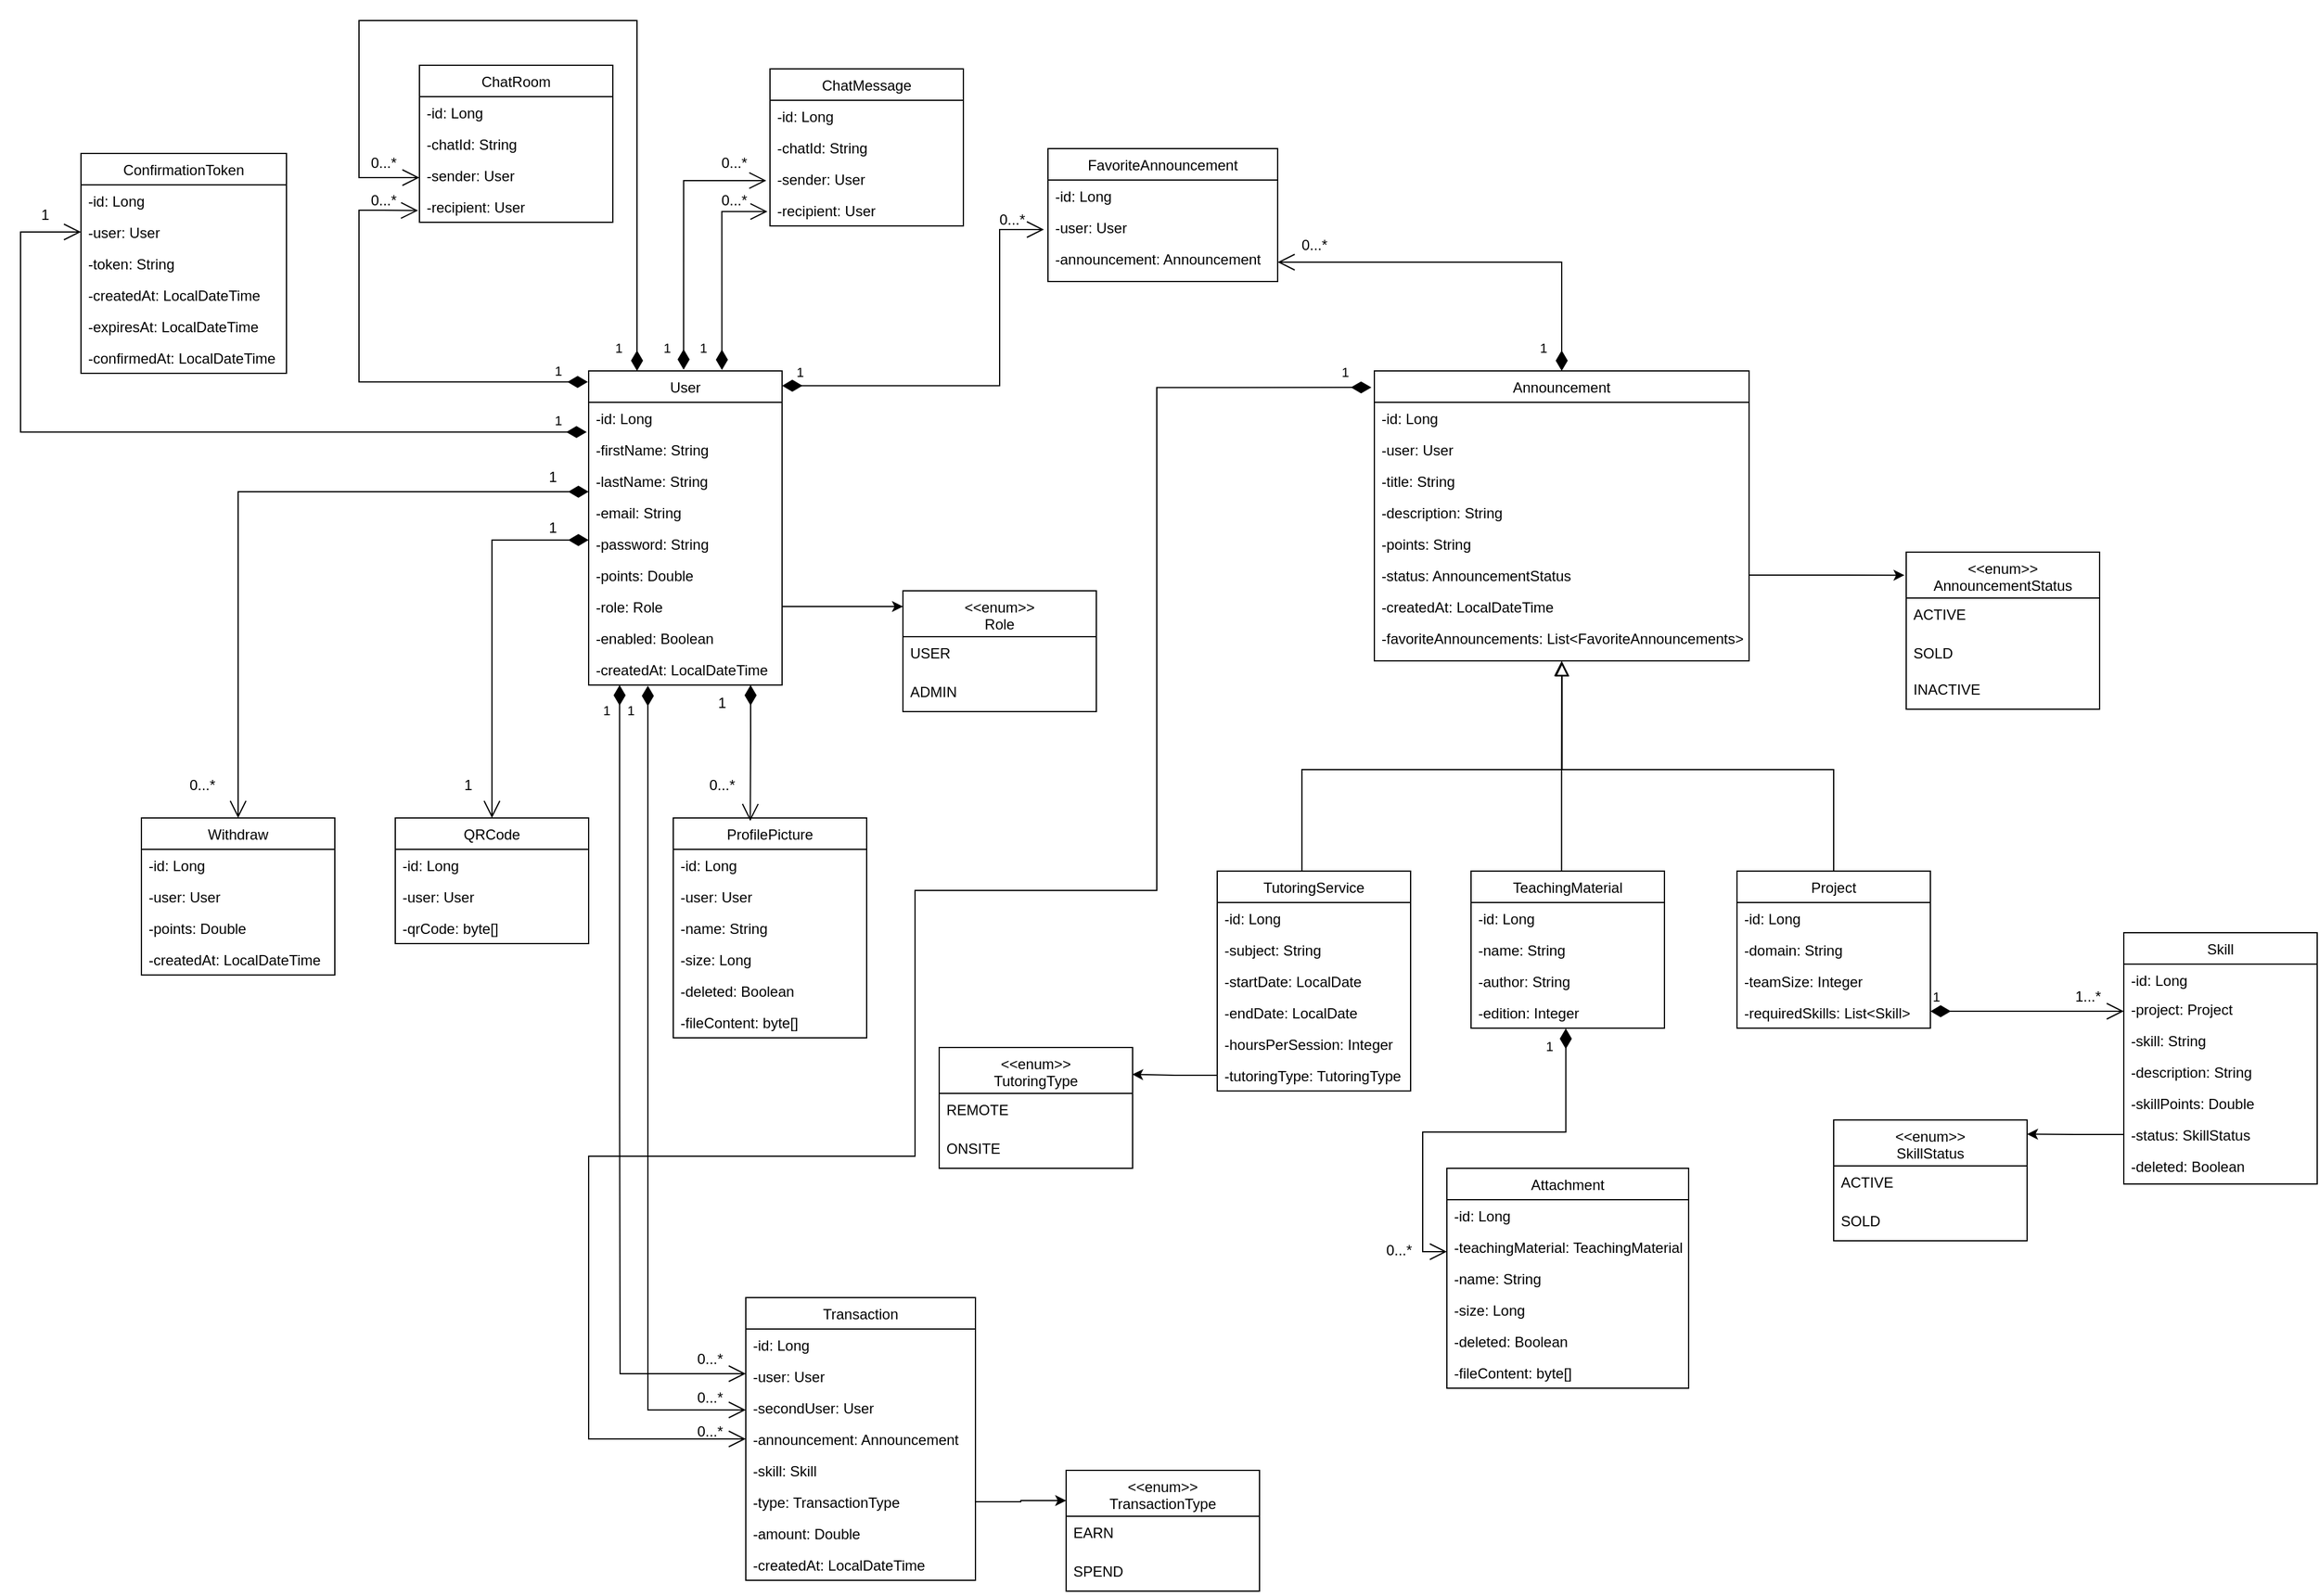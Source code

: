 <mxfile version="24.4.7" type="github" pages="4">
  <diagram id="C5RBs43oDa-KdzZeNtuy" name="diagrama-de-clase">
    <mxGraphModel grid="1" page="1" gridSize="10" guides="1" tooltips="1" connect="1" arrows="1" fold="1" pageScale="1" pageWidth="827" pageHeight="1169" math="0" shadow="0">
      <root>
        <mxCell id="WIyWlLk6GJQsqaUBKTNV-0" />
        <mxCell id="WIyWlLk6GJQsqaUBKTNV-1" parent="WIyWlLk6GJQsqaUBKTNV-0" />
        <mxCell id="zkfFHV4jXpPFQw0GAbJ--0" value="Announcement" style="swimlane;fontStyle=0;align=center;verticalAlign=top;childLayout=stackLayout;horizontal=1;startSize=26;horizontalStack=0;resizeParent=1;resizeLast=0;collapsible=1;marginBottom=0;rounded=0;shadow=0;strokeWidth=1;" parent="WIyWlLk6GJQsqaUBKTNV-1" vertex="1">
          <mxGeometry x="140" y="330" width="310" height="240" as="geometry">
            <mxRectangle x="230" y="140" width="160" height="26" as="alternateBounds" />
          </mxGeometry>
        </mxCell>
        <mxCell id="zkfFHV4jXpPFQw0GAbJ--1" value="-id: Long" style="text;align=left;verticalAlign=top;spacingLeft=4;spacingRight=4;overflow=hidden;rotatable=0;points=[[0,0.5],[1,0.5]];portConstraint=eastwest;" parent="zkfFHV4jXpPFQw0GAbJ--0" vertex="1">
          <mxGeometry y="26" width="310" height="26" as="geometry" />
        </mxCell>
        <mxCell id="zkfFHV4jXpPFQw0GAbJ--2" value="-user: User" style="text;align=left;verticalAlign=top;spacingLeft=4;spacingRight=4;overflow=hidden;rotatable=0;points=[[0,0.5],[1,0.5]];portConstraint=eastwest;rounded=0;shadow=0;html=0;" parent="zkfFHV4jXpPFQw0GAbJ--0" vertex="1">
          <mxGeometry y="52" width="310" height="26" as="geometry" />
        </mxCell>
        <mxCell id="zkfFHV4jXpPFQw0GAbJ--3" value="-title: String" style="text;align=left;verticalAlign=top;spacingLeft=4;spacingRight=4;overflow=hidden;rotatable=0;points=[[0,0.5],[1,0.5]];portConstraint=eastwest;rounded=0;shadow=0;html=0;" parent="zkfFHV4jXpPFQw0GAbJ--0" vertex="1">
          <mxGeometry y="78" width="310" height="26" as="geometry" />
        </mxCell>
        <mxCell id="zlm5GG81audVKw1eRPGY-110" value="-description: String" style="text;align=left;verticalAlign=top;spacingLeft=4;spacingRight=4;overflow=hidden;rotatable=0;points=[[0,0.5],[1,0.5]];portConstraint=eastwest;rounded=0;shadow=0;html=0;" vertex="1" parent="zkfFHV4jXpPFQw0GAbJ--0">
          <mxGeometry y="104" width="310" height="26" as="geometry" />
        </mxCell>
        <mxCell id="zlm5GG81audVKw1eRPGY-111" value="-points: String" style="text;align=left;verticalAlign=top;spacingLeft=4;spacingRight=4;overflow=hidden;rotatable=0;points=[[0,0.5],[1,0.5]];portConstraint=eastwest;rounded=0;shadow=0;html=0;" vertex="1" parent="zkfFHV4jXpPFQw0GAbJ--0">
          <mxGeometry y="130" width="310" height="26" as="geometry" />
        </mxCell>
        <mxCell id="zlm5GG81audVKw1eRPGY-112" value="-status: AnnouncementStatus" style="text;align=left;verticalAlign=top;spacingLeft=4;spacingRight=4;overflow=hidden;rotatable=0;points=[[0,0.5],[1,0.5]];portConstraint=eastwest;rounded=0;shadow=0;html=0;" vertex="1" parent="zkfFHV4jXpPFQw0GAbJ--0">
          <mxGeometry y="156" width="310" height="26" as="geometry" />
        </mxCell>
        <mxCell id="zlm5GG81audVKw1eRPGY-113" value="-createdAt: LocalDateTime" style="text;align=left;verticalAlign=top;spacingLeft=4;spacingRight=4;overflow=hidden;rotatable=0;points=[[0,0.5],[1,0.5]];portConstraint=eastwest;rounded=0;shadow=0;html=0;" vertex="1" parent="zkfFHV4jXpPFQw0GAbJ--0">
          <mxGeometry y="182" width="310" height="26" as="geometry" />
        </mxCell>
        <mxCell id="zlm5GG81audVKw1eRPGY-114" value="-favoriteAnnouncements: List&lt;FavoriteAnnouncements&gt;" style="text;align=left;verticalAlign=top;spacingLeft=4;spacingRight=4;overflow=hidden;rotatable=0;points=[[0,0.5],[1,0.5]];portConstraint=eastwest;rounded=0;shadow=0;html=0;" vertex="1" parent="zkfFHV4jXpPFQw0GAbJ--0">
          <mxGeometry y="208" width="310" height="32" as="geometry" />
        </mxCell>
        <mxCell id="zkfFHV4jXpPFQw0GAbJ--6" value="TutoringService" style="swimlane;fontStyle=0;align=center;verticalAlign=top;childLayout=stackLayout;horizontal=1;startSize=26;horizontalStack=0;resizeParent=1;resizeLast=0;collapsible=1;marginBottom=0;rounded=0;shadow=0;strokeWidth=1;" parent="WIyWlLk6GJQsqaUBKTNV-1" vertex="1">
          <mxGeometry x="10" y="744" width="160" height="182" as="geometry">
            <mxRectangle x="130" y="380" width="160" height="26" as="alternateBounds" />
          </mxGeometry>
        </mxCell>
        <mxCell id="zkfFHV4jXpPFQw0GAbJ--7" value="-id: Long" style="text;align=left;verticalAlign=top;spacingLeft=4;spacingRight=4;overflow=hidden;rotatable=0;points=[[0,0.5],[1,0.5]];portConstraint=eastwest;" parent="zkfFHV4jXpPFQw0GAbJ--6" vertex="1">
          <mxGeometry y="26" width="160" height="26" as="geometry" />
        </mxCell>
        <mxCell id="zkfFHV4jXpPFQw0GAbJ--8" value="-subject: String" style="text;align=left;verticalAlign=top;spacingLeft=4;spacingRight=4;overflow=hidden;rotatable=0;points=[[0,0.5],[1,0.5]];portConstraint=eastwest;rounded=0;shadow=0;html=0;" parent="zkfFHV4jXpPFQw0GAbJ--6" vertex="1">
          <mxGeometry y="52" width="160" height="26" as="geometry" />
        </mxCell>
        <mxCell id="zlm5GG81audVKw1eRPGY-129" value="-startDate: LocalDate" style="text;align=left;verticalAlign=top;spacingLeft=4;spacingRight=4;overflow=hidden;rotatable=0;points=[[0,0.5],[1,0.5]];portConstraint=eastwest;rounded=0;shadow=0;html=0;" vertex="1" parent="zkfFHV4jXpPFQw0GAbJ--6">
          <mxGeometry y="78" width="160" height="26" as="geometry" />
        </mxCell>
        <mxCell id="zlm5GG81audVKw1eRPGY-130" value="-endDate: LocalDate" style="text;align=left;verticalAlign=top;spacingLeft=4;spacingRight=4;overflow=hidden;rotatable=0;points=[[0,0.5],[1,0.5]];portConstraint=eastwest;rounded=0;shadow=0;html=0;" vertex="1" parent="zkfFHV4jXpPFQw0GAbJ--6">
          <mxGeometry y="104" width="160" height="26" as="geometry" />
        </mxCell>
        <mxCell id="zlm5GG81audVKw1eRPGY-131" value="-hoursPerSession: Integer" style="text;align=left;verticalAlign=top;spacingLeft=4;spacingRight=4;overflow=hidden;rotatable=0;points=[[0,0.5],[1,0.5]];portConstraint=eastwest;rounded=0;shadow=0;html=0;" vertex="1" parent="zkfFHV4jXpPFQw0GAbJ--6">
          <mxGeometry y="130" width="160" height="26" as="geometry" />
        </mxCell>
        <mxCell id="zlm5GG81audVKw1eRPGY-132" value="-tutoringType: TutoringType" style="text;align=left;verticalAlign=top;spacingLeft=4;spacingRight=4;overflow=hidden;rotatable=0;points=[[0,0.5],[1,0.5]];portConstraint=eastwest;rounded=0;shadow=0;html=0;" vertex="1" parent="zkfFHV4jXpPFQw0GAbJ--6">
          <mxGeometry y="156" width="160" height="26" as="geometry" />
        </mxCell>
        <mxCell id="zkfFHV4jXpPFQw0GAbJ--12" value="" style="endArrow=block;endSize=9;endFill=0;shadow=0;strokeWidth=1;rounded=0;curved=0;edgeStyle=elbowEdgeStyle;elbow=vertical;entryX=0.501;entryY=1.039;entryDx=0;entryDy=0;entryPerimeter=0;exitX=0.438;exitY=0.001;exitDx=0;exitDy=0;exitPerimeter=0;" parent="WIyWlLk6GJQsqaUBKTNV-1" source="zkfFHV4jXpPFQw0GAbJ--6" target="zlm5GG81audVKw1eRPGY-114" edge="1">
          <mxGeometry width="160" relative="1" as="geometry">
            <mxPoint x="180" y="744" as="sourcePoint" />
            <mxPoint x="290" y="570.0" as="targetPoint" />
            <Array as="points">
              <mxPoint x="290" y="660" />
            </Array>
          </mxGeometry>
        </mxCell>
        <mxCell id="zkfFHV4jXpPFQw0GAbJ--13" value="TeachingMaterial" style="swimlane;fontStyle=0;align=center;verticalAlign=top;childLayout=stackLayout;horizontal=1;startSize=26;horizontalStack=0;resizeParent=1;resizeLast=0;collapsible=1;marginBottom=0;rounded=0;shadow=0;strokeWidth=1;" parent="WIyWlLk6GJQsqaUBKTNV-1" vertex="1">
          <mxGeometry x="220" y="744" width="160" height="130" as="geometry">
            <mxRectangle x="340" y="380" width="170" height="26" as="alternateBounds" />
          </mxGeometry>
        </mxCell>
        <mxCell id="zkfFHV4jXpPFQw0GAbJ--14" value="-id: Long" style="text;align=left;verticalAlign=top;spacingLeft=4;spacingRight=4;overflow=hidden;rotatable=0;points=[[0,0.5],[1,0.5]];portConstraint=eastwest;" parent="zkfFHV4jXpPFQw0GAbJ--13" vertex="1">
          <mxGeometry y="26" width="160" height="26" as="geometry" />
        </mxCell>
        <mxCell id="zlm5GG81audVKw1eRPGY-134" value="-name: String" style="text;align=left;verticalAlign=top;spacingLeft=4;spacingRight=4;overflow=hidden;rotatable=0;points=[[0,0.5],[1,0.5]];portConstraint=eastwest;" vertex="1" parent="zkfFHV4jXpPFQw0GAbJ--13">
          <mxGeometry y="52" width="160" height="26" as="geometry" />
        </mxCell>
        <mxCell id="zlm5GG81audVKw1eRPGY-135" value="-author: String" style="text;align=left;verticalAlign=top;spacingLeft=4;spacingRight=4;overflow=hidden;rotatable=0;points=[[0,0.5],[1,0.5]];portConstraint=eastwest;" vertex="1" parent="zkfFHV4jXpPFQw0GAbJ--13">
          <mxGeometry y="78" width="160" height="26" as="geometry" />
        </mxCell>
        <mxCell id="zlm5GG81audVKw1eRPGY-136" value="-edition: Integer" style="text;align=left;verticalAlign=top;spacingLeft=4;spacingRight=4;overflow=hidden;rotatable=0;points=[[0,0.5],[1,0.5]];portConstraint=eastwest;" vertex="1" parent="zkfFHV4jXpPFQw0GAbJ--13">
          <mxGeometry y="104" width="160" height="26" as="geometry" />
        </mxCell>
        <mxCell id="zkfFHV4jXpPFQw0GAbJ--16" value="" style="endArrow=block;endSize=10;endFill=0;shadow=0;strokeWidth=1;rounded=0;curved=0;edgeStyle=elbowEdgeStyle;elbow=vertical;exitX=0.468;exitY=-0.004;exitDx=0;exitDy=0;exitPerimeter=0;" parent="WIyWlLk6GJQsqaUBKTNV-1" source="zkfFHV4jXpPFQw0GAbJ--13" edge="1">
          <mxGeometry width="160" relative="1" as="geometry">
            <mxPoint x="295" y="740" as="sourcePoint" />
            <mxPoint x="295" y="570" as="targetPoint" />
            <Array as="points">
              <mxPoint x="320" y="660" />
              <mxPoint x="334" y="636" />
            </Array>
          </mxGeometry>
        </mxCell>
        <mxCell id="zlm5GG81audVKw1eRPGY-0" value="User" style="swimlane;fontStyle=0;align=center;verticalAlign=top;childLayout=stackLayout;horizontal=1;startSize=26;horizontalStack=0;resizeParent=1;resizeLast=0;collapsible=1;marginBottom=0;rounded=0;shadow=0;strokeWidth=1;" vertex="1" parent="WIyWlLk6GJQsqaUBKTNV-1">
          <mxGeometry x="-510" y="330" width="160" height="260" as="geometry">
            <mxRectangle x="550" y="140" width="160" height="26" as="alternateBounds" />
          </mxGeometry>
        </mxCell>
        <mxCell id="zlm5GG81audVKw1eRPGY-1" value="-id: Long" style="text;align=left;verticalAlign=top;spacingLeft=4;spacingRight=4;overflow=hidden;rotatable=0;points=[[0,0.5],[1,0.5]];portConstraint=eastwest;" vertex="1" parent="zlm5GG81audVKw1eRPGY-0">
          <mxGeometry y="26" width="160" height="26" as="geometry" />
        </mxCell>
        <mxCell id="zlm5GG81audVKw1eRPGY-2" value="-firstName: String" style="text;align=left;verticalAlign=top;spacingLeft=4;spacingRight=4;overflow=hidden;rotatable=0;points=[[0,0.5],[1,0.5]];portConstraint=eastwest;rounded=0;shadow=0;html=0;" vertex="1" parent="zlm5GG81audVKw1eRPGY-0">
          <mxGeometry y="52" width="160" height="26" as="geometry" />
        </mxCell>
        <mxCell id="zlm5GG81audVKw1eRPGY-3" value="-lastName: String" style="text;align=left;verticalAlign=top;spacingLeft=4;spacingRight=4;overflow=hidden;rotatable=0;points=[[0,0.5],[1,0.5]];portConstraint=eastwest;rounded=0;shadow=0;html=0;" vertex="1" parent="zlm5GG81audVKw1eRPGY-0">
          <mxGeometry y="78" width="160" height="26" as="geometry" />
        </mxCell>
        <mxCell id="zlm5GG81audVKw1eRPGY-4" value="-email: String" style="text;align=left;verticalAlign=top;spacingLeft=4;spacingRight=4;overflow=hidden;rotatable=0;points=[[0,0.5],[1,0.5]];portConstraint=eastwest;rounded=0;shadow=0;html=0;" vertex="1" parent="zlm5GG81audVKw1eRPGY-0">
          <mxGeometry y="104" width="160" height="26" as="geometry" />
        </mxCell>
        <mxCell id="zlm5GG81audVKw1eRPGY-5" value="-password: String" style="text;align=left;verticalAlign=top;spacingLeft=4;spacingRight=4;overflow=hidden;rotatable=0;points=[[0,0.5],[1,0.5]];portConstraint=eastwest;rounded=0;shadow=0;html=0;" vertex="1" parent="zlm5GG81audVKw1eRPGY-0">
          <mxGeometry y="130" width="160" height="26" as="geometry" />
        </mxCell>
        <mxCell id="zlm5GG81audVKw1eRPGY-67" value="-points: Double" style="text;align=left;verticalAlign=top;spacingLeft=4;spacingRight=4;overflow=hidden;rotatable=0;points=[[0,0.5],[1,0.5]];portConstraint=eastwest;rounded=0;shadow=0;html=0;" vertex="1" parent="zlm5GG81audVKw1eRPGY-0">
          <mxGeometry y="156" width="160" height="26" as="geometry" />
        </mxCell>
        <mxCell id="zlm5GG81audVKw1eRPGY-70" value="-role: Role" style="text;align=left;verticalAlign=top;spacingLeft=4;spacingRight=4;overflow=hidden;rotatable=0;points=[[0,0.5],[1,0.5]];portConstraint=eastwest;rounded=0;shadow=0;html=0;" vertex="1" parent="zlm5GG81audVKw1eRPGY-0">
          <mxGeometry y="182" width="160" height="26" as="geometry" />
        </mxCell>
        <mxCell id="zlm5GG81audVKw1eRPGY-69" value="-enabled: Boolean" style="text;align=left;verticalAlign=top;spacingLeft=4;spacingRight=4;overflow=hidden;rotatable=0;points=[[0,0.5],[1,0.5]];portConstraint=eastwest;rounded=0;shadow=0;html=0;" vertex="1" parent="zlm5GG81audVKw1eRPGY-0">
          <mxGeometry y="208" width="160" height="26" as="geometry" />
        </mxCell>
        <mxCell id="zlm5GG81audVKw1eRPGY-68" value="-createdAt: LocalDateTime" style="text;align=left;verticalAlign=top;spacingLeft=4;spacingRight=4;overflow=hidden;rotatable=0;points=[[0,0.5],[1,0.5]];portConstraint=eastwest;rounded=0;shadow=0;html=0;" vertex="1" parent="zlm5GG81audVKw1eRPGY-0">
          <mxGeometry y="234" width="160" height="26" as="geometry" />
        </mxCell>
        <mxCell id="zlm5GG81audVKw1eRPGY-11" value="Project" style="swimlane;fontStyle=0;align=center;verticalAlign=top;childLayout=stackLayout;horizontal=1;startSize=26;horizontalStack=0;resizeParent=1;resizeLast=0;collapsible=1;marginBottom=0;rounded=0;shadow=0;strokeWidth=1;" vertex="1" parent="WIyWlLk6GJQsqaUBKTNV-1">
          <mxGeometry x="440" y="744" width="160" height="130" as="geometry">
            <mxRectangle x="340" y="380" width="170" height="26" as="alternateBounds" />
          </mxGeometry>
        </mxCell>
        <mxCell id="zlm5GG81audVKw1eRPGY-12" value="-id: Long" style="text;align=left;verticalAlign=top;spacingLeft=4;spacingRight=4;overflow=hidden;rotatable=0;points=[[0,0.5],[1,0.5]];portConstraint=eastwest;" vertex="1" parent="zlm5GG81audVKw1eRPGY-11">
          <mxGeometry y="26" width="160" height="26" as="geometry" />
        </mxCell>
        <mxCell id="zlm5GG81audVKw1eRPGY-138" value="-domain: String" style="text;align=left;verticalAlign=top;spacingLeft=4;spacingRight=4;overflow=hidden;rotatable=0;points=[[0,0.5],[1,0.5]];portConstraint=eastwest;" vertex="1" parent="zlm5GG81audVKw1eRPGY-11">
          <mxGeometry y="52" width="160" height="26" as="geometry" />
        </mxCell>
        <mxCell id="zlm5GG81audVKw1eRPGY-139" value="-teamSize: Integer" style="text;align=left;verticalAlign=top;spacingLeft=4;spacingRight=4;overflow=hidden;rotatable=0;points=[[0,0.5],[1,0.5]];portConstraint=eastwest;" vertex="1" parent="zlm5GG81audVKw1eRPGY-11">
          <mxGeometry y="78" width="160" height="26" as="geometry" />
        </mxCell>
        <mxCell id="zlm5GG81audVKw1eRPGY-140" value="-requiredSkills: List&lt;Skill&gt;" style="text;align=left;verticalAlign=top;spacingLeft=4;spacingRight=4;overflow=hidden;rotatable=0;points=[[0,0.5],[1,0.5]];portConstraint=eastwest;" vertex="1" parent="zlm5GG81audVKw1eRPGY-11">
          <mxGeometry y="104" width="160" height="26" as="geometry" />
        </mxCell>
        <mxCell id="zlm5GG81audVKw1eRPGY-19" value="FavoriteAnnouncement" style="swimlane;fontStyle=0;align=center;verticalAlign=top;childLayout=stackLayout;horizontal=1;startSize=26;horizontalStack=0;resizeParent=1;resizeLast=0;collapsible=1;marginBottom=0;rounded=0;shadow=0;strokeWidth=1;" vertex="1" parent="WIyWlLk6GJQsqaUBKTNV-1">
          <mxGeometry x="-130" y="146" width="190" height="110" as="geometry">
            <mxRectangle x="230" y="140" width="160" height="26" as="alternateBounds" />
          </mxGeometry>
        </mxCell>
        <mxCell id="zlm5GG81audVKw1eRPGY-20" value="-id: Long" style="text;align=left;verticalAlign=top;spacingLeft=4;spacingRight=4;overflow=hidden;rotatable=0;points=[[0,0.5],[1,0.5]];portConstraint=eastwest;" vertex="1" parent="zlm5GG81audVKw1eRPGY-19">
          <mxGeometry y="26" width="190" height="26" as="geometry" />
        </mxCell>
        <mxCell id="zlm5GG81audVKw1eRPGY-21" value="-user: User" style="text;align=left;verticalAlign=top;spacingLeft=4;spacingRight=4;overflow=hidden;rotatable=0;points=[[0,0.5],[1,0.5]];portConstraint=eastwest;rounded=0;shadow=0;html=0;" vertex="1" parent="zlm5GG81audVKw1eRPGY-19">
          <mxGeometry y="52" width="190" height="26" as="geometry" />
        </mxCell>
        <mxCell id="zlm5GG81audVKw1eRPGY-22" value="-announcement: Announcement" style="text;align=left;verticalAlign=top;spacingLeft=4;spacingRight=4;overflow=hidden;rotatable=0;points=[[0,0.5],[1,0.5]];portConstraint=eastwest;rounded=0;shadow=0;html=0;" vertex="1" parent="zlm5GG81audVKw1eRPGY-19">
          <mxGeometry y="78" width="190" height="26" as="geometry" />
        </mxCell>
        <mxCell id="zlm5GG81audVKw1eRPGY-25" value="Attachment" style="swimlane;fontStyle=0;align=center;verticalAlign=top;childLayout=stackLayout;horizontal=1;startSize=26;horizontalStack=0;resizeParent=1;resizeLast=0;collapsible=1;marginBottom=0;rounded=0;shadow=0;strokeWidth=1;" vertex="1" parent="WIyWlLk6GJQsqaUBKTNV-1">
          <mxGeometry x="200" y="990" width="200" height="182" as="geometry">
            <mxRectangle x="340" y="380" width="170" height="26" as="alternateBounds" />
          </mxGeometry>
        </mxCell>
        <mxCell id="zlm5GG81audVKw1eRPGY-141" value="-id: Long" style="text;align=left;verticalAlign=top;spacingLeft=4;spacingRight=4;overflow=hidden;rotatable=0;points=[[0,0.5],[1,0.5]];portConstraint=eastwest;" vertex="1" parent="zlm5GG81audVKw1eRPGY-25">
          <mxGeometry y="26" width="200" height="26" as="geometry" />
        </mxCell>
        <mxCell id="zlm5GG81audVKw1eRPGY-146" value="-teachingMaterial: TeachingMaterial" style="text;align=left;verticalAlign=top;spacingLeft=4;spacingRight=4;overflow=hidden;rotatable=0;points=[[0,0.5],[1,0.5]];portConstraint=eastwest;" vertex="1" parent="zlm5GG81audVKw1eRPGY-25">
          <mxGeometry y="52" width="200" height="26" as="geometry" />
        </mxCell>
        <mxCell id="zlm5GG81audVKw1eRPGY-145" value="-name: String" style="text;align=left;verticalAlign=top;spacingLeft=4;spacingRight=4;overflow=hidden;rotatable=0;points=[[0,0.5],[1,0.5]];portConstraint=eastwest;" vertex="1" parent="zlm5GG81audVKw1eRPGY-25">
          <mxGeometry y="78" width="200" height="26" as="geometry" />
        </mxCell>
        <mxCell id="zlm5GG81audVKw1eRPGY-144" value="-size: Long" style="text;align=left;verticalAlign=top;spacingLeft=4;spacingRight=4;overflow=hidden;rotatable=0;points=[[0,0.5],[1,0.5]];portConstraint=eastwest;" vertex="1" parent="zlm5GG81audVKw1eRPGY-25">
          <mxGeometry y="104" width="200" height="26" as="geometry" />
        </mxCell>
        <mxCell id="zlm5GG81audVKw1eRPGY-143" value="-deleted: Boolean" style="text;align=left;verticalAlign=top;spacingLeft=4;spacingRight=4;overflow=hidden;rotatable=0;points=[[0,0.5],[1,0.5]];portConstraint=eastwest;" vertex="1" parent="zlm5GG81audVKw1eRPGY-25">
          <mxGeometry y="130" width="200" height="26" as="geometry" />
        </mxCell>
        <mxCell id="zlm5GG81audVKw1eRPGY-147" value="-fileContent: byte[]" style="text;align=left;verticalAlign=top;spacingLeft=4;spacingRight=4;overflow=hidden;rotatable=0;points=[[0,0.5],[1,0.5]];portConstraint=eastwest;" vertex="1" parent="zlm5GG81audVKw1eRPGY-25">
          <mxGeometry y="156" width="200" height="26" as="geometry" />
        </mxCell>
        <mxCell id="zlm5GG81audVKw1eRPGY-28" value="Withdraw" style="swimlane;fontStyle=0;align=center;verticalAlign=top;childLayout=stackLayout;horizontal=1;startSize=26;horizontalStack=0;resizeParent=1;resizeLast=0;collapsible=1;marginBottom=0;rounded=0;shadow=0;strokeWidth=1;" vertex="1" parent="WIyWlLk6GJQsqaUBKTNV-1">
          <mxGeometry x="-880" y="700" width="160" height="130" as="geometry">
            <mxRectangle x="340" y="380" width="170" height="26" as="alternateBounds" />
          </mxGeometry>
        </mxCell>
        <mxCell id="zlm5GG81audVKw1eRPGY-29" value="-id: Long" style="text;align=left;verticalAlign=top;spacingLeft=4;spacingRight=4;overflow=hidden;rotatable=0;points=[[0,0.5],[1,0.5]];portConstraint=eastwest;" vertex="1" parent="zlm5GG81audVKw1eRPGY-28">
          <mxGeometry y="26" width="160" height="26" as="geometry" />
        </mxCell>
        <mxCell id="zlm5GG81audVKw1eRPGY-73" value="-user: User" style="text;align=left;verticalAlign=top;spacingLeft=4;spacingRight=4;overflow=hidden;rotatable=0;points=[[0,0.5],[1,0.5]];portConstraint=eastwest;" vertex="1" parent="zlm5GG81audVKw1eRPGY-28">
          <mxGeometry y="52" width="160" height="26" as="geometry" />
        </mxCell>
        <mxCell id="zlm5GG81audVKw1eRPGY-74" value="-points: Double" style="text;align=left;verticalAlign=top;spacingLeft=4;spacingRight=4;overflow=hidden;rotatable=0;points=[[0,0.5],[1,0.5]];portConstraint=eastwest;" vertex="1" parent="zlm5GG81audVKw1eRPGY-28">
          <mxGeometry y="78" width="160" height="26" as="geometry" />
        </mxCell>
        <mxCell id="zlm5GG81audVKw1eRPGY-75" value="-createdAt: LocalDateTime" style="text;align=left;verticalAlign=top;spacingLeft=4;spacingRight=4;overflow=hidden;rotatable=0;points=[[0,0.5],[1,0.5]];portConstraint=eastwest;" vertex="1" parent="zlm5GG81audVKw1eRPGY-28">
          <mxGeometry y="104" width="160" height="26" as="geometry" />
        </mxCell>
        <mxCell id="zlm5GG81audVKw1eRPGY-31" value="QRCode" style="swimlane;fontStyle=0;align=center;verticalAlign=top;childLayout=stackLayout;horizontal=1;startSize=26;horizontalStack=0;resizeParent=1;resizeLast=0;collapsible=1;marginBottom=0;rounded=0;shadow=0;strokeWidth=1;" vertex="1" parent="WIyWlLk6GJQsqaUBKTNV-1">
          <mxGeometry x="-670" y="700" width="160" height="104" as="geometry">
            <mxRectangle x="340" y="380" width="170" height="26" as="alternateBounds" />
          </mxGeometry>
        </mxCell>
        <mxCell id="zlm5GG81audVKw1eRPGY-32" value="-id: Long" style="text;align=left;verticalAlign=top;spacingLeft=4;spacingRight=4;overflow=hidden;rotatable=0;points=[[0,0.5],[1,0.5]];portConstraint=eastwest;" vertex="1" parent="zlm5GG81audVKw1eRPGY-31">
          <mxGeometry y="26" width="160" height="26" as="geometry" />
        </mxCell>
        <mxCell id="zlm5GG81audVKw1eRPGY-92" value="-user: User" style="text;align=left;verticalAlign=top;spacingLeft=4;spacingRight=4;overflow=hidden;rotatable=0;points=[[0,0.5],[1,0.5]];portConstraint=eastwest;" vertex="1" parent="zlm5GG81audVKw1eRPGY-31">
          <mxGeometry y="52" width="160" height="26" as="geometry" />
        </mxCell>
        <mxCell id="zlm5GG81audVKw1eRPGY-93" value="-qrCode: byte[]" style="text;align=left;verticalAlign=top;spacingLeft=4;spacingRight=4;overflow=hidden;rotatable=0;points=[[0,0.5],[1,0.5]];portConstraint=eastwest;" vertex="1" parent="zlm5GG81audVKw1eRPGY-31">
          <mxGeometry y="78" width="160" height="26" as="geometry" />
        </mxCell>
        <mxCell id="zlm5GG81audVKw1eRPGY-34" value="ProfilePicture" style="swimlane;fontStyle=0;align=center;verticalAlign=top;childLayout=stackLayout;horizontal=1;startSize=26;horizontalStack=0;resizeParent=1;resizeLast=0;collapsible=1;marginBottom=0;rounded=0;shadow=0;strokeWidth=1;" vertex="1" parent="WIyWlLk6GJQsqaUBKTNV-1">
          <mxGeometry x="-440" y="700" width="160" height="182" as="geometry">
            <mxRectangle x="340" y="380" width="170" height="26" as="alternateBounds" />
          </mxGeometry>
        </mxCell>
        <mxCell id="zlm5GG81audVKw1eRPGY-94" value="-id: Long" style="text;align=left;verticalAlign=top;spacingLeft=4;spacingRight=4;overflow=hidden;rotatable=0;points=[[0,0.5],[1,0.5]];portConstraint=eastwest;" vertex="1" parent="zlm5GG81audVKw1eRPGY-34">
          <mxGeometry y="26" width="160" height="26" as="geometry" />
        </mxCell>
        <mxCell id="zlm5GG81audVKw1eRPGY-95" value="-user: User" style="text;align=left;verticalAlign=top;spacingLeft=4;spacingRight=4;overflow=hidden;rotatable=0;points=[[0,0.5],[1,0.5]];portConstraint=eastwest;" vertex="1" parent="zlm5GG81audVKw1eRPGY-34">
          <mxGeometry y="52" width="160" height="26" as="geometry" />
        </mxCell>
        <mxCell id="zlm5GG81audVKw1eRPGY-97" value="-name: String" style="text;align=left;verticalAlign=top;spacingLeft=4;spacingRight=4;overflow=hidden;rotatable=0;points=[[0,0.5],[1,0.5]];portConstraint=eastwest;" vertex="1" parent="zlm5GG81audVKw1eRPGY-34">
          <mxGeometry y="78" width="160" height="26" as="geometry" />
        </mxCell>
        <mxCell id="zlm5GG81audVKw1eRPGY-98" value="-size: Long" style="text;align=left;verticalAlign=top;spacingLeft=4;spacingRight=4;overflow=hidden;rotatable=0;points=[[0,0.5],[1,0.5]];portConstraint=eastwest;" vertex="1" parent="zlm5GG81audVKw1eRPGY-34">
          <mxGeometry y="104" width="160" height="26" as="geometry" />
        </mxCell>
        <mxCell id="zlm5GG81audVKw1eRPGY-99" value="-deleted: Boolean" style="text;align=left;verticalAlign=top;spacingLeft=4;spacingRight=4;overflow=hidden;rotatable=0;points=[[0,0.5],[1,0.5]];portConstraint=eastwest;" vertex="1" parent="zlm5GG81audVKw1eRPGY-34">
          <mxGeometry y="130" width="160" height="26" as="geometry" />
        </mxCell>
        <mxCell id="zlm5GG81audVKw1eRPGY-100" value="-fileContent: byte[]" style="text;align=left;verticalAlign=top;spacingLeft=4;spacingRight=4;overflow=hidden;rotatable=0;points=[[0,0.5],[1,0.5]];portConstraint=eastwest;" vertex="1" parent="zlm5GG81audVKw1eRPGY-34">
          <mxGeometry y="156" width="160" height="26" as="geometry" />
        </mxCell>
        <mxCell id="zlm5GG81audVKw1eRPGY-37" value="&lt;&lt;enum&gt;&gt;&#xa;Role" style="swimlane;fontStyle=0;align=center;verticalAlign=top;childLayout=stackLayout;horizontal=1;startSize=38;horizontalStack=0;resizeParent=1;resizeLast=0;collapsible=1;marginBottom=0;rounded=0;shadow=0;strokeWidth=1;" vertex="1" parent="WIyWlLk6GJQsqaUBKTNV-1">
          <mxGeometry x="-250" y="512" width="160" height="100" as="geometry">
            <mxRectangle x="-250" y="512" width="170" height="26" as="alternateBounds" />
          </mxGeometry>
        </mxCell>
        <mxCell id="zlm5GG81audVKw1eRPGY-89" value="USER" style="text;align=left;verticalAlign=top;spacingLeft=4;spacingRight=4;overflow=hidden;rotatable=0;points=[[0,0.5],[1,0.5]];portConstraint=eastwest;" vertex="1" parent="zlm5GG81audVKw1eRPGY-37">
          <mxGeometry y="38" width="160" height="32" as="geometry" />
        </mxCell>
        <mxCell id="zlm5GG81audVKw1eRPGY-90" value="ADMIN" style="text;align=left;verticalAlign=top;spacingLeft=4;spacingRight=4;overflow=hidden;rotatable=0;points=[[0,0.5],[1,0.5]];portConstraint=eastwest;" vertex="1" parent="zlm5GG81audVKw1eRPGY-37">
          <mxGeometry y="70" width="160" height="30" as="geometry" />
        </mxCell>
        <mxCell id="zlm5GG81audVKw1eRPGY-40" value="ConfirmationToken" style="swimlane;fontStyle=0;align=center;verticalAlign=top;childLayout=stackLayout;horizontal=1;startSize=26;horizontalStack=0;resizeParent=1;resizeLast=0;collapsible=1;marginBottom=0;rounded=0;shadow=0;strokeWidth=1;" vertex="1" parent="WIyWlLk6GJQsqaUBKTNV-1">
          <mxGeometry x="-930" y="150" width="170" height="182" as="geometry">
            <mxRectangle x="340" y="380" width="170" height="26" as="alternateBounds" />
          </mxGeometry>
        </mxCell>
        <mxCell id="zlm5GG81audVKw1eRPGY-41" value="-id: Long" style="text;align=left;verticalAlign=top;spacingLeft=4;spacingRight=4;overflow=hidden;rotatable=0;points=[[0,0.5],[1,0.5]];portConstraint=eastwest;" vertex="1" parent="zlm5GG81audVKw1eRPGY-40">
          <mxGeometry y="26" width="170" height="26" as="geometry" />
        </mxCell>
        <mxCell id="zlm5GG81audVKw1eRPGY-101" value="-user: User" style="text;align=left;verticalAlign=top;spacingLeft=4;spacingRight=4;overflow=hidden;rotatable=0;points=[[0,0.5],[1,0.5]];portConstraint=eastwest;" vertex="1" parent="zlm5GG81audVKw1eRPGY-40">
          <mxGeometry y="52" width="170" height="26" as="geometry" />
        </mxCell>
        <mxCell id="zlm5GG81audVKw1eRPGY-102" value="-token: String" style="text;align=left;verticalAlign=top;spacingLeft=4;spacingRight=4;overflow=hidden;rotatable=0;points=[[0,0.5],[1,0.5]];portConstraint=eastwest;" vertex="1" parent="zlm5GG81audVKw1eRPGY-40">
          <mxGeometry y="78" width="170" height="26" as="geometry" />
        </mxCell>
        <mxCell id="zlm5GG81audVKw1eRPGY-103" value="-createdAt: LocalDateTime" style="text;align=left;verticalAlign=top;spacingLeft=4;spacingRight=4;overflow=hidden;rotatable=0;points=[[0,0.5],[1,0.5]];portConstraint=eastwest;" vertex="1" parent="zlm5GG81audVKw1eRPGY-40">
          <mxGeometry y="104" width="170" height="26" as="geometry" />
        </mxCell>
        <mxCell id="zlm5GG81audVKw1eRPGY-104" value="-expiresAt: LocalDateTime" style="text;align=left;verticalAlign=top;spacingLeft=4;spacingRight=4;overflow=hidden;rotatable=0;points=[[0,0.5],[1,0.5]];portConstraint=eastwest;" vertex="1" parent="zlm5GG81audVKw1eRPGY-40">
          <mxGeometry y="130" width="170" height="26" as="geometry" />
        </mxCell>
        <mxCell id="zlm5GG81audVKw1eRPGY-105" value="-confirmedAt: LocalDateTime" style="text;align=left;verticalAlign=top;spacingLeft=4;spacingRight=4;overflow=hidden;rotatable=0;points=[[0,0.5],[1,0.5]];portConstraint=eastwest;" vertex="1" parent="zlm5GG81audVKw1eRPGY-40">
          <mxGeometry y="156" width="170" height="24" as="geometry" />
        </mxCell>
        <mxCell id="zlm5GG81audVKw1eRPGY-46" value="Skill" style="swimlane;fontStyle=0;align=center;verticalAlign=top;childLayout=stackLayout;horizontal=1;startSize=26;horizontalStack=0;resizeParent=1;resizeLast=0;collapsible=1;marginBottom=0;rounded=0;shadow=0;strokeWidth=1;" vertex="1" parent="WIyWlLk6GJQsqaUBKTNV-1">
          <mxGeometry x="760" y="795" width="160" height="208" as="geometry">
            <mxRectangle x="340" y="380" width="170" height="26" as="alternateBounds" />
          </mxGeometry>
        </mxCell>
        <mxCell id="zlm5GG81audVKw1eRPGY-47" value="-id: Long" style="text;align=left;verticalAlign=top;spacingLeft=4;spacingRight=4;overflow=hidden;rotatable=0;points=[[0,0.5],[1,0.5]];portConstraint=eastwest;" vertex="1" parent="zlm5GG81audVKw1eRPGY-46">
          <mxGeometry y="26" width="160" height="24" as="geometry" />
        </mxCell>
        <mxCell id="zlm5GG81audVKw1eRPGY-152" value="-project: Project" style="text;align=left;verticalAlign=top;spacingLeft=4;spacingRight=4;overflow=hidden;rotatable=0;points=[[0,0.5],[1,0.5]];portConstraint=eastwest;" vertex="1" parent="zlm5GG81audVKw1eRPGY-46">
          <mxGeometry y="50" width="160" height="26" as="geometry" />
        </mxCell>
        <mxCell id="zlm5GG81audVKw1eRPGY-153" value="-skill: String" style="text;align=left;verticalAlign=top;spacingLeft=4;spacingRight=4;overflow=hidden;rotatable=0;points=[[0,0.5],[1,0.5]];portConstraint=eastwest;" vertex="1" parent="zlm5GG81audVKw1eRPGY-46">
          <mxGeometry y="76" width="160" height="26" as="geometry" />
        </mxCell>
        <mxCell id="zlm5GG81audVKw1eRPGY-154" value="-description: String" style="text;align=left;verticalAlign=top;spacingLeft=4;spacingRight=4;overflow=hidden;rotatable=0;points=[[0,0.5],[1,0.5]];portConstraint=eastwest;" vertex="1" parent="zlm5GG81audVKw1eRPGY-46">
          <mxGeometry y="102" width="160" height="26" as="geometry" />
        </mxCell>
        <mxCell id="zlm5GG81audVKw1eRPGY-155" value="-skillPoints: Double" style="text;align=left;verticalAlign=top;spacingLeft=4;spacingRight=4;overflow=hidden;rotatable=0;points=[[0,0.5],[1,0.5]];portConstraint=eastwest;" vertex="1" parent="zlm5GG81audVKw1eRPGY-46">
          <mxGeometry y="128" width="160" height="26" as="geometry" />
        </mxCell>
        <mxCell id="zlm5GG81audVKw1eRPGY-156" value="-status: SkillStatus" style="text;align=left;verticalAlign=top;spacingLeft=4;spacingRight=4;overflow=hidden;rotatable=0;points=[[0,0.5],[1,0.5]];portConstraint=eastwest;" vertex="1" parent="zlm5GG81audVKw1eRPGY-46">
          <mxGeometry y="154" width="160" height="26" as="geometry" />
        </mxCell>
        <mxCell id="zlm5GG81audVKw1eRPGY-157" value="-deleted: Boolean" style="text;align=left;verticalAlign=top;spacingLeft=4;spacingRight=4;overflow=hidden;rotatable=0;points=[[0,0.5],[1,0.5]];portConstraint=eastwest;" vertex="1" parent="zlm5GG81audVKw1eRPGY-46">
          <mxGeometry y="180" width="160" height="26" as="geometry" />
        </mxCell>
        <mxCell id="zlm5GG81audVKw1eRPGY-49" value="ChatRoom" style="swimlane;fontStyle=0;align=center;verticalAlign=top;childLayout=stackLayout;horizontal=1;startSize=26;horizontalStack=0;resizeParent=1;resizeLast=0;collapsible=1;marginBottom=0;rounded=0;shadow=0;strokeWidth=1;" vertex="1" parent="WIyWlLk6GJQsqaUBKTNV-1">
          <mxGeometry x="-650" y="77" width="160" height="130" as="geometry">
            <mxRectangle x="340" y="380" width="170" height="26" as="alternateBounds" />
          </mxGeometry>
        </mxCell>
        <mxCell id="zlm5GG81audVKw1eRPGY-50" value="-id: Long" style="text;align=left;verticalAlign=top;spacingLeft=4;spacingRight=4;overflow=hidden;rotatable=0;points=[[0,0.5],[1,0.5]];portConstraint=eastwest;" vertex="1" parent="zlm5GG81audVKw1eRPGY-49">
          <mxGeometry y="26" width="160" height="26" as="geometry" />
        </mxCell>
        <mxCell id="zlm5GG81audVKw1eRPGY-159" value="-chatId: String" style="text;align=left;verticalAlign=top;spacingLeft=4;spacingRight=4;overflow=hidden;rotatable=0;points=[[0,0.5],[1,0.5]];portConstraint=eastwest;" vertex="1" parent="zlm5GG81audVKw1eRPGY-49">
          <mxGeometry y="52" width="160" height="26" as="geometry" />
        </mxCell>
        <mxCell id="zlm5GG81audVKw1eRPGY-160" value="-sender: User" style="text;align=left;verticalAlign=top;spacingLeft=4;spacingRight=4;overflow=hidden;rotatable=0;points=[[0,0.5],[1,0.5]];portConstraint=eastwest;" vertex="1" parent="zlm5GG81audVKw1eRPGY-49">
          <mxGeometry y="78" width="160" height="26" as="geometry" />
        </mxCell>
        <mxCell id="zlm5GG81audVKw1eRPGY-161" value="-recipient: User" style="text;align=left;verticalAlign=top;spacingLeft=4;spacingRight=4;overflow=hidden;rotatable=0;points=[[0,0.5],[1,0.5]];portConstraint=eastwest;" vertex="1" parent="zlm5GG81audVKw1eRPGY-49">
          <mxGeometry y="104" width="160" height="26" as="geometry" />
        </mxCell>
        <mxCell id="zlm5GG81audVKw1eRPGY-52" value="ChatMessage" style="swimlane;fontStyle=0;align=center;verticalAlign=top;childLayout=stackLayout;horizontal=1;startSize=26;horizontalStack=0;resizeParent=1;resizeLast=0;collapsible=1;marginBottom=0;rounded=0;shadow=0;strokeWidth=1;" vertex="1" parent="WIyWlLk6GJQsqaUBKTNV-1">
          <mxGeometry x="-360" y="80" width="160" height="130" as="geometry">
            <mxRectangle x="340" y="380" width="170" height="26" as="alternateBounds" />
          </mxGeometry>
        </mxCell>
        <mxCell id="zlm5GG81audVKw1eRPGY-162" value="-id: Long" style="text;align=left;verticalAlign=top;spacingLeft=4;spacingRight=4;overflow=hidden;rotatable=0;points=[[0,0.5],[1,0.5]];portConstraint=eastwest;" vertex="1" parent="zlm5GG81audVKw1eRPGY-52">
          <mxGeometry y="26" width="160" height="26" as="geometry" />
        </mxCell>
        <mxCell id="zlm5GG81audVKw1eRPGY-165" value="-chatId: String" style="text;align=left;verticalAlign=top;spacingLeft=4;spacingRight=4;overflow=hidden;rotatable=0;points=[[0,0.5],[1,0.5]];portConstraint=eastwest;" vertex="1" parent="zlm5GG81audVKw1eRPGY-52">
          <mxGeometry y="52" width="160" height="26" as="geometry" />
        </mxCell>
        <mxCell id="zlm5GG81audVKw1eRPGY-164" value="-sender: User" style="text;align=left;verticalAlign=top;spacingLeft=4;spacingRight=4;overflow=hidden;rotatable=0;points=[[0,0.5],[1,0.5]];portConstraint=eastwest;" vertex="1" parent="zlm5GG81audVKw1eRPGY-52">
          <mxGeometry y="78" width="160" height="26" as="geometry" />
        </mxCell>
        <mxCell id="zlm5GG81audVKw1eRPGY-163" value="-recipient: User " style="text;align=left;verticalAlign=top;spacingLeft=4;spacingRight=4;overflow=hidden;rotatable=0;points=[[0,0.5],[1,0.5]];portConstraint=eastwest;" vertex="1" parent="zlm5GG81audVKw1eRPGY-52">
          <mxGeometry y="104" width="160" height="26" as="geometry" />
        </mxCell>
        <mxCell id="zlm5GG81audVKw1eRPGY-55" value="Transaction" style="swimlane;fontStyle=0;align=center;verticalAlign=top;childLayout=stackLayout;horizontal=1;startSize=26;horizontalStack=0;resizeParent=1;resizeLast=0;collapsible=1;marginBottom=0;rounded=0;shadow=0;strokeWidth=1;" vertex="1" parent="WIyWlLk6GJQsqaUBKTNV-1">
          <mxGeometry x="-380" y="1097" width="190" height="234" as="geometry">
            <mxRectangle x="340" y="380" width="170" height="26" as="alternateBounds" />
          </mxGeometry>
        </mxCell>
        <mxCell id="zlm5GG81audVKw1eRPGY-184" value="-id: Long" style="text;align=left;verticalAlign=top;spacingLeft=4;spacingRight=4;overflow=hidden;rotatable=0;points=[[0,0.5],[1,0.5]];portConstraint=eastwest;" vertex="1" parent="zlm5GG81audVKw1eRPGY-55">
          <mxGeometry y="26" width="190" height="26" as="geometry" />
        </mxCell>
        <mxCell id="zlm5GG81audVKw1eRPGY-186" value="-user: User" style="text;align=left;verticalAlign=top;spacingLeft=4;spacingRight=4;overflow=hidden;rotatable=0;points=[[0,0.5],[1,0.5]];portConstraint=eastwest;" vertex="1" parent="zlm5GG81audVKw1eRPGY-55">
          <mxGeometry y="52" width="190" height="26" as="geometry" />
        </mxCell>
        <mxCell id="zlm5GG81audVKw1eRPGY-187" value="-secondUser: User" style="text;align=left;verticalAlign=top;spacingLeft=4;spacingRight=4;overflow=hidden;rotatable=0;points=[[0,0.5],[1,0.5]];portConstraint=eastwest;" vertex="1" parent="zlm5GG81audVKw1eRPGY-55">
          <mxGeometry y="78" width="190" height="26" as="geometry" />
        </mxCell>
        <mxCell id="zlm5GG81audVKw1eRPGY-188" value="-announcement: Announcement" style="text;align=left;verticalAlign=top;spacingLeft=4;spacingRight=4;overflow=hidden;rotatable=0;points=[[0,0.5],[1,0.5]];portConstraint=eastwest;" vertex="1" parent="zlm5GG81audVKw1eRPGY-55">
          <mxGeometry y="104" width="190" height="26" as="geometry" />
        </mxCell>
        <mxCell id="zlm5GG81audVKw1eRPGY-189" value="-skill: Skill" style="text;align=left;verticalAlign=top;spacingLeft=4;spacingRight=4;overflow=hidden;rotatable=0;points=[[0,0.5],[1,0.5]];portConstraint=eastwest;" vertex="1" parent="zlm5GG81audVKw1eRPGY-55">
          <mxGeometry y="130" width="190" height="26" as="geometry" />
        </mxCell>
        <mxCell id="zlm5GG81audVKw1eRPGY-190" value="-type: TransactionType" style="text;align=left;verticalAlign=top;spacingLeft=4;spacingRight=4;overflow=hidden;rotatable=0;points=[[0,0.5],[1,0.5]];portConstraint=eastwest;" vertex="1" parent="zlm5GG81audVKw1eRPGY-55">
          <mxGeometry y="156" width="190" height="26" as="geometry" />
        </mxCell>
        <mxCell id="zlm5GG81audVKw1eRPGY-191" value="-amount: Double" style="text;align=left;verticalAlign=top;spacingLeft=4;spacingRight=4;overflow=hidden;rotatable=0;points=[[0,0.5],[1,0.5]];portConstraint=eastwest;" vertex="1" parent="zlm5GG81audVKw1eRPGY-55">
          <mxGeometry y="182" width="190" height="26" as="geometry" />
        </mxCell>
        <mxCell id="zlm5GG81audVKw1eRPGY-192" value="-createdAt: LocalDateTime" style="text;align=left;verticalAlign=top;spacingLeft=4;spacingRight=4;overflow=hidden;rotatable=0;points=[[0,0.5],[1,0.5]];portConstraint=eastwest;" vertex="1" parent="zlm5GG81audVKw1eRPGY-55">
          <mxGeometry y="208" width="190" height="26" as="geometry" />
        </mxCell>
        <mxCell id="zlm5GG81audVKw1eRPGY-76" value="" style="endArrow=open;html=1;endSize=12;startArrow=diamondThin;startSize=14;startFill=1;edgeStyle=orthogonalEdgeStyle;align=left;verticalAlign=bottom;rounded=0;entryX=0.5;entryY=0;entryDx=0;entryDy=0;" edge="1" parent="WIyWlLk6GJQsqaUBKTNV-1" target="zlm5GG81audVKw1eRPGY-28">
          <mxGeometry x="-1" y="3" relative="1" as="geometry">
            <mxPoint x="-510" y="430" as="sourcePoint" />
            <mxPoint x="-590" y="430" as="targetPoint" />
            <Array as="points">
              <mxPoint x="-800" y="430" />
            </Array>
          </mxGeometry>
        </mxCell>
        <mxCell id="zlm5GG81audVKw1eRPGY-78" value="&lt;span style=&quot;font-weight: normal;&quot;&gt;1&lt;/span&gt;" style="text;align=center;fontStyle=1;verticalAlign=middle;spacingLeft=3;spacingRight=3;strokeColor=none;rotatable=0;points=[[0,0.5],[1,0.5]];portConstraint=eastwest;html=1;" vertex="1" parent="WIyWlLk6GJQsqaUBKTNV-1">
          <mxGeometry x="-550" y="410" width="20" height="16" as="geometry" />
        </mxCell>
        <mxCell id="zlm5GG81audVKw1eRPGY-79" value="0...*" style="text;align=center;fontStyle=0;verticalAlign=middle;spacingLeft=3;spacingRight=3;strokeColor=none;rotatable=0;points=[[0,0.5],[1,0.5]];portConstraint=eastwest;html=1;" vertex="1" parent="WIyWlLk6GJQsqaUBKTNV-1">
          <mxGeometry x="-840" y="665" width="20" height="16" as="geometry" />
        </mxCell>
        <mxCell id="zlm5GG81audVKw1eRPGY-80" value="" style="endArrow=open;html=1;endSize=12;startArrow=diamondThin;startSize=14;startFill=1;edgeStyle=orthogonalEdgeStyle;align=left;verticalAlign=bottom;rounded=0;entryX=0.5;entryY=0;entryDx=0;entryDy=0;" edge="1" parent="WIyWlLk6GJQsqaUBKTNV-1" target="zlm5GG81audVKw1eRPGY-31">
          <mxGeometry x="-1" y="3" relative="1" as="geometry">
            <mxPoint x="-510" y="470" as="sourcePoint" />
            <mxPoint x="-780" y="678" as="targetPoint" />
            <Array as="points">
              <mxPoint x="-590" y="470" />
            </Array>
          </mxGeometry>
        </mxCell>
        <mxCell id="zlm5GG81audVKw1eRPGY-81" value="&lt;span style=&quot;font-weight: normal;&quot;&gt;1&lt;/span&gt;" style="text;align=center;fontStyle=1;verticalAlign=middle;spacingLeft=3;spacingRight=3;strokeColor=none;rotatable=0;points=[[0,0.5],[1,0.5]];portConstraint=eastwest;html=1;" vertex="1" parent="WIyWlLk6GJQsqaUBKTNV-1">
          <mxGeometry x="-550" y="452" width="20" height="16" as="geometry" />
        </mxCell>
        <mxCell id="zlm5GG81audVKw1eRPGY-82" value="1" style="text;align=center;fontStyle=0;verticalAlign=middle;spacingLeft=3;spacingRight=3;strokeColor=none;rotatable=0;points=[[0,0.5],[1,0.5]];portConstraint=eastwest;html=1;" vertex="1" parent="WIyWlLk6GJQsqaUBKTNV-1">
          <mxGeometry x="-620" y="665" width="20" height="16" as="geometry" />
        </mxCell>
        <mxCell id="zlm5GG81audVKw1eRPGY-83" value="" style="endArrow=open;html=1;endSize=12;startArrow=diamondThin;startSize=14;startFill=1;edgeStyle=orthogonalEdgeStyle;align=left;verticalAlign=bottom;rounded=0;entryX=0.398;entryY=0.014;entryDx=0;entryDy=0;exitX=0.881;exitY=1.115;exitDx=0;exitDy=0;exitPerimeter=0;entryPerimeter=0;" edge="1" parent="WIyWlLk6GJQsqaUBKTNV-1" target="zlm5GG81audVKw1eRPGY-34">
          <mxGeometry x="-1" y="3" relative="1" as="geometry">
            <mxPoint x="-376.04" y="590" as="sourcePoint" />
            <mxPoint x="-637" y="993.01" as="targetPoint" />
            <Array as="points">
              <mxPoint x="-376" y="635" />
              <mxPoint x="-376" y="635" />
            </Array>
          </mxGeometry>
        </mxCell>
        <mxCell id="zlm5GG81audVKw1eRPGY-84" value="1" style="text;align=center;fontStyle=0;verticalAlign=middle;spacingLeft=3;spacingRight=3;strokeColor=none;rotatable=0;points=[[0,0.5],[1,0.5]];portConstraint=eastwest;html=1;" vertex="1" parent="WIyWlLk6GJQsqaUBKTNV-1">
          <mxGeometry x="-410" y="597" width="20" height="16" as="geometry" />
        </mxCell>
        <mxCell id="zlm5GG81audVKw1eRPGY-85" value="0...*" style="text;align=center;fontStyle=0;verticalAlign=middle;spacingLeft=3;spacingRight=3;strokeColor=none;rotatable=0;points=[[0,0.5],[1,0.5]];portConstraint=eastwest;html=1;" vertex="1" parent="WIyWlLk6GJQsqaUBKTNV-1">
          <mxGeometry x="-410" y="665" width="20" height="16" as="geometry" />
        </mxCell>
        <mxCell id="zlm5GG81audVKw1eRPGY-86" value="1" style="endArrow=open;html=1;endSize=12;startArrow=diamondThin;startSize=14;startFill=1;edgeStyle=orthogonalEdgeStyle;align=left;verticalAlign=bottom;rounded=0;entryX=0;entryY=0.5;entryDx=0;entryDy=0;exitX=1.021;exitY=0.055;exitDx=0;exitDy=0;exitPerimeter=0;" edge="1" parent="WIyWlLk6GJQsqaUBKTNV-1">
          <mxGeometry x="-0.942" y="2" relative="1" as="geometry">
            <mxPoint x="-350.0" y="342.3" as="sourcePoint" />
            <mxPoint x="-133.36" y="213" as="targetPoint" />
            <Array as="points">
              <mxPoint x="-170" y="342" />
              <mxPoint x="-170" y="213" />
            </Array>
            <mxPoint as="offset" />
          </mxGeometry>
        </mxCell>
        <mxCell id="zlm5GG81audVKw1eRPGY-88" style="edgeStyle=orthogonalEdgeStyle;rounded=0;orthogonalLoop=1;jettySize=auto;html=1;exitX=1;exitY=0.5;exitDx=0;exitDy=0;" edge="1" parent="WIyWlLk6GJQsqaUBKTNV-1" source="zlm5GG81audVKw1eRPGY-70" target="zlm5GG81audVKw1eRPGY-37">
          <mxGeometry relative="1" as="geometry">
            <Array as="points">
              <mxPoint x="-270" y="525" />
              <mxPoint x="-270" y="525" />
            </Array>
          </mxGeometry>
        </mxCell>
        <mxCell id="zlm5GG81audVKw1eRPGY-107" value="0...*" style="text;align=center;fontStyle=0;verticalAlign=middle;spacingLeft=3;spacingRight=3;strokeColor=none;rotatable=0;points=[[0,0.5],[1,0.5]];portConstraint=eastwest;html=1;" vertex="1" parent="WIyWlLk6GJQsqaUBKTNV-1">
          <mxGeometry x="-170" y="197" width="20" height="16" as="geometry" />
        </mxCell>
        <mxCell id="zlm5GG81audVKw1eRPGY-108" value="1" style="endArrow=open;html=1;endSize=12;startArrow=diamondThin;startSize=14;startFill=1;edgeStyle=orthogonalEdgeStyle;align=left;verticalAlign=bottom;rounded=0;exitX=0.5;exitY=0;exitDx=0;exitDy=0;" edge="1" parent="WIyWlLk6GJQsqaUBKTNV-1" source="zkfFHV4jXpPFQw0GAbJ--0">
          <mxGeometry x="-0.94" y="20" relative="1" as="geometry">
            <mxPoint x="-120" y="360" as="sourcePoint" />
            <mxPoint x="60" y="240" as="targetPoint" />
            <Array as="points">
              <mxPoint x="295" y="240" />
            </Array>
            <mxPoint as="offset" />
          </mxGeometry>
        </mxCell>
        <mxCell id="zlm5GG81audVKw1eRPGY-109" value="0...*" style="text;align=center;fontStyle=0;verticalAlign=middle;spacingLeft=3;spacingRight=3;strokeColor=none;rotatable=0;points=[[0,0.5],[1,0.5]];portConstraint=eastwest;html=1;" vertex="1" parent="WIyWlLk6GJQsqaUBKTNV-1">
          <mxGeometry x="80" y="218" width="20" height="16" as="geometry" />
        </mxCell>
        <mxCell id="zlm5GG81audVKw1eRPGY-116" value="" style="endArrow=block;endSize=9;endFill=0;html=1;rounded=0;entryX=0.5;entryY=1.032;entryDx=0;entryDy=0;entryPerimeter=0;exitX=0.5;exitY=0;exitDx=0;exitDy=0;" edge="1" parent="WIyWlLk6GJQsqaUBKTNV-1" source="zlm5GG81audVKw1eRPGY-11" target="zlm5GG81audVKw1eRPGY-114">
          <mxGeometry width="160" relative="1" as="geometry">
            <mxPoint x="490" y="665" as="sourcePoint" />
            <mxPoint x="300" y="570" as="targetPoint" />
            <Array as="points">
              <mxPoint x="520" y="660" />
              <mxPoint x="295" y="660" />
            </Array>
          </mxGeometry>
        </mxCell>
        <mxCell id="zlm5GG81audVKw1eRPGY-117" value="&lt;&lt;enum&gt;&gt;&#xa;AnnouncementStatus" style="swimlane;fontStyle=0;align=center;verticalAlign=top;childLayout=stackLayout;horizontal=1;startSize=38;horizontalStack=0;resizeParent=1;resizeLast=0;collapsible=1;marginBottom=0;rounded=0;shadow=0;strokeWidth=1;" vertex="1" parent="WIyWlLk6GJQsqaUBKTNV-1">
          <mxGeometry x="580" y="480" width="160" height="130" as="geometry">
            <mxRectangle x="-250" y="512" width="170" height="26" as="alternateBounds" />
          </mxGeometry>
        </mxCell>
        <mxCell id="zlm5GG81audVKw1eRPGY-118" value="ACTIVE" style="text;align=left;verticalAlign=top;spacingLeft=4;spacingRight=4;overflow=hidden;rotatable=0;points=[[0,0.5],[1,0.5]];portConstraint=eastwest;" vertex="1" parent="zlm5GG81audVKw1eRPGY-117">
          <mxGeometry y="38" width="160" height="32" as="geometry" />
        </mxCell>
        <mxCell id="zlm5GG81audVKw1eRPGY-119" value="SOLD" style="text;align=left;verticalAlign=top;spacingLeft=4;spacingRight=4;overflow=hidden;rotatable=0;points=[[0,0.5],[1,0.5]];portConstraint=eastwest;" vertex="1" parent="zlm5GG81audVKw1eRPGY-117">
          <mxGeometry y="70" width="160" height="30" as="geometry" />
        </mxCell>
        <mxCell id="zlm5GG81audVKw1eRPGY-120" value="INACTIVE" style="text;align=left;verticalAlign=top;spacingLeft=4;spacingRight=4;overflow=hidden;rotatable=0;points=[[0,0.5],[1,0.5]];portConstraint=eastwest;" vertex="1" parent="zlm5GG81audVKw1eRPGY-117">
          <mxGeometry y="100" width="160" height="30" as="geometry" />
        </mxCell>
        <mxCell id="zlm5GG81audVKw1eRPGY-121" style="edgeStyle=orthogonalEdgeStyle;rounded=0;orthogonalLoop=1;jettySize=auto;html=1;exitX=1;exitY=0.5;exitDx=0;exitDy=0;entryX=-0.009;entryY=0.147;entryDx=0;entryDy=0;entryPerimeter=0;" edge="1" parent="WIyWlLk6GJQsqaUBKTNV-1" source="zlm5GG81audVKw1eRPGY-112" target="zlm5GG81audVKw1eRPGY-117">
          <mxGeometry relative="1" as="geometry" />
        </mxCell>
        <mxCell id="zlm5GG81audVKw1eRPGY-122" value="&lt;&lt;enum&gt;&gt;&#xa;TutoringType" style="swimlane;fontStyle=0;align=center;verticalAlign=top;childLayout=stackLayout;horizontal=1;startSize=38;horizontalStack=0;resizeParent=1;resizeLast=0;collapsible=1;marginBottom=0;rounded=0;shadow=0;strokeWidth=1;" vertex="1" parent="WIyWlLk6GJQsqaUBKTNV-1">
          <mxGeometry x="-220" y="890" width="160" height="100" as="geometry">
            <mxRectangle x="-250" y="512" width="170" height="26" as="alternateBounds" />
          </mxGeometry>
        </mxCell>
        <mxCell id="zlm5GG81audVKw1eRPGY-123" value="REMOTE" style="text;align=left;verticalAlign=top;spacingLeft=4;spacingRight=4;overflow=hidden;rotatable=0;points=[[0,0.5],[1,0.5]];portConstraint=eastwest;" vertex="1" parent="zlm5GG81audVKw1eRPGY-122">
          <mxGeometry y="38" width="160" height="32" as="geometry" />
        </mxCell>
        <mxCell id="zlm5GG81audVKw1eRPGY-124" value="ONSITE" style="text;align=left;verticalAlign=top;spacingLeft=4;spacingRight=4;overflow=hidden;rotatable=0;points=[[0,0.5],[1,0.5]];portConstraint=eastwest;" vertex="1" parent="zlm5GG81audVKw1eRPGY-122">
          <mxGeometry y="70" width="160" height="30" as="geometry" />
        </mxCell>
        <mxCell id="zlm5GG81audVKw1eRPGY-148" value="1" style="endArrow=open;html=1;endSize=12;startArrow=diamondThin;startSize=14;startFill=1;edgeStyle=orthogonalEdgeStyle;align=left;verticalAlign=bottom;rounded=0;exitX=0.49;exitY=1.011;exitDx=0;exitDy=0;exitPerimeter=0;entryX=0;entryY=0.692;entryDx=0;entryDy=0;entryPerimeter=0;" edge="1" parent="WIyWlLk6GJQsqaUBKTNV-1" source="zlm5GG81audVKw1eRPGY-136" target="zlm5GG81audVKw1eRPGY-146">
          <mxGeometry x="-0.852" y="-18" relative="1" as="geometry">
            <mxPoint x="297.92" y="899.998" as="sourcePoint" />
            <mxPoint x="200.6" y="1083.702" as="targetPoint" />
            <Array as="points">
              <mxPoint x="298" y="960" />
              <mxPoint x="180" y="960" />
              <mxPoint x="180" y="1059" />
              <mxPoint x="200" y="1059" />
            </Array>
            <mxPoint as="offset" />
          </mxGeometry>
        </mxCell>
        <mxCell id="zlm5GG81audVKw1eRPGY-149" style="edgeStyle=orthogonalEdgeStyle;rounded=0;orthogonalLoop=1;jettySize=auto;html=1;exitX=0;exitY=0.5;exitDx=0;exitDy=0;entryX=0.998;entryY=0.223;entryDx=0;entryDy=0;entryPerimeter=0;" edge="1" parent="WIyWlLk6GJQsqaUBKTNV-1" source="zlm5GG81audVKw1eRPGY-132" target="zlm5GG81audVKw1eRPGY-122">
          <mxGeometry relative="1" as="geometry" />
        </mxCell>
        <mxCell id="zlm5GG81audVKw1eRPGY-150" value="0...*" style="text;align=center;fontStyle=0;verticalAlign=middle;spacingLeft=3;spacingRight=3;strokeColor=none;rotatable=0;points=[[0,0.5],[1,0.5]];portConstraint=eastwest;html=1;" vertex="1" parent="WIyWlLk6GJQsqaUBKTNV-1">
          <mxGeometry x="150" y="1050" width="20" height="16" as="geometry" />
        </mxCell>
        <mxCell id="zlm5GG81audVKw1eRPGY-151" value="1" style="endArrow=open;html=1;endSize=12;startArrow=diamondThin;startSize=14;startFill=1;edgeStyle=orthogonalEdgeStyle;align=left;verticalAlign=bottom;rounded=0;" edge="1" parent="WIyWlLk6GJQsqaUBKTNV-1">
          <mxGeometry x="-1" y="3" relative="1" as="geometry">
            <mxPoint x="600" y="860" as="sourcePoint" />
            <mxPoint x="760" y="860" as="targetPoint" />
          </mxGeometry>
        </mxCell>
        <mxCell id="zlm5GG81audVKw1eRPGY-169" value="1" style="endArrow=open;html=1;endSize=12;startArrow=diamondThin;startSize=14;startFill=1;edgeStyle=orthogonalEdgeStyle;align=left;verticalAlign=bottom;rounded=0;exitX=-0.004;exitY=0.035;exitDx=0;exitDy=0;exitPerimeter=0;entryX=-0.007;entryY=0.626;entryDx=0;entryDy=0;entryPerimeter=0;" edge="1" parent="WIyWlLk6GJQsqaUBKTNV-1" source="zlm5GG81audVKw1eRPGY-0" target="zlm5GG81audVKw1eRPGY-161">
          <mxGeometry x="-0.846" relative="1" as="geometry">
            <mxPoint x="-540.16" y="339.41" as="sourcePoint" />
            <mxPoint x="-655.08" y="197" as="targetPoint" />
            <Array as="points">
              <mxPoint x="-700" y="339" />
              <mxPoint x="-700" y="197" />
              <mxPoint x="-680" y="197" />
            </Array>
            <mxPoint as="offset" />
          </mxGeometry>
        </mxCell>
        <mxCell id="zlm5GG81audVKw1eRPGY-170" value="1" style="endArrow=open;html=1;endSize=12;startArrow=diamondThin;startSize=14;startFill=1;edgeStyle=orthogonalEdgeStyle;align=left;verticalAlign=bottom;rounded=0;exitX=0.25;exitY=0;exitDx=0;exitDy=0;" edge="1" parent="WIyWlLk6GJQsqaUBKTNV-1" source="zlm5GG81audVKw1eRPGY-0">
          <mxGeometry x="-0.971" y="20" relative="1" as="geometry">
            <mxPoint x="-810" y="170" as="sourcePoint" />
            <mxPoint x="-650" y="170" as="targetPoint" />
            <Array as="points">
              <mxPoint x="-470" y="40" />
              <mxPoint x="-700" y="40" />
              <mxPoint x="-700" y="170" />
            </Array>
            <mxPoint as="offset" />
          </mxGeometry>
        </mxCell>
        <mxCell id="zlm5GG81audVKw1eRPGY-171" value="0...*" style="text;align=center;fontStyle=0;verticalAlign=middle;spacingLeft=3;spacingRight=3;strokeColor=none;rotatable=0;points=[[0,0.5],[1,0.5]];portConstraint=eastwest;html=1;" vertex="1" parent="WIyWlLk6GJQsqaUBKTNV-1">
          <mxGeometry x="-690" y="150" width="20" height="16" as="geometry" />
        </mxCell>
        <mxCell id="zlm5GG81audVKw1eRPGY-172" value="0...*" style="text;align=center;fontStyle=0;verticalAlign=middle;spacingLeft=3;spacingRight=3;strokeColor=none;rotatable=0;points=[[0,0.5],[1,0.5]];portConstraint=eastwest;html=1;" vertex="1" parent="WIyWlLk6GJQsqaUBKTNV-1">
          <mxGeometry x="-690" y="181" width="20" height="16" as="geometry" />
        </mxCell>
        <mxCell id="zlm5GG81audVKw1eRPGY-175" value="1" style="endArrow=open;html=1;endSize=12;startArrow=diamondThin;startSize=14;startFill=1;edgeStyle=orthogonalEdgeStyle;align=left;verticalAlign=bottom;rounded=0;entryX=-0.019;entryY=0.556;entryDx=0;entryDy=0;exitX=0.491;exitY=-0.004;exitDx=0;exitDy=0;exitPerimeter=0;entryPerimeter=0;" edge="1" parent="WIyWlLk6GJQsqaUBKTNV-1" source="zlm5GG81audVKw1eRPGY-0" target="zlm5GG81audVKw1eRPGY-164">
          <mxGeometry x="-0.925" y="19" relative="1" as="geometry">
            <mxPoint x="-440" y="309" as="sourcePoint" />
            <mxPoint x="-400" y="150" as="targetPoint" />
            <mxPoint as="offset" />
          </mxGeometry>
        </mxCell>
        <mxCell id="zlm5GG81audVKw1eRPGY-176" value="0...*" style="text;align=center;fontStyle=0;verticalAlign=middle;spacingLeft=3;spacingRight=3;strokeColor=none;rotatable=0;points=[[0,0.5],[1,0.5]];portConstraint=eastwest;html=1;" vertex="1" parent="WIyWlLk6GJQsqaUBKTNV-1">
          <mxGeometry x="-400" y="150" width="20" height="16" as="geometry" />
        </mxCell>
        <mxCell id="zlm5GG81audVKw1eRPGY-178" value="1" style="endArrow=open;html=1;endSize=12;startArrow=diamondThin;startSize=14;startFill=1;edgeStyle=orthogonalEdgeStyle;align=left;verticalAlign=bottom;rounded=0;exitX=0.689;exitY=-0.003;exitDx=0;exitDy=0;entryX=-0.013;entryY=0.541;entryDx=0;entryDy=0;entryPerimeter=0;exitPerimeter=0;" edge="1" parent="WIyWlLk6GJQsqaUBKTNV-1" source="zlm5GG81audVKw1eRPGY-0" target="zlm5GG81audVKw1eRPGY-163">
          <mxGeometry x="-0.891" y="20" relative="1" as="geometry">
            <mxPoint x="-390" y="270" as="sourcePoint" />
            <mxPoint x="-230" y="270" as="targetPoint" />
            <mxPoint as="offset" />
          </mxGeometry>
        </mxCell>
        <mxCell id="zlm5GG81audVKw1eRPGY-179" value="0...*" style="text;align=center;fontStyle=0;verticalAlign=middle;spacingLeft=3;spacingRight=3;strokeColor=none;rotatable=0;points=[[0,0.5],[1,0.5]];portConstraint=eastwest;html=1;" vertex="1" parent="WIyWlLk6GJQsqaUBKTNV-1">
          <mxGeometry x="-400" y="181" width="20" height="16" as="geometry" />
        </mxCell>
        <mxCell id="zlm5GG81audVKw1eRPGY-181" value="&lt;&lt;enum&gt;&gt;&#xa;TransactionType" style="swimlane;fontStyle=0;align=center;verticalAlign=top;childLayout=stackLayout;horizontal=1;startSize=38;horizontalStack=0;resizeParent=1;resizeLast=0;collapsible=1;marginBottom=0;rounded=0;shadow=0;strokeWidth=1;" vertex="1" parent="WIyWlLk6GJQsqaUBKTNV-1">
          <mxGeometry x="-115" y="1240" width="160" height="100" as="geometry">
            <mxRectangle x="-250" y="512" width="170" height="26" as="alternateBounds" />
          </mxGeometry>
        </mxCell>
        <mxCell id="zlm5GG81audVKw1eRPGY-182" value="EARN" style="text;align=left;verticalAlign=top;spacingLeft=4;spacingRight=4;overflow=hidden;rotatable=0;points=[[0,0.5],[1,0.5]];portConstraint=eastwest;" vertex="1" parent="zlm5GG81audVKw1eRPGY-181">
          <mxGeometry y="38" width="160" height="32" as="geometry" />
        </mxCell>
        <mxCell id="zlm5GG81audVKw1eRPGY-183" value="SPEND" style="text;align=left;verticalAlign=top;spacingLeft=4;spacingRight=4;overflow=hidden;rotatable=0;points=[[0,0.5],[1,0.5]];portConstraint=eastwest;" vertex="1" parent="zlm5GG81audVKw1eRPGY-181">
          <mxGeometry y="70" width="160" height="30" as="geometry" />
        </mxCell>
        <mxCell id="zlm5GG81audVKw1eRPGY-195" value="1" style="endArrow=open;html=1;endSize=12;startArrow=diamondThin;startSize=14;startFill=1;edgeStyle=orthogonalEdgeStyle;align=left;verticalAlign=bottom;rounded=0;exitX=0.16;exitY=1;exitDx=0;exitDy=0;exitPerimeter=0;" edge="1" parent="WIyWlLk6GJQsqaUBKTNV-1" source="zlm5GG81audVKw1eRPGY-68">
          <mxGeometry x="-0.911" y="-16" relative="1" as="geometry">
            <mxPoint x="-490" y="620" as="sourcePoint" />
            <mxPoint x="-380" y="1160" as="targetPoint" />
            <Array as="points">
              <mxPoint x="-484" y="930" />
              <mxPoint x="-484" y="1160" />
            </Array>
            <mxPoint as="offset" />
          </mxGeometry>
        </mxCell>
        <mxCell id="zlm5GG81audVKw1eRPGY-196" value="1" style="endArrow=open;html=1;endSize=12;startArrow=diamondThin;startSize=14;startFill=1;edgeStyle=orthogonalEdgeStyle;align=left;verticalAlign=bottom;rounded=0;exitX=0.306;exitY=1.022;exitDx=0;exitDy=0;exitPerimeter=0;" edge="1" parent="WIyWlLk6GJQsqaUBKTNV-1" source="zlm5GG81audVKw1eRPGY-68">
          <mxGeometry x="-0.913" y="-19" relative="1" as="geometry">
            <mxPoint x="-540" y="1190" as="sourcePoint" />
            <mxPoint x="-380" y="1190" as="targetPoint" />
            <Array as="points">
              <mxPoint x="-461" y="1190" />
            </Array>
            <mxPoint as="offset" />
          </mxGeometry>
        </mxCell>
        <mxCell id="zlm5GG81audVKw1eRPGY-199" style="edgeStyle=orthogonalEdgeStyle;rounded=0;orthogonalLoop=1;jettySize=auto;html=1;exitX=1;exitY=0.5;exitDx=0;exitDy=0;entryX=0;entryY=0.25;entryDx=0;entryDy=0;" edge="1" parent="WIyWlLk6GJQsqaUBKTNV-1" source="zlm5GG81audVKw1eRPGY-190" target="zlm5GG81audVKw1eRPGY-181">
          <mxGeometry relative="1" as="geometry" />
        </mxCell>
        <mxCell id="zlm5GG81audVKw1eRPGY-200" value="0...*" style="text;align=center;fontStyle=0;verticalAlign=middle;spacingLeft=3;spacingRight=3;strokeColor=none;rotatable=0;points=[[0,0.5],[1,0.5]];portConstraint=eastwest;html=1;" vertex="1" parent="WIyWlLk6GJQsqaUBKTNV-1">
          <mxGeometry x="-420" y="1172" width="20" height="16" as="geometry" />
        </mxCell>
        <mxCell id="zlm5GG81audVKw1eRPGY-201" value="0...*" style="text;align=center;fontStyle=0;verticalAlign=middle;spacingLeft=3;spacingRight=3;strokeColor=none;rotatable=0;points=[[0,0.5],[1,0.5]];portConstraint=eastwest;html=1;" vertex="1" parent="WIyWlLk6GJQsqaUBKTNV-1">
          <mxGeometry x="-420" y="1140" width="20" height="16" as="geometry" />
        </mxCell>
        <mxCell id="zlm5GG81audVKw1eRPGY-202" value="1" style="endArrow=open;html=1;endSize=12;startArrow=diamondThin;startSize=14;startFill=1;edgeStyle=orthogonalEdgeStyle;align=left;verticalAlign=bottom;rounded=0;exitX=-0.008;exitY=0.057;exitDx=0;exitDy=0;exitPerimeter=0;entryX=0;entryY=0.5;entryDx=0;entryDy=0;" edge="1" parent="WIyWlLk6GJQsqaUBKTNV-1" source="zkfFHV4jXpPFQw0GAbJ--0" target="zlm5GG81audVKw1eRPGY-188">
          <mxGeometry x="-0.967" y="-4" relative="1" as="geometry">
            <mxPoint x="-90" y="780" as="sourcePoint" />
            <mxPoint x="70" y="780" as="targetPoint" />
            <Array as="points">
              <mxPoint x="-40" y="344" />
              <mxPoint x="-40" y="760" />
              <mxPoint x="-240" y="760" />
              <mxPoint x="-240" y="980" />
              <mxPoint x="-510" y="980" />
              <mxPoint x="-510" y="1214" />
            </Array>
            <mxPoint as="offset" />
          </mxGeometry>
        </mxCell>
        <mxCell id="zlm5GG81audVKw1eRPGY-204" value="0...*" style="text;align=center;fontStyle=0;verticalAlign=middle;spacingLeft=3;spacingRight=3;strokeColor=none;rotatable=0;points=[[0,0.5],[1,0.5]];portConstraint=eastwest;html=1;" vertex="1" parent="WIyWlLk6GJQsqaUBKTNV-1">
          <mxGeometry x="-420" y="1200" width="20" height="16" as="geometry" />
        </mxCell>
        <mxCell id="zlm5GG81audVKw1eRPGY-205" value="&lt;&lt;enum&gt;&gt;&#xa;SkillStatus" style="swimlane;fontStyle=0;align=center;verticalAlign=top;childLayout=stackLayout;horizontal=1;startSize=38;horizontalStack=0;resizeParent=1;resizeLast=0;collapsible=1;marginBottom=0;rounded=0;shadow=0;strokeWidth=1;" vertex="1" parent="WIyWlLk6GJQsqaUBKTNV-1">
          <mxGeometry x="520" y="950" width="160" height="100" as="geometry">
            <mxRectangle x="-250" y="512" width="170" height="26" as="alternateBounds" />
          </mxGeometry>
        </mxCell>
        <mxCell id="zlm5GG81audVKw1eRPGY-206" value="ACTIVE" style="text;align=left;verticalAlign=top;spacingLeft=4;spacingRight=4;overflow=hidden;rotatable=0;points=[[0,0.5],[1,0.5]];portConstraint=eastwest;" vertex="1" parent="zlm5GG81audVKw1eRPGY-205">
          <mxGeometry y="38" width="160" height="32" as="geometry" />
        </mxCell>
        <mxCell id="zlm5GG81audVKw1eRPGY-207" value="SOLD" style="text;align=left;verticalAlign=top;spacingLeft=4;spacingRight=4;overflow=hidden;rotatable=0;points=[[0,0.5],[1,0.5]];portConstraint=eastwest;" vertex="1" parent="zlm5GG81audVKw1eRPGY-205">
          <mxGeometry y="70" width="160" height="30" as="geometry" />
        </mxCell>
        <mxCell id="zlm5GG81audVKw1eRPGY-208" style="edgeStyle=orthogonalEdgeStyle;rounded=0;orthogonalLoop=1;jettySize=auto;html=1;exitX=0;exitY=0.5;exitDx=0;exitDy=0;entryX=1;entryY=0.117;entryDx=0;entryDy=0;entryPerimeter=0;" edge="1" parent="WIyWlLk6GJQsqaUBKTNV-1" source="zlm5GG81audVKw1eRPGY-156" target="zlm5GG81audVKw1eRPGY-205">
          <mxGeometry relative="1" as="geometry" />
        </mxCell>
        <mxCell id="zlm5GG81audVKw1eRPGY-209" value="1...*" style="text;align=center;fontStyle=0;verticalAlign=middle;spacingLeft=3;spacingRight=3;strokeColor=none;rotatable=0;points=[[0,0.5],[1,0.5]];portConstraint=eastwest;html=1;" vertex="1" parent="WIyWlLk6GJQsqaUBKTNV-1">
          <mxGeometry x="720" y="840" width="20" height="16" as="geometry" />
        </mxCell>
        <mxCell id="zlm5GG81audVKw1eRPGY-210" value="1" style="endArrow=open;html=1;endSize=12;startArrow=diamondThin;startSize=14;startFill=1;edgeStyle=orthogonalEdgeStyle;align=left;verticalAlign=bottom;rounded=0;entryX=0;entryY=0.5;entryDx=0;entryDy=0;exitX=-0.01;exitY=0.945;exitDx=0;exitDy=0;exitPerimeter=0;" edge="1" parent="WIyWlLk6GJQsqaUBKTNV-1" source="zlm5GG81audVKw1eRPGY-1" target="zlm5GG81audVKw1eRPGY-101">
          <mxGeometry x="-0.917" y="-1" relative="1" as="geometry">
            <mxPoint x="-520" y="380" as="sourcePoint" />
            <mxPoint x="-710" y="420" as="targetPoint" />
            <Array as="points">
              <mxPoint x="-980" y="381" />
              <mxPoint x="-980" y="215" />
            </Array>
            <mxPoint as="offset" />
          </mxGeometry>
        </mxCell>
        <mxCell id="zlm5GG81audVKw1eRPGY-211" value="1" style="text;align=center;fontStyle=0;verticalAlign=middle;spacingLeft=3;spacingRight=3;strokeColor=none;rotatable=0;points=[[0,0.5],[1,0.5]];portConstraint=eastwest;html=1;" vertex="1" parent="WIyWlLk6GJQsqaUBKTNV-1">
          <mxGeometry x="-970" y="193" width="20" height="16" as="geometry" />
        </mxCell>
      </root>
    </mxGraphModel>
  </diagram>
  <diagram id="6zYpmj8CIi9UG7tTnAZz" name="usecase-diagram">
    <mxGraphModel dx="2336" dy="1954" grid="1" gridSize="10" guides="1" tooltips="1" connect="1" arrows="1" fold="1" page="1" pageScale="1" pageWidth="827" pageHeight="1169" math="0" shadow="0">
      <root>
        <mxCell id="0" />
        <mxCell id="1" parent="0" />
        <mxCell id="HHdXXKOPEjyAczzVmKq9-1" value="STUDENT" style="shape=umlActor;verticalLabelPosition=bottom;verticalAlign=top;html=1;" parent="1" vertex="1">
          <mxGeometry x="-270" y="525" width="30" height="60" as="geometry" />
        </mxCell>
        <mxCell id="HHdXXKOPEjyAczzVmKq9-2" value="ADMIN" style="shape=umlActor;verticalLabelPosition=bottom;verticalAlign=top;html=1;" parent="1" vertex="1">
          <mxGeometry x="1270" y="975" width="30" height="60" as="geometry" />
        </mxCell>
        <mxCell id="HHdXXKOPEjyAczzVmKq9-3" value="Înregistrare" style="ellipse;whiteSpace=wrap;html=1;" parent="1" vertex="1">
          <mxGeometry x="50" y="-100" width="90" height="50" as="geometry" />
        </mxCell>
        <mxCell id="HHdXXKOPEjyAczzVmKq9-4" value="Autentificare" style="ellipse;whiteSpace=wrap;html=1;" parent="1" vertex="1">
          <mxGeometry x="550" y="790" width="90" height="50" as="geometry" />
        </mxCell>
        <mxCell id="HHdXXKOPEjyAczzVmKq9-5" value="Creare anunț" style="ellipse;whiteSpace=wrap;html=1;" parent="1" vertex="1">
          <mxGeometry x="50" y="-20" width="90" height="50" as="geometry" />
        </mxCell>
        <mxCell id="HHdXXKOPEjyAczzVmKq9-6" value="Editare anunț" style="ellipse;whiteSpace=wrap;html=1;" parent="1" vertex="1">
          <mxGeometry x="50" y="60" width="90" height="50" as="geometry" />
        </mxCell>
        <mxCell id="HHdXXKOPEjyAczzVmKq9-7" value="Cumpărare anunț de tip material didactic sau serviciu de tutorat" style="ellipse;whiteSpace=wrap;html=1;" parent="1" vertex="1">
          <mxGeometry x="2.5" y="140" width="125" height="70" as="geometry" />
        </mxCell>
        <mxCell id="HHdXXKOPEjyAczzVmKq9-8" value="Vizualizare profil" style="ellipse;whiteSpace=wrap;html=1;" parent="1" vertex="1">
          <mxGeometry x="35" y="350" width="90" height="50" as="geometry" />
        </mxCell>
        <mxCell id="HHdXXKOPEjyAczzVmKq9-9" value="Editare date cont" style="ellipse;whiteSpace=wrap;html=1;" parent="1" vertex="1">
          <mxGeometry x="40" y="410" width="90" height="50" as="geometry" />
        </mxCell>
        <mxCell id="HHdXXKOPEjyAczzVmKq9-10" value="Ștergere anunț" style="ellipse;whiteSpace=wrap;html=1;" parent="1" vertex="1">
          <mxGeometry x="40" y="490" width="90" height="50" as="geometry" />
        </mxCell>
        <mxCell id="HHdXXKOPEjyAczzVmKq9-11" value="Vizualizare anunțuri" style="ellipse;whiteSpace=wrap;html=1;" parent="1" vertex="1">
          <mxGeometry x="40" y="570" width="90" height="50" as="geometry" />
        </mxCell>
        <mxCell id="HHdXXKOPEjyAczzVmKq9-13" value="Adăugare/ștergere anunț favorit" style="ellipse;whiteSpace=wrap;html=1;" parent="1" vertex="1">
          <mxGeometry x="30" y="710" width="110" height="70" as="geometry" />
        </mxCell>
        <mxCell id="HHdXXKOPEjyAczzVmKq9-15" value="Vizualizare detalii anunț" style="ellipse;whiteSpace=wrap;html=1;" parent="1" vertex="1">
          <mxGeometry x="40" y="640" width="90" height="50" as="geometry" />
        </mxCell>
        <mxCell id="HHdXXKOPEjyAczzVmKq9-17" value="Filtrări/sortări liste" style="ellipse;whiteSpace=wrap;html=1;" parent="1" vertex="1">
          <mxGeometry x="32.5" y="800" width="90" height="50" as="geometry" />
        </mxCell>
        <mxCell id="HHdXXKOPEjyAczzVmKq9-19" value="Vizualizare tranzacții" style="ellipse;whiteSpace=wrap;html=1;" parent="1" vertex="1">
          <mxGeometry x="20" y="880" width="90" height="50" as="geometry" />
        </mxCell>
        <mxCell id="HHdXXKOPEjyAczzVmKq9-22" value="Vizualizare conversații private" style="ellipse;whiteSpace=wrap;html=1;" parent="1" vertex="1">
          <mxGeometry x="20" y="965" width="90" height="50" as="geometry" />
        </mxCell>
        <mxCell id="HHdXXKOPEjyAczzVmKq9-23" value="Vizualizare mesaje din conversații" style="ellipse;whiteSpace=wrap;html=1;" parent="1" vertex="1">
          <mxGeometry x="10" y="1050" width="90" height="50" as="geometry" />
        </mxCell>
        <mxCell id="HHdXXKOPEjyAczzVmKq9-24" value="Trimitere mesaj" style="ellipse;whiteSpace=wrap;html=1;" parent="1" vertex="1">
          <mxGeometry x="10" y="1130" width="90" height="50" as="geometry" />
        </mxCell>
        <mxCell id="HHdXXKOPEjyAczzVmKq9-25" value="Deconectare" style="ellipse;whiteSpace=wrap;html=1;" parent="1" vertex="1">
          <mxGeometry x="550" y="1010" width="90" height="50" as="geometry" />
        </mxCell>
        <mxCell id="HHdXXKOPEjyAczzVmKq9-32" value="Cont deja existent" style="ellipse;whiteSpace=wrap;html=1;" parent="1" vertex="1">
          <mxGeometry x="360" y="-60" width="90" height="50" as="geometry" />
        </mxCell>
        <mxCell id="HHdXXKOPEjyAczzVmKq9-33" value="Parolă incorectă" style="ellipse;whiteSpace=wrap;html=1;" parent="1" vertex="1">
          <mxGeometry x="770" y="680" width="90" height="50" as="geometry" />
        </mxCell>
        <mxCell id="HHdXXKOPEjyAczzVmKq9-34" value="Cont neverificat" style="ellipse;whiteSpace=wrap;html=1;" parent="1" vertex="1">
          <mxGeometry x="900" y="-40" width="90" height="50" as="geometry" />
        </mxCell>
        <mxCell id="HHdXXKOPEjyAczzVmKq9-36" value="&amp;lt;&amp;lt;extend&amp;gt;&amp;gt;" style="endArrow=open;endSize=12;dashed=1;html=1;rounded=0;exitX=0;exitY=0.5;exitDx=0;exitDy=0;entryX=1;entryY=1;entryDx=0;entryDy=0;" parent="1" source="HHdXXKOPEjyAczzVmKq9-32" target="HHdXXKOPEjyAczzVmKq9-3" edge="1">
          <mxGeometry y="-10" width="160" relative="1" as="geometry">
            <mxPoint x="220" y="55" as="sourcePoint" />
            <mxPoint x="130" y="54.66" as="targetPoint" />
            <mxPoint as="offset" />
          </mxGeometry>
        </mxCell>
        <mxCell id="HHdXXKOPEjyAczzVmKq9-37" value="&amp;lt;&amp;lt;extend&amp;gt;&amp;gt;" style="endArrow=open;endSize=12;dashed=1;html=1;rounded=0;exitX=0.5;exitY=1;exitDx=0;exitDy=0;" parent="1" source="HHdXXKOPEjyAczzVmKq9-33" target="HHdXXKOPEjyAczzVmKq9-4" edge="1">
          <mxGeometry y="-10" width="160" relative="1" as="geometry">
            <mxPoint x="740" y="740.34" as="sourcePoint" />
            <mxPoint x="640" y="740" as="targetPoint" />
            <mxPoint as="offset" />
          </mxGeometry>
        </mxCell>
        <mxCell id="HHdXXKOPEjyAczzVmKq9-38" value="&amp;lt;&amp;lt;extend&amp;gt;&amp;gt;" style="endArrow=open;endSize=12;dashed=1;html=1;rounded=0;exitX=0.5;exitY=1;exitDx=0;exitDy=0;spacingLeft=0;entryX=1;entryY=0;entryDx=0;entryDy=0;" parent="1" source="HHdXXKOPEjyAczzVmKq9-34" target="HHdXXKOPEjyAczzVmKq9-4" edge="1">
          <mxGeometry x="0.061" y="-21" width="160" relative="1" as="geometry">
            <mxPoint x="480" y="490.34" as="sourcePoint" />
            <mxPoint x="380" y="490" as="targetPoint" />
            <mxPoint as="offset" />
          </mxGeometry>
        </mxCell>
        <mxCell id="HHdXXKOPEjyAczzVmKq9-39" value="&amp;lt;&amp;lt;extend&amp;gt;&amp;gt;" style="endArrow=open;endSize=12;dashed=1;html=1;rounded=0;exitX=0.072;exitY=0.12;exitDx=0;exitDy=0;exitPerimeter=0;entryX=1.002;entryY=0.376;entryDx=0;entryDy=0;entryPerimeter=0;" parent="1" source="HHdXXKOPEjyAczzVmKq9-34" target="HHdXXKOPEjyAczzVmKq9-3" edge="1">
          <mxGeometry x="-0.088" y="-16" width="160" relative="1" as="geometry">
            <mxPoint x="260" y="85" as="sourcePoint" />
            <mxPoint x="160" y="84.66" as="targetPoint" />
            <mxPoint as="offset" />
          </mxGeometry>
        </mxCell>
        <mxCell id="HHdXXKOPEjyAczzVmKq9-43" value="Cont inexistent" style="ellipse;whiteSpace=wrap;html=1;" parent="1" vertex="1">
          <mxGeometry x="780" y="600" width="90" height="50" as="geometry" />
        </mxCell>
        <mxCell id="HHdXXKOPEjyAczzVmKq9-44" value="&amp;lt;&amp;lt;extend&amp;gt;&amp;gt;" style="endArrow=open;endSize=12;dashed=1;html=1;rounded=0;exitX=0.025;exitY=0.403;exitDx=0;exitDy=0;exitPerimeter=0;entryX=1;entryY=0;entryDx=0;entryDy=0;" parent="1" source="HHdXXKOPEjyAczzVmKq9-43" target="HHdXXKOPEjyAczzVmKq9-4" edge="1">
          <mxGeometry x="-0.127" y="-17" width="160" relative="1" as="geometry">
            <mxPoint x="480" y="600" as="sourcePoint" />
            <mxPoint x="400" y="544.66" as="targetPoint" />
            <mxPoint as="offset" />
          </mxGeometry>
        </mxCell>
        <mxCell id="HHdXXKOPEjyAczzVmKq9-47" style="edgeStyle=orthogonalEdgeStyle;rounded=0;orthogonalLoop=1;jettySize=auto;html=1;curved=1;endArrow=none;endFill=0;entryX=0.029;entryY=0.423;entryDx=0;entryDy=0;entryPerimeter=0;exitX=1;exitY=0.333;exitDx=0;exitDy=0;exitPerimeter=0;" parent="1" source="HHdXXKOPEjyAczzVmKq9-1" target="HHdXXKOPEjyAczzVmKq9-5" edge="1">
          <mxGeometry relative="1" as="geometry">
            <mxPoint x="-230" y="550" as="sourcePoint" />
            <mxPoint x="37" y="120" as="targetPoint" />
            <Array as="points">
              <mxPoint x="-65" y="545" />
              <mxPoint x="-65" y="1" />
            </Array>
          </mxGeometry>
        </mxCell>
        <mxCell id="HHdXXKOPEjyAczzVmKq9-48" style="edgeStyle=orthogonalEdgeStyle;rounded=0;orthogonalLoop=1;jettySize=auto;html=1;curved=1;endArrow=none;endFill=0;entryX=0;entryY=0.5;entryDx=0;entryDy=0;exitX=1;exitY=0.333;exitDx=0;exitDy=0;exitPerimeter=0;" parent="1" source="HHdXXKOPEjyAczzVmKq9-1" target="HHdXXKOPEjyAczzVmKq9-3" edge="1">
          <mxGeometry relative="1" as="geometry">
            <mxPoint x="-230" y="550" as="sourcePoint" />
            <mxPoint x="38" y="121" as="targetPoint" />
            <Array as="points">
              <mxPoint x="-230" y="525" />
              <mxPoint x="-70" y="525" />
              <mxPoint x="-70" y="-75" />
            </Array>
          </mxGeometry>
        </mxCell>
        <mxCell id="HHdXXKOPEjyAczzVmKq9-49" style="edgeStyle=orthogonalEdgeStyle;rounded=0;orthogonalLoop=1;jettySize=auto;html=1;exitX=1;exitY=0.333;exitDx=0;exitDy=0;exitPerimeter=0;curved=1;endArrow=none;endFill=0;entryX=0;entryY=0.5;entryDx=0;entryDy=0;" parent="1" source="HHdXXKOPEjyAczzVmKq9-1" target="HHdXXKOPEjyAczzVmKq9-6" edge="1">
          <mxGeometry relative="1" as="geometry">
            <mxPoint x="-55" y="535" as="sourcePoint" />
            <mxPoint x="53" y="131" as="targetPoint" />
            <Array as="points">
              <mxPoint x="-230" y="525" />
              <mxPoint x="-50" y="525" />
              <mxPoint x="-50" y="85" />
            </Array>
          </mxGeometry>
        </mxCell>
        <mxCell id="HHdXXKOPEjyAczzVmKq9-50" style="edgeStyle=orthogonalEdgeStyle;rounded=0;orthogonalLoop=1;jettySize=auto;html=1;curved=1;endArrow=none;endFill=0;entryX=0;entryY=0.5;entryDx=0;entryDy=0;exitX=1;exitY=0.333;exitDx=0;exitDy=0;exitPerimeter=0;" parent="1" source="HHdXXKOPEjyAczzVmKq9-1" target="HHdXXKOPEjyAczzVmKq9-7" edge="1">
          <mxGeometry relative="1" as="geometry">
            <mxPoint x="-230" y="540" as="sourcePoint" />
            <mxPoint x="63" y="141" as="targetPoint" />
            <Array as="points">
              <mxPoint x="-230" y="531" />
              <mxPoint x="-45" y="531" />
              <mxPoint x="-45" y="155" />
            </Array>
          </mxGeometry>
        </mxCell>
        <mxCell id="HHdXXKOPEjyAczzVmKq9-51" style="edgeStyle=orthogonalEdgeStyle;rounded=0;orthogonalLoop=1;jettySize=auto;html=1;exitX=1;exitY=0.333;exitDx=0;exitDy=0;exitPerimeter=0;curved=1;endArrow=none;endFill=0;entryX=0;entryY=0.5;entryDx=0;entryDy=0;" parent="1" source="HHdXXKOPEjyAczzVmKq9-1" target="HHdXXKOPEjyAczzVmKq9-8" edge="1">
          <mxGeometry relative="1" as="geometry">
            <mxPoint x="-35" y="555" as="sourcePoint" />
            <mxPoint x="73" y="151" as="targetPoint" />
            <Array as="points">
              <mxPoint x="-240" y="531" />
              <mxPoint x="-35" y="531" />
              <mxPoint x="-35" y="410" />
              <mxPoint x="35" y="410" />
            </Array>
          </mxGeometry>
        </mxCell>
        <mxCell id="HHdXXKOPEjyAczzVmKq9-53" style="edgeStyle=orthogonalEdgeStyle;rounded=0;orthogonalLoop=1;jettySize=auto;html=1;exitX=1;exitY=0.333;exitDx=0;exitDy=0;exitPerimeter=0;curved=1;endArrow=none;endFill=0;entryX=0;entryY=0.5;entryDx=0;entryDy=0;" parent="1" source="HHdXXKOPEjyAczzVmKq9-1" target="HHdXXKOPEjyAczzVmKq9-9" edge="1">
          <mxGeometry relative="1" as="geometry">
            <mxPoint x="-30" y="650" as="sourcePoint" />
            <mxPoint x="78" y="246" as="targetPoint" />
            <Array as="points">
              <mxPoint x="-30" y="545" />
              <mxPoint x="-30" y="440" />
              <mxPoint x="40" y="440" />
            </Array>
          </mxGeometry>
        </mxCell>
        <mxCell id="HHdXXKOPEjyAczzVmKq9-72" style="edgeStyle=orthogonalEdgeStyle;rounded=0;orthogonalLoop=1;jettySize=auto;html=1;curved=1;endArrow=none;endFill=0;entryX=0;entryY=0.5;entryDx=0;entryDy=0;exitX=1;exitY=0.333;exitDx=0;exitDy=0;exitPerimeter=0;" parent="1" source="HHdXXKOPEjyAczzVmKq9-1" edge="1">
          <mxGeometry relative="1" as="geometry">
            <mxPoint x="-210" y="550" as="sourcePoint" />
            <mxPoint x="40" y="510" as="targetPoint" />
            <Array as="points">
              <mxPoint x="-230" y="550" />
              <mxPoint x="-50" y="550" />
              <mxPoint x="-50" y="510" />
            </Array>
          </mxGeometry>
        </mxCell>
        <mxCell id="HHdXXKOPEjyAczzVmKq9-73" style="edgeStyle=orthogonalEdgeStyle;rounded=0;orthogonalLoop=1;jettySize=auto;html=1;curved=1;endArrow=none;endFill=0;entryX=0;entryY=0.5;entryDx=0;entryDy=0;exitX=1;exitY=0.333;exitDx=0;exitDy=0;exitPerimeter=0;" parent="1" source="HHdXXKOPEjyAczzVmKq9-1" target="HHdXXKOPEjyAczzVmKq9-11" edge="1">
          <mxGeometry relative="1" as="geometry">
            <mxPoint x="-220" y="555" as="sourcePoint" />
            <mxPoint x="50" y="520" as="targetPoint" />
            <Array as="points">
              <mxPoint x="-230" y="550" />
              <mxPoint x="-220" y="550" />
              <mxPoint x="-220" y="560" />
              <mxPoint x="-40" y="560" />
              <mxPoint x="-40" y="580" />
              <mxPoint x="40" y="580" />
            </Array>
          </mxGeometry>
        </mxCell>
        <mxCell id="HHdXXKOPEjyAczzVmKq9-76" value="" style="curved=1;endArrow=none;html=1;rounded=0;endFill=0;exitX=0;exitY=0.5;exitDx=0;exitDy=0;entryX=1;entryY=0.333;entryDx=0;entryDy=0;entryPerimeter=0;" parent="1" source="HHdXXKOPEjyAczzVmKq9-13" target="HHdXXKOPEjyAczzVmKq9-1" edge="1">
          <mxGeometry width="50" height="50" relative="1" as="geometry">
            <mxPoint x="-60" y="690" as="sourcePoint" />
            <mxPoint x="-230" y="550" as="targetPoint" />
            <Array as="points">
              <mxPoint x="-70" y="740" />
              <mxPoint x="-70" y="620" />
              <mxPoint x="-90" y="580" />
              <mxPoint x="-150" y="560" />
            </Array>
          </mxGeometry>
        </mxCell>
        <mxCell id="HHdXXKOPEjyAczzVmKq9-78" value="" style="curved=1;endArrow=none;html=1;rounded=0;endFill=0;exitX=0;exitY=0.5;exitDx=0;exitDy=0;entryX=1;entryY=0.333;entryDx=0;entryDy=0;entryPerimeter=0;" parent="1" source="HHdXXKOPEjyAczzVmKq9-15" target="HHdXXKOPEjyAczzVmKq9-1" edge="1">
          <mxGeometry width="50" height="50" relative="1" as="geometry">
            <mxPoint x="50" y="835" as="sourcePoint" />
            <mxPoint x="-220" y="555" as="targetPoint" />
            <Array as="points">
              <mxPoint x="-10" y="600" />
              <mxPoint x="-40" y="590" />
              <mxPoint x="-60" y="580" />
              <mxPoint x="-60" y="570" />
              <mxPoint x="-80" y="570" />
              <mxPoint x="-150" y="570" />
            </Array>
          </mxGeometry>
        </mxCell>
        <mxCell id="HHdXXKOPEjyAczzVmKq9-80" value="" style="curved=1;endArrow=none;html=1;rounded=0;endFill=0;exitX=0;exitY=0.5;exitDx=0;exitDy=0;entryX=1;entryY=0.333;entryDx=0;entryDy=0;entryPerimeter=0;" parent="1" source="HHdXXKOPEjyAczzVmKq9-17" target="HHdXXKOPEjyAczzVmKq9-1" edge="1">
          <mxGeometry width="50" height="50" relative="1" as="geometry">
            <mxPoint x="70" y="855" as="sourcePoint" />
            <mxPoint x="-200" y="575" as="targetPoint" />
            <Array as="points">
              <mxPoint x="-210" y="770" />
              <mxPoint x="-40" y="660" />
              <mxPoint x="-40" y="640" />
              <mxPoint x="-40" y="630" />
              <mxPoint x="-50" y="610" />
              <mxPoint x="-130" y="590" />
            </Array>
          </mxGeometry>
        </mxCell>
        <mxCell id="HHdXXKOPEjyAczzVmKq9-82" value="" style="curved=1;endArrow=none;html=1;rounded=0;endFill=0;exitX=0;exitY=0.5;exitDx=0;exitDy=0;entryX=1;entryY=0.333;entryDx=0;entryDy=0;entryPerimeter=0;" parent="1" source="HHdXXKOPEjyAczzVmKq9-19" target="HHdXXKOPEjyAczzVmKq9-1" edge="1">
          <mxGeometry width="50" height="50" relative="1" as="geometry">
            <mxPoint x="90" y="875" as="sourcePoint" />
            <mxPoint x="-180" y="595" as="targetPoint" />
            <Array as="points">
              <mxPoint x="-270" y="820" />
              <mxPoint x="-20" y="680" />
              <mxPoint x="-20" y="660" />
              <mxPoint x="-20" y="650" />
              <mxPoint x="-30" y="630" />
              <mxPoint x="-110" y="610" />
            </Array>
          </mxGeometry>
        </mxCell>
        <mxCell id="HHdXXKOPEjyAczzVmKq9-87" value="" style="curved=1;endArrow=none;html=1;rounded=0;endFill=0;exitX=0;exitY=0.5;exitDx=0;exitDy=0;entryX=1;entryY=0.333;entryDx=0;entryDy=0;entryPerimeter=0;" parent="1" source="HHdXXKOPEjyAczzVmKq9-22" target="HHdXXKOPEjyAczzVmKq9-1" edge="1">
          <mxGeometry width="50" height="50" relative="1" as="geometry">
            <mxPoint x="120" y="905" as="sourcePoint" />
            <mxPoint x="-150" y="625" as="targetPoint" />
            <Array as="points">
              <mxPoint x="-330" y="850" />
              <mxPoint x="10" y="710" />
              <mxPoint x="10" y="690" />
              <mxPoint x="10" y="680" />
              <mxPoint y="660" />
              <mxPoint x="-80" y="640" />
            </Array>
          </mxGeometry>
        </mxCell>
        <mxCell id="HHdXXKOPEjyAczzVmKq9-88" value="" style="curved=1;endArrow=none;html=1;rounded=0;endFill=0;exitX=0;exitY=0.5;exitDx=0;exitDy=0;entryX=1;entryY=0.333;entryDx=0;entryDy=0;entryPerimeter=0;" parent="1" source="HHdXXKOPEjyAczzVmKq9-23" target="HHdXXKOPEjyAczzVmKq9-1" edge="1">
          <mxGeometry width="50" height="50" relative="1" as="geometry">
            <mxPoint x="130" y="915" as="sourcePoint" />
            <mxPoint x="-140" y="635" as="targetPoint" />
            <Array as="points">
              <mxPoint x="-350" y="850" />
              <mxPoint x="20" y="720" />
              <mxPoint x="20" y="700" />
              <mxPoint x="20" y="690" />
              <mxPoint x="10" y="670" />
              <mxPoint x="-70" y="650" />
            </Array>
          </mxGeometry>
        </mxCell>
        <mxCell id="HHdXXKOPEjyAczzVmKq9-89" value="" style="curved=1;endArrow=none;html=1;rounded=0;endFill=0;exitX=0;exitY=0.5;exitDx=0;exitDy=0;entryX=1;entryY=0.333;entryDx=0;entryDy=0;entryPerimeter=0;" parent="1" source="HHdXXKOPEjyAczzVmKq9-24" target="HHdXXKOPEjyAczzVmKq9-1" edge="1">
          <mxGeometry width="50" height="50" relative="1" as="geometry">
            <mxPoint x="140" y="925" as="sourcePoint" />
            <mxPoint x="-130" y="645" as="targetPoint" />
            <Array as="points">
              <mxPoint x="-370" y="860" />
              <mxPoint x="30" y="730" />
              <mxPoint x="30" y="710" />
              <mxPoint x="30" y="700" />
              <mxPoint x="20" y="680" />
              <mxPoint x="-60" y="660" />
            </Array>
          </mxGeometry>
        </mxCell>
        <mxCell id="HHdXXKOPEjyAczzVmKq9-91" value="Scanare cod QR utilizator" style="ellipse;whiteSpace=wrap;html=1;" parent="1" vertex="1">
          <mxGeometry x="890" y="715" width="90" height="50" as="geometry" />
        </mxCell>
        <mxCell id="HHdXXKOPEjyAczzVmKq9-92" value="Introducerea numărului de puncte de retras" style="ellipse;whiteSpace=wrap;html=1;" parent="1" vertex="1">
          <mxGeometry x="990" y="660" width="120" height="60" as="geometry" />
        </mxCell>
        <mxCell id="HHdXXKOPEjyAczzVmKq9-93" value="Retragere puncte utilizator" style="ellipse;whiteSpace=wrap;html=1;" parent="1" vertex="1">
          <mxGeometry x="1045" y="860" width="100" height="50" as="geometry" />
        </mxCell>
        <mxCell id="HHdXXKOPEjyAczzVmKq9-94" value="Vizualizare istoric retrageri" style="ellipse;whiteSpace=wrap;html=1;" parent="1" vertex="1">
          <mxGeometry x="1055" y="960" width="90" height="50" as="geometry" />
        </mxCell>
        <mxCell id="HHdXXKOPEjyAczzVmKq9-96" value="" style="endArrow=classic;dashed=1;html=1;rounded=0;exitX=1;exitY=0.5;exitDx=0;exitDy=0;entryX=0.713;entryY=0.038;entryDx=0;entryDy=0;entryPerimeter=0;endFill=1;" parent="1" source="HHdXXKOPEjyAczzVmKq9-5" target="HHdXXKOPEjyAczzVmKq9-4" edge="1">
          <mxGeometry width="50" height="50" relative="1" as="geometry">
            <mxPoint x="430" y="220" as="sourcePoint" />
            <mxPoint x="470" y="290" as="targetPoint" />
          </mxGeometry>
        </mxCell>
        <mxCell id="HHdXXKOPEjyAczzVmKq9-97" value="" style="endArrow=classic;dashed=1;html=1;rounded=0;exitX=1;exitY=0.5;exitDx=0;exitDy=0;entryX=0.592;entryY=-0.004;entryDx=0;entryDy=0;entryPerimeter=0;endFill=1;" parent="1" source="HHdXXKOPEjyAczzVmKq9-6" target="HHdXXKOPEjyAczzVmKq9-4" edge="1">
          <mxGeometry width="50" height="50" relative="1" as="geometry">
            <mxPoint x="140" y="135" as="sourcePoint" />
            <mxPoint x="374" y="522" as="targetPoint" />
          </mxGeometry>
        </mxCell>
        <mxCell id="HHdXXKOPEjyAczzVmKq9-98" value="" style="endArrow=classic;dashed=1;html=1;rounded=0;exitX=1;exitY=1;exitDx=0;exitDy=0;entryX=0.5;entryY=0;entryDx=0;entryDy=0;endFill=1;" parent="1" source="HHdXXKOPEjyAczzVmKq9-7" target="HHdXXKOPEjyAczzVmKq9-4" edge="1">
          <mxGeometry width="50" height="50" relative="1" as="geometry">
            <mxPoint x="150" y="145" as="sourcePoint" />
            <mxPoint x="384" y="532" as="targetPoint" />
          </mxGeometry>
        </mxCell>
        <mxCell id="HHdXXKOPEjyAczzVmKq9-99" value="" style="endArrow=classic;dashed=1;html=1;rounded=0;exitX=1;exitY=0.5;exitDx=0;exitDy=0;entryX=0.354;entryY=0.012;entryDx=0;entryDy=0;entryPerimeter=0;endFill=1;" parent="1" source="HHdXXKOPEjyAczzVmKq9-8" target="HHdXXKOPEjyAczzVmKq9-4" edge="1">
          <mxGeometry width="50" height="50" relative="1" as="geometry">
            <mxPoint x="160" y="155" as="sourcePoint" />
            <mxPoint x="394" y="542" as="targetPoint" />
          </mxGeometry>
        </mxCell>
        <mxCell id="HHdXXKOPEjyAczzVmKq9-100" value="" style="endArrow=classic;dashed=1;html=1;rounded=0;exitX=1;exitY=0.5;exitDx=0;exitDy=0;entryX=0.279;entryY=0.047;entryDx=0;entryDy=0;entryPerimeter=0;endFill=1;" parent="1" source="HHdXXKOPEjyAczzVmKq9-9" target="HHdXXKOPEjyAczzVmKq9-4" edge="1">
          <mxGeometry width="50" height="50" relative="1" as="geometry">
            <mxPoint x="86" y="123" as="sourcePoint" />
            <mxPoint x="330" y="510" as="targetPoint" />
          </mxGeometry>
        </mxCell>
        <mxCell id="HHdXXKOPEjyAczzVmKq9-101" value="" style="endArrow=classic;dashed=1;html=1;rounded=0;exitX=1;exitY=0.5;exitDx=0;exitDy=0;entryX=0;entryY=0;entryDx=0;entryDy=0;endFill=1;" parent="1" source="HHdXXKOPEjyAczzVmKq9-10" target="HHdXXKOPEjyAczzVmKq9-4" edge="1">
          <mxGeometry width="50" height="50" relative="1" as="geometry">
            <mxPoint x="180" y="175" as="sourcePoint" />
            <mxPoint x="414" y="562" as="targetPoint" />
          </mxGeometry>
        </mxCell>
        <mxCell id="HHdXXKOPEjyAczzVmKq9-102" value="" style="endArrow=classic;dashed=1;html=1;rounded=0;exitX=1;exitY=0.5;exitDx=0;exitDy=0;entryX=0.019;entryY=0.327;entryDx=0;entryDy=0;entryPerimeter=0;endFill=1;" parent="1" source="HHdXXKOPEjyAczzVmKq9-11" target="HHdXXKOPEjyAczzVmKq9-4" edge="1">
          <mxGeometry width="50" height="50" relative="1" as="geometry">
            <mxPoint x="140" y="525" as="sourcePoint" />
            <mxPoint x="323" y="527" as="targetPoint" />
          </mxGeometry>
        </mxCell>
        <mxCell id="HHdXXKOPEjyAczzVmKq9-104" value="" style="endArrow=classic;dashed=1;html=1;rounded=0;exitX=1;exitY=0.5;exitDx=0;exitDy=0;entryX=0.011;entryY=0.607;entryDx=0;entryDy=0;entryPerimeter=0;endFill=1;" parent="1" source="HHdXXKOPEjyAczzVmKq9-13" target="HHdXXKOPEjyAczzVmKq9-4" edge="1">
          <mxGeometry width="50" height="50" relative="1" as="geometry">
            <mxPoint x="160" y="545" as="sourcePoint" />
            <mxPoint x="343" y="547" as="targetPoint" />
          </mxGeometry>
        </mxCell>
        <mxCell id="HHdXXKOPEjyAczzVmKq9-106" value="" style="endArrow=classic;dashed=1;html=1;rounded=0;exitX=1;exitY=0.5;exitDx=0;exitDy=0;entryX=0.067;entryY=0.772;entryDx=0;entryDy=0;entryPerimeter=0;endFill=1;" parent="1" source="HHdXXKOPEjyAczzVmKq9-15" target="HHdXXKOPEjyAczzVmKq9-4" edge="1">
          <mxGeometry width="50" height="50" relative="1" as="geometry">
            <mxPoint x="180" y="565" as="sourcePoint" />
            <mxPoint x="363" y="567" as="targetPoint" />
          </mxGeometry>
        </mxCell>
        <mxCell id="HHdXXKOPEjyAczzVmKq9-108" value="" style="endArrow=classic;dashed=1;html=1;rounded=0;exitX=1.009;exitY=0.356;exitDx=0;exitDy=0;entryX=0.244;entryY=0.884;entryDx=0;entryDy=0;exitPerimeter=0;entryPerimeter=0;endFill=1;" parent="1" source="HHdXXKOPEjyAczzVmKq9-17" target="HHdXXKOPEjyAczzVmKq9-4" edge="1">
          <mxGeometry width="50" height="50" relative="1" as="geometry">
            <mxPoint x="200" y="585" as="sourcePoint" />
            <mxPoint x="383" y="587" as="targetPoint" />
          </mxGeometry>
        </mxCell>
        <mxCell id="HHdXXKOPEjyAczzVmKq9-110" value="" style="endArrow=classic;dashed=1;html=1;rounded=0;exitX=1.027;exitY=0.404;exitDx=0;exitDy=0;entryX=0.404;entryY=0.977;entryDx=0;entryDy=0;exitPerimeter=0;entryPerimeter=0;endFill=1;" parent="1" source="HHdXXKOPEjyAczzVmKq9-19" target="HHdXXKOPEjyAczzVmKq9-4" edge="1">
          <mxGeometry width="50" height="50" relative="1" as="geometry">
            <mxPoint x="220" y="605" as="sourcePoint" />
            <mxPoint x="403" y="607" as="targetPoint" />
          </mxGeometry>
        </mxCell>
        <mxCell id="HHdXXKOPEjyAczzVmKq9-113" value="" style="endArrow=classic;dashed=1;html=1;rounded=0;exitX=1.027;exitY=0.324;exitDx=0;exitDy=0;entryX=0.667;entryY=0.972;entryDx=0;entryDy=0;exitPerimeter=0;entryPerimeter=0;endFill=1;" parent="1" source="HHdXXKOPEjyAczzVmKq9-22" target="HHdXXKOPEjyAczzVmKq9-4" edge="1">
          <mxGeometry width="50" height="50" relative="1" as="geometry">
            <mxPoint x="250" y="635" as="sourcePoint" />
            <mxPoint x="433" y="637" as="targetPoint" />
          </mxGeometry>
        </mxCell>
        <mxCell id="HHdXXKOPEjyAczzVmKq9-114" value="" style="endArrow=classic;dashed=1;html=1;rounded=0;exitX=1;exitY=0.5;exitDx=0;exitDy=0;entryX=0.718;entryY=0.956;entryDx=0;entryDy=0;entryPerimeter=0;endFill=1;" parent="1" source="HHdXXKOPEjyAczzVmKq9-23" target="HHdXXKOPEjyAczzVmKq9-4" edge="1">
          <mxGeometry width="50" height="50" relative="1" as="geometry">
            <mxPoint x="260" y="645" as="sourcePoint" />
            <mxPoint x="443" y="647" as="targetPoint" />
          </mxGeometry>
        </mxCell>
        <mxCell id="HHdXXKOPEjyAczzVmKq9-115" value="" style="endArrow=classic;dashed=1;html=1;rounded=0;exitX=1;exitY=0.5;exitDx=0;exitDy=0;entryX=0.796;entryY=0.884;entryDx=0;entryDy=0;entryPerimeter=0;endFill=1;" parent="1" source="HHdXXKOPEjyAczzVmKq9-24" target="HHdXXKOPEjyAczzVmKq9-4" edge="1">
          <mxGeometry width="50" height="50" relative="1" as="geometry">
            <mxPoint x="270" y="655" as="sourcePoint" />
            <mxPoint x="453" y="657" as="targetPoint" />
          </mxGeometry>
        </mxCell>
        <mxCell id="HHdXXKOPEjyAczzVmKq9-116" value="&amp;lt;&amp;lt;include&amp;gt;&amp;gt;" style="text;html=1;align=center;verticalAlign=middle;whiteSpace=wrap;rounded=0;rotation=60;" parent="1" vertex="1">
          <mxGeometry x="370" y="400" width="50" height="20" as="geometry" />
        </mxCell>
        <mxCell id="HHdXXKOPEjyAczzVmKq9-117" value="&amp;lt;&amp;lt;include&amp;gt;&amp;gt;" style="text;html=1;align=center;verticalAlign=middle;whiteSpace=wrap;rounded=0;rotation=55;" parent="1" vertex="1">
          <mxGeometry x="340" y="400" width="50" height="20" as="geometry" />
        </mxCell>
        <mxCell id="HHdXXKOPEjyAczzVmKq9-118" value="&amp;lt;&amp;lt;include&amp;gt;&amp;gt;" style="text;html=1;align=center;verticalAlign=middle;whiteSpace=wrap;rounded=0;rotation=60;" parent="1" vertex="1">
          <mxGeometry x="320" y="430" width="50" height="20" as="geometry" />
        </mxCell>
        <mxCell id="HHdXXKOPEjyAczzVmKq9-119" value="&amp;lt;&amp;lt;include&amp;gt;&amp;gt;" style="text;html=1;align=center;verticalAlign=middle;whiteSpace=wrap;rounded=0;rotation=40;" parent="1" vertex="1">
          <mxGeometry x="280" y="490" width="50" height="20" as="geometry" />
        </mxCell>
        <mxCell id="HHdXXKOPEjyAczzVmKq9-120" value="&amp;lt;&amp;lt;include&amp;gt;&amp;gt;" style="text;html=1;align=center;verticalAlign=middle;whiteSpace=wrap;rounded=0;rotation=40;" parent="1" vertex="1">
          <mxGeometry x="250" y="520" width="50" height="20" as="geometry" />
        </mxCell>
        <mxCell id="HHdXXKOPEjyAczzVmKq9-121" value="&amp;lt;&amp;lt;include&amp;gt;&amp;gt;" style="text;html=1;align=center;verticalAlign=middle;whiteSpace=wrap;rounded=0;rotation=35;" parent="1" vertex="1">
          <mxGeometry x="210" y="560" width="50" height="20" as="geometry" />
        </mxCell>
        <mxCell id="HHdXXKOPEjyAczzVmKq9-122" value="&amp;lt;&amp;lt;include&amp;gt;&amp;gt;" style="text;html=1;align=center;verticalAlign=middle;whiteSpace=wrap;rounded=0;rotation=25;" parent="1" vertex="1">
          <mxGeometry x="200" y="620" width="50" height="20" as="geometry" />
        </mxCell>
        <mxCell id="HHdXXKOPEjyAczzVmKq9-125" value="&amp;lt;&amp;lt;include&amp;gt;&amp;gt;" style="text;html=1;align=center;verticalAlign=middle;whiteSpace=wrap;rounded=0;rotation=10;" parent="1" vertex="1">
          <mxGeometry x="200" y="745" width="50" height="20" as="geometry" />
        </mxCell>
        <mxCell id="HHdXXKOPEjyAczzVmKq9-127" value="&amp;lt;&amp;lt;include&amp;gt;&amp;gt;" style="text;html=1;align=center;verticalAlign=middle;whiteSpace=wrap;rounded=0;rotation=0;" parent="1" vertex="1">
          <mxGeometry x="171.46" y="791.12" width="40" height="30" as="geometry" />
        </mxCell>
        <mxCell id="HHdXXKOPEjyAczzVmKq9-129" value="&amp;lt;&amp;lt;include&amp;gt;&amp;gt;" style="text;html=1;align=center;verticalAlign=middle;whiteSpace=wrap;rounded=0;rotation=30;" parent="1" vertex="1">
          <mxGeometry x="180" y="670" width="50" height="20" as="geometry" />
        </mxCell>
        <mxCell id="HHdXXKOPEjyAczzVmKq9-133" value="&amp;lt;&amp;lt;include&amp;gt;&amp;gt;" style="text;html=1;align=center;verticalAlign=middle;whiteSpace=wrap;rounded=0;rotation=0;" parent="1" vertex="1">
          <mxGeometry x="157.5" y="860" width="50" height="20" as="geometry" />
        </mxCell>
        <mxCell id="HHdXXKOPEjyAczzVmKq9-136" value="&amp;lt;&amp;lt;include&amp;gt;&amp;gt;" style="text;html=1;align=center;verticalAlign=middle;whiteSpace=wrap;rounded=0;rotation=-15;" parent="1" vertex="1">
          <mxGeometry x="161.46" y="930" width="50" height="20" as="geometry" />
        </mxCell>
        <mxCell id="HHdXXKOPEjyAczzVmKq9-138" value="&amp;lt;&amp;lt;include&amp;gt;&amp;gt;" style="text;html=1;align=center;verticalAlign=middle;whiteSpace=wrap;rounded=0;rotation=-30;" parent="1" vertex="1">
          <mxGeometry x="166.46" y="1010" width="50" height="20" as="geometry" />
        </mxCell>
        <mxCell id="HHdXXKOPEjyAczzVmKq9-139" value="&amp;lt;&amp;lt;include&amp;gt;&amp;gt;" style="text;html=1;align=center;verticalAlign=middle;whiteSpace=wrap;rounded=0;rotation=-30;" parent="1" vertex="1">
          <mxGeometry x="140" y="1080" width="50" height="20" as="geometry" />
        </mxCell>
        <mxCell id="HHdXXKOPEjyAczzVmKq9-146" value="" style="endArrow=classic;dashed=1;html=1;rounded=0;exitX=0;exitY=0;exitDx=0;exitDy=0;entryX=0.5;entryY=1;entryDx=0;entryDy=0;endFill=1;" parent="1" source="HHdXXKOPEjyAczzVmKq9-93" target="HHdXXKOPEjyAczzVmKq9-91" edge="1">
          <mxGeometry width="50" height="50" relative="1" as="geometry">
            <mxPoint x="600" y="326.5" as="sourcePoint" />
            <mxPoint x="1084" y="993.5" as="targetPoint" />
          </mxGeometry>
        </mxCell>
        <mxCell id="HHdXXKOPEjyAczzVmKq9-147" value="" style="endArrow=classic;dashed=1;html=1;rounded=0;exitX=0.5;exitY=0;exitDx=0;exitDy=0;entryX=0.5;entryY=1;entryDx=0;entryDy=0;endFill=1;" parent="1" source="HHdXXKOPEjyAczzVmKq9-93" target="HHdXXKOPEjyAczzVmKq9-92" edge="1">
          <mxGeometry width="50" height="50" relative="1" as="geometry">
            <mxPoint x="1050" y="875" as="sourcePoint" />
            <mxPoint x="981" y="839" as="targetPoint" />
          </mxGeometry>
        </mxCell>
        <mxCell id="HHdXXKOPEjyAczzVmKq9-149" value="Filtrari/sortări istoric retrageri" style="ellipse;whiteSpace=wrap;html=1;" parent="1" vertex="1">
          <mxGeometry x="1040" y="1040" width="105" height="60" as="geometry" />
        </mxCell>
        <mxCell id="HHdXXKOPEjyAczzVmKq9-151" style="edgeStyle=orthogonalEdgeStyle;rounded=0;orthogonalLoop=1;jettySize=auto;html=1;curved=1;endArrow=none;endFill=0;entryX=1;entryY=0.5;entryDx=0;entryDy=0;exitX=0;exitY=0.333;exitDx=0;exitDy=0;exitPerimeter=0;" parent="1" source="HHdXXKOPEjyAczzVmKq9-2" target="HHdXXKOPEjyAczzVmKq9-93" edge="1">
          <mxGeometry relative="1" as="geometry">
            <mxPoint x="1090" y="1275" as="sourcePoint" />
            <mxPoint x="1360" y="785" as="targetPoint" />
            <Array as="points">
              <mxPoint x="1260" y="995" />
              <mxPoint x="1260" y="880" />
              <mxPoint x="1145" y="880" />
            </Array>
          </mxGeometry>
        </mxCell>
        <mxCell id="HHdXXKOPEjyAczzVmKq9-152" style="edgeStyle=orthogonalEdgeStyle;rounded=0;orthogonalLoop=1;jettySize=auto;html=1;curved=1;endArrow=none;endFill=0;exitX=0;exitY=0.333;exitDx=0;exitDy=0;exitPerimeter=0;entryX=1;entryY=0.5;entryDx=0;entryDy=0;" parent="1" source="HHdXXKOPEjyAczzVmKq9-2" target="HHdXXKOPEjyAczzVmKq9-94" edge="1">
          <mxGeometry relative="1" as="geometry">
            <mxPoint x="1280" y="1005" as="sourcePoint" />
            <mxPoint x="1190" y="970" as="targetPoint" />
            <Array as="points">
              <mxPoint x="1270" y="990" />
              <mxPoint x="1150" y="990" />
              <mxPoint x="1150" y="985" />
            </Array>
          </mxGeometry>
        </mxCell>
        <mxCell id="HHdXXKOPEjyAczzVmKq9-153" style="edgeStyle=orthogonalEdgeStyle;rounded=0;orthogonalLoop=1;jettySize=auto;html=1;curved=1;endArrow=none;endFill=0;entryX=1;entryY=0.5;entryDx=0;entryDy=0;exitX=0;exitY=0.333;exitDx=0;exitDy=0;exitPerimeter=0;" parent="1" source="HHdXXKOPEjyAczzVmKq9-2" edge="1">
          <mxGeometry relative="1" as="geometry">
            <mxPoint x="1270" y="1000" as="sourcePoint" />
            <mxPoint x="1145" y="1075" as="targetPoint" />
            <Array as="points">
              <mxPoint x="1270" y="1000" />
              <mxPoint x="1210" y="1000" />
              <mxPoint x="1210" y="1075" />
            </Array>
          </mxGeometry>
        </mxCell>
        <mxCell id="HHdXXKOPEjyAczzVmKq9-155" value="" style="endArrow=classic;dashed=1;html=1;rounded=0;exitX=0;exitY=0.5;exitDx=0;exitDy=0;entryX=1;entryY=0.5;entryDx=0;entryDy=0;endFill=1;" parent="1" source="HHdXXKOPEjyAczzVmKq9-93" target="HHdXXKOPEjyAczzVmKq9-4" edge="1">
          <mxGeometry width="50" height="50" relative="1" as="geometry">
            <mxPoint x="378" y="1701" as="sourcePoint" />
            <mxPoint x="870" y="920" as="targetPoint" />
          </mxGeometry>
        </mxCell>
        <mxCell id="HHdXXKOPEjyAczzVmKq9-156" value="&amp;lt;&amp;lt;include&amp;gt;&amp;gt;" style="text;html=1;align=center;verticalAlign=middle;whiteSpace=wrap;rounded=0;rotation=15;" parent="1" vertex="1">
          <mxGeometry x="790" y="820" width="50" height="20" as="geometry" />
        </mxCell>
        <mxCell id="HHdXXKOPEjyAczzVmKq9-157" value="&amp;lt;&amp;lt;include&amp;gt;&amp;gt;" style="text;html=1;align=center;verticalAlign=middle;whiteSpace=wrap;rounded=0;rotation=45;" parent="1" vertex="1">
          <mxGeometry x="990" y="805" width="50" height="20" as="geometry" />
        </mxCell>
        <mxCell id="HHdXXKOPEjyAczzVmKq9-158" value="&amp;lt;&amp;lt;include&amp;gt;&amp;gt;" style="text;html=1;align=center;verticalAlign=middle;whiteSpace=wrap;rounded=0;rotation=75;" parent="1" vertex="1">
          <mxGeometry x="1060" y="780" width="50" height="20" as="geometry" />
        </mxCell>
        <mxCell id="HHdXXKOPEjyAczzVmKq9-161" value="" style="endArrow=classic;dashed=1;html=1;rounded=0;exitX=0;exitY=0.5;exitDx=0;exitDy=0;entryX=0.986;entryY=0.668;entryDx=0;entryDy=0;endFill=1;entryPerimeter=0;" parent="1" source="HHdXXKOPEjyAczzVmKq9-94" target="HHdXXKOPEjyAczzVmKq9-4" edge="1">
          <mxGeometry width="50" height="50" relative="1" as="geometry">
            <mxPoint x="1055" y="895" as="sourcePoint" />
            <mxPoint x="650" y="825" as="targetPoint" />
          </mxGeometry>
        </mxCell>
        <mxCell id="HHdXXKOPEjyAczzVmKq9-162" value="" style="endArrow=classic;dashed=1;html=1;rounded=0;exitX=0;exitY=0.5;exitDx=0;exitDy=0;endFill=1;entryX=0.939;entryY=0.711;entryDx=0;entryDy=0;entryPerimeter=0;" parent="1" source="HHdXXKOPEjyAczzVmKq9-149" target="HHdXXKOPEjyAczzVmKq9-4" edge="1">
          <mxGeometry width="50" height="50" relative="1" as="geometry">
            <mxPoint x="1065" y="905" as="sourcePoint" />
            <mxPoint x="660" y="835" as="targetPoint" />
          </mxGeometry>
        </mxCell>
        <mxCell id="HHdXXKOPEjyAczzVmKq9-164" value="&amp;lt;&amp;lt;include&amp;gt;&amp;gt;" style="text;html=1;align=center;verticalAlign=middle;whiteSpace=wrap;rounded=0;rotation=25;" parent="1" vertex="1">
          <mxGeometry x="827" y="880" width="50" height="20" as="geometry" />
        </mxCell>
        <mxCell id="HHdXXKOPEjyAczzVmKq9-165" value="&amp;lt;&amp;lt;include&amp;gt;&amp;gt;" style="text;html=1;align=center;verticalAlign=middle;whiteSpace=wrap;rounded=0;rotation=30;" parent="1" vertex="1">
          <mxGeometry x="840" y="930" width="50" height="20" as="geometry" />
        </mxCell>
        <mxCell id="HHdXXKOPEjyAczzVmKq9-166" value="&amp;lt;&amp;lt;include&amp;gt;&amp;gt;" style="text;html=1;align=center;verticalAlign=middle;whiteSpace=wrap;rounded=0;rotation=30;" parent="1" vertex="1">
          <mxGeometry x="850" y="995" width="50" height="20" as="geometry" />
        </mxCell>
        <mxCell id="HHdXXKOPEjyAczzVmKq9-168" value="" style="curved=1;endArrow=none;html=1;rounded=0;endFill=0;exitX=0;exitY=0.5;exitDx=0;exitDy=0;entryX=1;entryY=0.333;entryDx=0;entryDy=0;entryPerimeter=0;" parent="1" source="HHdXXKOPEjyAczzVmKq9-25" target="HHdXXKOPEjyAczzVmKq9-1" edge="1">
          <mxGeometry width="50" height="50" relative="1" as="geometry">
            <mxPoint x="50" y="1625" as="sourcePoint" />
            <mxPoint x="-220" y="555" as="targetPoint" />
            <Array as="points">
              <mxPoint x="350" y="1080" />
              <mxPoint x="200" y="1220" />
              <mxPoint x="-60" y="1210" />
              <mxPoint x="-260" y="870" />
              <mxPoint x="-250" y="820" />
              <mxPoint x="-250" y="760" />
              <mxPoint x="-230" y="710" />
              <mxPoint x="-220" y="680" />
              <mxPoint x="-230" y="640" />
              <mxPoint x="-220" y="610" />
              <mxPoint x="-220" y="580" />
              <mxPoint x="-220" y="570" />
            </Array>
          </mxGeometry>
        </mxCell>
        <mxCell id="HHdXXKOPEjyAczzVmKq9-169" style="edgeStyle=orthogonalEdgeStyle;rounded=0;orthogonalLoop=1;jettySize=auto;html=1;curved=1;endArrow=none;endFill=0;entryX=1;entryY=0.5;entryDx=0;entryDy=0;exitX=0;exitY=0.333;exitDx=0;exitDy=0;exitPerimeter=0;" parent="1" source="HHdXXKOPEjyAczzVmKq9-2" target="HHdXXKOPEjyAczzVmKq9-25" edge="1">
          <mxGeometry relative="1" as="geometry">
            <mxPoint x="1260" y="1030" as="sourcePoint" />
            <mxPoint x="1130" y="1280" as="targetPoint" />
            <Array as="points">
              <mxPoint x="1270" y="1130" />
              <mxPoint x="1230" y="1130" />
              <mxPoint x="1230" y="1150" />
              <mxPoint x="1205" y="1150" />
              <mxPoint x="1205" y="1140" />
              <mxPoint x="760" y="1140" />
              <mxPoint x="760" y="1035" />
            </Array>
          </mxGeometry>
        </mxCell>
        <mxCell id="HHdXXKOPEjyAczzVmKq9-170" value="Cumpărare anunț de tip proiect" style="ellipse;whiteSpace=wrap;html=1;" parent="1" vertex="1">
          <mxGeometry x="35" y="260" width="100" height="50" as="geometry" />
        </mxCell>
        <mxCell id="HHdXXKOPEjyAczzVmKq9-172" style="edgeStyle=orthogonalEdgeStyle;rounded=0;orthogonalLoop=1;jettySize=auto;html=1;curved=1;endArrow=none;endFill=0;entryX=0;entryY=0.5;entryDx=0;entryDy=0;exitX=1;exitY=0.333;exitDx=0;exitDy=0;exitPerimeter=0;" parent="1" source="HHdXXKOPEjyAczzVmKq9-1" target="HHdXXKOPEjyAczzVmKq9-170" edge="1">
          <mxGeometry relative="1" as="geometry">
            <mxPoint x="-220" y="555" as="sourcePoint" />
            <mxPoint x="60" y="160" as="targetPoint" />
            <Array as="points">
              <mxPoint x="-220" y="545" />
              <mxPoint x="-220" y="541" />
              <mxPoint x="-35" y="541" />
              <mxPoint x="-35" y="320" />
              <mxPoint x="10" y="320" />
              <mxPoint x="10" y="285" />
            </Array>
          </mxGeometry>
        </mxCell>
        <mxCell id="HHdXXKOPEjyAczzVmKq9-173" value="" style="endArrow=classic;dashed=1;html=1;rounded=0;exitX=1;exitY=1;exitDx=0;exitDy=0;entryX=0;entryY=0;entryDx=0;entryDy=0;endFill=1;" parent="1" source="HHdXXKOPEjyAczzVmKq9-170" target="HHdXXKOPEjyAczzVmKq9-4" edge="1">
          <mxGeometry width="50" height="50" relative="1" as="geometry">
            <mxPoint x="180" y="260" as="sourcePoint" />
            <mxPoint x="625" y="900" as="targetPoint" />
          </mxGeometry>
        </mxCell>
        <mxCell id="HHdXXKOPEjyAczzVmKq9-174" value="&amp;lt;&amp;lt;include&amp;gt;&amp;gt;" style="text;html=1;align=center;verticalAlign=middle;whiteSpace=wrap;rounded=0;rotation=60;" parent="1" vertex="1">
          <mxGeometry x="300" y="460" width="50" height="20" as="geometry" />
        </mxCell>
        <mxCell id="HHdXXKOPEjyAczzVmKq9-175" value="Fonduri insuficiente" style="ellipse;whiteSpace=wrap;html=1;" parent="1" vertex="1">
          <mxGeometry x="330" y="70" width="90" height="50" as="geometry" />
        </mxCell>
        <mxCell id="HHdXXKOPEjyAczzVmKq9-176" value="&amp;lt;&amp;lt;extend&amp;gt;&amp;gt;" style="endArrow=open;endSize=12;dashed=1;html=1;rounded=0;exitX=0;exitY=0.5;exitDx=0;exitDy=0;entryX=1;entryY=0;entryDx=0;entryDy=0;" parent="1" source="HHdXXKOPEjyAczzVmKq9-175" target="HHdXXKOPEjyAczzVmKq9-7" edge="1">
          <mxGeometry y="-10" width="160" relative="1" as="geometry">
            <mxPoint x="223" y="195" as="sourcePoint" />
            <mxPoint x="130" y="83" as="targetPoint" />
            <mxPoint as="offset" />
          </mxGeometry>
        </mxCell>
        <mxCell id="HHdXXKOPEjyAczzVmKq9-178" value="Fonduri insuficiente creator anunț" style="ellipse;whiteSpace=wrap;html=1;" parent="1" vertex="1">
          <mxGeometry x="450" y="80" width="105" height="60" as="geometry" />
        </mxCell>
        <mxCell id="HHdXXKOPEjyAczzVmKq9-179" value="&amp;lt;&amp;lt;extend&amp;gt;&amp;gt;" style="endArrow=open;endSize=12;dashed=1;html=1;rounded=0;exitX=-0.009;exitY=0.633;exitDx=0;exitDy=0;entryX=1;entryY=0;entryDx=0;entryDy=0;exitPerimeter=0;" parent="1" source="HHdXXKOPEjyAczzVmKq9-178" target="HHdXXKOPEjyAczzVmKq9-170" edge="1">
          <mxGeometry y="-10" width="160" relative="1" as="geometry">
            <mxPoint x="355" y="225" as="sourcePoint" />
            <mxPoint x="175" y="305" as="targetPoint" />
            <mxPoint as="offset" />
          </mxGeometry>
        </mxCell>
        <mxCell id="HHdXXKOPEjyAczzVmKq9-181" value="Selecție abilități" style="ellipse;whiteSpace=wrap;html=1;" parent="1" vertex="1">
          <mxGeometry x="480" y="170" width="90" height="50" as="geometry" />
        </mxCell>
        <mxCell id="HHdXXKOPEjyAczzVmKq9-182" value="Participare abilități selectate" style="ellipse;whiteSpace=wrap;html=1;" parent="1" vertex="1">
          <mxGeometry x="590" y="180" width="112.5" height="50" as="geometry" />
        </mxCell>
        <mxCell id="HHdXXKOPEjyAczzVmKq9-183" value="" style="endArrow=classic;dashed=1;html=1;rounded=0;exitX=0.943;exitY=0.709;exitDx=0;exitDy=0;entryX=0;entryY=1;entryDx=0;entryDy=0;endFill=1;exitPerimeter=0;" parent="1" source="HHdXXKOPEjyAczzVmKq9-170" target="HHdXXKOPEjyAczzVmKq9-181" edge="1">
          <mxGeometry width="50" height="50" relative="1" as="geometry">
            <mxPoint x="180" y="259" as="sourcePoint" />
            <mxPoint x="602" y="470" as="targetPoint" />
          </mxGeometry>
        </mxCell>
        <mxCell id="HHdXXKOPEjyAczzVmKq9-184" value="" style="endArrow=classic;dashed=1;html=1;rounded=0;exitX=1;exitY=1;exitDx=0;exitDy=0;entryX=0.5;entryY=1;entryDx=0;entryDy=0;endFill=1;" parent="1" source="HHdXXKOPEjyAczzVmKq9-170" target="HHdXXKOPEjyAczzVmKq9-182" edge="1">
          <mxGeometry width="50" height="50" relative="1" as="geometry">
            <mxPoint x="191" y="273" as="sourcePoint" />
            <mxPoint x="347" y="255" as="targetPoint" />
          </mxGeometry>
        </mxCell>
        <mxCell id="HHdXXKOPEjyAczzVmKq9-185" value="&amp;lt;&amp;lt;include&amp;gt;&amp;gt;" style="text;html=1;align=center;verticalAlign=middle;whiteSpace=wrap;rounded=0;rotation=-15;" parent="1" vertex="1">
          <mxGeometry x="330" y="220" width="50" height="20" as="geometry" />
        </mxCell>
        <mxCell id="HHdXXKOPEjyAczzVmKq9-186" value="&amp;lt;&amp;lt;include&amp;gt;&amp;gt;" style="text;html=1;align=center;verticalAlign=middle;whiteSpace=wrap;rounded=0;rotation=-15;" parent="1" vertex="1">
          <mxGeometry x="440" y="230" width="50" height="20" as="geometry" />
        </mxCell>
        <mxCell id="HHdXXKOPEjyAczzVmKq9-187" value="Vizualizare date cont" style="ellipse;whiteSpace=wrap;html=1;" parent="1" vertex="1">
          <mxGeometry x="420" y="270" width="90" height="50" as="geometry" />
        </mxCell>
        <mxCell id="HHdXXKOPEjyAczzVmKq9-188" value="Vizualizare cod QR" style="ellipse;whiteSpace=wrap;html=1;" parent="1" vertex="1">
          <mxGeometry x="520" y="282" width="90" height="50" as="geometry" />
        </mxCell>
        <mxCell id="HHdXXKOPEjyAczzVmKq9-189" value="Vizualizare statistici anunțuri" style="ellipse;whiteSpace=wrap;html=1;" parent="1" vertex="1">
          <mxGeometry x="612.5" y="297" width="90" height="50" as="geometry" />
        </mxCell>
        <mxCell id="HHdXXKOPEjyAczzVmKq9-192" value="" style="endArrow=classic;dashed=1;html=1;rounded=0;exitX=0.983;exitY=0.331;exitDx=0;exitDy=0;entryX=0;entryY=0.5;entryDx=0;entryDy=0;endFill=1;exitPerimeter=0;" parent="1" source="HHdXXKOPEjyAczzVmKq9-8" target="HHdXXKOPEjyAczzVmKq9-187" edge="1">
          <mxGeometry width="50" height="50" relative="1" as="geometry">
            <mxPoint x="128" y="345" as="sourcePoint" />
            <mxPoint x="420" y="270" as="targetPoint" />
          </mxGeometry>
        </mxCell>
        <mxCell id="HHdXXKOPEjyAczzVmKq9-193" value="&amp;lt;&amp;lt;include&amp;gt;&amp;gt;" style="text;html=1;align=center;verticalAlign=middle;whiteSpace=wrap;rounded=0;rotation=-15;" parent="1" vertex="1">
          <mxGeometry x="330" y="290" width="50" height="20" as="geometry" />
        </mxCell>
        <mxCell id="HHdXXKOPEjyAczzVmKq9-194" value="" style="endArrow=classic;dashed=1;html=1;rounded=0;exitX=1.012;exitY=0.447;exitDx=0;exitDy=0;entryX=0;entryY=1;entryDx=0;entryDy=0;endFill=1;exitPerimeter=0;" parent="1" source="HHdXXKOPEjyAczzVmKq9-8" target="HHdXXKOPEjyAczzVmKq9-188" edge="1">
          <mxGeometry width="50" height="50" relative="1" as="geometry">
            <mxPoint x="201" y="283" as="sourcePoint" />
            <mxPoint x="493" y="208" as="targetPoint" />
          </mxGeometry>
        </mxCell>
        <mxCell id="HHdXXKOPEjyAczzVmKq9-195" value="&amp;lt;&amp;lt;include&amp;gt;&amp;gt;" style="text;html=1;align=center;verticalAlign=middle;whiteSpace=wrap;rounded=0;rotation=-15;" parent="1" vertex="1">
          <mxGeometry x="350" y="320" width="50" height="20" as="geometry" />
        </mxCell>
        <mxCell id="HHdXXKOPEjyAczzVmKq9-197" value="" style="endArrow=classic;dashed=1;html=1;rounded=0;entryX=0.5;entryY=1;entryDx=0;entryDy=0;endFill=1;exitX=0.954;exitY=0.72;exitDx=0;exitDy=0;exitPerimeter=0;" parent="1" target="HHdXXKOPEjyAczzVmKq9-189" edge="1" source="HHdXXKOPEjyAczzVmKq9-8">
          <mxGeometry width="50" height="50" relative="1" as="geometry">
            <mxPoint x="130" y="360" as="sourcePoint" />
            <mxPoint x="503" y="218" as="targetPoint" />
          </mxGeometry>
        </mxCell>
        <mxCell id="HHdXXKOPEjyAczzVmKq9-198" value="&amp;lt;&amp;lt;include&amp;gt;&amp;gt;" style="text;html=1;align=center;verticalAlign=middle;whiteSpace=wrap;rounded=0;rotation=-10;" parent="1" vertex="1">
          <mxGeometry x="470" y="340" width="50" height="20" as="geometry" />
        </mxCell>
        <mxCell id="HHdXXKOPEjyAczzVmKq9-199" value="Date invalide" style="ellipse;whiteSpace=wrap;html=1;" parent="1" vertex="1">
          <mxGeometry x="807" y="90" width="90" height="50" as="geometry" />
        </mxCell>
        <mxCell id="HHdXXKOPEjyAczzVmKq9-200" value="&amp;lt;&amp;lt;extend&amp;gt;&amp;gt;" style="endArrow=open;endSize=12;dashed=1;html=1;rounded=0;exitX=0.317;exitY=1.04;exitDx=0;exitDy=0;entryX=1;entryY=0.5;entryDx=0;entryDy=0;exitPerimeter=0;" parent="1" source="HHdXXKOPEjyAczzVmKq9-199" target="HHdXXKOPEjyAczzVmKq9-9" edge="1">
          <mxGeometry y="-10" width="160" relative="1" as="geometry">
            <mxPoint x="841.5" y="169" as="sourcePoint" />
            <mxPoint x="692.5" y="251" as="targetPoint" />
            <mxPoint as="offset" />
            <Array as="points">
              <mxPoint x="780" y="360" />
              <mxPoint x="340" y="410" />
            </Array>
          </mxGeometry>
        </mxCell>
        <mxCell id="HHdXXKOPEjyAczzVmKq9-201" value="&amp;lt;&amp;lt;extend&amp;gt;&amp;gt;" style="endArrow=open;endSize=12;dashed=1;html=1;rounded=0;exitX=0;exitY=0.5;exitDx=0;exitDy=0;entryX=1;entryY=0.5;entryDx=0;entryDy=0;" parent="1" source="HHdXXKOPEjyAczzVmKq9-199" target="HHdXXKOPEjyAczzVmKq9-5" edge="1">
          <mxGeometry y="-10" width="160" relative="1" as="geometry">
            <mxPoint x="349" y="198" as="sourcePoint" />
            <mxPoint x="200" y="280" as="targetPoint" />
            <mxPoint as="offset" />
            <Array as="points">
              <mxPoint x="680" y="20" />
              <mxPoint x="520" y="-10" />
            </Array>
          </mxGeometry>
        </mxCell>
        <mxCell id="HHdXXKOPEjyAczzVmKq9-202" value="&amp;lt;&amp;lt;extend&amp;gt;&amp;gt;" style="endArrow=open;endSize=12;dashed=1;html=1;rounded=0;exitX=-0.011;exitY=0.64;exitDx=0;exitDy=0;entryX=1;entryY=0.5;entryDx=0;entryDy=0;exitPerimeter=0;" parent="1" source="HHdXXKOPEjyAczzVmKq9-199" target="HHdXXKOPEjyAczzVmKq9-6" edge="1">
          <mxGeometry y="-10" width="160" relative="1" as="geometry">
            <mxPoint x="359" y="208" as="sourcePoint" />
            <mxPoint x="210" y="290" as="targetPoint" />
            <mxPoint as="offset" />
            <Array as="points">
              <mxPoint x="480" y="60" />
            </Array>
          </mxGeometry>
        </mxCell>
        <mxCell id="rqfW3v1JQwUkU8p3653D-4" value="Anunț deja vândut" style="ellipse;whiteSpace=wrap;html=1;" vertex="1" parent="1">
          <mxGeometry x="500" width="90" height="50" as="geometry" />
        </mxCell>
        <mxCell id="rqfW3v1JQwUkU8p3653D-5" value="&amp;lt;&amp;lt;extend&amp;gt;&amp;gt;" style="endArrow=open;endSize=12;dashed=1;html=1;rounded=0;exitX=0;exitY=0.5;exitDx=0;exitDy=0;" edge="1" parent="1" source="rqfW3v1JQwUkU8p3653D-4" target="HHdXXKOPEjyAczzVmKq9-6">
          <mxGeometry y="-10" width="160" relative="1" as="geometry">
            <mxPoint x="373" y="197.5" as="sourcePoint" />
            <mxPoint x="307" y="157.5" as="targetPoint" />
            <mxPoint as="offset" />
          </mxGeometry>
        </mxCell>
        <mxCell id="rqfW3v1JQwUkU8p3653D-6" value="&amp;lt;&amp;lt;extend&amp;gt;&amp;gt;" style="endArrow=open;endSize=12;dashed=1;html=1;rounded=0;exitX=1;exitY=0.5;exitDx=0;exitDy=0;" edge="1" parent="1" source="rqfW3v1JQwUkU8p3653D-4">
          <mxGeometry y="-10" width="160" relative="1" as="geometry">
            <mxPoint x="510" y="35" as="sourcePoint" />
            <mxPoint x="130" y="506" as="targetPoint" />
            <mxPoint as="offset" />
            <Array as="points">
              <mxPoint x="740" y="160" />
              <mxPoint x="760" y="390" />
            </Array>
          </mxGeometry>
        </mxCell>
        <mxCell id="rqfW3v1JQwUkU8p3653D-7" value="Anunț deja vândut/sters" style="ellipse;whiteSpace=wrap;html=1;" vertex="1" parent="1">
          <mxGeometry x="260" y="120" width="90" height="50" as="geometry" />
        </mxCell>
        <mxCell id="rqfW3v1JQwUkU8p3653D-8" value="&amp;lt;&amp;lt;extend&amp;gt;&amp;gt;" style="endArrow=open;endSize=12;dashed=1;html=1;rounded=0;exitX=0;exitY=0.5;exitDx=0;exitDy=0;entryX=1;entryY=0.5;entryDx=0;entryDy=0;" edge="1" parent="1" source="rqfW3v1JQwUkU8p3653D-7" target="HHdXXKOPEjyAczzVmKq9-7">
          <mxGeometry y="-10" width="160" relative="1" as="geometry">
            <mxPoint x="133" y="317.5" as="sourcePoint" />
            <mxPoint x="-102" y="199" as="targetPoint" />
            <mxPoint as="offset" />
          </mxGeometry>
        </mxCell>
        <mxCell id="rqfW3v1JQwUkU8p3653D-9" value="&amp;lt;&amp;lt;extend&amp;gt;&amp;gt;" style="endArrow=open;endSize=12;dashed=1;html=1;rounded=0;exitX=0;exitY=0.5;exitDx=0;exitDy=0;entryX=0.627;entryY=-0.027;entryDx=0;entryDy=0;entryPerimeter=0;" edge="1" parent="1" target="HHdXXKOPEjyAczzVmKq9-170">
          <mxGeometry y="-10" width="160" relative="1" as="geometry">
            <mxPoint x="270" y="155" as="sourcePoint" />
            <mxPoint x="167" y="165" as="targetPoint" />
            <mxPoint as="offset" />
          </mxGeometry>
        </mxCell>
        <mxCell id="rqfW3v1JQwUkU8p3653D-15" value="Abilitate deja vândută/ștearsă" style="ellipse;whiteSpace=wrap;html=1;" vertex="1" parent="1">
          <mxGeometry x="380" y="150" width="100" height="50" as="geometry" />
        </mxCell>
        <mxCell id="rqfW3v1JQwUkU8p3653D-16" value="&amp;lt;&amp;lt;extend&amp;gt;&amp;gt;" style="endArrow=open;endSize=12;dashed=1;html=1;rounded=0;exitX=-0.002;exitY=0.741;exitDx=0;exitDy=0;entryX=1.037;entryY=0.373;entryDx=0;entryDy=0;exitPerimeter=0;entryPerimeter=0;" edge="1" parent="1" source="rqfW3v1JQwUkU8p3653D-15" target="HHdXXKOPEjyAczzVmKq9-170">
          <mxGeometry y="-10" width="160" relative="1" as="geometry">
            <mxPoint x="280" y="165" as="sourcePoint" />
            <mxPoint x="131" y="278" as="targetPoint" />
            <mxPoint as="offset" />
          </mxGeometry>
        </mxCell>
        <mxCell id="rqfW3v1JQwUkU8p3653D-17" value="Fonduri insuficiente" style="ellipse;whiteSpace=wrap;html=1;" vertex="1" parent="1">
          <mxGeometry x="1151" y="680" width="90" height="50" as="geometry" />
        </mxCell>
        <mxCell id="rqfW3v1JQwUkU8p3653D-18" value="&amp;lt;&amp;lt;extend&amp;gt;&amp;gt;" style="endArrow=open;endSize=12;dashed=1;html=1;rounded=0;exitX=0.5;exitY=1;exitDx=0;exitDy=0;" edge="1" parent="1" source="rqfW3v1JQwUkU8p3653D-17">
          <mxGeometry y="-10" width="160" relative="1" as="geometry">
            <mxPoint x="1234.7" y="770.34" as="sourcePoint" />
            <mxPoint x="1120" y="870" as="targetPoint" />
            <mxPoint as="offset" />
          </mxGeometry>
        </mxCell>
      </root>
    </mxGraphModel>
  </diagram>
  <diagram id="ae3Gh6Fl8FyoJWUip55f" name="activity-diagram">
    <mxGraphModel dx="3416" dy="1954" grid="1" gridSize="10" guides="1" tooltips="1" connect="1" arrows="1" fold="1" page="1" pageScale="1" pageWidth="827" pageHeight="1169" math="0" shadow="0">
      <root>
        <mxCell id="0" />
        <mxCell id="1" parent="0" />
        <mxCell id="6KedR4EiqdjU7oqqwwbf-1" value="" style="ellipse;html=1;shape=startState;fillColor=#000000;strokeColor=#ff0000;" vertex="1" parent="1">
          <mxGeometry x="400" y="-300" width="30" height="30" as="geometry" />
        </mxCell>
        <mxCell id="6KedR4EiqdjU7oqqwwbf-2" value="" style="edgeStyle=orthogonalEdgeStyle;html=1;verticalAlign=bottom;endArrow=open;endSize=8;strokeColor=#ff0000;rounded=0;entryX=0.5;entryY=0;entryDx=0;entryDy=0;exitX=0.444;exitY=0.867;exitDx=0;exitDy=0;exitPerimeter=0;" edge="1" source="6KedR4EiqdjU7oqqwwbf-1" parent="1" target="6KedR4EiqdjU7oqqwwbf-3">
          <mxGeometry relative="1" as="geometry">
            <mxPoint x="424" y="-150" as="targetPoint" />
          </mxGeometry>
        </mxCell>
        <mxCell id="6KedR4EiqdjU7oqqwwbf-3" value="Autentificare sau Înregistrare" style="rounded=1;whiteSpace=wrap;html=1;arcSize=40;fontColor=#000000;fillColor=#ffffc0;strokeColor=#ff0000;" vertex="1" parent="1">
          <mxGeometry x="355" y="-150" width="120" height="40" as="geometry" />
        </mxCell>
        <mxCell id="6KedR4EiqdjU7oqqwwbf-4" value="" style="edgeStyle=orthogonalEdgeStyle;html=1;verticalAlign=bottom;endArrow=open;endSize=8;strokeColor=#ff0000;rounded=0;entryX=0.5;entryY=0;entryDx=0;entryDy=0;" edge="1" source="6KedR4EiqdjU7oqqwwbf-3" parent="1" target="6KedR4EiqdjU7oqqwwbf-5">
          <mxGeometry relative="1" as="geometry">
            <mxPoint x="424" y="-50" as="targetPoint" />
          </mxGeometry>
        </mxCell>
        <mxCell id="6KedR4EiqdjU7oqqwwbf-5" value="Aveți deja un cont?" style="rhombus;whiteSpace=wrap;html=1;fontColor=#000000;fillColor=#ffffc0;strokeColor=#ff0000;" vertex="1" parent="1">
          <mxGeometry x="357.5" y="-80" width="115" height="70" as="geometry" />
        </mxCell>
        <mxCell id="6KedR4EiqdjU7oqqwwbf-6" value="nu" style="edgeStyle=orthogonalEdgeStyle;html=1;align=left;verticalAlign=bottom;endArrow=open;endSize=8;strokeColor=#ff0000;rounded=0;exitX=1;exitY=0.5;exitDx=0;exitDy=0;entryX=0.008;entryY=0.4;entryDx=0;entryDy=0;entryPerimeter=0;" edge="1" source="6KedR4EiqdjU7oqqwwbf-5" parent="1">
          <mxGeometry x="-1" relative="1" as="geometry">
            <mxPoint x="9545.96" y="-58.52" as="targetPoint" />
            <mxPoint x="2842.64" y="-45" as="sourcePoint" />
          </mxGeometry>
        </mxCell>
        <mxCell id="6KedR4EiqdjU7oqqwwbf-7" value="da" style="edgeStyle=orthogonalEdgeStyle;html=1;align=left;verticalAlign=top;endArrow=open;endSize=8;strokeColor=#ff0000;rounded=0;" edge="1" source="6KedR4EiqdjU7oqqwwbf-5" parent="1">
          <mxGeometry x="-1" relative="1" as="geometry">
            <mxPoint x="415" y="30" as="targetPoint" />
          </mxGeometry>
        </mxCell>
        <mxCell id="6KedR4EiqdjU7oqqwwbf-10" value="Utilizatorul deschide aplicația" style="shape=note;size=20;whiteSpace=wrap;html=1;" vertex="1" parent="1">
          <mxGeometry x="190" y="-322.5" width="90" height="75" as="geometry" />
        </mxCell>
        <mxCell id="6KedR4EiqdjU7oqqwwbf-11" value="" style="endArrow=none;dashed=1;html=1;rounded=0;entryX=0.333;entryY=0.5;entryDx=0;entryDy=0;exitX=0.995;exitY=0.483;exitDx=0;exitDy=0;exitPerimeter=0;entryPerimeter=0;" edge="1" parent="1" source="6KedR4EiqdjU7oqqwwbf-10" target="6KedR4EiqdjU7oqqwwbf-1">
          <mxGeometry width="50" height="50" relative="1" as="geometry">
            <mxPoint x="320" y="-160" as="sourcePoint" />
            <mxPoint x="370" y="-210" as="targetPoint" />
          </mxGeometry>
        </mxCell>
        <mxCell id="6KedR4EiqdjU7oqqwwbf-12" value="Deschidere fereastră înregistrare" style="rounded=1;whiteSpace=wrap;html=1;arcSize=40;fontColor=#000000;fillColor=#ffffc0;strokeColor=#ff0000;" vertex="1" parent="1">
          <mxGeometry x="9545" y="-79.52" width="120" height="40" as="geometry" />
        </mxCell>
        <mxCell id="6KedR4EiqdjU7oqqwwbf-13" value="" style="edgeStyle=orthogonalEdgeStyle;html=1;verticalAlign=bottom;endArrow=open;endSize=8;strokeColor=#ff0000;rounded=0;" edge="1" source="6KedR4EiqdjU7oqqwwbf-12" parent="1">
          <mxGeometry relative="1" as="geometry">
            <mxPoint x="9605" y="20.48" as="targetPoint" />
          </mxGeometry>
        </mxCell>
        <mxCell id="6KedR4EiqdjU7oqqwwbf-14" value="Completare formular înregistrare" style="rounded=1;whiteSpace=wrap;html=1;arcSize=40;fontColor=#000000;fillColor=#ffffc0;strokeColor=#ff0000;" vertex="1" parent="1">
          <mxGeometry x="9545" y="20.48" width="120" height="40" as="geometry" />
        </mxCell>
        <mxCell id="6KedR4EiqdjU7oqqwwbf-15" value="" style="edgeStyle=orthogonalEdgeStyle;html=1;verticalAlign=bottom;endArrow=open;endSize=8;strokeColor=#ff0000;rounded=0;" edge="1" source="6KedR4EiqdjU7oqqwwbf-14" parent="1">
          <mxGeometry relative="1" as="geometry">
            <mxPoint x="9605" y="120.48" as="targetPoint" />
          </mxGeometry>
        </mxCell>
        <mxCell id="6KedR4EiqdjU7oqqwwbf-17" value="Trimitere formular înregistrare" style="rounded=1;whiteSpace=wrap;html=1;arcSize=40;fontColor=#000000;fillColor=#ffffc0;strokeColor=#ff0000;" vertex="1" parent="1">
          <mxGeometry x="9545" y="120.48" width="120" height="40" as="geometry" />
        </mxCell>
        <mxCell id="6KedR4EiqdjU7oqqwwbf-18" value="" style="edgeStyle=orthogonalEdgeStyle;html=1;verticalAlign=bottom;endArrow=open;endSize=8;strokeColor=#ff0000;rounded=0;" edge="1" source="6KedR4EiqdjU7oqqwwbf-17" parent="1">
          <mxGeometry relative="1" as="geometry">
            <mxPoint x="9605" y="220.48" as="targetPoint" />
          </mxGeometry>
        </mxCell>
        <mxCell id="6KedR4EiqdjU7oqqwwbf-19" value="Sunt datele formularului valide?" style="rhombus;whiteSpace=wrap;html=1;fontColor=#000000;fillColor=#ffffc0;strokeColor=#ff0000;" vertex="1" parent="1">
          <mxGeometry x="9510" y="220.48" width="190" height="80" as="geometry" />
        </mxCell>
        <mxCell id="6KedR4EiqdjU7oqqwwbf-20" value="nu" style="edgeStyle=orthogonalEdgeStyle;html=1;align=left;verticalAlign=bottom;endArrow=open;endSize=8;strokeColor=#ff0000;rounded=0;entryX=1;entryY=0.5;entryDx=0;entryDy=0;" edge="1" source="6KedR4EiqdjU7oqqwwbf-19" parent="1" target="6KedR4EiqdjU7oqqwwbf-12">
          <mxGeometry x="-1" relative="1" as="geometry">
            <mxPoint x="9755" y="260.48" as="targetPoint" />
            <Array as="points">
              <mxPoint x="9757.5" y="260.48" />
              <mxPoint x="9757.5" y="-59.52" />
            </Array>
          </mxGeometry>
        </mxCell>
        <mxCell id="6KedR4EiqdjU7oqqwwbf-21" value="da" style="edgeStyle=orthogonalEdgeStyle;html=1;align=left;verticalAlign=top;endArrow=open;endSize=8;strokeColor=#ff0000;rounded=0;" edge="1" source="6KedR4EiqdjU7oqqwwbf-19" parent="1">
          <mxGeometry x="-1" relative="1" as="geometry">
            <mxPoint x="9605" y="340.48" as="targetPoint" />
          </mxGeometry>
        </mxCell>
        <mxCell id="6KedR4EiqdjU7oqqwwbf-22" value="Primire pe mail link de confirmare" style="rounded=1;whiteSpace=wrap;html=1;arcSize=40;fontColor=#000000;fillColor=#ffffc0;strokeColor=#ff0000;" vertex="1" parent="1">
          <mxGeometry x="9545" y="340.48" width="120" height="40" as="geometry" />
        </mxCell>
        <mxCell id="6KedR4EiqdjU7oqqwwbf-23" value="" style="edgeStyle=orthogonalEdgeStyle;html=1;verticalAlign=bottom;endArrow=open;endSize=8;strokeColor=#ff0000;rounded=0;" edge="1" source="6KedR4EiqdjU7oqqwwbf-22" parent="1">
          <mxGeometry relative="1" as="geometry">
            <mxPoint x="9605" y="440.48" as="targetPoint" />
          </mxGeometry>
        </mxCell>
        <mxCell id="6KedR4EiqdjU7oqqwwbf-24" value="Ati accesat link-ul de confirmare?" style="rhombus;whiteSpace=wrap;html=1;fontColor=#000000;fillColor=#ffffc0;strokeColor=#ff0000;" vertex="1" parent="1">
          <mxGeometry x="9535" y="440.48" width="140" height="80" as="geometry" />
        </mxCell>
        <mxCell id="6KedR4EiqdjU7oqqwwbf-25" value="nu" style="edgeStyle=orthogonalEdgeStyle;html=1;align=left;verticalAlign=bottom;endArrow=open;endSize=8;strokeColor=#ff0000;rounded=0;entryX=0.5;entryY=0;entryDx=0;entryDy=0;" edge="1" source="6KedR4EiqdjU7oqqwwbf-24" parent="1" target="6KedR4EiqdjU7oqqwwbf-39">
          <mxGeometry x="-1" relative="1" as="geometry">
            <mxPoint x="9417.5" y="480.48" as="targetPoint" />
          </mxGeometry>
        </mxCell>
        <mxCell id="6KedR4EiqdjU7oqqwwbf-26" value="da" style="edgeStyle=orthogonalEdgeStyle;html=1;align=left;verticalAlign=top;endArrow=open;endSize=8;strokeColor=#ff0000;rounded=0;" edge="1" source="6KedR4EiqdjU7oqqwwbf-24" parent="1">
          <mxGeometry x="-1" relative="1" as="geometry">
            <mxPoint x="9605" y="580.48" as="targetPoint" />
          </mxGeometry>
        </mxCell>
        <mxCell id="6KedR4EiqdjU7oqqwwbf-27" value="Ati accesat link-ul în mai puțin de 15 minute de la trimiterea formularului?" style="rhombus;whiteSpace=wrap;html=1;fontColor=#000000;fillColor=#ffffc0;strokeColor=#ff0000;" vertex="1" parent="1">
          <mxGeometry x="9450" y="580.48" width="310" height="90" as="geometry" />
        </mxCell>
        <mxCell id="6KedR4EiqdjU7oqqwwbf-28" value="nu" style="edgeStyle=orthogonalEdgeStyle;html=1;align=left;verticalAlign=bottom;endArrow=open;endSize=8;strokeColor=#ff0000;rounded=0;" edge="1" source="6KedR4EiqdjU7oqqwwbf-27" parent="1">
          <mxGeometry x="-1" relative="1" as="geometry">
            <mxPoint x="9812" y="625.48" as="targetPoint" />
          </mxGeometry>
        </mxCell>
        <mxCell id="6KedR4EiqdjU7oqqwwbf-29" value="da" style="edgeStyle=orthogonalEdgeStyle;html=1;align=left;verticalAlign=top;endArrow=open;endSize=8;strokeColor=#ff0000;rounded=0;entryX=0.5;entryY=0;entryDx=0;entryDy=0;" edge="1" source="6KedR4EiqdjU7oqqwwbf-27" parent="1" target="6KedR4EiqdjU7oqqwwbf-30">
          <mxGeometry x="-1" relative="1" as="geometry">
            <mxPoint x="9590" y="710.48" as="targetPoint" />
          </mxGeometry>
        </mxCell>
        <mxCell id="6KedR4EiqdjU7oqqwwbf-30" value="Înregistrare reușită" style="rounded=1;whiteSpace=wrap;html=1;arcSize=40;fontColor=#000000;fillColor=#ffffc0;strokeColor=#ff0000;" vertex="1" parent="1">
          <mxGeometry x="9545" y="720.48" width="120" height="40" as="geometry" />
        </mxCell>
        <mxCell id="6KedR4EiqdjU7oqqwwbf-31" value="" style="edgeStyle=orthogonalEdgeStyle;html=1;verticalAlign=bottom;endArrow=open;endSize=8;strokeColor=#ff0000;rounded=0;" edge="1" source="6KedR4EiqdjU7oqqwwbf-30" parent="1">
          <mxGeometry relative="1" as="geometry">
            <mxPoint x="9605" y="820.48" as="targetPoint" />
          </mxGeometry>
        </mxCell>
        <mxCell id="6KedR4EiqdjU7oqqwwbf-33" value="" style="edgeStyle=orthogonalEdgeStyle;html=1;verticalAlign=bottom;endArrow=open;endSize=8;strokeColor=#ff0000;rounded=0;exitX=0;exitY=0;exitDx=0;exitDy=0;entryX=0.797;entryY=0.377;entryDx=0;entryDy=0;entryPerimeter=0;" edge="1" source="6KedR4EiqdjU7oqqwwbf-42" parent="1" target="6KedR4EiqdjU7oqqwwbf-1">
          <mxGeometry relative="1" as="geometry">
            <mxPoint x="2770" y="-220" as="targetPoint" />
            <mxPoint x="9605" y="900.48" as="sourcePoint" />
            <Array as="points">
              <mxPoint x="9605" y="965" />
              <mxPoint x="9970" y="965" />
              <mxPoint x="9970" y="-285" />
              <mxPoint x="2800" y="-285" />
              <mxPoint x="2800" y="-290" />
              <mxPoint x="430" y="-290" />
              <mxPoint x="430" y="-289" />
            </Array>
          </mxGeometry>
        </mxCell>
        <mxCell id="6KedR4EiqdjU7oqqwwbf-35" value="Reveniți în aplicație?" style="rhombus;whiteSpace=wrap;html=1;fontColor=#000000;fillColor=#ffffc0;strokeColor=#ff0000;" vertex="1" parent="1">
          <mxGeometry x="9540" y="820.48" width="130" height="75" as="geometry" />
        </mxCell>
        <mxCell id="6KedR4EiqdjU7oqqwwbf-36" value="nu" style="edgeStyle=orthogonalEdgeStyle;html=1;align=left;verticalAlign=bottom;endArrow=open;endSize=8;strokeColor=#ff0000;rounded=0;" edge="1" source="6KedR4EiqdjU7oqqwwbf-35" parent="1" target="6KedR4EiqdjU7oqqwwbf-43">
          <mxGeometry x="-1" relative="1" as="geometry">
            <mxPoint x="9725" y="858.48" as="targetPoint" />
          </mxGeometry>
        </mxCell>
        <mxCell id="6KedR4EiqdjU7oqqwwbf-39" value="Înregistrare eșuată" style="rounded=1;whiteSpace=wrap;html=1;arcSize=40;fontColor=#000000;fillColor=#ffffc0;strokeColor=#ff0000;" vertex="1" parent="1">
          <mxGeometry x="9807.5" y="605.48" width="120" height="40" as="geometry" />
        </mxCell>
        <mxCell id="6KedR4EiqdjU7oqqwwbf-40" value="" style="edgeStyle=orthogonalEdgeStyle;html=1;verticalAlign=bottom;endArrow=open;endSize=8;strokeColor=#ff0000;rounded=0;entryX=0.499;entryY=0.021;entryDx=0;entryDy=0;entryPerimeter=0;exitX=0.5;exitY=1;exitDx=0;exitDy=0;" edge="1" source="6KedR4EiqdjU7oqqwwbf-39" parent="1" target="6KedR4EiqdjU7oqqwwbf-35">
          <mxGeometry relative="1" as="geometry">
            <mxPoint x="9257.5" y="810.48" as="targetPoint" />
            <Array as="points">
              <mxPoint x="9867.5" y="800.48" />
              <mxPoint x="9604.5" y="800.48" />
            </Array>
          </mxGeometry>
        </mxCell>
        <mxCell id="6KedR4EiqdjU7oqqwwbf-42" value="da" style="text;html=1;align=center;verticalAlign=middle;whiteSpace=wrap;rounded=0;" vertex="1" parent="1">
          <mxGeometry x="9605" y="895.48" width="30" height="25" as="geometry" />
        </mxCell>
        <mxCell id="6KedR4EiqdjU7oqqwwbf-43" value="" style="ellipse;html=1;shape=endState;fillColor=#000000;strokeColor=#ff0000;" vertex="1" parent="1">
          <mxGeometry x="10190" y="842.45" width="30" height="30" as="geometry" />
        </mxCell>
        <mxCell id="6KedR4EiqdjU7oqqwwbf-44" value="Completare formular autentificare" style="rounded=1;whiteSpace=wrap;html=1;arcSize=40;fontColor=#000000;fillColor=#ffffc0;strokeColor=#ff0000;" vertex="1" parent="1">
          <mxGeometry x="355" y="30" width="120" height="40" as="geometry" />
        </mxCell>
        <mxCell id="6KedR4EiqdjU7oqqwwbf-45" value="" style="edgeStyle=orthogonalEdgeStyle;html=1;verticalAlign=bottom;endArrow=open;endSize=8;strokeColor=#ff0000;rounded=0;" edge="1" source="6KedR4EiqdjU7oqqwwbf-44" parent="1">
          <mxGeometry relative="1" as="geometry">
            <mxPoint x="415" y="130" as="targetPoint" />
          </mxGeometry>
        </mxCell>
        <mxCell id="6KedR4EiqdjU7oqqwwbf-46" value="Trimitere formular autentificare" style="rounded=1;whiteSpace=wrap;html=1;arcSize=40;fontColor=#000000;fillColor=#ffffc0;strokeColor=#ff0000;" vertex="1" parent="1">
          <mxGeometry x="357.5" y="130" width="120" height="40" as="geometry" />
        </mxCell>
        <mxCell id="6KedR4EiqdjU7oqqwwbf-47" value="" style="edgeStyle=orthogonalEdgeStyle;html=1;verticalAlign=bottom;endArrow=open;endSize=8;strokeColor=#ff0000;rounded=0;" edge="1" source="6KedR4EiqdjU7oqqwwbf-46" parent="1">
          <mxGeometry relative="1" as="geometry">
            <mxPoint x="417.5" y="230" as="targetPoint" />
          </mxGeometry>
        </mxCell>
        <mxCell id="6KedR4EiqdjU7oqqwwbf-48" value="Sunt datele formularului valide?" style="rhombus;whiteSpace=wrap;html=1;fontColor=#000000;fillColor=#ffffc0;strokeColor=#ff0000;" vertex="1" parent="1">
          <mxGeometry x="320" y="230" width="190" height="80" as="geometry" />
        </mxCell>
        <mxCell id="6KedR4EiqdjU7oqqwwbf-49" value="nu" style="edgeStyle=orthogonalEdgeStyle;html=1;align=left;verticalAlign=bottom;endArrow=open;endSize=8;strokeColor=#ff0000;rounded=0;entryX=1;entryY=0.5;entryDx=0;entryDy=0;" edge="1" parent="1" target="6KedR4EiqdjU7oqqwwbf-3">
          <mxGeometry x="-1" relative="1" as="geometry">
            <mxPoint x="565" y="269.86" as="targetPoint" />
            <mxPoint x="510.0" y="269.86" as="sourcePoint" />
            <Array as="points">
              <mxPoint x="640" y="270" />
              <mxPoint x="640" y="-130" />
            </Array>
          </mxGeometry>
        </mxCell>
        <mxCell id="6KedR4EiqdjU7oqqwwbf-50" value="da" style="edgeStyle=orthogonalEdgeStyle;html=1;align=left;verticalAlign=top;endArrow=open;endSize=8;strokeColor=#ff0000;rounded=0;entryX=0.5;entryY=0;entryDx=0;entryDy=0;" edge="1" parent="1" source="6KedR4EiqdjU7oqqwwbf-48" target="6KedR4EiqdjU7oqqwwbf-577">
          <mxGeometry x="-1" relative="1" as="geometry">
            <mxPoint x="415" y="410" as="targetPoint" />
          </mxGeometry>
        </mxCell>
        <mxCell id="6KedR4EiqdjU7oqqwwbf-51" value="Navigare la pagina de anunțuri disponibile" style="rounded=1;whiteSpace=wrap;html=1;arcSize=40;fontColor=#000000;fillColor=#ffffc0;strokeColor=#ff0000;" vertex="1" parent="1">
          <mxGeometry x="345" y="605" width="120" height="40" as="geometry" />
        </mxCell>
        <mxCell id="6KedR4EiqdjU7oqqwwbf-52" value="" style="edgeStyle=orthogonalEdgeStyle;html=1;verticalAlign=bottom;endArrow=open;endSize=8;strokeColor=#ff0000;rounded=0;entryX=0.5;entryY=0;entryDx=0;entryDy=0;" edge="1" source="6KedR4EiqdjU7oqqwwbf-51" parent="1">
          <mxGeometry relative="1" as="geometry">
            <mxPoint x="407.5" y="695" as="targetPoint" />
            <Array as="points">
              <mxPoint x="408" y="675" />
            </Array>
          </mxGeometry>
        </mxCell>
        <mxCell id="6KedR4EiqdjU7oqqwwbf-56" value="Creezi un anunț?" style="rhombus;whiteSpace=wrap;html=1;fontColor=#000000;fillColor=#ffffc0;strokeColor=#ff0000;" vertex="1" parent="1">
          <mxGeometry x="366.25" y="695" width="82.5" height="50" as="geometry" />
        </mxCell>
        <mxCell id="6KedR4EiqdjU7oqqwwbf-57" value="nu" style="edgeStyle=orthogonalEdgeStyle;html=1;align=left;verticalAlign=bottom;endArrow=open;endSize=8;strokeColor=#ff0000;rounded=0;entryX=0;entryY=0.5;entryDx=0;entryDy=0;" edge="1" source="6KedR4EiqdjU7oqqwwbf-56" parent="1" target="6KedR4EiqdjU7oqqwwbf-78">
          <mxGeometry x="-1" relative="1" as="geometry">
            <mxPoint x="600" y="720" as="targetPoint" />
            <Array as="points" />
          </mxGeometry>
        </mxCell>
        <mxCell id="6KedR4EiqdjU7oqqwwbf-58" value="da" style="edgeStyle=orthogonalEdgeStyle;html=1;align=left;verticalAlign=top;endArrow=open;endSize=8;strokeColor=#ff0000;rounded=0;" edge="1" source="6KedR4EiqdjU7oqqwwbf-56" parent="1">
          <mxGeometry x="-1" relative="1" as="geometry">
            <mxPoint x="408" y="805" as="targetPoint" />
            <Array as="points">
              <mxPoint x="408" y="770" />
              <mxPoint x="408" y="770" />
              <mxPoint x="408" y="805" />
            </Array>
          </mxGeometry>
        </mxCell>
        <mxCell id="6KedR4EiqdjU7oqqwwbf-59" style="edgeStyle=orthogonalEdgeStyle;rounded=0;orthogonalLoop=1;jettySize=auto;html=1;exitX=0.5;exitY=0;exitDx=0;exitDy=0;entryX=0.503;entryY=0.017;entryDx=0;entryDy=0;entryPerimeter=0;" edge="1" parent="1" source="6KedR4EiqdjU7oqqwwbf-56" target="6KedR4EiqdjU7oqqwwbf-56">
          <mxGeometry relative="1" as="geometry" />
        </mxCell>
        <mxCell id="6KedR4EiqdjU7oqqwwbf-60" value="Deschidere fereastră pentru creare anunț" style="rounded=1;whiteSpace=wrap;html=1;arcSize=40;fontColor=#000000;fillColor=#ffffc0;strokeColor=#ff0000;" vertex="1" parent="1">
          <mxGeometry x="347.5" y="795" width="120" height="40" as="geometry" />
        </mxCell>
        <mxCell id="6KedR4EiqdjU7oqqwwbf-61" value="" style="edgeStyle=orthogonalEdgeStyle;html=1;verticalAlign=bottom;endArrow=open;endSize=8;strokeColor=#ff0000;rounded=0;" edge="1" source="6KedR4EiqdjU7oqqwwbf-60" parent="1">
          <mxGeometry relative="1" as="geometry">
            <mxPoint x="407.5" y="895" as="targetPoint" />
          </mxGeometry>
        </mxCell>
        <mxCell id="6KedR4EiqdjU7oqqwwbf-62" value="Continui?" style="rhombus;whiteSpace=wrap;html=1;fontColor=#000000;fillColor=#ffffc0;strokeColor=#ff0000;" vertex="1" parent="1">
          <mxGeometry x="367.5" y="895" width="80" height="40" as="geometry" />
        </mxCell>
        <mxCell id="6KedR4EiqdjU7oqqwwbf-63" value="nu" style="edgeStyle=orthogonalEdgeStyle;html=1;align=left;verticalAlign=bottom;endArrow=open;endSize=8;strokeColor=#ff0000;rounded=0;entryX=0;entryY=0.5;entryDx=0;entryDy=0;" edge="1" source="6KedR4EiqdjU7oqqwwbf-62" parent="1" target="6KedR4EiqdjU7oqqwwbf-169">
          <mxGeometry x="-1" relative="1" as="geometry">
            <mxPoint x="546.25" y="915" as="targetPoint" />
            <Array as="points">
              <mxPoint x="530" y="915" />
              <mxPoint x="530" y="1255" />
            </Array>
          </mxGeometry>
        </mxCell>
        <mxCell id="6KedR4EiqdjU7oqqwwbf-64" value="da" style="edgeStyle=orthogonalEdgeStyle;html=1;align=left;verticalAlign=top;endArrow=open;endSize=8;strokeColor=#ff0000;rounded=0;" edge="1" source="6KedR4EiqdjU7oqqwwbf-62" parent="1">
          <mxGeometry x="-1" relative="1" as="geometry">
            <mxPoint x="406.25" y="995" as="targetPoint" />
          </mxGeometry>
        </mxCell>
        <mxCell id="6KedR4EiqdjU7oqqwwbf-65" value="Completare formular anunț" style="rounded=1;whiteSpace=wrap;html=1;arcSize=40;fontColor=#000000;fillColor=#ffffc0;strokeColor=#ff0000;" vertex="1" parent="1">
          <mxGeometry x="347.5" y="995" width="120" height="40" as="geometry" />
        </mxCell>
        <mxCell id="6KedR4EiqdjU7oqqwwbf-66" value="" style="edgeStyle=orthogonalEdgeStyle;html=1;verticalAlign=bottom;endArrow=open;endSize=8;strokeColor=#ff0000;rounded=0;" edge="1" source="6KedR4EiqdjU7oqqwwbf-65" parent="1">
          <mxGeometry relative="1" as="geometry">
            <mxPoint x="407.5" y="1095" as="targetPoint" />
          </mxGeometry>
        </mxCell>
        <mxCell id="6KedR4EiqdjU7oqqwwbf-71" value="Sunt datele formularului valide?" style="rhombus;whiteSpace=wrap;html=1;fontColor=#000000;fillColor=#ffffc0;strokeColor=#ff0000;" vertex="1" parent="1">
          <mxGeometry x="312.5" y="1094" width="190" height="80" as="geometry" />
        </mxCell>
        <mxCell id="6KedR4EiqdjU7oqqwwbf-72" value="nu" style="edgeStyle=orthogonalEdgeStyle;html=1;align=left;verticalAlign=bottom;endArrow=open;endSize=8;strokeColor=#ff0000;rounded=0;" edge="1" parent="1">
          <mxGeometry x="-1" relative="1" as="geometry">
            <mxPoint x="580" y="1135" as="targetPoint" />
            <Array as="points">
              <mxPoint x="580" y="1135" />
            </Array>
            <mxPoint x="500" y="1135" as="sourcePoint" />
          </mxGeometry>
        </mxCell>
        <mxCell id="6KedR4EiqdjU7oqqwwbf-74" value="da" style="edgeStyle=orthogonalEdgeStyle;html=1;align=left;verticalAlign=top;endArrow=open;endSize=8;strokeColor=#ff0000;rounded=0;" edge="1" parent="1">
          <mxGeometry x="-1" relative="1" as="geometry">
            <mxPoint x="407.5" y="1234" as="targetPoint" />
            <mxPoint x="407" y="1174" as="sourcePoint" />
          </mxGeometry>
        </mxCell>
        <mxCell id="6KedR4EiqdjU7oqqwwbf-75" value="Trimitere formular anunț" style="rounded=1;whiteSpace=wrap;html=1;arcSize=40;fontColor=#000000;fillColor=#ffffc0;strokeColor=#ff0000;" vertex="1" parent="1">
          <mxGeometry x="347.5" y="1235" width="120" height="40" as="geometry" />
        </mxCell>
        <mxCell id="6KedR4EiqdjU7oqqwwbf-76" value="" style="edgeStyle=orthogonalEdgeStyle;html=1;verticalAlign=bottom;endArrow=open;endSize=8;strokeColor=#ff0000;rounded=0;entryX=0;entryY=0.5;entryDx=0;entryDy=0;" edge="1" source="6KedR4EiqdjU7oqqwwbf-75" parent="1" target="6KedR4EiqdjU7oqqwwbf-56">
          <mxGeometry relative="1" as="geometry">
            <mxPoint x="407.5" y="1335" as="targetPoint" />
            <Array as="points">
              <mxPoint x="300" y="1255" />
              <mxPoint x="300" y="720" />
            </Array>
          </mxGeometry>
        </mxCell>
        <mxCell id="6KedR4EiqdjU7oqqwwbf-78" value="Vizualizezi profilul?" style="rhombus;whiteSpace=wrap;html=1;fontColor=#000000;fillColor=#ffffc0;strokeColor=#ff0000;" vertex="1" parent="1">
          <mxGeometry x="765" y="695" width="80" height="50" as="geometry" />
        </mxCell>
        <mxCell id="6KedR4EiqdjU7oqqwwbf-80" value="da" style="edgeStyle=orthogonalEdgeStyle;html=1;align=left;verticalAlign=top;endArrow=open;endSize=8;strokeColor=#ff0000;rounded=0;" edge="1" source="6KedR4EiqdjU7oqqwwbf-78" parent="1">
          <mxGeometry x="-1" relative="1" as="geometry">
            <mxPoint x="805" y="805" as="targetPoint" />
          </mxGeometry>
        </mxCell>
        <mxCell id="6KedR4EiqdjU7oqqwwbf-82" value="Vizualizare pagină profil" style="rounded=1;whiteSpace=wrap;html=1;arcSize=40;fontColor=#000000;fillColor=#ffffc0;strokeColor=#ff0000;" vertex="1" parent="1">
          <mxGeometry x="745" y="805" width="120" height="40" as="geometry" />
        </mxCell>
        <mxCell id="6KedR4EiqdjU7oqqwwbf-83" value="" style="edgeStyle=orthogonalEdgeStyle;html=1;verticalAlign=bottom;endArrow=open;endSize=8;strokeColor=#ff0000;rounded=0;" edge="1" source="6KedR4EiqdjU7oqqwwbf-82" parent="1">
          <mxGeometry relative="1" as="geometry">
            <mxPoint x="805" y="905" as="targetPoint" />
          </mxGeometry>
        </mxCell>
        <mxCell id="6KedR4EiqdjU7oqqwwbf-84" value="Editezi datele profilului?" style="rhombus;whiteSpace=wrap;html=1;fontColor=#000000;fillColor=#ffffc0;strokeColor=#ff0000;" vertex="1" parent="1">
          <mxGeometry x="755" y="905" width="100" height="50" as="geometry" />
        </mxCell>
        <mxCell id="6KedR4EiqdjU7oqqwwbf-85" value="nu" style="edgeStyle=orthogonalEdgeStyle;html=1;align=left;verticalAlign=bottom;endArrow=open;endSize=8;strokeColor=#ff0000;rounded=0;" edge="1" source="6KedR4EiqdjU7oqqwwbf-84" parent="1">
          <mxGeometry x="-1" relative="1" as="geometry">
            <mxPoint x="630" y="1335" as="targetPoint" />
            <Array as="points">
              <mxPoint x="895" y="930" />
              <mxPoint x="895" y="1335" />
            </Array>
          </mxGeometry>
        </mxCell>
        <mxCell id="6KedR4EiqdjU7oqqwwbf-86" value="da" style="edgeStyle=orthogonalEdgeStyle;html=1;align=left;verticalAlign=top;endArrow=open;endSize=8;strokeColor=#ff0000;rounded=0;" edge="1" source="6KedR4EiqdjU7oqqwwbf-84" parent="1">
          <mxGeometry x="-1" relative="1" as="geometry">
            <mxPoint x="805" y="1005" as="targetPoint" />
          </mxGeometry>
        </mxCell>
        <mxCell id="6KedR4EiqdjU7oqqwwbf-88" value="Modificare date profil" style="rounded=1;whiteSpace=wrap;html=1;arcSize=40;fontColor=#000000;fillColor=#ffffc0;strokeColor=#ff0000;" vertex="1" parent="1">
          <mxGeometry x="745" y="1005" width="120" height="40" as="geometry" />
        </mxCell>
        <mxCell id="6KedR4EiqdjU7oqqwwbf-89" value="" style="edgeStyle=orthogonalEdgeStyle;html=1;verticalAlign=bottom;endArrow=open;endSize=8;strokeColor=#ff0000;rounded=0;" edge="1" source="6KedR4EiqdjU7oqqwwbf-88" parent="1">
          <mxGeometry relative="1" as="geometry">
            <mxPoint x="805" y="1105" as="targetPoint" />
          </mxGeometry>
        </mxCell>
        <mxCell id="6KedR4EiqdjU7oqqwwbf-90" value="Trimitere formular profil" style="rounded=1;whiteSpace=wrap;html=1;arcSize=40;fontColor=#000000;fillColor=#ffffc0;strokeColor=#ff0000;" vertex="1" parent="1">
          <mxGeometry x="745" y="1105" width="120" height="40" as="geometry" />
        </mxCell>
        <mxCell id="6KedR4EiqdjU7oqqwwbf-91" value="" style="edgeStyle=orthogonalEdgeStyle;html=1;verticalAlign=bottom;endArrow=open;endSize=8;strokeColor=#ff0000;rounded=0;entryX=1;entryY=0.25;entryDx=0;entryDy=0;exitX=0.5;exitY=1;exitDx=0;exitDy=0;" edge="1" source="6KedR4EiqdjU7oqqwwbf-90" parent="1" target="6KedR4EiqdjU7oqqwwbf-82">
          <mxGeometry relative="1" as="geometry">
            <mxPoint x="805" y="1205" as="targetPoint" />
            <Array as="points">
              <mxPoint x="805" y="1175" />
              <mxPoint x="940" y="1175" />
              <mxPoint x="940" y="815" />
            </Array>
          </mxGeometry>
        </mxCell>
        <mxCell id="6KedR4EiqdjU7oqqwwbf-93" value="nu" style="edgeStyle=orthogonalEdgeStyle;html=1;align=left;verticalAlign=bottom;endArrow=open;endSize=8;strokeColor=#ff0000;rounded=0;exitX=1;exitY=0.5;exitDx=0;exitDy=0;entryX=0;entryY=0.5;entryDx=0;entryDy=0;" edge="1" parent="1" source="6KedR4EiqdjU7oqqwwbf-78" target="6KedR4EiqdjU7oqqwwbf-172">
          <mxGeometry x="-1" relative="1" as="geometry">
            <mxPoint x="930" y="719" as="targetPoint" />
            <mxPoint x="800" y="719.41" as="sourcePoint" />
            <Array as="points" />
          </mxGeometry>
        </mxCell>
        <mxCell id="6KedR4EiqdjU7oqqwwbf-94" value="Vizualizezi detalii ale unui anunț?" style="rhombus;whiteSpace=wrap;html=1;fontColor=#000000;fillColor=#ffffc0;strokeColor=#ff0000;" vertex="1" parent="1">
          <mxGeometry x="1085" y="900.48" width="133" height="60" as="geometry" />
        </mxCell>
        <mxCell id="6KedR4EiqdjU7oqqwwbf-95" value="nu" style="edgeStyle=orthogonalEdgeStyle;html=1;align=left;verticalAlign=bottom;endArrow=open;endSize=8;strokeColor=#ff0000;rounded=0;entryX=0;entryY=0.5;entryDx=0;entryDy=0;" edge="1" source="6KedR4EiqdjU7oqqwwbf-94" parent="1" target="6KedR4EiqdjU7oqqwwbf-104">
          <mxGeometry x="-1" relative="1" as="geometry">
            <mxPoint x="1275" y="930.48" as="targetPoint" />
            <Array as="points">
              <mxPoint x="1510" y="931" />
            </Array>
          </mxGeometry>
        </mxCell>
        <mxCell id="6KedR4EiqdjU7oqqwwbf-96" value="da" style="edgeStyle=orthogonalEdgeStyle;html=1;align=left;verticalAlign=top;endArrow=open;endSize=8;strokeColor=#ff0000;rounded=0;" edge="1" source="6KedR4EiqdjU7oqqwwbf-94" parent="1">
          <mxGeometry x="-1" relative="1" as="geometry">
            <mxPoint x="1152" y="1025.48" as="targetPoint" />
          </mxGeometry>
        </mxCell>
        <mxCell id="6KedR4EiqdjU7oqqwwbf-97" value="Deschidere fereastră detalii anunț" style="rounded=1;whiteSpace=wrap;html=1;arcSize=40;fontColor=#000000;fillColor=#ffffc0;strokeColor=#ff0000;" vertex="1" parent="1">
          <mxGeometry x="1091.5" y="1025.48" width="120" height="40" as="geometry" />
        </mxCell>
        <mxCell id="6KedR4EiqdjU7oqqwwbf-98" value="" style="edgeStyle=orthogonalEdgeStyle;html=1;verticalAlign=bottom;endArrow=open;endSize=8;strokeColor=#ff0000;rounded=0;" edge="1" source="6KedR4EiqdjU7oqqwwbf-97" parent="1">
          <mxGeometry relative="1" as="geometry">
            <mxPoint x="1151.5" y="1125.48" as="targetPoint" />
          </mxGeometry>
        </mxCell>
        <mxCell id="6KedR4EiqdjU7oqqwwbf-99" value="Continui vizualizarea?" style="rhombus;whiteSpace=wrap;html=1;fontColor=#000000;fillColor=#ffffc0;strokeColor=#ff0000;" vertex="1" parent="1">
          <mxGeometry x="1279.75" y="1235.72" width="83.5" height="50" as="geometry" />
        </mxCell>
        <mxCell id="6KedR4EiqdjU7oqqwwbf-100" value="da" style="edgeStyle=orthogonalEdgeStyle;html=1;align=left;verticalAlign=bottom;endArrow=open;endSize=8;strokeColor=#ff0000;rounded=0;entryX=1;entryY=0.5;entryDx=0;entryDy=0;" edge="1" source="6KedR4EiqdjU7oqqwwbf-99" parent="1" target="6KedR4EiqdjU7oqqwwbf-102">
          <mxGeometry x="-1" relative="1" as="geometry">
            <mxPoint x="1510" y="1215" as="targetPoint" />
            <Array as="points">
              <mxPoint x="1460" y="1261" />
              <mxPoint x="1460" y="1146" />
            </Array>
          </mxGeometry>
        </mxCell>
        <mxCell id="6KedR4EiqdjU7oqqwwbf-102" value="Vizualizare detalii anunț" style="rounded=1;whiteSpace=wrap;html=1;arcSize=40;fontColor=#000000;fillColor=#ffffc0;strokeColor=#ff0000;" vertex="1" parent="1">
          <mxGeometry x="1091.5" y="1125.48" width="120" height="40" as="geometry" />
        </mxCell>
        <mxCell id="6KedR4EiqdjU7oqqwwbf-103" value="" style="edgeStyle=orthogonalEdgeStyle;html=1;verticalAlign=bottom;endArrow=open;endSize=8;strokeColor=#ff0000;rounded=0;" edge="1" source="6KedR4EiqdjU7oqqwwbf-102" parent="1">
          <mxGeometry relative="1" as="geometry">
            <mxPoint x="1151.5" y="1225.48" as="targetPoint" />
          </mxGeometry>
        </mxCell>
        <mxCell id="6KedR4EiqdjU7oqqwwbf-104" value="Cumperi un anunț?" style="rhombus;whiteSpace=wrap;html=1;fontColor=#000000;fillColor=#ffffc0;strokeColor=#ff0000;" vertex="1" parent="1">
          <mxGeometry x="1510" y="900" width="100" height="60" as="geometry" />
        </mxCell>
        <mxCell id="6KedR4EiqdjU7oqqwwbf-105" value="nu" style="edgeStyle=orthogonalEdgeStyle;html=1;align=left;verticalAlign=bottom;endArrow=open;endSize=8;strokeColor=#ff0000;rounded=0;entryX=0;entryY=0.5;entryDx=0;entryDy=0;" edge="1" source="6KedR4EiqdjU7oqqwwbf-104" parent="1" target="6KedR4EiqdjU7oqqwwbf-204">
          <mxGeometry x="-1" relative="1" as="geometry">
            <mxPoint x="1920" y="930" as="targetPoint" />
          </mxGeometry>
        </mxCell>
        <mxCell id="6KedR4EiqdjU7oqqwwbf-106" value="da" style="edgeStyle=orthogonalEdgeStyle;html=1;align=left;verticalAlign=top;endArrow=open;endSize=8;strokeColor=#ff0000;rounded=0;" edge="1" source="6KedR4EiqdjU7oqqwwbf-104" parent="1">
          <mxGeometry x="-1" relative="1" as="geometry">
            <mxPoint x="1560" y="1010" as="targetPoint" />
          </mxGeometry>
        </mxCell>
        <mxCell id="6KedR4EiqdjU7oqqwwbf-108" value="Anunțul este proiect?" style="rhombus;whiteSpace=wrap;html=1;fontColor=#000000;fillColor=#ffffc0;strokeColor=#ff0000;" vertex="1" parent="1">
          <mxGeometry x="1510" y="1010" width="100" height="60" as="geometry" />
        </mxCell>
        <mxCell id="6KedR4EiqdjU7oqqwwbf-109" value="nu" style="edgeStyle=orthogonalEdgeStyle;html=1;align=left;verticalAlign=bottom;endArrow=open;endSize=8;strokeColor=#ff0000;rounded=0;" edge="1" source="6KedR4EiqdjU7oqqwwbf-108" parent="1">
          <mxGeometry x="-1" relative="1" as="geometry">
            <mxPoint x="1710" y="1040" as="targetPoint" />
          </mxGeometry>
        </mxCell>
        <mxCell id="6KedR4EiqdjU7oqqwwbf-110" value="da" style="edgeStyle=orthogonalEdgeStyle;html=1;align=left;verticalAlign=top;endArrow=open;endSize=8;strokeColor=#ff0000;rounded=0;" edge="1" source="6KedR4EiqdjU7oqqwwbf-108" parent="1">
          <mxGeometry x="-1" relative="1" as="geometry">
            <mxPoint x="1560" y="1120" as="targetPoint" />
          </mxGeometry>
        </mxCell>
        <mxCell id="6KedR4EiqdjU7oqqwwbf-111" value="Deschidere fereastră de confirmare a cumpărăturii" style="rounded=1;whiteSpace=wrap;html=1;arcSize=40;fontColor=#000000;fillColor=#ffffc0;strokeColor=#ff0000;" vertex="1" parent="1">
          <mxGeometry x="1710" y="1020" width="120" height="40" as="geometry" />
        </mxCell>
        <mxCell id="6KedR4EiqdjU7oqqwwbf-112" value="" style="edgeStyle=orthogonalEdgeStyle;html=1;verticalAlign=bottom;endArrow=open;endSize=8;strokeColor=#ff0000;rounded=0;" edge="1" source="6KedR4EiqdjU7oqqwwbf-111" parent="1">
          <mxGeometry relative="1" as="geometry">
            <mxPoint x="1770" y="1120" as="targetPoint" />
          </mxGeometry>
        </mxCell>
        <mxCell id="6KedR4EiqdjU7oqqwwbf-113" value="Cumpărați?" style="rhombus;whiteSpace=wrap;html=1;fontColor=#000000;fillColor=#ffffc0;strokeColor=#ff0000;" vertex="1" parent="1">
          <mxGeometry x="1731" y="1120" width="80" height="40" as="geometry" />
        </mxCell>
        <mxCell id="6KedR4EiqdjU7oqqwwbf-114" value="nu" style="edgeStyle=orthogonalEdgeStyle;html=1;align=left;verticalAlign=bottom;endArrow=open;endSize=8;strokeColor=#ff0000;rounded=0;entryX=0.935;entryY=0.035;entryDx=0;entryDy=0;entryPerimeter=0;" edge="1" source="6KedR4EiqdjU7oqqwwbf-113" parent="1" target="6KedR4EiqdjU7oqqwwbf-181">
          <mxGeometry x="-1" relative="1" as="geometry">
            <mxPoint x="1525" y="1839.52" as="targetPoint" />
            <Array as="points">
              <mxPoint x="1850" y="1140" />
              <mxPoint x="1850" y="785" />
              <mxPoint x="1204" y="785" />
            </Array>
          </mxGeometry>
        </mxCell>
        <mxCell id="6KedR4EiqdjU7oqqwwbf-115" value="da" style="edgeStyle=orthogonalEdgeStyle;html=1;align=left;verticalAlign=top;endArrow=open;endSize=8;strokeColor=#ff0000;rounded=0;" edge="1" source="6KedR4EiqdjU7oqqwwbf-113" parent="1">
          <mxGeometry x="-1" relative="1" as="geometry">
            <mxPoint x="1771" y="1220" as="targetPoint" />
          </mxGeometry>
        </mxCell>
        <mxCell id="6KedR4EiqdjU7oqqwwbf-116" value="Transfer puncte de la utilizator curent la creator anunț&amp;nbsp;" style="rounded=1;whiteSpace=wrap;html=1;arcSize=40;fontColor=#000000;fillColor=#ffffc0;strokeColor=#ff0000;" vertex="1" parent="1">
          <mxGeometry x="1711" y="1312.5" width="119" height="37.5" as="geometry" />
        </mxCell>
        <mxCell id="6KedR4EiqdjU7oqqwwbf-117" value="" style="edgeStyle=orthogonalEdgeStyle;html=1;verticalAlign=bottom;endArrow=open;endSize=8;strokeColor=#ff0000;rounded=0;exitX=1;exitY=0.5;exitDx=0;exitDy=0;entryX=0.036;entryY=0.882;entryDx=0;entryDy=0;entryPerimeter=0;" edge="1" source="6KedR4EiqdjU7oqqwwbf-119" parent="1" target="6KedR4EiqdjU7oqqwwbf-181">
          <mxGeometry relative="1" as="geometry">
            <mxPoint x="1515" y="1899.52" as="targetPoint" />
            <Array as="points">
              <mxPoint x="1870" y="1420" />
              <mxPoint x="1870" y="1605" />
              <mxPoint x="1080" y="1605" />
              <mxPoint x="1080" y="845" />
              <mxPoint x="1096" y="845" />
            </Array>
          </mxGeometry>
        </mxCell>
        <mxCell id="6KedR4EiqdjU7oqqwwbf-118" value="" style="edgeStyle=orthogonalEdgeStyle;html=1;verticalAlign=bottom;endArrow=open;endSize=8;strokeColor=#ff0000;rounded=0;" edge="1" parent="1" target="6KedR4EiqdjU7oqqwwbf-119">
          <mxGeometry relative="1" as="geometry">
            <mxPoint x="1770.49" y="1320" as="targetPoint" />
            <mxPoint x="1771" y="1350" as="sourcePoint" />
            <Array as="points">
              <mxPoint x="1771" y="1350" />
              <mxPoint x="1770" y="1350" />
            </Array>
          </mxGeometry>
        </mxCell>
        <mxCell id="6KedR4EiqdjU7oqqwwbf-119" value="Anunț marcat ca vândut" style="rounded=1;whiteSpace=wrap;html=1;arcSize=40;fontColor=#000000;fillColor=#ffffc0;strokeColor=#ff0000;" vertex="1" parent="1">
          <mxGeometry x="1711.0" y="1400" width="120" height="40" as="geometry" />
        </mxCell>
        <mxCell id="6KedR4EiqdjU7oqqwwbf-123" value="Deschidere fereastră de selectare a abilităților&amp;nbsp;" style="rounded=1;whiteSpace=wrap;html=1;arcSize=40;fontColor=#000000;fillColor=#ffffc0;strokeColor=#ff0000;" vertex="1" parent="1">
          <mxGeometry x="1500" y="1120" width="120" height="40" as="geometry" />
        </mxCell>
        <mxCell id="6KedR4EiqdjU7oqqwwbf-124" value="" style="edgeStyle=orthogonalEdgeStyle;html=1;verticalAlign=bottom;endArrow=open;endSize=8;strokeColor=#ff0000;rounded=0;" edge="1" source="6KedR4EiqdjU7oqqwwbf-123" parent="1">
          <mxGeometry relative="1" as="geometry">
            <mxPoint x="1560" y="1220" as="targetPoint" />
          </mxGeometry>
        </mxCell>
        <mxCell id="6KedR4EiqdjU7oqqwwbf-132" value="Selectare abilițăți dorite pentru participare" style="rounded=1;whiteSpace=wrap;html=1;arcSize=40;fontColor=#000000;fillColor=#ffffc0;strokeColor=#ff0000;" vertex="1" parent="1">
          <mxGeometry x="1500" y="1220" width="120" height="40" as="geometry" />
        </mxCell>
        <mxCell id="6KedR4EiqdjU7oqqwwbf-133" value="" style="edgeStyle=orthogonalEdgeStyle;html=1;verticalAlign=bottom;endArrow=open;endSize=8;strokeColor=#ff0000;rounded=0;" edge="1" source="6KedR4EiqdjU7oqqwwbf-132" parent="1">
          <mxGeometry relative="1" as="geometry">
            <mxPoint x="1560" y="1320" as="targetPoint" />
          </mxGeometry>
        </mxCell>
        <mxCell id="6KedR4EiqdjU7oqqwwbf-134" value="Participați?" style="rhombus;whiteSpace=wrap;html=1;fontColor=#000000;fillColor=#ffffc0;strokeColor=#ff0000;" vertex="1" parent="1">
          <mxGeometry x="1520" y="1320" width="80" height="40" as="geometry" />
        </mxCell>
        <mxCell id="6KedR4EiqdjU7oqqwwbf-135" value="nu" style="edgeStyle=orthogonalEdgeStyle;html=1;align=left;verticalAlign=bottom;endArrow=open;endSize=8;strokeColor=#ff0000;rounded=0;exitX=1;exitY=0.5;exitDx=0;exitDy=0;entryX=0;entryY=0.75;entryDx=0;entryDy=0;" edge="1" source="6KedR4EiqdjU7oqqwwbf-134" parent="1" target="6KedR4EiqdjU7oqqwwbf-181">
          <mxGeometry x="-1" relative="1" as="geometry">
            <mxPoint x="1525" y="1809.52" as="targetPoint" />
            <Array as="points">
              <mxPoint x="1620" y="1340" />
              <mxPoint x="1620" y="1385" />
              <mxPoint x="1070" y="1385" />
              <mxPoint x="1070" y="835" />
            </Array>
            <mxPoint as="offset" />
          </mxGeometry>
        </mxCell>
        <mxCell id="6KedR4EiqdjU7oqqwwbf-136" value="da" style="edgeStyle=orthogonalEdgeStyle;html=1;align=left;verticalAlign=top;endArrow=open;endSize=8;strokeColor=#ff0000;rounded=0;" edge="1" source="6KedR4EiqdjU7oqqwwbf-134" parent="1">
          <mxGeometry x="-1" relative="1" as="geometry">
            <mxPoint x="1560" y="1420" as="targetPoint" />
          </mxGeometry>
        </mxCell>
        <mxCell id="6KedR4EiqdjU7oqqwwbf-137" value="Transfer puncte de la creator anunț la utilizator curent&amp;nbsp;" style="rounded=1;whiteSpace=wrap;html=1;arcSize=40;fontColor=#000000;fillColor=#ffffc0;strokeColor=#ff0000;" vertex="1" parent="1">
          <mxGeometry x="1500" y="1550" width="120" height="40" as="geometry" />
        </mxCell>
        <mxCell id="6KedR4EiqdjU7oqqwwbf-138" value="" style="edgeStyle=orthogonalEdgeStyle;html=1;verticalAlign=bottom;endArrow=open;endSize=8;strokeColor=#ff0000;rounded=0;" edge="1" parent="1" target="6KedR4EiqdjU7oqqwwbf-139">
          <mxGeometry relative="1" as="geometry">
            <mxPoint x="1560.49" y="1650" as="targetPoint" />
            <mxPoint x="1560.99" y="1590" as="sourcePoint" />
            <Array as="points">
              <mxPoint x="1561" y="1620" />
              <mxPoint x="1560" y="1620" />
            </Array>
          </mxGeometry>
        </mxCell>
        <mxCell id="6KedR4EiqdjU7oqqwwbf-139" value="Abilități marcate ca vândute" style="rounded=1;whiteSpace=wrap;html=1;arcSize=40;fontColor=#000000;fillColor=#ffffc0;strokeColor=#ff0000;" vertex="1" parent="1">
          <mxGeometry x="1500.0" y="1630" width="120" height="40" as="geometry" />
        </mxCell>
        <mxCell id="6KedR4EiqdjU7oqqwwbf-140" value="Toate abilitățile proiectului sunt vândute?" style="rhombus;whiteSpace=wrap;html=1;fontColor=#000000;fillColor=#ffffc0;strokeColor=#ff0000;" vertex="1" parent="1">
          <mxGeometry x="1505" y="1700" width="110" height="50" as="geometry" />
        </mxCell>
        <mxCell id="6KedR4EiqdjU7oqqwwbf-141" value="nu" style="edgeStyle=orthogonalEdgeStyle;html=1;align=left;verticalAlign=bottom;endArrow=open;endSize=8;strokeColor=#ff0000;rounded=0;exitX=1;exitY=0.5;exitDx=0;exitDy=0;entryX=0;entryY=0.25;entryDx=0;entryDy=0;" edge="1" source="6KedR4EiqdjU7oqqwwbf-140" parent="1" target="6KedR4EiqdjU7oqqwwbf-181">
          <mxGeometry x="-0.996" y="5" relative="1" as="geometry">
            <mxPoint x="1515" y="1859.52" as="targetPoint" />
            <Array as="points">
              <mxPoint x="1640" y="1725" />
              <mxPoint x="1640" y="1795" />
              <mxPoint x="1010" y="1795" />
              <mxPoint x="1010" y="805" />
              <mxPoint x="1091" y="805" />
            </Array>
            <mxPoint as="offset" />
          </mxGeometry>
        </mxCell>
        <mxCell id="6KedR4EiqdjU7oqqwwbf-142" value="da" style="edgeStyle=orthogonalEdgeStyle;html=1;align=left;verticalAlign=top;endArrow=open;endSize=8;strokeColor=#ff0000;rounded=0;exitX=0.5;exitY=1;exitDx=0;exitDy=0;" edge="1" source="6KedR4EiqdjU7oqqwwbf-140" parent="1">
          <mxGeometry x="-1" relative="1" as="geometry">
            <mxPoint x="1770" y="1440" as="targetPoint" />
            <Array as="points">
              <mxPoint x="1560" y="1770" />
              <mxPoint x="1770" y="1770" />
              <mxPoint x="1770" y="1440" />
            </Array>
          </mxGeometry>
        </mxCell>
        <mxCell id="6KedR4EiqdjU7oqqwwbf-145" value="" style="edgeStyle=orthogonalEdgeStyle;html=1;verticalAlign=bottom;endArrow=open;endSize=8;strokeColor=#ff0000;rounded=0;entryX=0.494;entryY=-0.052;entryDx=0;entryDy=0;entryPerimeter=0;" edge="1" parent="1" target="6KedR4EiqdjU7oqqwwbf-140">
          <mxGeometry relative="1" as="geometry">
            <mxPoint x="1560" y="1690" as="targetPoint" />
            <mxPoint x="1559.89" y="1670" as="sourcePoint" />
            <Array as="points">
              <mxPoint x="1560" y="1690" />
              <mxPoint x="1559" y="1690" />
            </Array>
          </mxGeometry>
        </mxCell>
        <mxCell id="6KedR4EiqdjU7oqqwwbf-151" value="Aveți puncte suficiente?" style="rhombus;whiteSpace=wrap;html=1;fontColor=#000000;fillColor=#ffffc0;strokeColor=#ff0000;" vertex="1" parent="1">
          <mxGeometry x="1725.5" y="1220" width="89" height="50" as="geometry" />
        </mxCell>
        <mxCell id="6KedR4EiqdjU7oqqwwbf-152" value="nu" style="edgeStyle=orthogonalEdgeStyle;html=1;align=left;verticalAlign=bottom;endArrow=open;endSize=8;strokeColor=#ff0000;rounded=0;" edge="1" source="6KedR4EiqdjU7oqqwwbf-151" parent="1" target="6KedR4EiqdjU7oqqwwbf-154">
          <mxGeometry x="-1" relative="1" as="geometry">
            <mxPoint x="1911" y="1245" as="targetPoint" />
          </mxGeometry>
        </mxCell>
        <mxCell id="6KedR4EiqdjU7oqqwwbf-153" value="da" style="edgeStyle=orthogonalEdgeStyle;html=1;align=left;verticalAlign=top;endArrow=open;endSize=8;strokeColor=#ff0000;rounded=0;entryX=0.5;entryY=0;entryDx=0;entryDy=0;" edge="1" source="6KedR4EiqdjU7oqqwwbf-151" parent="1" target="6KedR4EiqdjU7oqqwwbf-116">
          <mxGeometry x="-1" relative="1" as="geometry">
            <mxPoint x="1770" y="1300" as="targetPoint" />
          </mxGeometry>
        </mxCell>
        <mxCell id="6KedR4EiqdjU7oqqwwbf-154" value="Cumpărare eșuată" style="rounded=1;whiteSpace=wrap;html=1;arcSize=40;fontColor=#000000;fillColor=#ffffc0;strokeColor=#ff0000;" vertex="1" parent="1">
          <mxGeometry x="1890" y="1225" width="120" height="40" as="geometry" />
        </mxCell>
        <mxCell id="6KedR4EiqdjU7oqqwwbf-155" value="" style="edgeStyle=orthogonalEdgeStyle;html=1;align=left;verticalAlign=bottom;endArrow=open;endSize=8;strokeColor=#ff0000;rounded=0;exitX=0.5;exitY=0;exitDx=0;exitDy=0;entryX=0;entryY=0.25;entryDx=0;entryDy=0;" edge="1" parent="1" source="6KedR4EiqdjU7oqqwwbf-154" target="6KedR4EiqdjU7oqqwwbf-181">
          <mxGeometry x="-1" relative="1" as="geometry">
            <mxPoint x="1515" y="1879.52" as="targetPoint" />
            <mxPoint x="1821" y="1150" as="sourcePoint" />
            <Array as="points">
              <mxPoint x="1950" y="1199" />
              <mxPoint x="2030" y="1199" />
              <mxPoint x="2030" y="1515" />
              <mxPoint x="1030" y="1515" />
              <mxPoint x="1030" y="815" />
            </Array>
          </mxGeometry>
        </mxCell>
        <mxCell id="6KedR4EiqdjU7oqqwwbf-156" value="Creatorul anunțului are puncte suficiente ?" style="rhombus;whiteSpace=wrap;html=1;fontColor=#000000;fillColor=#ffffc0;strokeColor=#ff0000;" vertex="1" parent="1">
          <mxGeometry x="1500" y="1420" width="120" height="70" as="geometry" />
        </mxCell>
        <mxCell id="6KedR4EiqdjU7oqqwwbf-157" value="nu" style="edgeStyle=orthogonalEdgeStyle;html=1;align=left;verticalAlign=bottom;endArrow=open;endSize=8;strokeColor=#ff0000;rounded=0;entryX=0.5;entryY=1;entryDx=0;entryDy=0;" edge="1" source="6KedR4EiqdjU7oqqwwbf-156" parent="1" target="6KedR4EiqdjU7oqqwwbf-154">
          <mxGeometry x="-1" relative="1" as="geometry">
            <mxPoint x="1700" y="1440" as="targetPoint" />
          </mxGeometry>
        </mxCell>
        <mxCell id="6KedR4EiqdjU7oqqwwbf-158" value="da" style="edgeStyle=orthogonalEdgeStyle;html=1;align=left;verticalAlign=top;endArrow=open;endSize=8;strokeColor=#ff0000;rounded=0;entryX=0.496;entryY=-0.107;entryDx=0;entryDy=0;entryPerimeter=0;" edge="1" source="6KedR4EiqdjU7oqqwwbf-156" parent="1" target="6KedR4EiqdjU7oqqwwbf-137">
          <mxGeometry x="-1" relative="1" as="geometry">
            <mxPoint x="1560" y="1520" as="targetPoint" />
          </mxGeometry>
        </mxCell>
        <mxCell id="6KedR4EiqdjU7oqqwwbf-165" value="Doriți să reîncercați?" style="rhombus;whiteSpace=wrap;html=1;fontColor=#000000;fillColor=#ffffc0;strokeColor=#ff0000;" vertex="1" parent="1">
          <mxGeometry x="580" y="1110" width="102.5" height="50" as="geometry" />
        </mxCell>
        <mxCell id="6KedR4EiqdjU7oqqwwbf-166" value="da" style="edgeStyle=orthogonalEdgeStyle;html=1;align=left;verticalAlign=bottom;endArrow=open;endSize=8;strokeColor=#ff0000;rounded=0;entryX=1;entryY=0.5;entryDx=0;entryDy=0;" edge="1" source="6KedR4EiqdjU7oqqwwbf-165" parent="1" target="6KedR4EiqdjU7oqqwwbf-65">
          <mxGeometry x="-1" y="-2" relative="1" as="geometry">
            <mxPoint x="690" y="1075" as="targetPoint" />
            <Array as="points">
              <mxPoint x="700" y="1135" />
              <mxPoint x="700" y="1015" />
            </Array>
            <mxPoint x="-2" y="-2" as="offset" />
          </mxGeometry>
        </mxCell>
        <mxCell id="6KedR4EiqdjU7oqqwwbf-167" value="nu" style="edgeStyle=orthogonalEdgeStyle;html=1;align=left;verticalAlign=top;endArrow=open;endSize=8;strokeColor=#ff0000;rounded=0;exitX=0.5;exitY=1;exitDx=0;exitDy=0;" edge="1" source="6KedR4EiqdjU7oqqwwbf-165" parent="1" target="6KedR4EiqdjU7oqqwwbf-169">
          <mxGeometry x="-1" relative="1" as="geometry">
            <mxPoint x="630" y="1235" as="targetPoint" />
            <Array as="points">
              <mxPoint x="630" y="1159" />
              <mxPoint x="630" y="1225" />
            </Array>
          </mxGeometry>
        </mxCell>
        <mxCell id="6KedR4EiqdjU7oqqwwbf-169" value="Închidere fereastră" style="rounded=1;whiteSpace=wrap;html=1;arcSize=40;fontColor=#000000;fillColor=#ffffc0;strokeColor=#ff0000;" vertex="1" parent="1">
          <mxGeometry x="571.25" y="1235.0" width="120" height="40" as="geometry" />
        </mxCell>
        <mxCell id="6KedR4EiqdjU7oqqwwbf-170" value="" style="edgeStyle=orthogonalEdgeStyle;html=1;verticalAlign=bottom;endArrow=open;endSize=8;strokeColor=#ff0000;rounded=0;" edge="1" parent="1">
          <mxGeometry relative="1" as="geometry">
            <mxPoint x="300" y="1255" as="targetPoint" />
            <mxPoint x="630.75" y="1275" as="sourcePoint" />
            <Array as="points">
              <mxPoint x="631" y="1335" />
              <mxPoint x="300" y="1335" />
            </Array>
          </mxGeometry>
        </mxCell>
        <mxCell id="6KedR4EiqdjU7oqqwwbf-172" value="Vizualizați anunțurile disponibile?" style="rhombus;whiteSpace=wrap;html=1;fontColor=#000000;fillColor=#ffffc0;strokeColor=#ff0000;" vertex="1" parent="1">
          <mxGeometry x="1091.5" y="685" width="120" height="70" as="geometry" />
        </mxCell>
        <mxCell id="6KedR4EiqdjU7oqqwwbf-173" value="nu" style="edgeStyle=orthogonalEdgeStyle;html=1;align=left;verticalAlign=bottom;endArrow=open;endSize=8;strokeColor=#ff0000;rounded=0;" edge="1" source="6KedR4EiqdjU7oqqwwbf-172" parent="1">
          <mxGeometry x="-1" relative="1" as="geometry">
            <mxPoint x="3570" y="720" as="targetPoint" />
            <Array as="points">
              <mxPoint x="1282" y="720" />
            </Array>
          </mxGeometry>
        </mxCell>
        <mxCell id="6KedR4EiqdjU7oqqwwbf-174" value="da" style="edgeStyle=orthogonalEdgeStyle;html=1;align=left;verticalAlign=top;endArrow=open;endSize=8;strokeColor=#ff0000;rounded=0;" edge="1" source="6KedR4EiqdjU7oqqwwbf-172" parent="1">
          <mxGeometry x="-1" relative="1" as="geometry">
            <mxPoint x="1150" y="805" as="targetPoint" />
          </mxGeometry>
        </mxCell>
        <mxCell id="6KedR4EiqdjU7oqqwwbf-181" value="Vizualizare anunțuri disponibile" style="rounded=1;whiteSpace=wrap;html=1;arcSize=40;fontColor=#000000;fillColor=#ffffc0;strokeColor=#ff0000;" vertex="1" parent="1">
          <mxGeometry x="1091.5" y="805" width="120" height="40" as="geometry" />
        </mxCell>
        <mxCell id="6KedR4EiqdjU7oqqwwbf-182" value="" style="edgeStyle=orthogonalEdgeStyle;html=1;verticalAlign=bottom;endArrow=open;endSize=8;strokeColor=#ff0000;rounded=0;entryX=0.5;entryY=0;entryDx=0;entryDy=0;" edge="1" source="6KedR4EiqdjU7oqqwwbf-181" parent="1" target="6KedR4EiqdjU7oqqwwbf-94">
          <mxGeometry relative="1" as="geometry">
            <mxPoint x="1145" y="895" as="targetPoint" />
            <Array as="points">
              <mxPoint x="1151" y="880" />
              <mxPoint x="1152" y="901" />
            </Array>
          </mxGeometry>
        </mxCell>
        <mxCell id="6KedR4EiqdjU7oqqwwbf-183" value="Trimiți un mesaj creatorului anunțului?" style="rhombus;whiteSpace=wrap;html=1;fontColor=#000000;fillColor=#ffffc0;strokeColor=#ff0000;" vertex="1" parent="1">
          <mxGeometry x="1091.5" y="1225.48" width="120" height="70" as="geometry" />
        </mxCell>
        <mxCell id="6KedR4EiqdjU7oqqwwbf-184" value="nu" style="edgeStyle=orthogonalEdgeStyle;html=1;align=left;verticalAlign=bottom;endArrow=open;endSize=8;strokeColor=#ff0000;rounded=0;" edge="1" source="6KedR4EiqdjU7oqqwwbf-183" parent="1">
          <mxGeometry x="-1" relative="1" as="geometry">
            <mxPoint x="1281.5" y="1260.48" as="targetPoint" />
          </mxGeometry>
        </mxCell>
        <mxCell id="6KedR4EiqdjU7oqqwwbf-185" value="da" style="edgeStyle=orthogonalEdgeStyle;html=1;align=left;verticalAlign=top;endArrow=open;endSize=8;strokeColor=#ff0000;rounded=0;" edge="1" source="6KedR4EiqdjU7oqqwwbf-183" parent="1">
          <mxGeometry x="-1" relative="1" as="geometry">
            <mxPoint x="1151.5" y="1335.48" as="targetPoint" />
          </mxGeometry>
        </mxCell>
        <mxCell id="6KedR4EiqdjU7oqqwwbf-186" value="Click pe fotografia utilizatorului" style="rounded=1;whiteSpace=wrap;html=1;arcSize=40;fontColor=#000000;fillColor=#ffffc0;strokeColor=#ff0000;" vertex="1" parent="1">
          <mxGeometry x="1091.5" y="1335" width="120" height="40" as="geometry" />
        </mxCell>
        <mxCell id="6KedR4EiqdjU7oqqwwbf-187" value="" style="edgeStyle=orthogonalEdgeStyle;html=1;verticalAlign=bottom;endArrow=open;endSize=8;strokeColor=#ff0000;rounded=0;" edge="1" source="6KedR4EiqdjU7oqqwwbf-186" parent="1">
          <mxGeometry relative="1" as="geometry">
            <mxPoint x="1151.5" y="1435" as="targetPoint" />
          </mxGeometry>
        </mxCell>
        <mxCell id="6KedR4EiqdjU7oqqwwbf-188" value="Click pe butonul de „Lasă un mesaj!”" style="rounded=1;whiteSpace=wrap;html=1;arcSize=40;fontColor=#000000;fillColor=#ffffc0;strokeColor=#ff0000;" vertex="1" parent="1">
          <mxGeometry x="1091.5" y="1435.5" width="120" height="40" as="geometry" />
        </mxCell>
        <mxCell id="6KedR4EiqdjU7oqqwwbf-189" value="" style="edgeStyle=orthogonalEdgeStyle;html=1;verticalAlign=bottom;endArrow=open;endSize=8;strokeColor=#ff0000;rounded=0;" edge="1" source="6KedR4EiqdjU7oqqwwbf-188" parent="1">
          <mxGeometry relative="1" as="geometry">
            <mxPoint x="1151.5" y="1535.5" as="targetPoint" />
          </mxGeometry>
        </mxCell>
        <mxCell id="6KedR4EiqdjU7oqqwwbf-190" value="Tastare mesaj" style="rounded=1;whiteSpace=wrap;html=1;arcSize=40;fontColor=#000000;fillColor=#ffffc0;strokeColor=#ff0000;" vertex="1" parent="1">
          <mxGeometry x="1091.5" y="1535.5" width="120" height="40" as="geometry" />
        </mxCell>
        <mxCell id="6KedR4EiqdjU7oqqwwbf-191" value="" style="edgeStyle=orthogonalEdgeStyle;html=1;verticalAlign=bottom;endArrow=open;endSize=8;strokeColor=#ff0000;rounded=0;" edge="1" source="6KedR4EiqdjU7oqqwwbf-190" parent="1">
          <mxGeometry relative="1" as="geometry">
            <mxPoint x="1151.5" y="1635.5" as="targetPoint" />
          </mxGeometry>
        </mxCell>
        <mxCell id="6KedR4EiqdjU7oqqwwbf-192" value="Confirmi trimiterea?" style="rhombus;whiteSpace=wrap;html=1;fontColor=#000000;fillColor=#ffffc0;strokeColor=#ff0000;" vertex="1" parent="1">
          <mxGeometry x="1110" y="1635.48" width="90" height="49.52" as="geometry" />
        </mxCell>
        <mxCell id="6KedR4EiqdjU7oqqwwbf-193" value="nu" style="edgeStyle=orthogonalEdgeStyle;html=1;align=left;verticalAlign=bottom;endArrow=open;endSize=8;strokeColor=#ff0000;rounded=0;entryX=0;entryY=1;entryDx=0;entryDy=0;" edge="1" source="6KedR4EiqdjU7oqqwwbf-192" parent="1" target="6KedR4EiqdjU7oqqwwbf-99">
          <mxGeometry x="-1" relative="1" as="geometry">
            <mxPoint x="1300" y="1660" as="targetPoint" />
            <Array as="points">
              <mxPoint x="1301" y="1660" />
            </Array>
          </mxGeometry>
        </mxCell>
        <mxCell id="6KedR4EiqdjU7oqqwwbf-194" value="da" style="edgeStyle=orthogonalEdgeStyle;html=1;align=left;verticalAlign=top;endArrow=open;endSize=8;strokeColor=#ff0000;rounded=0;" edge="1" source="6KedR4EiqdjU7oqqwwbf-192" parent="1">
          <mxGeometry x="-1" relative="1" as="geometry">
            <mxPoint x="1155" y="1735" as="targetPoint" />
          </mxGeometry>
        </mxCell>
        <mxCell id="6KedR4EiqdjU7oqqwwbf-195" value="Click pe butonul de trimitere a mesajului" style="rounded=1;whiteSpace=wrap;html=1;arcSize=40;fontColor=#000000;fillColor=#ffffc0;strokeColor=#ff0000;" vertex="1" parent="1">
          <mxGeometry x="1095" y="1735" width="120" height="40" as="geometry" />
        </mxCell>
        <mxCell id="6KedR4EiqdjU7oqqwwbf-196" value="" style="edgeStyle=orthogonalEdgeStyle;html=1;verticalAlign=bottom;endArrow=open;endSize=8;strokeColor=#ff0000;rounded=0;" edge="1" source="6KedR4EiqdjU7oqqwwbf-195" parent="1">
          <mxGeometry relative="1" as="geometry">
            <mxPoint x="1155" y="1835" as="targetPoint" />
          </mxGeometry>
        </mxCell>
        <mxCell id="6KedR4EiqdjU7oqqwwbf-197" value="Mai trimiți un mesaj?" style="rhombus;whiteSpace=wrap;html=1;fontColor=#000000;fillColor=#ffffc0;strokeColor=#ff0000;" vertex="1" parent="1">
          <mxGeometry x="1115" y="1835" width="85" height="50" as="geometry" />
        </mxCell>
        <mxCell id="6KedR4EiqdjU7oqqwwbf-198" value="nu" style="edgeStyle=orthogonalEdgeStyle;html=1;align=left;verticalAlign=bottom;endArrow=open;endSize=8;strokeColor=#ff0000;rounded=0;entryX=1;entryY=1;entryDx=0;entryDy=0;" edge="1" source="6KedR4EiqdjU7oqqwwbf-197" parent="1" target="6KedR4EiqdjU7oqqwwbf-99">
          <mxGeometry x="-1" relative="1" as="geometry">
            <mxPoint x="1290" y="1855" as="targetPoint" />
          </mxGeometry>
        </mxCell>
        <mxCell id="6KedR4EiqdjU7oqqwwbf-199" value="da" style="edgeStyle=orthogonalEdgeStyle;html=1;align=left;verticalAlign=top;endArrow=open;endSize=8;strokeColor=#ff0000;rounded=0;exitX=0.5;exitY=1;exitDx=0;exitDy=0;entryX=0;entryY=0.5;entryDx=0;entryDy=0;" edge="1" source="6KedR4EiqdjU7oqqwwbf-197" parent="1" target="6KedR4EiqdjU7oqqwwbf-190">
          <mxGeometry x="-1" relative="1" as="geometry">
            <mxPoint x="1050" y="1555" as="targetPoint" />
            <Array as="points">
              <mxPoint x="1158" y="1895" />
              <mxPoint x="1050" y="1895" />
              <mxPoint x="1050" y="1556" />
            </Array>
            <mxPoint as="offset" />
          </mxGeometry>
        </mxCell>
        <mxCell id="6KedR4EiqdjU7oqqwwbf-200" value="nu" style="edgeStyle=orthogonalEdgeStyle;html=1;align=left;verticalAlign=bottom;endArrow=open;endSize=8;strokeColor=#ff0000;rounded=0;entryX=0;entryY=0.5;entryDx=0;entryDy=0;" edge="1" parent="1" target="6KedR4EiqdjU7oqqwwbf-181">
          <mxGeometry x="-0.953" y="-1" relative="1" as="geometry">
            <mxPoint x="1321.08" y="2105.72" as="targetPoint" />
            <mxPoint x="1321.08" y="1285.72" as="sourcePoint" />
            <Array as="points">
              <mxPoint x="1321" y="1395" />
              <mxPoint x="1050" y="1395" />
              <mxPoint x="1050" y="825" />
            </Array>
            <mxPoint as="offset" />
          </mxGeometry>
        </mxCell>
        <mxCell id="6KedR4EiqdjU7oqqwwbf-201" value="Părăsiți pagina?" style="rhombus;whiteSpace=wrap;html=1;fontColor=#000000;fillColor=#ffffc0;strokeColor=#ff0000;" vertex="1" parent="1">
          <mxGeometry x="3130" y="895.48" width="120" height="70" as="geometry" />
        </mxCell>
        <mxCell id="6KedR4EiqdjU7oqqwwbf-202" value="nu" style="edgeStyle=orthogonalEdgeStyle;html=1;align=left;verticalAlign=bottom;endArrow=open;endSize=8;strokeColor=#ff0000;rounded=0;exitX=1;exitY=0.5;exitDx=0;exitDy=0;entryX=1;entryY=0.5;entryDx=0;entryDy=0;" edge="1" source="6KedR4EiqdjU7oqqwwbf-201" parent="1" target="6KedR4EiqdjU7oqqwwbf-181">
          <mxGeometry x="-1" relative="1" as="geometry">
            <mxPoint x="1830" y="820" as="targetPoint" />
            <mxPoint x="3247" y="925" as="sourcePoint" />
            <Array as="points">
              <mxPoint x="3250" y="928" />
              <mxPoint x="3277" y="928" />
              <mxPoint x="3277" y="820" />
              <mxPoint x="1212" y="820" />
            </Array>
          </mxGeometry>
        </mxCell>
        <mxCell id="6KedR4EiqdjU7oqqwwbf-203" value="da" style="edgeStyle=orthogonalEdgeStyle;html=1;align=left;verticalAlign=top;endArrow=open;endSize=8;strokeColor=#ff0000;rounded=0;exitX=0.5;exitY=1;exitDx=0;exitDy=0;" edge="1" source="6KedR4EiqdjU7oqqwwbf-201" parent="1">
          <mxGeometry x="-1" relative="1" as="geometry">
            <mxPoint x="896" y="1334" as="targetPoint" />
            <Array as="points">
              <mxPoint x="3190" y="1930" />
              <mxPoint x="960" y="1930" />
              <mxPoint x="960" y="1334" />
            </Array>
          </mxGeometry>
        </mxCell>
        <mxCell id="6KedR4EiqdjU7oqqwwbf-204" value="Adăugați un anunț la favorite?" style="rhombus;whiteSpace=wrap;html=1;fontColor=#000000;fillColor=#ffffc0;strokeColor=#ff0000;" vertex="1" parent="1">
          <mxGeometry x="2105" y="897.5" width="110" height="65" as="geometry" />
        </mxCell>
        <mxCell id="6KedR4EiqdjU7oqqwwbf-205" value="nu" style="edgeStyle=orthogonalEdgeStyle;html=1;align=left;verticalAlign=bottom;endArrow=open;endSize=8;strokeColor=#ff0000;rounded=0;" edge="1" source="6KedR4EiqdjU7oqqwwbf-204" parent="1">
          <mxGeometry x="-1" relative="1" as="geometry">
            <mxPoint x="2310" y="928" as="targetPoint" />
          </mxGeometry>
        </mxCell>
        <mxCell id="6KedR4EiqdjU7oqqwwbf-206" value="da" style="edgeStyle=orthogonalEdgeStyle;html=1;align=left;verticalAlign=top;endArrow=open;endSize=8;strokeColor=#ff0000;rounded=0;entryX=0.5;entryY=0;entryDx=0;entryDy=0;" edge="1" source="6KedR4EiqdjU7oqqwwbf-204" parent="1" target="6KedR4EiqdjU7oqqwwbf-211">
          <mxGeometry x="-1" relative="1" as="geometry">
            <mxPoint x="2160" y="1007.5" as="targetPoint" />
          </mxGeometry>
        </mxCell>
        <mxCell id="6KedR4EiqdjU7oqqwwbf-211" value="Adăugare anunț" style="rounded=1;whiteSpace=wrap;html=1;arcSize=40;fontColor=#000000;fillColor=#ffffc0;strokeColor=#ff0000;" vertex="1" parent="1">
          <mxGeometry x="2100" y="1015" width="120" height="40" as="geometry" />
        </mxCell>
        <mxCell id="6KedR4EiqdjU7oqqwwbf-212" value="" style="edgeStyle=orthogonalEdgeStyle;html=1;verticalAlign=bottom;endArrow=open;endSize=8;strokeColor=#ff0000;rounded=0;" edge="1" source="6KedR4EiqdjU7oqqwwbf-211" parent="1">
          <mxGeometry relative="1" as="geometry">
            <mxPoint x="2160" y="1105" as="targetPoint" />
          </mxGeometry>
        </mxCell>
        <mxCell id="6KedR4EiqdjU7oqqwwbf-213" value="Mai adăugați și alt anunț?" style="rhombus;whiteSpace=wrap;html=1;fontColor=#000000;fillColor=#ffffc0;strokeColor=#ff0000;" vertex="1" parent="1">
          <mxGeometry x="2110" y="1105" width="100" height="60" as="geometry" />
        </mxCell>
        <mxCell id="6KedR4EiqdjU7oqqwwbf-214" value="nu" style="edgeStyle=orthogonalEdgeStyle;html=1;align=left;verticalAlign=bottom;endArrow=open;endSize=8;strokeColor=#ff0000;rounded=0;entryX=1;entryY=0.75;entryDx=0;entryDy=0;" edge="1" source="6KedR4EiqdjU7oqqwwbf-213" parent="1" target="6KedR4EiqdjU7oqqwwbf-181">
          <mxGeometry x="-1" relative="1" as="geometry">
            <mxPoint x="2285" y="1125" as="targetPoint" />
            <Array as="points">
              <mxPoint x="2260" y="1135" />
              <mxPoint x="2260" y="835" />
            </Array>
          </mxGeometry>
        </mxCell>
        <mxCell id="6KedR4EiqdjU7oqqwwbf-215" value="da" style="edgeStyle=orthogonalEdgeStyle;html=1;align=left;verticalAlign=top;endArrow=open;endSize=8;strokeColor=#ff0000;rounded=0;entryX=0;entryY=0.5;entryDx=0;entryDy=0;exitX=0.5;exitY=1;exitDx=0;exitDy=0;" edge="1" source="6KedR4EiqdjU7oqqwwbf-213" parent="1" target="6KedR4EiqdjU7oqqwwbf-211">
          <mxGeometry x="-1" relative="1" as="geometry">
            <mxPoint x="2145" y="1205" as="targetPoint" />
            <Array as="points">
              <mxPoint x="2160" y="1175" />
              <mxPoint x="2090" y="1175" />
              <mxPoint x="2090" y="1035" />
            </Array>
          </mxGeometry>
        </mxCell>
        <mxCell id="6KedR4EiqdjU7oqqwwbf-216" value="Eliminați un anunț de la favorite?" style="rhombus;whiteSpace=wrap;html=1;fontColor=#000000;fillColor=#ffffc0;strokeColor=#ff0000;" vertex="1" parent="1">
          <mxGeometry x="2312" y="895.48" width="110" height="65" as="geometry" />
        </mxCell>
        <mxCell id="6KedR4EiqdjU7oqqwwbf-217" value="nu" style="edgeStyle=orthogonalEdgeStyle;html=1;align=left;verticalAlign=bottom;endArrow=open;endSize=8;strokeColor=#ff0000;rounded=0;" edge="1" parent="1" source="6KedR4EiqdjU7oqqwwbf-216">
          <mxGeometry x="-1" relative="1" as="geometry">
            <mxPoint x="2510" y="928" as="targetPoint" />
            <Array as="points">
              <mxPoint x="2500" y="928" />
            </Array>
          </mxGeometry>
        </mxCell>
        <mxCell id="6KedR4EiqdjU7oqqwwbf-218" value="da" style="edgeStyle=orthogonalEdgeStyle;html=1;align=left;verticalAlign=top;endArrow=open;endSize=8;strokeColor=#ff0000;rounded=0;" edge="1" parent="1" source="6KedR4EiqdjU7oqqwwbf-216">
          <mxGeometry x="-1" relative="1" as="geometry">
            <mxPoint x="2367" y="1017.5" as="targetPoint" />
          </mxGeometry>
        </mxCell>
        <mxCell id="6KedR4EiqdjU7oqqwwbf-219" value="Eliminare anunț" style="rounded=1;whiteSpace=wrap;html=1;arcSize=40;fontColor=#000000;fillColor=#ffffc0;strokeColor=#ff0000;" vertex="1" parent="1">
          <mxGeometry x="2307" y="1015" width="120" height="40" as="geometry" />
        </mxCell>
        <mxCell id="6KedR4EiqdjU7oqqwwbf-220" value="" style="edgeStyle=orthogonalEdgeStyle;html=1;verticalAlign=bottom;endArrow=open;endSize=8;strokeColor=#ff0000;rounded=0;" edge="1" parent="1" source="6KedR4EiqdjU7oqqwwbf-219">
          <mxGeometry relative="1" as="geometry">
            <mxPoint x="2367" y="1115" as="targetPoint" />
          </mxGeometry>
        </mxCell>
        <mxCell id="6KedR4EiqdjU7oqqwwbf-221" value="Mai eliminați și alt anunț?" style="rhombus;whiteSpace=wrap;html=1;fontColor=#000000;fillColor=#ffffc0;strokeColor=#ff0000;" vertex="1" parent="1">
          <mxGeometry x="2317" y="1115.48" width="100" height="60" as="geometry" />
        </mxCell>
        <mxCell id="6KedR4EiqdjU7oqqwwbf-222" value="nu" style="edgeStyle=orthogonalEdgeStyle;html=1;align=left;verticalAlign=bottom;endArrow=open;endSize=8;strokeColor=#ff0000;rounded=0;entryX=0.951;entryY=0.976;entryDx=0;entryDy=0;entryPerimeter=0;" edge="1" parent="1" source="6KedR4EiqdjU7oqqwwbf-221" target="6KedR4EiqdjU7oqqwwbf-181">
          <mxGeometry x="-1" relative="1" as="geometry">
            <mxPoint x="1419" y="845" as="targetPoint" />
            <Array as="points">
              <mxPoint x="2467" y="1145" />
              <mxPoint x="2467" y="845" />
              <mxPoint x="1206" y="845" />
            </Array>
          </mxGeometry>
        </mxCell>
        <mxCell id="6KedR4EiqdjU7oqqwwbf-223" value="da" style="edgeStyle=orthogonalEdgeStyle;html=1;align=left;verticalAlign=top;endArrow=open;endSize=8;strokeColor=#ff0000;rounded=0;entryX=0;entryY=0.5;entryDx=0;entryDy=0;exitX=0.5;exitY=1;exitDx=0;exitDy=0;" edge="1" parent="1" source="6KedR4EiqdjU7oqqwwbf-221" target="6KedR4EiqdjU7oqqwwbf-219">
          <mxGeometry x="-1" relative="1" as="geometry">
            <mxPoint x="2352" y="1215" as="targetPoint" />
            <Array as="points">
              <mxPoint x="2367" y="1185" />
              <mxPoint x="2297" y="1185" />
              <mxPoint x="2297" y="1035" />
            </Array>
          </mxGeometry>
        </mxCell>
        <mxCell id="6KedR4EiqdjU7oqqwwbf-232" value="Filtrați anunțurile?" style="rhombus;whiteSpace=wrap;html=1;fontColor=#000000;fillColor=#ffffc0;strokeColor=#ff0000;" vertex="1" parent="1">
          <mxGeometry x="2510" y="897.5" width="100" height="60" as="geometry" />
        </mxCell>
        <mxCell id="6KedR4EiqdjU7oqqwwbf-233" value="nu" style="edgeStyle=orthogonalEdgeStyle;html=1;align=left;verticalAlign=bottom;endArrow=open;endSize=8;strokeColor=#ff0000;rounded=0;exitX=1;exitY=0.5;exitDx=0;exitDy=0;entryX=0;entryY=0.5;entryDx=0;entryDy=0;" edge="1" source="6KedR4EiqdjU7oqqwwbf-232" parent="1" target="6KedR4EiqdjU7oqqwwbf-266">
          <mxGeometry x="-1" relative="1" as="geometry">
            <mxPoint x="2720" y="928" as="targetPoint" />
            <Array as="points">
              <mxPoint x="2710" y="928" />
              <mxPoint x="2710" y="930" />
            </Array>
          </mxGeometry>
        </mxCell>
        <mxCell id="6KedR4EiqdjU7oqqwwbf-234" value="da" style="edgeStyle=orthogonalEdgeStyle;html=1;align=left;verticalAlign=top;endArrow=open;endSize=8;strokeColor=#ff0000;rounded=0;exitX=0.5;exitY=1;exitDx=0;exitDy=0;entryX=0.5;entryY=0;entryDx=0;entryDy=0;" edge="1" source="6KedR4EiqdjU7oqqwwbf-232" parent="1" target="6KedR4EiqdjU7oqqwwbf-236">
          <mxGeometry x="-1" relative="1" as="geometry">
            <mxPoint x="2560" y="1000" as="targetPoint" />
            <Array as="points" />
          </mxGeometry>
        </mxCell>
        <mxCell id="6KedR4EiqdjU7oqqwwbf-236" value="Filtrare după un criteriu" style="rounded=1;whiteSpace=wrap;html=1;arcSize=40;fontColor=#000000;fillColor=#ffffc0;strokeColor=#ff0000;" vertex="1" parent="1">
          <mxGeometry x="2500" y="1015" width="120" height="40" as="geometry" />
        </mxCell>
        <mxCell id="6KedR4EiqdjU7oqqwwbf-237" value="" style="edgeStyle=orthogonalEdgeStyle;html=1;verticalAlign=bottom;endArrow=open;endSize=8;strokeColor=#ff0000;rounded=0;" edge="1" source="6KedR4EiqdjU7oqqwwbf-236" parent="1">
          <mxGeometry relative="1" as="geometry">
            <mxPoint x="2560" y="1115" as="targetPoint" />
          </mxGeometry>
        </mxCell>
        <mxCell id="6KedR4EiqdjU7oqqwwbf-238" value="Filtrați și după alt criteriu?" style="rhombus;whiteSpace=wrap;html=1;fontColor=#000000;fillColor=#ffffc0;strokeColor=#ff0000;" vertex="1" parent="1">
          <mxGeometry x="2510" y="1115.48" width="100" height="60" as="geometry" />
        </mxCell>
        <mxCell id="6KedR4EiqdjU7oqqwwbf-239" value="nu" style="edgeStyle=orthogonalEdgeStyle;html=1;align=left;verticalAlign=bottom;endArrow=open;endSize=8;strokeColor=#ff0000;rounded=0;" edge="1" source="6KedR4EiqdjU7oqqwwbf-238" parent="1">
          <mxGeometry x="-1" relative="1" as="geometry">
            <mxPoint x="2700" y="1146" as="targetPoint" />
            <Array as="points">
              <mxPoint x="2690" y="1146" />
            </Array>
          </mxGeometry>
        </mxCell>
        <mxCell id="6KedR4EiqdjU7oqqwwbf-240" value="da" style="edgeStyle=orthogonalEdgeStyle;html=1;align=left;verticalAlign=top;endArrow=open;endSize=8;strokeColor=#ff0000;rounded=0;entryX=0;entryY=0.5;entryDx=0;entryDy=0;exitX=0.5;exitY=1;exitDx=0;exitDy=0;" edge="1" source="6KedR4EiqdjU7oqqwwbf-238" parent="1" target="6KedR4EiqdjU7oqqwwbf-236">
          <mxGeometry x="-1" relative="1" as="geometry">
            <mxPoint x="2560" y="1215" as="targetPoint" />
            <Array as="points">
              <mxPoint x="2560" y="1186" />
              <mxPoint x="2480" y="1186" />
              <mxPoint x="2480" y="1035" />
            </Array>
          </mxGeometry>
        </mxCell>
        <mxCell id="6KedR4EiqdjU7oqqwwbf-241" value="Ștergeți filtrele?" style="rhombus;whiteSpace=wrap;html=1;fontColor=#000000;fillColor=#ffffc0;strokeColor=#ff0000;" vertex="1" parent="1">
          <mxGeometry x="2700" y="1125.48" width="80" height="40" as="geometry" />
        </mxCell>
        <mxCell id="6KedR4EiqdjU7oqqwwbf-242" value="nu" style="edgeStyle=orthogonalEdgeStyle;html=1;align=left;verticalAlign=bottom;endArrow=open;endSize=8;strokeColor=#ff0000;rounded=0;entryX=1;entryY=0.25;entryDx=0;entryDy=0;" edge="1" source="6KedR4EiqdjU7oqqwwbf-241" parent="1" target="6KedR4EiqdjU7oqqwwbf-236">
          <mxGeometry x="-1" relative="1" as="geometry">
            <mxPoint x="2880" y="1145.48" as="targetPoint" />
            <Array as="points">
              <mxPoint x="2800" y="1146" />
              <mxPoint x="2800" y="1025" />
            </Array>
          </mxGeometry>
        </mxCell>
        <mxCell id="6KedR4EiqdjU7oqqwwbf-243" value="" style="edgeStyle=orthogonalEdgeStyle;html=1;align=left;verticalAlign=top;endArrow=open;endSize=8;strokeColor=#ff0000;rounded=0;entryX=1;entryY=0.5;entryDx=0;entryDy=0;" edge="1" source="6KedR4EiqdjU7oqqwwbf-241" parent="1" target="6KedR4EiqdjU7oqqwwbf-181">
          <mxGeometry x="-1" relative="1" as="geometry">
            <mxPoint x="2740" y="1225.48" as="targetPoint" />
            <Array as="points">
              <mxPoint x="2740" y="810" />
              <mxPoint x="1212" y="810" />
            </Array>
          </mxGeometry>
        </mxCell>
        <mxCell id="6KedR4EiqdjU7oqqwwbf-265" value="da" style="text;html=1;align=center;verticalAlign=middle;whiteSpace=wrap;rounded=0;" vertex="1" parent="1">
          <mxGeometry x="2700" y="1105" width="60" height="30" as="geometry" />
        </mxCell>
        <mxCell id="6KedR4EiqdjU7oqqwwbf-266" value="Sortați anunțurile?" style="rhombus;whiteSpace=wrap;html=1;fontColor=#000000;fillColor=#ffffc0;strokeColor=#ff0000;" vertex="1" parent="1">
          <mxGeometry x="2840" y="902.5" width="90" height="55" as="geometry" />
        </mxCell>
        <mxCell id="6KedR4EiqdjU7oqqwwbf-267" value="nu" style="edgeStyle=orthogonalEdgeStyle;html=1;align=left;verticalAlign=bottom;endArrow=open;endSize=8;strokeColor=#ff0000;rounded=0;entryX=0;entryY=0.5;entryDx=0;entryDy=0;" edge="1" source="6KedR4EiqdjU7oqqwwbf-266" parent="1" target="6KedR4EiqdjU7oqqwwbf-201">
          <mxGeometry x="-1" relative="1" as="geometry">
            <mxPoint x="3020" y="922.5" as="targetPoint" />
            <Array as="points">
              <mxPoint x="3030" y="930" />
            </Array>
          </mxGeometry>
        </mxCell>
        <mxCell id="6KedR4EiqdjU7oqqwwbf-268" value="da" style="edgeStyle=orthogonalEdgeStyle;html=1;align=left;verticalAlign=top;endArrow=open;endSize=8;strokeColor=#ff0000;rounded=0;" edge="1" source="6KedR4EiqdjU7oqqwwbf-266" parent="1">
          <mxGeometry x="-1" relative="1" as="geometry">
            <mxPoint x="2885" y="1010" as="targetPoint" />
          </mxGeometry>
        </mxCell>
        <mxCell id="6KedR4EiqdjU7oqqwwbf-269" value="Sortare după un criteriu" style="rounded=1;whiteSpace=wrap;html=1;arcSize=40;fontColor=#000000;fillColor=#ffffc0;strokeColor=#ff0000;" vertex="1" parent="1">
          <mxGeometry x="2828" y="1010" width="120" height="40" as="geometry" />
        </mxCell>
        <mxCell id="6KedR4EiqdjU7oqqwwbf-270" value="" style="edgeStyle=orthogonalEdgeStyle;html=1;verticalAlign=bottom;endArrow=open;endSize=8;strokeColor=#ff0000;rounded=0;" edge="1" parent="1" source="6KedR4EiqdjU7oqqwwbf-269">
          <mxGeometry relative="1" as="geometry">
            <mxPoint x="2888" y="1110" as="targetPoint" />
          </mxGeometry>
        </mxCell>
        <mxCell id="6KedR4EiqdjU7oqqwwbf-271" value="Sortați și după alt criteriu?" style="rhombus;whiteSpace=wrap;html=1;fontColor=#000000;fillColor=#ffffc0;strokeColor=#ff0000;" vertex="1" parent="1">
          <mxGeometry x="2838" y="1110.48" width="100" height="60" as="geometry" />
        </mxCell>
        <mxCell id="6KedR4EiqdjU7oqqwwbf-272" value="nu" style="edgeStyle=orthogonalEdgeStyle;html=1;align=left;verticalAlign=bottom;endArrow=open;endSize=8;strokeColor=#ff0000;rounded=0;" edge="1" parent="1" source="6KedR4EiqdjU7oqqwwbf-271">
          <mxGeometry x="-1" relative="1" as="geometry">
            <mxPoint x="3028" y="1141" as="targetPoint" />
            <Array as="points">
              <mxPoint x="3018" y="1141" />
            </Array>
          </mxGeometry>
        </mxCell>
        <mxCell id="6KedR4EiqdjU7oqqwwbf-273" value="da" style="edgeStyle=orthogonalEdgeStyle;html=1;align=left;verticalAlign=top;endArrow=open;endSize=8;strokeColor=#ff0000;rounded=0;entryX=0;entryY=0.5;entryDx=0;entryDy=0;exitX=0.5;exitY=1;exitDx=0;exitDy=0;" edge="1" parent="1" source="6KedR4EiqdjU7oqqwwbf-271" target="6KedR4EiqdjU7oqqwwbf-269">
          <mxGeometry x="-1" relative="1" as="geometry">
            <mxPoint x="2888" y="1210" as="targetPoint" />
            <Array as="points">
              <mxPoint x="2888" y="1181" />
              <mxPoint x="2808" y="1181" />
              <mxPoint x="2808" y="1030" />
            </Array>
          </mxGeometry>
        </mxCell>
        <mxCell id="6KedR4EiqdjU7oqqwwbf-274" value="Ștergeți sortările?" style="rhombus;whiteSpace=wrap;html=1;fontColor=#000000;fillColor=#ffffc0;strokeColor=#ff0000;" vertex="1" parent="1">
          <mxGeometry x="3028" y="1120.48" width="80" height="40" as="geometry" />
        </mxCell>
        <mxCell id="6KedR4EiqdjU7oqqwwbf-275" value="nu" style="edgeStyle=orthogonalEdgeStyle;html=1;align=left;verticalAlign=bottom;endArrow=open;endSize=8;strokeColor=#ff0000;rounded=0;entryX=1;entryY=0.25;entryDx=0;entryDy=0;" edge="1" parent="1" source="6KedR4EiqdjU7oqqwwbf-274" target="6KedR4EiqdjU7oqqwwbf-269">
          <mxGeometry x="-1" relative="1" as="geometry">
            <mxPoint x="3208" y="1140.48" as="targetPoint" />
            <Array as="points">
              <mxPoint x="3128" y="1141" />
              <mxPoint x="3128" y="1020" />
            </Array>
          </mxGeometry>
        </mxCell>
        <mxCell id="6KedR4EiqdjU7oqqwwbf-276" value="" style="edgeStyle=orthogonalEdgeStyle;html=1;align=left;verticalAlign=top;endArrow=open;endSize=8;strokeColor=#ff0000;rounded=0;entryX=0.75;entryY=0;entryDx=0;entryDy=0;" edge="1" parent="1" source="6KedR4EiqdjU7oqqwwbf-274" target="6KedR4EiqdjU7oqqwwbf-181">
          <mxGeometry x="-1" relative="1" as="geometry">
            <mxPoint x="1540" y="820" as="targetPoint" />
            <Array as="points">
              <mxPoint x="3068" y="790" />
              <mxPoint x="1182" y="790" />
            </Array>
          </mxGeometry>
        </mxCell>
        <mxCell id="6KedR4EiqdjU7oqqwwbf-277" value="da" style="text;html=1;align=center;verticalAlign=middle;whiteSpace=wrap;rounded=0;" vertex="1" parent="1">
          <mxGeometry x="3028" y="1100" width="60" height="30" as="geometry" />
        </mxCell>
        <mxCell id="6KedR4EiqdjU7oqqwwbf-279" value="Vizualizați anunțurile mele?" style="rhombus;whiteSpace=wrap;html=1;fontColor=#000000;fillColor=#ffffc0;strokeColor=#ff0000;" vertex="1" parent="1">
          <mxGeometry x="3570" y="690" width="120" height="60" as="geometry" />
        </mxCell>
        <mxCell id="6KedR4EiqdjU7oqqwwbf-280" value="nu" style="edgeStyle=orthogonalEdgeStyle;html=1;align=left;verticalAlign=bottom;endArrow=open;endSize=8;strokeColor=#ff0000;rounded=0;" edge="1" source="6KedR4EiqdjU7oqqwwbf-279" parent="1">
          <mxGeometry x="-1" relative="1" as="geometry">
            <mxPoint x="5260" y="730" as="targetPoint" />
            <Array as="points">
              <mxPoint x="4465" y="720" />
              <mxPoint x="4465" y="731" />
              <mxPoint x="5240" y="731" />
            </Array>
          </mxGeometry>
        </mxCell>
        <mxCell id="6KedR4EiqdjU7oqqwwbf-281" value="da" style="edgeStyle=orthogonalEdgeStyle;html=1;align=left;verticalAlign=top;endArrow=open;endSize=8;strokeColor=#ff0000;rounded=0;" edge="1" source="6KedR4EiqdjU7oqqwwbf-279" parent="1">
          <mxGeometry x="-1" relative="1" as="geometry">
            <mxPoint x="3630" y="795" as="targetPoint" />
          </mxGeometry>
        </mxCell>
        <mxCell id="6KedR4EiqdjU7oqqwwbf-283" value="Vizualizare anunțurile mele" style="rounded=1;whiteSpace=wrap;html=1;arcSize=40;fontColor=#000000;fillColor=#ffffc0;strokeColor=#ff0000;" vertex="1" parent="1">
          <mxGeometry x="3570" y="795" width="120" height="40" as="geometry" />
        </mxCell>
        <mxCell id="6KedR4EiqdjU7oqqwwbf-284" value="" style="edgeStyle=orthogonalEdgeStyle;html=1;verticalAlign=bottom;endArrow=open;endSize=8;strokeColor=#ff0000;rounded=0;" edge="1" source="6KedR4EiqdjU7oqqwwbf-283" parent="1">
          <mxGeometry relative="1" as="geometry">
            <mxPoint x="3630" y="895" as="targetPoint" />
          </mxGeometry>
        </mxCell>
        <mxCell id="6KedR4EiqdjU7oqqwwbf-285" value="Vizualizezi detalii ale unui anunț?" style="rhombus;whiteSpace=wrap;html=1;fontColor=#000000;fillColor=#ffffc0;strokeColor=#ff0000;" vertex="1" parent="1">
          <mxGeometry x="3565" y="895.48" width="133" height="60" as="geometry" />
        </mxCell>
        <mxCell id="6KedR4EiqdjU7oqqwwbf-287" value="da" style="edgeStyle=orthogonalEdgeStyle;html=1;align=left;verticalAlign=top;endArrow=open;endSize=8;strokeColor=#ff0000;rounded=0;" edge="1" parent="1" source="6KedR4EiqdjU7oqqwwbf-285">
          <mxGeometry x="-1" relative="1" as="geometry">
            <mxPoint x="3632" y="1020.48" as="targetPoint" />
          </mxGeometry>
        </mxCell>
        <mxCell id="6KedR4EiqdjU7oqqwwbf-288" value="" style="edgeStyle=orthogonalEdgeStyle;html=1;verticalAlign=bottom;endArrow=open;endSize=8;strokeColor=#ff0000;rounded=0;" edge="1" parent="1">
          <mxGeometry relative="1" as="geometry">
            <mxPoint x="3631.5" y="1120.48" as="targetPoint" />
            <mxPoint x="3632" y="1060" as="sourcePoint" />
          </mxGeometry>
        </mxCell>
        <mxCell id="6KedR4EiqdjU7oqqwwbf-289" value="Continui vizualizarea?" style="rhombus;whiteSpace=wrap;html=1;fontColor=#000000;fillColor=#ffffc0;strokeColor=#ff0000;" vertex="1" parent="1">
          <mxGeometry x="3589.75" y="1220" width="83.5" height="50" as="geometry" />
        </mxCell>
        <mxCell id="6KedR4EiqdjU7oqqwwbf-290" value="da" style="edgeStyle=orthogonalEdgeStyle;html=1;align=left;verticalAlign=bottom;endArrow=open;endSize=8;strokeColor=#ff0000;rounded=0;entryX=1;entryY=0.5;entryDx=0;entryDy=0;exitX=1;exitY=0.5;exitDx=0;exitDy=0;" edge="1" parent="1" source="6KedR4EiqdjU7oqqwwbf-289" target="6KedR4EiqdjU7oqqwwbf-291">
          <mxGeometry x="-1" relative="1" as="geometry">
            <mxPoint x="3990" y="1210" as="targetPoint" />
            <Array as="points">
              <mxPoint x="3720" y="1245" />
              <mxPoint x="3720" y="1140" />
            </Array>
          </mxGeometry>
        </mxCell>
        <mxCell id="6KedR4EiqdjU7oqqwwbf-291" value="Vizualizare detalii anunț" style="rounded=1;whiteSpace=wrap;html=1;arcSize=40;fontColor=#000000;fillColor=#ffffc0;strokeColor=#ff0000;" vertex="1" parent="1">
          <mxGeometry x="3571.5" y="1120.48" width="120" height="40" as="geometry" />
        </mxCell>
        <mxCell id="6KedR4EiqdjU7oqqwwbf-292" value="" style="edgeStyle=orthogonalEdgeStyle;html=1;verticalAlign=bottom;endArrow=open;endSize=8;strokeColor=#ff0000;rounded=0;" edge="1" parent="1" source="6KedR4EiqdjU7oqqwwbf-291">
          <mxGeometry relative="1" as="geometry">
            <mxPoint x="3631.5" y="1220.48" as="targetPoint" />
          </mxGeometry>
        </mxCell>
        <mxCell id="6KedR4EiqdjU7oqqwwbf-293" value="nu" style="edgeStyle=orthogonalEdgeStyle;html=1;align=left;verticalAlign=bottom;endArrow=open;endSize=8;strokeColor=#ff0000;rounded=0;entryX=0;entryY=0.5;entryDx=0;entryDy=0;exitX=0.5;exitY=1;exitDx=0;exitDy=0;" edge="1" parent="1" source="6KedR4EiqdjU7oqqwwbf-289">
          <mxGeometry x="-0.953" y="-1" relative="1" as="geometry">
            <mxPoint x="3572" y="820" as="targetPoint" />
            <mxPoint x="3801.08" y="1280.72" as="sourcePoint" />
            <Array as="points">
              <mxPoint x="3630" y="1270" />
              <mxPoint x="3630" y="1300" />
              <mxPoint x="3540" y="1300" />
              <mxPoint x="3540" y="820" />
            </Array>
            <mxPoint as="offset" />
          </mxGeometry>
        </mxCell>
        <mxCell id="6KedR4EiqdjU7oqqwwbf-294" value="Deschidere fereastră detalii anunț" style="rounded=1;whiteSpace=wrap;html=1;arcSize=40;fontColor=#000000;fillColor=#ffffc0;strokeColor=#ff0000;" vertex="1" parent="1">
          <mxGeometry x="3571.5" y="1020" width="120" height="40" as="geometry" />
        </mxCell>
        <mxCell id="6KedR4EiqdjU7oqqwwbf-286" value="nu" style="edgeStyle=orthogonalEdgeStyle;html=1;align=left;verticalAlign=bottom;endArrow=open;endSize=8;strokeColor=#ff0000;rounded=0;" edge="1" parent="1" source="6KedR4EiqdjU7oqqwwbf-285">
          <mxGeometry x="-1" relative="1" as="geometry">
            <mxPoint x="3780" y="926" as="targetPoint" />
            <Array as="points">
              <mxPoint x="3740" y="926" />
              <mxPoint x="3760" y="926" />
            </Array>
          </mxGeometry>
        </mxCell>
        <mxCell id="6KedR4EiqdjU7oqqwwbf-295" value="Editezi un anunț?" style="rhombus;whiteSpace=wrap;html=1;fontColor=#000000;fillColor=#ffffc0;strokeColor=#ff0000;" vertex="1" parent="1">
          <mxGeometry x="3780" y="895.48" width="90" height="60" as="geometry" />
        </mxCell>
        <mxCell id="6KedR4EiqdjU7oqqwwbf-296" value="nu" style="edgeStyle=orthogonalEdgeStyle;html=1;align=left;verticalAlign=bottom;endArrow=open;endSize=8;strokeColor=#ff0000;rounded=0;" edge="1" source="6KedR4EiqdjU7oqqwwbf-295" parent="1">
          <mxGeometry x="-1" relative="1" as="geometry">
            <mxPoint x="4180" y="925" as="targetPoint" />
          </mxGeometry>
        </mxCell>
        <mxCell id="6KedR4EiqdjU7oqqwwbf-297" value="da" style="edgeStyle=orthogonalEdgeStyle;html=1;align=left;verticalAlign=top;endArrow=open;endSize=8;strokeColor=#ff0000;rounded=0;" edge="1" source="6KedR4EiqdjU7oqqwwbf-295" parent="1">
          <mxGeometry x="-1" relative="1" as="geometry">
            <mxPoint x="3825" y="1015.48" as="targetPoint" />
          </mxGeometry>
        </mxCell>
        <mxCell id="6KedR4EiqdjU7oqqwwbf-298" value="Deschidere fereastră editare anunț" style="rounded=1;whiteSpace=wrap;html=1;arcSize=40;fontColor=#000000;fillColor=#ffffc0;strokeColor=#ff0000;" vertex="1" parent="1">
          <mxGeometry x="3765" y="1015" width="120" height="40" as="geometry" />
        </mxCell>
        <mxCell id="6KedR4EiqdjU7oqqwwbf-299" value="" style="edgeStyle=orthogonalEdgeStyle;html=1;verticalAlign=bottom;endArrow=open;endSize=8;strokeColor=#ff0000;rounded=0;" edge="1" source="6KedR4EiqdjU7oqqwwbf-298" parent="1">
          <mxGeometry relative="1" as="geometry">
            <mxPoint x="3825" y="1115" as="targetPoint" />
          </mxGeometry>
        </mxCell>
        <mxCell id="6KedR4EiqdjU7oqqwwbf-300" value="Editare câmpuri anunț" style="rounded=1;whiteSpace=wrap;html=1;arcSize=40;fontColor=#000000;fillColor=#ffffc0;strokeColor=#ff0000;" vertex="1" parent="1">
          <mxGeometry x="3765" y="1220" width="120" height="40" as="geometry" />
        </mxCell>
        <mxCell id="6KedR4EiqdjU7oqqwwbf-301" value="" style="edgeStyle=orthogonalEdgeStyle;html=1;verticalAlign=bottom;endArrow=open;endSize=8;strokeColor=#ff0000;rounded=0;" edge="1" source="6KedR4EiqdjU7oqqwwbf-300" parent="1">
          <mxGeometry relative="1" as="geometry">
            <mxPoint x="3825" y="1320.48" as="targetPoint" />
          </mxGeometry>
        </mxCell>
        <mxCell id="6KedR4EiqdjU7oqqwwbf-302" value="Continuați?" style="rhombus;whiteSpace=wrap;html=1;fontColor=#000000;fillColor=#ffffc0;strokeColor=#ff0000;" vertex="1" parent="1">
          <mxGeometry x="3785" y="1115.48" width="80" height="40" as="geometry" />
        </mxCell>
        <mxCell id="6KedR4EiqdjU7oqqwwbf-303" value="nu" style="edgeStyle=orthogonalEdgeStyle;html=1;align=left;verticalAlign=bottom;endArrow=open;endSize=8;strokeColor=#ff0000;rounded=0;" edge="1" source="6KedR4EiqdjU7oqqwwbf-302" parent="1">
          <mxGeometry x="-1" relative="1" as="geometry">
            <mxPoint x="3960" y="1135.48" as="targetPoint" />
          </mxGeometry>
        </mxCell>
        <mxCell id="6KedR4EiqdjU7oqqwwbf-304" value="da" style="edgeStyle=orthogonalEdgeStyle;html=1;align=left;verticalAlign=top;endArrow=open;endSize=8;strokeColor=#ff0000;rounded=0;" edge="1" source="6KedR4EiqdjU7oqqwwbf-302" parent="1">
          <mxGeometry x="-1" relative="1" as="geometry">
            <mxPoint x="3825" y="1220" as="targetPoint" />
            <Array as="points">
              <mxPoint x="3825" y="1220" />
            </Array>
          </mxGeometry>
        </mxCell>
        <mxCell id="6KedR4EiqdjU7oqqwwbf-305" value="Închidere fereastră" style="rounded=1;whiteSpace=wrap;html=1;arcSize=40;fontColor=#000000;fillColor=#ffffc0;strokeColor=#ff0000;" vertex="1" parent="1">
          <mxGeometry x="3960" y="1115.48" width="120" height="40" as="geometry" />
        </mxCell>
        <mxCell id="6KedR4EiqdjU7oqqwwbf-306" value="" style="edgeStyle=orthogonalEdgeStyle;html=1;verticalAlign=bottom;endArrow=open;endSize=8;strokeColor=#ff0000;rounded=0;entryX=0;entryY=0.75;entryDx=0;entryDy=0;" edge="1" source="6KedR4EiqdjU7oqqwwbf-305" parent="1" target="6KedR4EiqdjU7oqqwwbf-283">
          <mxGeometry relative="1" as="geometry">
            <mxPoint x="4140" y="1420" as="targetPoint" />
            <Array as="points">
              <mxPoint x="4100" y="1136" />
              <mxPoint x="4100" y="1480" />
              <mxPoint x="3550" y="1480" />
              <mxPoint x="3550" y="825" />
            </Array>
          </mxGeometry>
        </mxCell>
        <mxCell id="6KedR4EiqdjU7oqqwwbf-307" value="Sunt câmpurile corecte?" style="rhombus;whiteSpace=wrap;html=1;fontColor=#000000;fillColor=#ffffc0;strokeColor=#ff0000;" vertex="1" parent="1">
          <mxGeometry x="3782.5" y="1320" width="85" height="50" as="geometry" />
        </mxCell>
        <mxCell id="6KedR4EiqdjU7oqqwwbf-308" value="nu" style="edgeStyle=orthogonalEdgeStyle;html=1;align=left;verticalAlign=bottom;endArrow=open;endSize=8;strokeColor=#ff0000;rounded=0;" edge="1" source="6KedR4EiqdjU7oqqwwbf-307" parent="1">
          <mxGeometry x="-1" relative="1" as="geometry">
            <mxPoint x="3970" y="1345" as="targetPoint" />
            <Array as="points">
              <mxPoint x="3965" y="1345" />
            </Array>
          </mxGeometry>
        </mxCell>
        <mxCell id="6KedR4EiqdjU7oqqwwbf-309" value="da" style="edgeStyle=orthogonalEdgeStyle;html=1;align=left;verticalAlign=top;endArrow=open;endSize=8;strokeColor=#ff0000;rounded=0;" edge="1" source="6KedR4EiqdjU7oqqwwbf-307" parent="1">
          <mxGeometry x="-1" relative="1" as="geometry">
            <mxPoint x="3825" y="1420" as="targetPoint" />
          </mxGeometry>
        </mxCell>
        <mxCell id="6KedR4EiqdjU7oqqwwbf-310" value="Doriți să reîncercați?" style="rhombus;whiteSpace=wrap;html=1;fontColor=#000000;fillColor=#ffffc0;strokeColor=#ff0000;" vertex="1" parent="1">
          <mxGeometry x="3972" y="1320.03" width="102.5" height="50" as="geometry" />
        </mxCell>
        <mxCell id="6KedR4EiqdjU7oqqwwbf-311" value="da" style="edgeStyle=orthogonalEdgeStyle;html=1;align=left;verticalAlign=bottom;endArrow=open;endSize=8;strokeColor=#ff0000;rounded=0;entryX=1;entryY=0.5;entryDx=0;entryDy=0;" edge="1" parent="1" source="6KedR4EiqdjU7oqqwwbf-310" target="6KedR4EiqdjU7oqqwwbf-300">
          <mxGeometry x="-1" y="-2" relative="1" as="geometry">
            <mxPoint x="3860" y="1225.03" as="targetPoint" />
            <Array as="points">
              <mxPoint x="4092" y="1345" />
              <mxPoint x="4092" y="1240" />
            </Array>
            <mxPoint x="-2" y="-2" as="offset" />
          </mxGeometry>
        </mxCell>
        <mxCell id="6KedR4EiqdjU7oqqwwbf-312" value="nu" style="edgeStyle=orthogonalEdgeStyle;html=1;align=left;verticalAlign=top;endArrow=open;endSize=8;strokeColor=#ff0000;rounded=0;exitX=0.5;exitY=1;exitDx=0;exitDy=0;entryX=0.213;entryY=0.98;entryDx=0;entryDy=0;entryPerimeter=0;" edge="1" parent="1" source="6KedR4EiqdjU7oqqwwbf-310" target="6KedR4EiqdjU7oqqwwbf-305">
          <mxGeometry x="-1" relative="1" as="geometry">
            <mxPoint x="4022" y="1445.03" as="targetPoint" />
            <Array as="points">
              <mxPoint x="4022" y="1370" />
              <mxPoint x="4022" y="1435" />
              <mxPoint x="3940" y="1435" />
              <mxPoint x="3940" y="1170" />
              <mxPoint x="3986" y="1170" />
            </Array>
          </mxGeometry>
        </mxCell>
        <mxCell id="6KedR4EiqdjU7oqqwwbf-313" value="Trimitere formular pentru editare anunț" style="rounded=1;whiteSpace=wrap;html=1;arcSize=40;fontColor=#000000;fillColor=#ffffc0;strokeColor=#ff0000;" vertex="1" parent="1">
          <mxGeometry x="3765" y="1420" width="120" height="40" as="geometry" />
        </mxCell>
        <mxCell id="6KedR4EiqdjU7oqqwwbf-314" value="" style="edgeStyle=orthogonalEdgeStyle;html=1;verticalAlign=bottom;endArrow=open;endSize=8;strokeColor=#ff0000;rounded=0;entryX=-0.022;entryY=0.355;entryDx=0;entryDy=0;entryPerimeter=0;exitX=0.5;exitY=1;exitDx=0;exitDy=0;" edge="1" source="6KedR4EiqdjU7oqqwwbf-313" parent="1" target="6KedR4EiqdjU7oqqwwbf-283">
          <mxGeometry relative="1" as="geometry">
            <mxPoint x="3825" y="1520" as="targetPoint" />
            <Array as="points">
              <mxPoint x="3825" y="1470" />
              <mxPoint x="3530" y="1470" />
              <mxPoint x="3530" y="809" />
            </Array>
          </mxGeometry>
        </mxCell>
        <mxCell id="6KedR4EiqdjU7oqqwwbf-316" value="Ștergi un anunț?" style="rhombus;whiteSpace=wrap;html=1;fontColor=#000000;fillColor=#ffffc0;strokeColor=#ff0000;" vertex="1" parent="1">
          <mxGeometry x="4180" y="897.98" width="100" height="55" as="geometry" />
        </mxCell>
        <mxCell id="6KedR4EiqdjU7oqqwwbf-317" value="nu" style="edgeStyle=orthogonalEdgeStyle;html=1;align=left;verticalAlign=bottom;endArrow=open;endSize=8;strokeColor=#ff0000;rounded=0;" edge="1" source="6KedR4EiqdjU7oqqwwbf-316" parent="1">
          <mxGeometry x="-1" relative="1" as="geometry">
            <mxPoint x="4360" y="925" as="targetPoint" />
          </mxGeometry>
        </mxCell>
        <mxCell id="6KedR4EiqdjU7oqqwwbf-318" value="da" style="edgeStyle=orthogonalEdgeStyle;html=1;align=left;verticalAlign=top;endArrow=open;endSize=8;strokeColor=#ff0000;rounded=0;" edge="1" source="6KedR4EiqdjU7oqqwwbf-316" parent="1">
          <mxGeometry x="-1" relative="1" as="geometry">
            <mxPoint x="4230" y="1005" as="targetPoint" />
          </mxGeometry>
        </mxCell>
        <mxCell id="6KedR4EiqdjU7oqqwwbf-320" value="Deschidere fereastră de confirmare a ștergerii" style="rounded=1;whiteSpace=wrap;html=1;arcSize=40;fontColor=#000000;fillColor=#ffffc0;strokeColor=#ff0000;" vertex="1" parent="1">
          <mxGeometry x="4170" y="1005" width="120" height="40" as="geometry" />
        </mxCell>
        <mxCell id="6KedR4EiqdjU7oqqwwbf-321" value="" style="edgeStyle=orthogonalEdgeStyle;html=1;verticalAlign=bottom;endArrow=open;endSize=8;strokeColor=#ff0000;rounded=0;" edge="1" source="6KedR4EiqdjU7oqqwwbf-320" parent="1">
          <mxGeometry relative="1" as="geometry">
            <mxPoint x="4230" y="1105" as="targetPoint" />
          </mxGeometry>
        </mxCell>
        <mxCell id="6KedR4EiqdjU7oqqwwbf-322" value="Ștergi anunțul?" style="rhombus;whiteSpace=wrap;html=1;fontColor=#000000;fillColor=#ffffc0;strokeColor=#ff0000;" vertex="1" parent="1">
          <mxGeometry x="4185" y="1105" width="90" height="45" as="geometry" />
        </mxCell>
        <mxCell id="6KedR4EiqdjU7oqqwwbf-323" value="nu" style="edgeStyle=orthogonalEdgeStyle;html=1;align=left;verticalAlign=bottom;endArrow=open;endSize=8;strokeColor=#ff0000;rounded=0;exitX=1;exitY=0.5;exitDx=0;exitDy=0;entryX=0.026;entryY=0.172;entryDx=0;entryDy=0;entryPerimeter=0;" edge="1" source="6KedR4EiqdjU7oqqwwbf-322" parent="1" target="6KedR4EiqdjU7oqqwwbf-283">
          <mxGeometry x="-1" relative="1" as="geometry">
            <mxPoint x="3570" y="810" as="targetPoint" />
            <Array as="points">
              <mxPoint x="4300" y="1128" />
              <mxPoint x="4300" y="1500" />
              <mxPoint x="3520" y="1500" />
              <mxPoint x="3520" y="802" />
            </Array>
          </mxGeometry>
        </mxCell>
        <mxCell id="6KedR4EiqdjU7oqqwwbf-324" value="da" style="edgeStyle=orthogonalEdgeStyle;html=1;align=left;verticalAlign=top;endArrow=open;endSize=8;strokeColor=#ff0000;rounded=0;" edge="1" source="6KedR4EiqdjU7oqqwwbf-322" parent="1">
          <mxGeometry x="-1" relative="1" as="geometry">
            <mxPoint x="4230" y="1205" as="targetPoint" />
          </mxGeometry>
        </mxCell>
        <mxCell id="6KedR4EiqdjU7oqqwwbf-327" value="Anunț marcat ca șters" style="rounded=1;whiteSpace=wrap;html=1;arcSize=40;fontColor=#000000;fillColor=#ffffc0;strokeColor=#ff0000;" vertex="1" parent="1">
          <mxGeometry x="4170" y="1205" width="120" height="40" as="geometry" />
        </mxCell>
        <mxCell id="6KedR4EiqdjU7oqqwwbf-328" value="" style="edgeStyle=orthogonalEdgeStyle;html=1;verticalAlign=bottom;endArrow=open;endSize=8;strokeColor=#ff0000;rounded=0;entryX=0;entryY=0.25;entryDx=0;entryDy=0;exitX=0.5;exitY=1;exitDx=0;exitDy=0;" edge="1" source="6KedR4EiqdjU7oqqwwbf-327" parent="1" target="6KedR4EiqdjU7oqqwwbf-283">
          <mxGeometry relative="1" as="geometry">
            <mxPoint x="4230" y="1305" as="targetPoint" />
            <Array as="points">
              <mxPoint x="4230" y="1490" />
              <mxPoint x="3560" y="1490" />
              <mxPoint x="3560" y="805" />
            </Array>
          </mxGeometry>
        </mxCell>
        <mxCell id="6KedR4EiqdjU7oqqwwbf-329" value="Filtrați anunțurile?" style="rhombus;whiteSpace=wrap;html=1;fontColor=#000000;fillColor=#ffffc0;strokeColor=#ff0000;" vertex="1" parent="1">
          <mxGeometry x="4356" y="895.48" width="100" height="60" as="geometry" />
        </mxCell>
        <mxCell id="6KedR4EiqdjU7oqqwwbf-330" value="nu" style="edgeStyle=orthogonalEdgeStyle;html=1;align=left;verticalAlign=bottom;endArrow=open;endSize=8;strokeColor=#ff0000;rounded=0;exitX=1;exitY=0.5;exitDx=0;exitDy=0;entryX=0;entryY=0.5;entryDx=0;entryDy=0;" edge="1" parent="1" source="6KedR4EiqdjU7oqqwwbf-329" target="6KedR4EiqdjU7oqqwwbf-341">
          <mxGeometry x="-1" relative="1" as="geometry">
            <mxPoint x="4566" y="927" as="targetPoint" />
            <Array as="points">
              <mxPoint x="4556" y="927" />
              <mxPoint x="4556" y="929" />
            </Array>
          </mxGeometry>
        </mxCell>
        <mxCell id="6KedR4EiqdjU7oqqwwbf-331" value="da" style="edgeStyle=orthogonalEdgeStyle;html=1;align=left;verticalAlign=top;endArrow=open;endSize=8;strokeColor=#ff0000;rounded=0;exitX=0.5;exitY=1;exitDx=0;exitDy=0;entryX=0.5;entryY=0;entryDx=0;entryDy=0;" edge="1" parent="1" source="6KedR4EiqdjU7oqqwwbf-329" target="6KedR4EiqdjU7oqqwwbf-332">
          <mxGeometry x="-1" relative="1" as="geometry">
            <mxPoint x="4406" y="999" as="targetPoint" />
            <Array as="points" />
          </mxGeometry>
        </mxCell>
        <mxCell id="6KedR4EiqdjU7oqqwwbf-332" value="Filtrare după un criteriu" style="rounded=1;whiteSpace=wrap;html=1;arcSize=40;fontColor=#000000;fillColor=#ffffc0;strokeColor=#ff0000;" vertex="1" parent="1">
          <mxGeometry x="4346" y="1014" width="120" height="40" as="geometry" />
        </mxCell>
        <mxCell id="6KedR4EiqdjU7oqqwwbf-333" value="" style="edgeStyle=orthogonalEdgeStyle;html=1;verticalAlign=bottom;endArrow=open;endSize=8;strokeColor=#ff0000;rounded=0;" edge="1" parent="1" source="6KedR4EiqdjU7oqqwwbf-332">
          <mxGeometry relative="1" as="geometry">
            <mxPoint x="4406" y="1114" as="targetPoint" />
          </mxGeometry>
        </mxCell>
        <mxCell id="6KedR4EiqdjU7oqqwwbf-334" value="Filtrați și după alt criteriu?" style="rhombus;whiteSpace=wrap;html=1;fontColor=#000000;fillColor=#ffffc0;strokeColor=#ff0000;" vertex="1" parent="1">
          <mxGeometry x="4356" y="1114.48" width="100" height="60" as="geometry" />
        </mxCell>
        <mxCell id="6KedR4EiqdjU7oqqwwbf-335" value="nu" style="edgeStyle=orthogonalEdgeStyle;html=1;align=left;verticalAlign=bottom;endArrow=open;endSize=8;strokeColor=#ff0000;rounded=0;" edge="1" parent="1" source="6KedR4EiqdjU7oqqwwbf-334">
          <mxGeometry x="-1" relative="1" as="geometry">
            <mxPoint x="4546" y="1145" as="targetPoint" />
            <Array as="points">
              <mxPoint x="4536" y="1145" />
            </Array>
          </mxGeometry>
        </mxCell>
        <mxCell id="6KedR4EiqdjU7oqqwwbf-336" value="da" style="edgeStyle=orthogonalEdgeStyle;html=1;align=left;verticalAlign=top;endArrow=open;endSize=8;strokeColor=#ff0000;rounded=0;entryX=0;entryY=0.5;entryDx=0;entryDy=0;exitX=0.5;exitY=1;exitDx=0;exitDy=0;" edge="1" parent="1" source="6KedR4EiqdjU7oqqwwbf-334" target="6KedR4EiqdjU7oqqwwbf-332">
          <mxGeometry x="-1" relative="1" as="geometry">
            <mxPoint x="4406" y="1214" as="targetPoint" />
            <Array as="points">
              <mxPoint x="4406" y="1185" />
              <mxPoint x="4326" y="1185" />
              <mxPoint x="4326" y="1034" />
            </Array>
          </mxGeometry>
        </mxCell>
        <mxCell id="6KedR4EiqdjU7oqqwwbf-337" value="Ștergeți filtrele?" style="rhombus;whiteSpace=wrap;html=1;fontColor=#000000;fillColor=#ffffc0;strokeColor=#ff0000;" vertex="1" parent="1">
          <mxGeometry x="4546" y="1124.48" width="80" height="40" as="geometry" />
        </mxCell>
        <mxCell id="6KedR4EiqdjU7oqqwwbf-338" value="nu" style="edgeStyle=orthogonalEdgeStyle;html=1;align=left;verticalAlign=bottom;endArrow=open;endSize=8;strokeColor=#ff0000;rounded=0;entryX=1;entryY=0.25;entryDx=0;entryDy=0;" edge="1" parent="1" source="6KedR4EiqdjU7oqqwwbf-337" target="6KedR4EiqdjU7oqqwwbf-332">
          <mxGeometry x="-1" relative="1" as="geometry">
            <mxPoint x="4726" y="1144.48" as="targetPoint" />
            <Array as="points">
              <mxPoint x="4646" y="1145" />
              <mxPoint x="4646" y="1024" />
            </Array>
          </mxGeometry>
        </mxCell>
        <mxCell id="6KedR4EiqdjU7oqqwwbf-339" value="" style="edgeStyle=orthogonalEdgeStyle;html=1;align=left;verticalAlign=top;endArrow=open;endSize=8;strokeColor=#ff0000;rounded=0;exitX=0.5;exitY=1;exitDx=0;exitDy=0;" edge="1" parent="1" source="6KedR4EiqdjU7oqqwwbf-337">
          <mxGeometry x="-1" relative="1" as="geometry">
            <mxPoint x="3570" y="810" as="targetPoint" />
            <Array as="points">
              <mxPoint x="4586" y="1520" />
              <mxPoint x="3500" y="1520" />
              <mxPoint x="3500" y="824" />
            </Array>
          </mxGeometry>
        </mxCell>
        <mxCell id="6KedR4EiqdjU7oqqwwbf-340" value="da" style="text;html=1;align=center;verticalAlign=middle;whiteSpace=wrap;rounded=0;" vertex="1" parent="1">
          <mxGeometry x="4546" y="1169" width="60" height="30" as="geometry" />
        </mxCell>
        <mxCell id="6KedR4EiqdjU7oqqwwbf-341" value="Sortați anunțurile?" style="rhombus;whiteSpace=wrap;html=1;fontColor=#000000;fillColor=#ffffc0;strokeColor=#ff0000;" vertex="1" parent="1">
          <mxGeometry x="4686" y="901.5" width="90" height="55" as="geometry" />
        </mxCell>
        <mxCell id="6KedR4EiqdjU7oqqwwbf-342" value="nu" style="edgeStyle=orthogonalEdgeStyle;html=1;align=left;verticalAlign=bottom;endArrow=open;endSize=8;strokeColor=#ff0000;rounded=0;entryX=0;entryY=0.5;entryDx=0;entryDy=0;" edge="1" parent="1" source="6KedR4EiqdjU7oqqwwbf-341">
          <mxGeometry x="-1" relative="1" as="geometry">
            <mxPoint x="4976" y="929" as="targetPoint" />
            <Array as="points">
              <mxPoint x="4876" y="929" />
            </Array>
          </mxGeometry>
        </mxCell>
        <mxCell id="6KedR4EiqdjU7oqqwwbf-343" value="da" style="edgeStyle=orthogonalEdgeStyle;html=1;align=left;verticalAlign=top;endArrow=open;endSize=8;strokeColor=#ff0000;rounded=0;" edge="1" parent="1" source="6KedR4EiqdjU7oqqwwbf-341">
          <mxGeometry x="-1" relative="1" as="geometry">
            <mxPoint x="4731" y="1009" as="targetPoint" />
          </mxGeometry>
        </mxCell>
        <mxCell id="6KedR4EiqdjU7oqqwwbf-344" value="Sortare după un criteriu" style="rounded=1;whiteSpace=wrap;html=1;arcSize=40;fontColor=#000000;fillColor=#ffffc0;strokeColor=#ff0000;" vertex="1" parent="1">
          <mxGeometry x="4674" y="1009" width="120" height="40" as="geometry" />
        </mxCell>
        <mxCell id="6KedR4EiqdjU7oqqwwbf-345" value="" style="edgeStyle=orthogonalEdgeStyle;html=1;verticalAlign=bottom;endArrow=open;endSize=8;strokeColor=#ff0000;rounded=0;" edge="1" parent="1" source="6KedR4EiqdjU7oqqwwbf-344">
          <mxGeometry relative="1" as="geometry">
            <mxPoint x="4734" y="1109" as="targetPoint" />
          </mxGeometry>
        </mxCell>
        <mxCell id="6KedR4EiqdjU7oqqwwbf-346" value="Sortați și după alt criteriu?" style="rhombus;whiteSpace=wrap;html=1;fontColor=#000000;fillColor=#ffffc0;strokeColor=#ff0000;" vertex="1" parent="1">
          <mxGeometry x="4684" y="1109.48" width="100" height="60" as="geometry" />
        </mxCell>
        <mxCell id="6KedR4EiqdjU7oqqwwbf-347" value="nu" style="edgeStyle=orthogonalEdgeStyle;html=1;align=left;verticalAlign=bottom;endArrow=open;endSize=8;strokeColor=#ff0000;rounded=0;" edge="1" parent="1" source="6KedR4EiqdjU7oqqwwbf-346">
          <mxGeometry x="-1" relative="1" as="geometry">
            <mxPoint x="4874" y="1140" as="targetPoint" />
            <Array as="points">
              <mxPoint x="4864" y="1140" />
            </Array>
          </mxGeometry>
        </mxCell>
        <mxCell id="6KedR4EiqdjU7oqqwwbf-348" value="da" style="edgeStyle=orthogonalEdgeStyle;html=1;align=left;verticalAlign=top;endArrow=open;endSize=8;strokeColor=#ff0000;rounded=0;entryX=0;entryY=0.5;entryDx=0;entryDy=0;exitX=0.5;exitY=1;exitDx=0;exitDy=0;" edge="1" parent="1" source="6KedR4EiqdjU7oqqwwbf-346" target="6KedR4EiqdjU7oqqwwbf-344">
          <mxGeometry x="-1" relative="1" as="geometry">
            <mxPoint x="4734" y="1209" as="targetPoint" />
            <Array as="points">
              <mxPoint x="4734" y="1180" />
              <mxPoint x="4654" y="1180" />
              <mxPoint x="4654" y="1029" />
            </Array>
          </mxGeometry>
        </mxCell>
        <mxCell id="6KedR4EiqdjU7oqqwwbf-349" value="Ștergeți sortările?" style="rhombus;whiteSpace=wrap;html=1;fontColor=#000000;fillColor=#ffffc0;strokeColor=#ff0000;" vertex="1" parent="1">
          <mxGeometry x="4874" y="1119.48" width="80" height="40" as="geometry" />
        </mxCell>
        <mxCell id="6KedR4EiqdjU7oqqwwbf-350" value="nu" style="edgeStyle=orthogonalEdgeStyle;html=1;align=left;verticalAlign=bottom;endArrow=open;endSize=8;strokeColor=#ff0000;rounded=0;entryX=1;entryY=0.25;entryDx=0;entryDy=0;" edge="1" parent="1" source="6KedR4EiqdjU7oqqwwbf-349" target="6KedR4EiqdjU7oqqwwbf-344">
          <mxGeometry x="-1" relative="1" as="geometry">
            <mxPoint x="5054" y="1139.48" as="targetPoint" />
            <Array as="points">
              <mxPoint x="4974" y="1140" />
              <mxPoint x="4974" y="1019" />
            </Array>
          </mxGeometry>
        </mxCell>
        <mxCell id="6KedR4EiqdjU7oqqwwbf-351" value="" style="edgeStyle=orthogonalEdgeStyle;html=1;align=left;verticalAlign=top;endArrow=open;endSize=8;strokeColor=#ff0000;rounded=0;exitX=0.5;exitY=1;exitDx=0;exitDy=0;" edge="1" parent="1" source="6KedR4EiqdjU7oqqwwbf-349">
          <mxGeometry x="-1" relative="1" as="geometry">
            <mxPoint x="3570" y="810" as="targetPoint" />
            <Array as="points">
              <mxPoint x="4914" y="1540" />
              <mxPoint x="3480" y="1540" />
              <mxPoint x="3480" y="810" />
            </Array>
          </mxGeometry>
        </mxCell>
        <mxCell id="6KedR4EiqdjU7oqqwwbf-352" value="da" style="text;html=1;align=center;verticalAlign=middle;whiteSpace=wrap;rounded=0;" vertex="1" parent="1">
          <mxGeometry x="4874" y="1159.48" width="60" height="30" as="geometry" />
        </mxCell>
        <mxCell id="6KedR4EiqdjU7oqqwwbf-354" value="Părăsiți pagina?" style="rhombus;whiteSpace=wrap;html=1;fontColor=#000000;fillColor=#ffffc0;strokeColor=#ff0000;" vertex="1" parent="1">
          <mxGeometry x="4970" y="909" width="80" height="40" as="geometry" />
        </mxCell>
        <mxCell id="6KedR4EiqdjU7oqqwwbf-355" value="nu" style="edgeStyle=orthogonalEdgeStyle;html=1;align=left;verticalAlign=bottom;endArrow=open;endSize=8;strokeColor=#ff0000;rounded=0;entryX=1;entryY=0.5;entryDx=0;entryDy=0;exitX=1;exitY=0.5;exitDx=0;exitDy=0;" edge="1" source="6KedR4EiqdjU7oqqwwbf-354" parent="1" target="6KedR4EiqdjU7oqqwwbf-283">
          <mxGeometry x="-1" relative="1" as="geometry">
            <mxPoint x="5160" y="930" as="targetPoint" />
            <mxPoint as="offset" />
          </mxGeometry>
        </mxCell>
        <mxCell id="6KedR4EiqdjU7oqqwwbf-356" value="da" style="edgeStyle=orthogonalEdgeStyle;html=1;align=left;verticalAlign=top;endArrow=open;endSize=8;strokeColor=#ff0000;rounded=0;" edge="1" source="6KedR4EiqdjU7oqqwwbf-354" parent="1">
          <mxGeometry x="-1" relative="1" as="geometry">
            <mxPoint x="3190" y="1930" as="targetPoint" />
            <Array as="points">
              <mxPoint x="5010" y="1930" />
            </Array>
          </mxGeometry>
        </mxCell>
        <mxCell id="6KedR4EiqdjU7oqqwwbf-357" value="Vizualizați anunțuri favorite?" style="rhombus;whiteSpace=wrap;html=1;fontColor=#000000;fillColor=#ffffc0;strokeColor=#ff0000;" vertex="1" parent="1">
          <mxGeometry x="5260" y="705" width="100" height="50" as="geometry" />
        </mxCell>
        <mxCell id="6KedR4EiqdjU7oqqwwbf-358" value="nu" style="edgeStyle=orthogonalEdgeStyle;html=1;align=left;verticalAlign=bottom;endArrow=open;endSize=8;strokeColor=#ff0000;rounded=0;" edge="1" source="6KedR4EiqdjU7oqqwwbf-357" parent="1">
          <mxGeometry x="-1" relative="1" as="geometry">
            <mxPoint x="7473.333" y="730" as="targetPoint" />
          </mxGeometry>
        </mxCell>
        <mxCell id="6KedR4EiqdjU7oqqwwbf-359" value="da" style="edgeStyle=orthogonalEdgeStyle;html=1;align=left;verticalAlign=top;endArrow=open;endSize=8;strokeColor=#ff0000;rounded=0;" edge="1" source="6KedR4EiqdjU7oqqwwbf-357" parent="1">
          <mxGeometry x="-1" relative="1" as="geometry">
            <mxPoint x="5310" y="810" as="targetPoint" />
          </mxGeometry>
        </mxCell>
        <mxCell id="6KedR4EiqdjU7oqqwwbf-360" value="Vizualizezi detalii ale unui anunț?" style="rhombus;whiteSpace=wrap;html=1;fontColor=#000000;fillColor=#ffffc0;strokeColor=#ff0000;" vertex="1" parent="1">
          <mxGeometry x="5245" y="905.43" width="133" height="60" as="geometry" />
        </mxCell>
        <mxCell id="6KedR4EiqdjU7oqqwwbf-361" value="nu" style="edgeStyle=orthogonalEdgeStyle;html=1;align=left;verticalAlign=bottom;endArrow=open;endSize=8;strokeColor=#ff0000;rounded=0;entryX=0;entryY=0.5;entryDx=0;entryDy=0;" edge="1" parent="1" source="6KedR4EiqdjU7oqqwwbf-360" target="6KedR4EiqdjU7oqqwwbf-369">
          <mxGeometry x="-1" relative="1" as="geometry">
            <mxPoint x="5435" y="935.43" as="targetPoint" />
            <Array as="points">
              <mxPoint x="5670" y="935.95" />
            </Array>
          </mxGeometry>
        </mxCell>
        <mxCell id="6KedR4EiqdjU7oqqwwbf-362" value="da" style="edgeStyle=orthogonalEdgeStyle;html=1;align=left;verticalAlign=top;endArrow=open;endSize=8;strokeColor=#ff0000;rounded=0;" edge="1" parent="1" source="6KedR4EiqdjU7oqqwwbf-360">
          <mxGeometry x="-1" relative="1" as="geometry">
            <mxPoint x="5312" y="1030.43" as="targetPoint" />
          </mxGeometry>
        </mxCell>
        <mxCell id="6KedR4EiqdjU7oqqwwbf-363" value="Deschidere fereastră detalii anunț" style="rounded=1;whiteSpace=wrap;html=1;arcSize=40;fontColor=#000000;fillColor=#ffffc0;strokeColor=#ff0000;" vertex="1" parent="1">
          <mxGeometry x="5251.5" y="1030.43" width="120" height="40" as="geometry" />
        </mxCell>
        <mxCell id="6KedR4EiqdjU7oqqwwbf-364" value="" style="edgeStyle=orthogonalEdgeStyle;html=1;verticalAlign=bottom;endArrow=open;endSize=8;strokeColor=#ff0000;rounded=0;" edge="1" parent="1" source="6KedR4EiqdjU7oqqwwbf-363">
          <mxGeometry relative="1" as="geometry">
            <mxPoint x="5311.5" y="1130.43" as="targetPoint" />
          </mxGeometry>
        </mxCell>
        <mxCell id="6KedR4EiqdjU7oqqwwbf-365" value="Continui vizualizarea?" style="rhombus;whiteSpace=wrap;html=1;fontColor=#000000;fillColor=#ffffc0;strokeColor=#ff0000;" vertex="1" parent="1">
          <mxGeometry x="5439.75" y="1240.67" width="83.5" height="50" as="geometry" />
        </mxCell>
        <mxCell id="6KedR4EiqdjU7oqqwwbf-366" value="da" style="edgeStyle=orthogonalEdgeStyle;html=1;align=left;verticalAlign=bottom;endArrow=open;endSize=8;strokeColor=#ff0000;rounded=0;entryX=1;entryY=0.5;entryDx=0;entryDy=0;" edge="1" parent="1" source="6KedR4EiqdjU7oqqwwbf-365" target="6KedR4EiqdjU7oqqwwbf-367">
          <mxGeometry x="-1" relative="1" as="geometry">
            <mxPoint x="5670" y="1219.95" as="targetPoint" />
            <Array as="points">
              <mxPoint x="5620" y="1265.95" />
              <mxPoint x="5620" y="1150.95" />
            </Array>
          </mxGeometry>
        </mxCell>
        <mxCell id="6KedR4EiqdjU7oqqwwbf-367" value="Vizualizare detalii anunț" style="rounded=1;whiteSpace=wrap;html=1;arcSize=40;fontColor=#000000;fillColor=#ffffc0;strokeColor=#ff0000;" vertex="1" parent="1">
          <mxGeometry x="5251.5" y="1130.43" width="120" height="40" as="geometry" />
        </mxCell>
        <mxCell id="6KedR4EiqdjU7oqqwwbf-368" value="" style="edgeStyle=orthogonalEdgeStyle;html=1;verticalAlign=bottom;endArrow=open;endSize=8;strokeColor=#ff0000;rounded=0;" edge="1" parent="1" source="6KedR4EiqdjU7oqqwwbf-367">
          <mxGeometry relative="1" as="geometry">
            <mxPoint x="5311.5" y="1230.43" as="targetPoint" />
          </mxGeometry>
        </mxCell>
        <mxCell id="6KedR4EiqdjU7oqqwwbf-369" value="Cumperi un anunț?" style="rhombus;whiteSpace=wrap;html=1;fontColor=#000000;fillColor=#ffffc0;strokeColor=#ff0000;" vertex="1" parent="1">
          <mxGeometry x="5670" y="904.95" width="100" height="60" as="geometry" />
        </mxCell>
        <mxCell id="6KedR4EiqdjU7oqqwwbf-370" value="nu" style="edgeStyle=orthogonalEdgeStyle;html=1;align=left;verticalAlign=bottom;endArrow=open;endSize=8;strokeColor=#ff0000;rounded=0;entryX=0;entryY=0.5;entryDx=0;entryDy=0;" edge="1" parent="1" source="6KedR4EiqdjU7oqqwwbf-369" target="6KedR4EiqdjU7oqqwwbf-428">
          <mxGeometry x="-1" relative="1" as="geometry">
            <mxPoint x="6080" y="934.95" as="targetPoint" />
          </mxGeometry>
        </mxCell>
        <mxCell id="6KedR4EiqdjU7oqqwwbf-371" value="da" style="edgeStyle=orthogonalEdgeStyle;html=1;align=left;verticalAlign=top;endArrow=open;endSize=8;strokeColor=#ff0000;rounded=0;" edge="1" parent="1" source="6KedR4EiqdjU7oqqwwbf-369">
          <mxGeometry x="-1" relative="1" as="geometry">
            <mxPoint x="5720" y="1014.95" as="targetPoint" />
          </mxGeometry>
        </mxCell>
        <mxCell id="6KedR4EiqdjU7oqqwwbf-372" value="Anunțul este proiect?" style="rhombus;whiteSpace=wrap;html=1;fontColor=#000000;fillColor=#ffffc0;strokeColor=#ff0000;" vertex="1" parent="1">
          <mxGeometry x="5670" y="1014.95" width="100" height="60" as="geometry" />
        </mxCell>
        <mxCell id="6KedR4EiqdjU7oqqwwbf-373" value="nu" style="edgeStyle=orthogonalEdgeStyle;html=1;align=left;verticalAlign=bottom;endArrow=open;endSize=8;strokeColor=#ff0000;rounded=0;" edge="1" parent="1" source="6KedR4EiqdjU7oqqwwbf-372">
          <mxGeometry x="-1" relative="1" as="geometry">
            <mxPoint x="5870" y="1044.95" as="targetPoint" />
          </mxGeometry>
        </mxCell>
        <mxCell id="6KedR4EiqdjU7oqqwwbf-374" value="da" style="edgeStyle=orthogonalEdgeStyle;html=1;align=left;verticalAlign=top;endArrow=open;endSize=8;strokeColor=#ff0000;rounded=0;" edge="1" parent="1" source="6KedR4EiqdjU7oqqwwbf-372">
          <mxGeometry x="-1" relative="1" as="geometry">
            <mxPoint x="5720" y="1124.95" as="targetPoint" />
          </mxGeometry>
        </mxCell>
        <mxCell id="6KedR4EiqdjU7oqqwwbf-375" value="Deschidere fereastră de confirmare a cumpărăturii" style="rounded=1;whiteSpace=wrap;html=1;arcSize=40;fontColor=#000000;fillColor=#ffffc0;strokeColor=#ff0000;" vertex="1" parent="1">
          <mxGeometry x="5870" y="1024.95" width="120" height="40" as="geometry" />
        </mxCell>
        <mxCell id="6KedR4EiqdjU7oqqwwbf-376" value="" style="edgeStyle=orthogonalEdgeStyle;html=1;verticalAlign=bottom;endArrow=open;endSize=8;strokeColor=#ff0000;rounded=0;" edge="1" parent="1" source="6KedR4EiqdjU7oqqwwbf-375">
          <mxGeometry relative="1" as="geometry">
            <mxPoint x="5930" y="1124.95" as="targetPoint" />
          </mxGeometry>
        </mxCell>
        <mxCell id="6KedR4EiqdjU7oqqwwbf-377" value="Cumpărați?" style="rhombus;whiteSpace=wrap;html=1;fontColor=#000000;fillColor=#ffffc0;strokeColor=#ff0000;" vertex="1" parent="1">
          <mxGeometry x="5891" y="1124.95" width="80" height="40" as="geometry" />
        </mxCell>
        <mxCell id="6KedR4EiqdjU7oqqwwbf-378" value="nu" style="edgeStyle=orthogonalEdgeStyle;html=1;align=left;verticalAlign=bottom;endArrow=open;endSize=8;strokeColor=#ff0000;rounded=0;entryX=0.935;entryY=0.035;entryDx=0;entryDy=0;entryPerimeter=0;" edge="1" parent="1" source="6KedR4EiqdjU7oqqwwbf-377" target="6KedR4EiqdjU7oqqwwbf-406">
          <mxGeometry x="-1" relative="1" as="geometry">
            <mxPoint x="5685" y="1844.47" as="targetPoint" />
            <Array as="points">
              <mxPoint x="6010" y="1144.95" />
              <mxPoint x="6010" y="789.95" />
              <mxPoint x="5364" y="789.95" />
            </Array>
          </mxGeometry>
        </mxCell>
        <mxCell id="6KedR4EiqdjU7oqqwwbf-379" value="da" style="edgeStyle=orthogonalEdgeStyle;html=1;align=left;verticalAlign=top;endArrow=open;endSize=8;strokeColor=#ff0000;rounded=0;" edge="1" parent="1" source="6KedR4EiqdjU7oqqwwbf-377">
          <mxGeometry x="-1" relative="1" as="geometry">
            <mxPoint x="5931" y="1224.95" as="targetPoint" />
          </mxGeometry>
        </mxCell>
        <mxCell id="6KedR4EiqdjU7oqqwwbf-380" value="Transfer puncte de la utilizator curent la creator anunț&amp;nbsp;" style="rounded=1;whiteSpace=wrap;html=1;arcSize=40;fontColor=#000000;fillColor=#ffffc0;strokeColor=#ff0000;" vertex="1" parent="1">
          <mxGeometry x="5871" y="1317.45" width="119" height="37.5" as="geometry" />
        </mxCell>
        <mxCell id="6KedR4EiqdjU7oqqwwbf-381" value="" style="edgeStyle=orthogonalEdgeStyle;html=1;verticalAlign=bottom;endArrow=open;endSize=8;strokeColor=#ff0000;rounded=0;exitX=1;exitY=0.5;exitDx=0;exitDy=0;entryX=0.036;entryY=0.882;entryDx=0;entryDy=0;entryPerimeter=0;" edge="1" parent="1" source="6KedR4EiqdjU7oqqwwbf-383" target="6KedR4EiqdjU7oqqwwbf-406">
          <mxGeometry relative="1" as="geometry">
            <mxPoint x="5675" y="1904.47" as="targetPoint" />
            <Array as="points">
              <mxPoint x="6030" y="1424.95" />
              <mxPoint x="6030" y="1609.95" />
              <mxPoint x="5240" y="1609.95" />
              <mxPoint x="5240" y="849.95" />
              <mxPoint x="5256" y="849.95" />
            </Array>
          </mxGeometry>
        </mxCell>
        <mxCell id="6KedR4EiqdjU7oqqwwbf-382" value="" style="edgeStyle=orthogonalEdgeStyle;html=1;verticalAlign=bottom;endArrow=open;endSize=8;strokeColor=#ff0000;rounded=0;" edge="1" parent="1" target="6KedR4EiqdjU7oqqwwbf-383">
          <mxGeometry relative="1" as="geometry">
            <mxPoint x="5930.49" y="1324.95" as="targetPoint" />
            <mxPoint x="5931" y="1354.95" as="sourcePoint" />
            <Array as="points">
              <mxPoint x="5931" y="1354.95" />
              <mxPoint x="5930" y="1354.95" />
            </Array>
          </mxGeometry>
        </mxCell>
        <mxCell id="6KedR4EiqdjU7oqqwwbf-383" value="Anunț marcat ca vândut" style="rounded=1;whiteSpace=wrap;html=1;arcSize=40;fontColor=#000000;fillColor=#ffffc0;strokeColor=#ff0000;" vertex="1" parent="1">
          <mxGeometry x="5871" y="1404.95" width="120" height="40" as="geometry" />
        </mxCell>
        <mxCell id="6KedR4EiqdjU7oqqwwbf-384" value="Deschidere fereastră de selectare a abilităților&amp;nbsp;" style="rounded=1;whiteSpace=wrap;html=1;arcSize=40;fontColor=#000000;fillColor=#ffffc0;strokeColor=#ff0000;" vertex="1" parent="1">
          <mxGeometry x="5660" y="1124.95" width="120" height="40" as="geometry" />
        </mxCell>
        <mxCell id="6KedR4EiqdjU7oqqwwbf-385" value="" style="edgeStyle=orthogonalEdgeStyle;html=1;verticalAlign=bottom;endArrow=open;endSize=8;strokeColor=#ff0000;rounded=0;" edge="1" parent="1" source="6KedR4EiqdjU7oqqwwbf-384">
          <mxGeometry relative="1" as="geometry">
            <mxPoint x="5720" y="1224.95" as="targetPoint" />
          </mxGeometry>
        </mxCell>
        <mxCell id="6KedR4EiqdjU7oqqwwbf-386" value="Selectare abilițăți dorite pentru participare" style="rounded=1;whiteSpace=wrap;html=1;arcSize=40;fontColor=#000000;fillColor=#ffffc0;strokeColor=#ff0000;" vertex="1" parent="1">
          <mxGeometry x="5660" y="1224.95" width="120" height="40" as="geometry" />
        </mxCell>
        <mxCell id="6KedR4EiqdjU7oqqwwbf-387" value="" style="edgeStyle=orthogonalEdgeStyle;html=1;verticalAlign=bottom;endArrow=open;endSize=8;strokeColor=#ff0000;rounded=0;" edge="1" parent="1" source="6KedR4EiqdjU7oqqwwbf-386">
          <mxGeometry relative="1" as="geometry">
            <mxPoint x="5720" y="1324.95" as="targetPoint" />
          </mxGeometry>
        </mxCell>
        <mxCell id="6KedR4EiqdjU7oqqwwbf-388" value="Participați?" style="rhombus;whiteSpace=wrap;html=1;fontColor=#000000;fillColor=#ffffc0;strokeColor=#ff0000;" vertex="1" parent="1">
          <mxGeometry x="5680" y="1324.95" width="80" height="40" as="geometry" />
        </mxCell>
        <mxCell id="6KedR4EiqdjU7oqqwwbf-389" value="nu" style="edgeStyle=orthogonalEdgeStyle;html=1;align=left;verticalAlign=bottom;endArrow=open;endSize=8;strokeColor=#ff0000;rounded=0;exitX=1;exitY=0.5;exitDx=0;exitDy=0;entryX=0;entryY=0.75;entryDx=0;entryDy=0;" edge="1" parent="1" source="6KedR4EiqdjU7oqqwwbf-388" target="6KedR4EiqdjU7oqqwwbf-406">
          <mxGeometry x="-1" relative="1" as="geometry">
            <mxPoint x="5685" y="1814.47" as="targetPoint" />
            <Array as="points">
              <mxPoint x="5780" y="1344.95" />
              <mxPoint x="5780" y="1389.95" />
              <mxPoint x="5230" y="1389.95" />
              <mxPoint x="5230" y="839.95" />
            </Array>
          </mxGeometry>
        </mxCell>
        <mxCell id="6KedR4EiqdjU7oqqwwbf-390" value="da" style="edgeStyle=orthogonalEdgeStyle;html=1;align=left;verticalAlign=top;endArrow=open;endSize=8;strokeColor=#ff0000;rounded=0;" edge="1" parent="1" source="6KedR4EiqdjU7oqqwwbf-388">
          <mxGeometry x="-1" relative="1" as="geometry">
            <mxPoint x="5720" y="1424.95" as="targetPoint" />
          </mxGeometry>
        </mxCell>
        <mxCell id="6KedR4EiqdjU7oqqwwbf-391" value="Transfer puncte de la creator anunț la utilizator curent&amp;nbsp;" style="rounded=1;whiteSpace=wrap;html=1;arcSize=40;fontColor=#000000;fillColor=#ffffc0;strokeColor=#ff0000;" vertex="1" parent="1">
          <mxGeometry x="5660" y="1554.95" width="120" height="40" as="geometry" />
        </mxCell>
        <mxCell id="6KedR4EiqdjU7oqqwwbf-392" value="" style="edgeStyle=orthogonalEdgeStyle;html=1;verticalAlign=bottom;endArrow=open;endSize=8;strokeColor=#ff0000;rounded=0;" edge="1" parent="1" target="6KedR4EiqdjU7oqqwwbf-393">
          <mxGeometry relative="1" as="geometry">
            <mxPoint x="5720.49" y="1654.95" as="targetPoint" />
            <mxPoint x="5720.99" y="1594.95" as="sourcePoint" />
            <Array as="points">
              <mxPoint x="5721" y="1624.95" />
              <mxPoint x="5720" y="1624.95" />
            </Array>
          </mxGeometry>
        </mxCell>
        <mxCell id="6KedR4EiqdjU7oqqwwbf-393" value="Abilități marcate ca vândute" style="rounded=1;whiteSpace=wrap;html=1;arcSize=40;fontColor=#000000;fillColor=#ffffc0;strokeColor=#ff0000;" vertex="1" parent="1">
          <mxGeometry x="5660" y="1634.95" width="120" height="40" as="geometry" />
        </mxCell>
        <mxCell id="6KedR4EiqdjU7oqqwwbf-394" value="Toate abilitățile proiectului sunt vândute?" style="rhombus;whiteSpace=wrap;html=1;fontColor=#000000;fillColor=#ffffc0;strokeColor=#ff0000;" vertex="1" parent="1">
          <mxGeometry x="5665" y="1704.95" width="110" height="50" as="geometry" />
        </mxCell>
        <mxCell id="6KedR4EiqdjU7oqqwwbf-395" value="nu" style="edgeStyle=orthogonalEdgeStyle;html=1;align=left;verticalAlign=bottom;endArrow=open;endSize=8;strokeColor=#ff0000;rounded=0;exitX=1;exitY=0.5;exitDx=0;exitDy=0;entryX=0;entryY=0.25;entryDx=0;entryDy=0;" edge="1" parent="1" source="6KedR4EiqdjU7oqqwwbf-394" target="6KedR4EiqdjU7oqqwwbf-406">
          <mxGeometry x="-0.996" y="5" relative="1" as="geometry">
            <mxPoint x="5675" y="1864.47" as="targetPoint" />
            <Array as="points">
              <mxPoint x="5800" y="1729.95" />
              <mxPoint x="5800" y="1799.95" />
              <mxPoint x="5170" y="1799.95" />
              <mxPoint x="5170" y="809.95" />
              <mxPoint x="5251" y="809.95" />
            </Array>
            <mxPoint as="offset" />
          </mxGeometry>
        </mxCell>
        <mxCell id="6KedR4EiqdjU7oqqwwbf-396" value="da" style="edgeStyle=orthogonalEdgeStyle;html=1;align=left;verticalAlign=top;endArrow=open;endSize=8;strokeColor=#ff0000;rounded=0;exitX=0.5;exitY=1;exitDx=0;exitDy=0;" edge="1" parent="1" source="6KedR4EiqdjU7oqqwwbf-394">
          <mxGeometry x="-1" relative="1" as="geometry">
            <mxPoint x="5930" y="1444.95" as="targetPoint" />
            <Array as="points">
              <mxPoint x="5720" y="1774.95" />
              <mxPoint x="5930" y="1774.95" />
              <mxPoint x="5930" y="1444.95" />
            </Array>
          </mxGeometry>
        </mxCell>
        <mxCell id="6KedR4EiqdjU7oqqwwbf-397" value="" style="edgeStyle=orthogonalEdgeStyle;html=1;verticalAlign=bottom;endArrow=open;endSize=8;strokeColor=#ff0000;rounded=0;entryX=0.494;entryY=-0.052;entryDx=0;entryDy=0;entryPerimeter=0;" edge="1" parent="1" target="6KedR4EiqdjU7oqqwwbf-394">
          <mxGeometry relative="1" as="geometry">
            <mxPoint x="5720" y="1694.95" as="targetPoint" />
            <mxPoint x="5719.89" y="1674.95" as="sourcePoint" />
            <Array as="points">
              <mxPoint x="5720" y="1694.95" />
              <mxPoint x="5719" y="1694.95" />
            </Array>
          </mxGeometry>
        </mxCell>
        <mxCell id="6KedR4EiqdjU7oqqwwbf-398" value="Aveți puncte suficiente?" style="rhombus;whiteSpace=wrap;html=1;fontColor=#000000;fillColor=#ffffc0;strokeColor=#ff0000;" vertex="1" parent="1">
          <mxGeometry x="5885.5" y="1224.95" width="89" height="50" as="geometry" />
        </mxCell>
        <mxCell id="6KedR4EiqdjU7oqqwwbf-399" value="nu" style="edgeStyle=orthogonalEdgeStyle;html=1;align=left;verticalAlign=bottom;endArrow=open;endSize=8;strokeColor=#ff0000;rounded=0;" edge="1" parent="1" source="6KedR4EiqdjU7oqqwwbf-398" target="6KedR4EiqdjU7oqqwwbf-401">
          <mxGeometry x="-1" relative="1" as="geometry">
            <mxPoint x="6071" y="1249.95" as="targetPoint" />
          </mxGeometry>
        </mxCell>
        <mxCell id="6KedR4EiqdjU7oqqwwbf-400" value="da" style="edgeStyle=orthogonalEdgeStyle;html=1;align=left;verticalAlign=top;endArrow=open;endSize=8;strokeColor=#ff0000;rounded=0;entryX=0.5;entryY=0;entryDx=0;entryDy=0;" edge="1" parent="1" source="6KedR4EiqdjU7oqqwwbf-398" target="6KedR4EiqdjU7oqqwwbf-380">
          <mxGeometry x="-1" relative="1" as="geometry">
            <mxPoint x="5930" y="1304.95" as="targetPoint" />
          </mxGeometry>
        </mxCell>
        <mxCell id="6KedR4EiqdjU7oqqwwbf-401" value="Cumpărare eșuată" style="rounded=1;whiteSpace=wrap;html=1;arcSize=40;fontColor=#000000;fillColor=#ffffc0;strokeColor=#ff0000;" vertex="1" parent="1">
          <mxGeometry x="6050" y="1229.95" width="120" height="40" as="geometry" />
        </mxCell>
        <mxCell id="6KedR4EiqdjU7oqqwwbf-402" value="" style="edgeStyle=orthogonalEdgeStyle;html=1;align=left;verticalAlign=bottom;endArrow=open;endSize=8;strokeColor=#ff0000;rounded=0;exitX=0.5;exitY=0;exitDx=0;exitDy=0;entryX=0;entryY=0.25;entryDx=0;entryDy=0;" edge="1" parent="1" source="6KedR4EiqdjU7oqqwwbf-401" target="6KedR4EiqdjU7oqqwwbf-406">
          <mxGeometry x="-1" relative="1" as="geometry">
            <mxPoint x="5675" y="1884.47" as="targetPoint" />
            <mxPoint x="5981" y="1154.95" as="sourcePoint" />
            <Array as="points">
              <mxPoint x="6110" y="1203.95" />
              <mxPoint x="6190" y="1203.95" />
              <mxPoint x="6190" y="1519.95" />
              <mxPoint x="5190" y="1519.95" />
              <mxPoint x="5190" y="819.95" />
            </Array>
          </mxGeometry>
        </mxCell>
        <mxCell id="6KedR4EiqdjU7oqqwwbf-403" value="Creatorul anunțului are puncte suficiente ?" style="rhombus;whiteSpace=wrap;html=1;fontColor=#000000;fillColor=#ffffc0;strokeColor=#ff0000;" vertex="1" parent="1">
          <mxGeometry x="5660" y="1424.95" width="120" height="70" as="geometry" />
        </mxCell>
        <mxCell id="6KedR4EiqdjU7oqqwwbf-404" value="nu" style="edgeStyle=orthogonalEdgeStyle;html=1;align=left;verticalAlign=bottom;endArrow=open;endSize=8;strokeColor=#ff0000;rounded=0;entryX=0.5;entryY=1;entryDx=0;entryDy=0;" edge="1" parent="1" source="6KedR4EiqdjU7oqqwwbf-403" target="6KedR4EiqdjU7oqqwwbf-401">
          <mxGeometry x="-1" relative="1" as="geometry">
            <mxPoint x="5860" y="1444.95" as="targetPoint" />
          </mxGeometry>
        </mxCell>
        <mxCell id="6KedR4EiqdjU7oqqwwbf-405" value="da" style="edgeStyle=orthogonalEdgeStyle;html=1;align=left;verticalAlign=top;endArrow=open;endSize=8;strokeColor=#ff0000;rounded=0;entryX=0.496;entryY=-0.107;entryDx=0;entryDy=0;entryPerimeter=0;" edge="1" parent="1" source="6KedR4EiqdjU7oqqwwbf-403" target="6KedR4EiqdjU7oqqwwbf-391">
          <mxGeometry x="-1" relative="1" as="geometry">
            <mxPoint x="5720" y="1524.95" as="targetPoint" />
          </mxGeometry>
        </mxCell>
        <mxCell id="6KedR4EiqdjU7oqqwwbf-406" value="Vizualizare anunțuri favorite" style="rounded=1;whiteSpace=wrap;html=1;arcSize=40;fontColor=#000000;fillColor=#ffffc0;strokeColor=#ff0000;" vertex="1" parent="1">
          <mxGeometry x="5251.5" y="809.95" width="120" height="40" as="geometry" />
        </mxCell>
        <mxCell id="6KedR4EiqdjU7oqqwwbf-407" value="" style="edgeStyle=orthogonalEdgeStyle;html=1;verticalAlign=bottom;endArrow=open;endSize=8;strokeColor=#ff0000;rounded=0;entryX=0.5;entryY=0;entryDx=0;entryDy=0;" edge="1" parent="1" source="6KedR4EiqdjU7oqqwwbf-406" target="6KedR4EiqdjU7oqqwwbf-360">
          <mxGeometry relative="1" as="geometry">
            <mxPoint x="5305" y="899.95" as="targetPoint" />
            <Array as="points">
              <mxPoint x="5311" y="884.95" />
              <mxPoint x="5312" y="905.95" />
            </Array>
          </mxGeometry>
        </mxCell>
        <mxCell id="6KedR4EiqdjU7oqqwwbf-408" value="Trimiți un mesaj creatorului anunțului?" style="rhombus;whiteSpace=wrap;html=1;fontColor=#000000;fillColor=#ffffc0;strokeColor=#ff0000;" vertex="1" parent="1">
          <mxGeometry x="5251.5" y="1230.43" width="120" height="70" as="geometry" />
        </mxCell>
        <mxCell id="6KedR4EiqdjU7oqqwwbf-409" value="nu" style="edgeStyle=orthogonalEdgeStyle;html=1;align=left;verticalAlign=bottom;endArrow=open;endSize=8;strokeColor=#ff0000;rounded=0;" edge="1" parent="1" source="6KedR4EiqdjU7oqqwwbf-408">
          <mxGeometry x="-1" relative="1" as="geometry">
            <mxPoint x="5441.5" y="1265.43" as="targetPoint" />
          </mxGeometry>
        </mxCell>
        <mxCell id="6KedR4EiqdjU7oqqwwbf-410" value="da" style="edgeStyle=orthogonalEdgeStyle;html=1;align=left;verticalAlign=top;endArrow=open;endSize=8;strokeColor=#ff0000;rounded=0;" edge="1" parent="1" source="6KedR4EiqdjU7oqqwwbf-408">
          <mxGeometry x="-1" relative="1" as="geometry">
            <mxPoint x="5311.5" y="1340.43" as="targetPoint" />
          </mxGeometry>
        </mxCell>
        <mxCell id="6KedR4EiqdjU7oqqwwbf-411" value="Apăsare pe fotografia utilizatorului" style="rounded=1;whiteSpace=wrap;html=1;arcSize=40;fontColor=#000000;fillColor=#ffffc0;strokeColor=#ff0000;" vertex="1" parent="1">
          <mxGeometry x="5251.5" y="1339.95" width="120" height="40" as="geometry" />
        </mxCell>
        <mxCell id="6KedR4EiqdjU7oqqwwbf-412" value="" style="edgeStyle=orthogonalEdgeStyle;html=1;verticalAlign=bottom;endArrow=open;endSize=8;strokeColor=#ff0000;rounded=0;" edge="1" parent="1" source="6KedR4EiqdjU7oqqwwbf-411">
          <mxGeometry relative="1" as="geometry">
            <mxPoint x="5311.5" y="1439.95" as="targetPoint" />
          </mxGeometry>
        </mxCell>
        <mxCell id="6KedR4EiqdjU7oqqwwbf-413" value="Apăsare pe butonul de „Lasă un mesaj!”" style="rounded=1;whiteSpace=wrap;html=1;arcSize=40;fontColor=#000000;fillColor=#ffffc0;strokeColor=#ff0000;" vertex="1" parent="1">
          <mxGeometry x="5251.5" y="1440.45" width="120" height="40" as="geometry" />
        </mxCell>
        <mxCell id="6KedR4EiqdjU7oqqwwbf-414" value="" style="edgeStyle=orthogonalEdgeStyle;html=1;verticalAlign=bottom;endArrow=open;endSize=8;strokeColor=#ff0000;rounded=0;" edge="1" parent="1" source="6KedR4EiqdjU7oqqwwbf-413">
          <mxGeometry relative="1" as="geometry">
            <mxPoint x="5311.5" y="1540.45" as="targetPoint" />
          </mxGeometry>
        </mxCell>
        <mxCell id="6KedR4EiqdjU7oqqwwbf-415" value="Tastare mesaj" style="rounded=1;whiteSpace=wrap;html=1;arcSize=40;fontColor=#000000;fillColor=#ffffc0;strokeColor=#ff0000;" vertex="1" parent="1">
          <mxGeometry x="5251.5" y="1540.45" width="120" height="40" as="geometry" />
        </mxCell>
        <mxCell id="6KedR4EiqdjU7oqqwwbf-416" value="" style="edgeStyle=orthogonalEdgeStyle;html=1;verticalAlign=bottom;endArrow=open;endSize=8;strokeColor=#ff0000;rounded=0;" edge="1" parent="1" source="6KedR4EiqdjU7oqqwwbf-415">
          <mxGeometry relative="1" as="geometry">
            <mxPoint x="5311.5" y="1640.45" as="targetPoint" />
          </mxGeometry>
        </mxCell>
        <mxCell id="6KedR4EiqdjU7oqqwwbf-417" value="Confirmi trimiterea?" style="rhombus;whiteSpace=wrap;html=1;fontColor=#000000;fillColor=#ffffc0;strokeColor=#ff0000;" vertex="1" parent="1">
          <mxGeometry x="5270" y="1640.43" width="90" height="49.52" as="geometry" />
        </mxCell>
        <mxCell id="6KedR4EiqdjU7oqqwwbf-418" value="nu" style="edgeStyle=orthogonalEdgeStyle;html=1;align=left;verticalAlign=bottom;endArrow=open;endSize=8;strokeColor=#ff0000;rounded=0;entryX=0;entryY=1;entryDx=0;entryDy=0;" edge="1" parent="1" source="6KedR4EiqdjU7oqqwwbf-417" target="6KedR4EiqdjU7oqqwwbf-365">
          <mxGeometry x="-1" relative="1" as="geometry">
            <mxPoint x="5460" y="1664.95" as="targetPoint" />
            <Array as="points">
              <mxPoint x="5461" y="1664.95" />
            </Array>
          </mxGeometry>
        </mxCell>
        <mxCell id="6KedR4EiqdjU7oqqwwbf-419" value="da" style="edgeStyle=orthogonalEdgeStyle;html=1;align=left;verticalAlign=top;endArrow=open;endSize=8;strokeColor=#ff0000;rounded=0;" edge="1" parent="1" source="6KedR4EiqdjU7oqqwwbf-417">
          <mxGeometry x="-1" relative="1" as="geometry">
            <mxPoint x="5315" y="1739.95" as="targetPoint" />
          </mxGeometry>
        </mxCell>
        <mxCell id="6KedR4EiqdjU7oqqwwbf-420" value="Click pe butonul de trimitere a mesajului" style="rounded=1;whiteSpace=wrap;html=1;arcSize=40;fontColor=#000000;fillColor=#ffffc0;strokeColor=#ff0000;" vertex="1" parent="1">
          <mxGeometry x="5255" y="1739.95" width="120" height="40" as="geometry" />
        </mxCell>
        <mxCell id="6KedR4EiqdjU7oqqwwbf-421" value="" style="edgeStyle=orthogonalEdgeStyle;html=1;verticalAlign=bottom;endArrow=open;endSize=8;strokeColor=#ff0000;rounded=0;" edge="1" parent="1" source="6KedR4EiqdjU7oqqwwbf-420">
          <mxGeometry relative="1" as="geometry">
            <mxPoint x="5315" y="1839.95" as="targetPoint" />
          </mxGeometry>
        </mxCell>
        <mxCell id="6KedR4EiqdjU7oqqwwbf-422" value="Mai trimiți un mesaj?" style="rhombus;whiteSpace=wrap;html=1;fontColor=#000000;fillColor=#ffffc0;strokeColor=#ff0000;" vertex="1" parent="1">
          <mxGeometry x="5275" y="1839.95" width="85" height="50" as="geometry" />
        </mxCell>
        <mxCell id="6KedR4EiqdjU7oqqwwbf-423" value="nu" style="edgeStyle=orthogonalEdgeStyle;html=1;align=left;verticalAlign=bottom;endArrow=open;endSize=8;strokeColor=#ff0000;rounded=0;entryX=1;entryY=1;entryDx=0;entryDy=0;" edge="1" parent="1" source="6KedR4EiqdjU7oqqwwbf-422" target="6KedR4EiqdjU7oqqwwbf-365">
          <mxGeometry x="-1" relative="1" as="geometry">
            <mxPoint x="5450" y="1859.95" as="targetPoint" />
          </mxGeometry>
        </mxCell>
        <mxCell id="6KedR4EiqdjU7oqqwwbf-424" value="da" style="edgeStyle=orthogonalEdgeStyle;html=1;align=left;verticalAlign=top;endArrow=open;endSize=8;strokeColor=#ff0000;rounded=0;exitX=0.5;exitY=1;exitDx=0;exitDy=0;entryX=0;entryY=0.5;entryDx=0;entryDy=0;" edge="1" parent="1" source="6KedR4EiqdjU7oqqwwbf-422" target="6KedR4EiqdjU7oqqwwbf-415">
          <mxGeometry x="-1" relative="1" as="geometry">
            <mxPoint x="5210" y="1559.95" as="targetPoint" />
            <Array as="points">
              <mxPoint x="5318" y="1899.95" />
              <mxPoint x="5210" y="1899.95" />
              <mxPoint x="5210" y="1560.95" />
            </Array>
          </mxGeometry>
        </mxCell>
        <mxCell id="6KedR4EiqdjU7oqqwwbf-425" value="nu" style="edgeStyle=orthogonalEdgeStyle;html=1;align=left;verticalAlign=bottom;endArrow=open;endSize=8;strokeColor=#ff0000;rounded=0;entryX=0;entryY=0.5;entryDx=0;entryDy=0;" edge="1" parent="1" target="6KedR4EiqdjU7oqqwwbf-406">
          <mxGeometry x="-0.953" y="-1" relative="1" as="geometry">
            <mxPoint x="5481.08" y="2110.67" as="targetPoint" />
            <mxPoint x="5481.08" y="1290.67" as="sourcePoint" />
            <Array as="points">
              <mxPoint x="5481" y="1399.95" />
              <mxPoint x="5210" y="1399.95" />
              <mxPoint x="5210" y="829.95" />
            </Array>
            <mxPoint as="offset" />
          </mxGeometry>
        </mxCell>
        <mxCell id="6KedR4EiqdjU7oqqwwbf-426" value="Părăsiți pagina?" style="rhombus;whiteSpace=wrap;html=1;fontColor=#000000;fillColor=#ffffc0;strokeColor=#ff0000;" vertex="1" parent="1">
          <mxGeometry x="7190" y="900.43" width="120" height="70" as="geometry" />
        </mxCell>
        <mxCell id="6KedR4EiqdjU7oqqwwbf-427" value="nu" style="edgeStyle=orthogonalEdgeStyle;html=1;align=left;verticalAlign=bottom;endArrow=open;endSize=8;strokeColor=#ff0000;rounded=0;exitX=1;exitY=0.5;exitDx=0;exitDy=0;entryX=1;entryY=0.5;entryDx=0;entryDy=0;" edge="1" parent="1" source="6KedR4EiqdjU7oqqwwbf-426" target="6KedR4EiqdjU7oqqwwbf-406">
          <mxGeometry x="-1" relative="1" as="geometry">
            <mxPoint x="5990" y="824.95" as="targetPoint" />
            <mxPoint x="7407" y="929.95" as="sourcePoint" />
            <Array as="points">
              <mxPoint x="7340" y="935" />
              <mxPoint x="7340" y="825" />
              <mxPoint x="5372" y="825" />
            </Array>
          </mxGeometry>
        </mxCell>
        <mxCell id="6KedR4EiqdjU7oqqwwbf-428" value="Adăugați un anunț la favorite?" style="rhombus;whiteSpace=wrap;html=1;fontColor=#000000;fillColor=#ffffc0;strokeColor=#ff0000;" vertex="1" parent="1">
          <mxGeometry x="6265" y="902.45" width="110" height="65" as="geometry" />
        </mxCell>
        <mxCell id="6KedR4EiqdjU7oqqwwbf-429" value="nu" style="edgeStyle=orthogonalEdgeStyle;html=1;align=left;verticalAlign=bottom;endArrow=open;endSize=8;strokeColor=#ff0000;rounded=0;" edge="1" parent="1" source="6KedR4EiqdjU7oqqwwbf-428">
          <mxGeometry x="-1" relative="1" as="geometry">
            <mxPoint x="6470" y="932.95" as="targetPoint" />
          </mxGeometry>
        </mxCell>
        <mxCell id="6KedR4EiqdjU7oqqwwbf-430" value="da" style="edgeStyle=orthogonalEdgeStyle;html=1;align=left;verticalAlign=top;endArrow=open;endSize=8;strokeColor=#ff0000;rounded=0;entryX=0.5;entryY=0;entryDx=0;entryDy=0;" edge="1" parent="1" source="6KedR4EiqdjU7oqqwwbf-428" target="6KedR4EiqdjU7oqqwwbf-431">
          <mxGeometry x="-1" relative="1" as="geometry">
            <mxPoint x="6320" y="1012.45" as="targetPoint" />
          </mxGeometry>
        </mxCell>
        <mxCell id="6KedR4EiqdjU7oqqwwbf-431" value="Adăugare anunț" style="rounded=1;whiteSpace=wrap;html=1;arcSize=40;fontColor=#000000;fillColor=#ffffc0;strokeColor=#ff0000;" vertex="1" parent="1">
          <mxGeometry x="6260" y="1019.95" width="120" height="40" as="geometry" />
        </mxCell>
        <mxCell id="6KedR4EiqdjU7oqqwwbf-432" value="" style="edgeStyle=orthogonalEdgeStyle;html=1;verticalAlign=bottom;endArrow=open;endSize=8;strokeColor=#ff0000;rounded=0;" edge="1" parent="1" source="6KedR4EiqdjU7oqqwwbf-431">
          <mxGeometry relative="1" as="geometry">
            <mxPoint x="6320" y="1109.95" as="targetPoint" />
          </mxGeometry>
        </mxCell>
        <mxCell id="6KedR4EiqdjU7oqqwwbf-433" value="Mai adăugați și alt anunț?" style="rhombus;whiteSpace=wrap;html=1;fontColor=#000000;fillColor=#ffffc0;strokeColor=#ff0000;" vertex="1" parent="1">
          <mxGeometry x="6270" y="1109.95" width="100" height="60" as="geometry" />
        </mxCell>
        <mxCell id="6KedR4EiqdjU7oqqwwbf-434" value="nu" style="edgeStyle=orthogonalEdgeStyle;html=1;align=left;verticalAlign=bottom;endArrow=open;endSize=8;strokeColor=#ff0000;rounded=0;entryX=1;entryY=0.75;entryDx=0;entryDy=0;" edge="1" parent="1" source="6KedR4EiqdjU7oqqwwbf-433" target="6KedR4EiqdjU7oqqwwbf-406">
          <mxGeometry x="-1" relative="1" as="geometry">
            <mxPoint x="6445" y="1129.95" as="targetPoint" />
            <Array as="points">
              <mxPoint x="6420" y="1139.95" />
              <mxPoint x="6420" y="839.95" />
            </Array>
          </mxGeometry>
        </mxCell>
        <mxCell id="6KedR4EiqdjU7oqqwwbf-435" value="da" style="edgeStyle=orthogonalEdgeStyle;html=1;align=left;verticalAlign=top;endArrow=open;endSize=8;strokeColor=#ff0000;rounded=0;entryX=0;entryY=0.5;entryDx=0;entryDy=0;exitX=0.5;exitY=1;exitDx=0;exitDy=0;" edge="1" parent="1" source="6KedR4EiqdjU7oqqwwbf-433" target="6KedR4EiqdjU7oqqwwbf-431">
          <mxGeometry x="-1" relative="1" as="geometry">
            <mxPoint x="6305" y="1209.95" as="targetPoint" />
            <Array as="points">
              <mxPoint x="6320" y="1179.95" />
              <mxPoint x="6250" y="1179.95" />
              <mxPoint x="6250" y="1039.95" />
            </Array>
          </mxGeometry>
        </mxCell>
        <mxCell id="6KedR4EiqdjU7oqqwwbf-444" value="Filtrați anunțurile?" style="rhombus;whiteSpace=wrap;html=1;fontColor=#000000;fillColor=#ffffc0;strokeColor=#ff0000;" vertex="1" parent="1">
          <mxGeometry x="6470" y="905.48" width="100" height="60" as="geometry" />
        </mxCell>
        <mxCell id="6KedR4EiqdjU7oqqwwbf-445" value="nu" style="edgeStyle=orthogonalEdgeStyle;html=1;align=left;verticalAlign=bottom;endArrow=open;endSize=8;strokeColor=#ff0000;rounded=0;exitX=1;exitY=0.5;exitDx=0;exitDy=0;entryX=0;entryY=0.5;entryDx=0;entryDy=0;" edge="1" parent="1" source="6KedR4EiqdjU7oqqwwbf-444" target="6KedR4EiqdjU7oqqwwbf-456">
          <mxGeometry x="-1" relative="1" as="geometry">
            <mxPoint x="6800" y="970" as="targetPoint" />
            <Array as="points">
              <mxPoint x="6570" y="933" />
              <mxPoint x="6800" y="933" />
              <mxPoint x="6800" y="935" />
            </Array>
          </mxGeometry>
        </mxCell>
        <mxCell id="6KedR4EiqdjU7oqqwwbf-446" value="da" style="edgeStyle=orthogonalEdgeStyle;html=1;align=left;verticalAlign=top;endArrow=open;endSize=8;strokeColor=#ff0000;rounded=0;exitX=0.5;exitY=1;exitDx=0;exitDy=0;entryX=0.5;entryY=0;entryDx=0;entryDy=0;" edge="1" parent="1" source="6KedR4EiqdjU7oqqwwbf-444" target="6KedR4EiqdjU7oqqwwbf-447">
          <mxGeometry x="-1" relative="1" as="geometry">
            <mxPoint x="6720" y="1004.95" as="targetPoint" />
            <Array as="points" />
          </mxGeometry>
        </mxCell>
        <mxCell id="6KedR4EiqdjU7oqqwwbf-447" value="Filtrare după un criteriu" style="rounded=1;whiteSpace=wrap;html=1;arcSize=40;fontColor=#000000;fillColor=#ffffc0;strokeColor=#ff0000;" vertex="1" parent="1">
          <mxGeometry x="6460" y="1020" width="120" height="40" as="geometry" />
        </mxCell>
        <mxCell id="6KedR4EiqdjU7oqqwwbf-448" value="" style="edgeStyle=orthogonalEdgeStyle;html=1;verticalAlign=bottom;endArrow=open;endSize=8;strokeColor=#ff0000;rounded=0;exitX=0.5;exitY=1;exitDx=0;exitDy=0;entryX=0.5;entryY=0;entryDx=0;entryDy=0;" edge="1" parent="1" source="6KedR4EiqdjU7oqqwwbf-447" target="6KedR4EiqdjU7oqqwwbf-449">
          <mxGeometry relative="1" as="geometry">
            <mxPoint x="6720" y="1119.95" as="targetPoint" />
            <Array as="points">
              <mxPoint x="6520" y="1100" />
              <mxPoint x="6520" y="1100" />
            </Array>
          </mxGeometry>
        </mxCell>
        <mxCell id="6KedR4EiqdjU7oqqwwbf-449" value="Filtrați și după alt criteriu?" style="rhombus;whiteSpace=wrap;html=1;fontColor=#000000;fillColor=#ffffc0;strokeColor=#ff0000;" vertex="1" parent="1">
          <mxGeometry x="6470" y="1115.48" width="100" height="60" as="geometry" />
        </mxCell>
        <mxCell id="6KedR4EiqdjU7oqqwwbf-450" value="nu" style="edgeStyle=orthogonalEdgeStyle;html=1;align=left;verticalAlign=bottom;endArrow=open;endSize=8;strokeColor=#ff0000;rounded=0;entryX=0;entryY=0.5;entryDx=0;entryDy=0;" edge="1" parent="1" source="6KedR4EiqdjU7oqqwwbf-449" target="6KedR4EiqdjU7oqqwwbf-452">
          <mxGeometry x="-0.869" y="6" relative="1" as="geometry">
            <mxPoint x="6850" y="1200" as="targetPoint" />
            <Array as="points">
              <mxPoint x="6690" y="1151" />
              <mxPoint x="6690" y="1150" />
            </Array>
            <mxPoint as="offset" />
          </mxGeometry>
        </mxCell>
        <mxCell id="6KedR4EiqdjU7oqqwwbf-451" value="da" style="edgeStyle=orthogonalEdgeStyle;html=1;align=left;verticalAlign=top;endArrow=open;endSize=8;strokeColor=#ff0000;rounded=0;entryX=0;entryY=0.5;entryDx=0;entryDy=0;exitX=0.5;exitY=1;exitDx=0;exitDy=0;" edge="1" parent="1" source="6KedR4EiqdjU7oqqwwbf-449" target="6KedR4EiqdjU7oqqwwbf-447">
          <mxGeometry x="-1" relative="1" as="geometry">
            <mxPoint x="6720" y="1219.95" as="targetPoint" />
            <Array as="points">
              <mxPoint x="6520" y="1191" />
              <mxPoint x="6440" y="1191" />
              <mxPoint x="6440" y="1040" />
            </Array>
          </mxGeometry>
        </mxCell>
        <mxCell id="6KedR4EiqdjU7oqqwwbf-452" value="Ștergeți filtrele?" style="rhombus;whiteSpace=wrap;html=1;fontColor=#000000;fillColor=#ffffc0;strokeColor=#ff0000;" vertex="1" parent="1">
          <mxGeometry x="6700" y="1129.48" width="80" height="40" as="geometry" />
        </mxCell>
        <mxCell id="6KedR4EiqdjU7oqqwwbf-453" value="nu" style="edgeStyle=orthogonalEdgeStyle;html=1;align=left;verticalAlign=bottom;endArrow=open;endSize=8;strokeColor=#ff0000;rounded=0;entryX=1;entryY=0.25;entryDx=0;entryDy=0;" edge="1" parent="1" source="6KedR4EiqdjU7oqqwwbf-452" target="6KedR4EiqdjU7oqqwwbf-447">
          <mxGeometry x="-1" relative="1" as="geometry">
            <mxPoint x="7040" y="1150.43" as="targetPoint" />
            <Array as="points">
              <mxPoint x="6800" y="1151" />
              <mxPoint x="6800" y="1030" />
            </Array>
          </mxGeometry>
        </mxCell>
        <mxCell id="6KedR4EiqdjU7oqqwwbf-454" value="" style="edgeStyle=orthogonalEdgeStyle;html=1;align=left;verticalAlign=top;endArrow=open;endSize=8;strokeColor=#ff0000;rounded=0;entryX=1;entryY=0.5;entryDx=0;entryDy=0;exitX=0.5;exitY=0;exitDx=0;exitDy=0;" edge="1" parent="1" source="6KedR4EiqdjU7oqqwwbf-452" target="6KedR4EiqdjU7oqqwwbf-406">
          <mxGeometry x="-1" relative="1" as="geometry">
            <mxPoint x="6900" y="1230.43" as="targetPoint" />
            <Array as="points">
              <mxPoint x="6740" y="815" />
              <mxPoint x="5372" y="815" />
            </Array>
            <mxPoint x="6900" y="1100" as="sourcePoint" />
          </mxGeometry>
        </mxCell>
        <mxCell id="6KedR4EiqdjU7oqqwwbf-455" value="da" style="text;html=1;align=center;verticalAlign=middle;whiteSpace=wrap;rounded=0;" vertex="1" parent="1">
          <mxGeometry x="6700" y="1109.48" width="60" height="30" as="geometry" />
        </mxCell>
        <mxCell id="6KedR4EiqdjU7oqqwwbf-456" value="Sortați anunțurile?" style="rhombus;whiteSpace=wrap;html=1;fontColor=#000000;fillColor=#ffffc0;strokeColor=#ff0000;" vertex="1" parent="1">
          <mxGeometry x="6840" y="907.45" width="90" height="55" as="geometry" />
        </mxCell>
        <mxCell id="6KedR4EiqdjU7oqqwwbf-457" value="nu" style="edgeStyle=orthogonalEdgeStyle;html=1;align=left;verticalAlign=bottom;endArrow=open;endSize=8;strokeColor=#ff0000;rounded=0;entryX=0;entryY=0.5;entryDx=0;entryDy=0;" edge="1" parent="1" source="6KedR4EiqdjU7oqqwwbf-456" target="6KedR4EiqdjU7oqqwwbf-426">
          <mxGeometry x="-1" relative="1" as="geometry">
            <mxPoint x="7180" y="927.45" as="targetPoint" />
            <Array as="points">
              <mxPoint x="7190" y="934.95" />
            </Array>
          </mxGeometry>
        </mxCell>
        <mxCell id="6KedR4EiqdjU7oqqwwbf-458" value="da" style="edgeStyle=orthogonalEdgeStyle;html=1;align=left;verticalAlign=top;endArrow=open;endSize=8;strokeColor=#ff0000;rounded=0;entryX=0.5;entryY=0;entryDx=0;entryDy=0;" edge="1" parent="1" source="6KedR4EiqdjU7oqqwwbf-456" target="6KedR4EiqdjU7oqqwwbf-459">
          <mxGeometry x="-1" relative="1" as="geometry">
            <mxPoint x="7045" y="1014.95" as="targetPoint" />
          </mxGeometry>
        </mxCell>
        <mxCell id="6KedR4EiqdjU7oqqwwbf-459" value="Sortare după un criteriu" style="rounded=1;whiteSpace=wrap;html=1;arcSize=40;fontColor=#000000;fillColor=#ffffc0;strokeColor=#ff0000;" vertex="1" parent="1">
          <mxGeometry x="6825" y="1010" width="120" height="40" as="geometry" />
        </mxCell>
        <mxCell id="6KedR4EiqdjU7oqqwwbf-460" value="" style="edgeStyle=orthogonalEdgeStyle;html=1;verticalAlign=bottom;endArrow=open;endSize=8;strokeColor=#ff0000;rounded=0;entryX=0.5;entryY=0;entryDx=0;entryDy=0;" edge="1" parent="1" source="6KedR4EiqdjU7oqqwwbf-459" target="6KedR4EiqdjU7oqqwwbf-461">
          <mxGeometry relative="1" as="geometry">
            <mxPoint x="7048" y="1114.95" as="targetPoint" />
          </mxGeometry>
        </mxCell>
        <mxCell id="6KedR4EiqdjU7oqqwwbf-461" value="Sortați și după alt criteriu?" style="rhombus;whiteSpace=wrap;html=1;fontColor=#000000;fillColor=#ffffc0;strokeColor=#ff0000;" vertex="1" parent="1">
          <mxGeometry x="6835" y="1115.48" width="100" height="60" as="geometry" />
        </mxCell>
        <mxCell id="6KedR4EiqdjU7oqqwwbf-462" value="nu" style="edgeStyle=orthogonalEdgeStyle;html=1;align=left;verticalAlign=bottom;endArrow=open;endSize=8;strokeColor=#ff0000;rounded=0;entryX=0;entryY=0.5;entryDx=0;entryDy=0;" edge="1" parent="1" source="6KedR4EiqdjU7oqqwwbf-461" target="6KedR4EiqdjU7oqqwwbf-464">
          <mxGeometry x="-1" relative="1" as="geometry">
            <mxPoint x="7040" y="1220" as="targetPoint" />
            <Array as="points">
              <mxPoint x="7000" y="1145" />
              <mxPoint x="7030" y="1145" />
            </Array>
          </mxGeometry>
        </mxCell>
        <mxCell id="6KedR4EiqdjU7oqqwwbf-463" value="da" style="edgeStyle=orthogonalEdgeStyle;html=1;align=left;verticalAlign=top;endArrow=open;endSize=8;strokeColor=#ff0000;rounded=0;entryX=0.008;entryY=0.608;entryDx=0;entryDy=0;entryPerimeter=0;exitX=0.5;exitY=1;exitDx=0;exitDy=0;" edge="1" parent="1" source="6KedR4EiqdjU7oqqwwbf-461" target="6KedR4EiqdjU7oqqwwbf-459">
          <mxGeometry x="-1" relative="1" as="geometry">
            <mxPoint x="6830" y="1070" as="targetPoint" />
            <Array as="points">
              <mxPoint x="6885" y="1200" />
              <mxPoint x="6810" y="1200" />
              <mxPoint x="6810" y="1034" />
            </Array>
            <mxPoint x="7070" y="1180" as="sourcePoint" />
          </mxGeometry>
        </mxCell>
        <mxCell id="6KedR4EiqdjU7oqqwwbf-464" value="Ștergeți sortările?" style="rhombus;whiteSpace=wrap;html=1;fontColor=#000000;fillColor=#ffffc0;strokeColor=#ff0000;" vertex="1" parent="1">
          <mxGeometry x="7030" y="1125.48" width="80" height="40" as="geometry" />
        </mxCell>
        <mxCell id="6KedR4EiqdjU7oqqwwbf-465" value="nu" style="edgeStyle=orthogonalEdgeStyle;html=1;align=left;verticalAlign=bottom;endArrow=open;endSize=8;strokeColor=#ff0000;rounded=0;" edge="1" parent="1" source="6KedR4EiqdjU7oqqwwbf-464">
          <mxGeometry x="-1" relative="1" as="geometry">
            <mxPoint x="6940" y="1025" as="targetPoint" />
            <Array as="points">
              <mxPoint x="7130" y="1145" />
              <mxPoint x="7130" y="1025" />
            </Array>
          </mxGeometry>
        </mxCell>
        <mxCell id="6KedR4EiqdjU7oqqwwbf-466" value="" style="edgeStyle=orthogonalEdgeStyle;html=1;align=left;verticalAlign=top;endArrow=open;endSize=8;strokeColor=#ff0000;rounded=0;entryX=0.75;entryY=0;entryDx=0;entryDy=0;exitX=0.5;exitY=0;exitDx=0;exitDy=0;" edge="1" parent="1" source="6KedR4EiqdjU7oqqwwbf-464" target="6KedR4EiqdjU7oqqwwbf-406">
          <mxGeometry x="-1" relative="1" as="geometry">
            <mxPoint x="5700" y="824.95" as="targetPoint" />
            <Array as="points">
              <mxPoint x="7070" y="795" />
              <mxPoint x="5342" y="795" />
            </Array>
          </mxGeometry>
        </mxCell>
        <mxCell id="6KedR4EiqdjU7oqqwwbf-467" value="da" style="text;html=1;align=center;verticalAlign=middle;whiteSpace=wrap;rounded=0;" vertex="1" parent="1">
          <mxGeometry x="7030" y="1105" width="60" height="30" as="geometry" />
        </mxCell>
        <mxCell id="6KedR4EiqdjU7oqqwwbf-469" value="da" style="edgeStyle=orthogonalEdgeStyle;html=1;align=left;verticalAlign=top;endArrow=open;endSize=8;strokeColor=#ff0000;rounded=0;exitX=0.5;exitY=1;exitDx=0;exitDy=0;" edge="1" parent="1" source="6KedR4EiqdjU7oqqwwbf-426">
          <mxGeometry x="-1" relative="1" as="geometry">
            <mxPoint x="5010" y="1930" as="targetPoint" />
            <mxPoint x="7350" y="970.43" as="sourcePoint" />
            <Array as="points">
              <mxPoint x="7250" y="1930" />
            </Array>
          </mxGeometry>
        </mxCell>
        <mxCell id="6KedR4EiqdjU7oqqwwbf-472" value="Vizualizați tranzacțiile mele?" style="rhombus;whiteSpace=wrap;html=1;fontColor=#000000;fillColor=#ffffc0;strokeColor=#ff0000;" vertex="1" parent="1">
          <mxGeometry x="7470" y="693.99" width="110" height="72.02" as="geometry" />
        </mxCell>
        <mxCell id="6KedR4EiqdjU7oqqwwbf-473" value="nu" style="edgeStyle=orthogonalEdgeStyle;html=1;align=left;verticalAlign=bottom;endArrow=open;endSize=8;strokeColor=#ff0000;rounded=0;" edge="1" source="6KedR4EiqdjU7oqqwwbf-472" parent="1">
          <mxGeometry x="-1" relative="1" as="geometry">
            <mxPoint x="8280" y="730" as="targetPoint" />
          </mxGeometry>
        </mxCell>
        <mxCell id="6KedR4EiqdjU7oqqwwbf-474" value="da" style="edgeStyle=orthogonalEdgeStyle;html=1;align=left;verticalAlign=top;endArrow=open;endSize=8;strokeColor=#ff0000;rounded=0;entryX=0.499;entryY=-0.021;entryDx=0;entryDy=0;entryPerimeter=0;" edge="1" source="6KedR4EiqdjU7oqqwwbf-472" parent="1" target="6KedR4EiqdjU7oqqwwbf-476">
          <mxGeometry x="-1" relative="1" as="geometry">
            <mxPoint x="7525" y="817" as="targetPoint" />
          </mxGeometry>
        </mxCell>
        <mxCell id="6KedR4EiqdjU7oqqwwbf-476" value="Vizualizare tranzacțiile mele" style="rounded=1;whiteSpace=wrap;html=1;arcSize=40;fontColor=#000000;fillColor=#ffffc0;strokeColor=#ff0000;" vertex="1" parent="1">
          <mxGeometry x="7465" y="820" width="120" height="40" as="geometry" />
        </mxCell>
        <mxCell id="6KedR4EiqdjU7oqqwwbf-477" value="" style="edgeStyle=orthogonalEdgeStyle;html=1;verticalAlign=bottom;endArrow=open;endSize=8;strokeColor=#ff0000;rounded=0;" edge="1" source="6KedR4EiqdjU7oqqwwbf-476" parent="1">
          <mxGeometry relative="1" as="geometry">
            <mxPoint x="7525" y="920" as="targetPoint" />
          </mxGeometry>
        </mxCell>
        <mxCell id="6KedR4EiqdjU7oqqwwbf-501" value="Filtrați tranzacțiile?" style="rhombus;whiteSpace=wrap;html=1;fontColor=#000000;fillColor=#ffffc0;strokeColor=#ff0000;" vertex="1" parent="1">
          <mxGeometry x="7475.95" y="920.48" width="100" height="60" as="geometry" />
        </mxCell>
        <mxCell id="6KedR4EiqdjU7oqqwwbf-502" value="nu" style="edgeStyle=orthogonalEdgeStyle;html=1;align=left;verticalAlign=bottom;endArrow=open;endSize=8;strokeColor=#ff0000;rounded=0;exitX=1;exitY=0.5;exitDx=0;exitDy=0;entryX=0;entryY=0.5;entryDx=0;entryDy=0;" edge="1" parent="1" source="6KedR4EiqdjU7oqqwwbf-501" target="6KedR4EiqdjU7oqqwwbf-513">
          <mxGeometry x="-1" relative="1" as="geometry">
            <mxPoint x="7685.95" y="952" as="targetPoint" />
            <Array as="points">
              <mxPoint x="7675.95" y="952" />
              <mxPoint x="7675.95" y="954" />
            </Array>
          </mxGeometry>
        </mxCell>
        <mxCell id="6KedR4EiqdjU7oqqwwbf-503" value="da" style="edgeStyle=orthogonalEdgeStyle;html=1;align=left;verticalAlign=top;endArrow=open;endSize=8;strokeColor=#ff0000;rounded=0;exitX=0.5;exitY=1;exitDx=0;exitDy=0;entryX=0.5;entryY=0;entryDx=0;entryDy=0;" edge="1" parent="1" source="6KedR4EiqdjU7oqqwwbf-501" target="6KedR4EiqdjU7oqqwwbf-504">
          <mxGeometry x="-1" relative="1" as="geometry">
            <mxPoint x="7525.95" y="1024" as="targetPoint" />
            <Array as="points" />
          </mxGeometry>
        </mxCell>
        <mxCell id="6KedR4EiqdjU7oqqwwbf-504" value="Filtrare după un criteriu" style="rounded=1;whiteSpace=wrap;html=1;arcSize=40;fontColor=#000000;fillColor=#ffffc0;strokeColor=#ff0000;" vertex="1" parent="1">
          <mxGeometry x="7465.95" y="1039" width="120" height="40" as="geometry" />
        </mxCell>
        <mxCell id="6KedR4EiqdjU7oqqwwbf-505" value="" style="edgeStyle=orthogonalEdgeStyle;html=1;verticalAlign=bottom;endArrow=open;endSize=8;strokeColor=#ff0000;rounded=0;" edge="1" parent="1" source="6KedR4EiqdjU7oqqwwbf-504">
          <mxGeometry relative="1" as="geometry">
            <mxPoint x="7525.95" y="1139" as="targetPoint" />
          </mxGeometry>
        </mxCell>
        <mxCell id="6KedR4EiqdjU7oqqwwbf-506" value="Filtrați și după alt criteriu?" style="rhombus;whiteSpace=wrap;html=1;fontColor=#000000;fillColor=#ffffc0;strokeColor=#ff0000;" vertex="1" parent="1">
          <mxGeometry x="7475.95" y="1139.48" width="100" height="60" as="geometry" />
        </mxCell>
        <mxCell id="6KedR4EiqdjU7oqqwwbf-507" value="nu" style="edgeStyle=orthogonalEdgeStyle;html=1;align=left;verticalAlign=bottom;endArrow=open;endSize=8;strokeColor=#ff0000;rounded=0;" edge="1" parent="1" source="6KedR4EiqdjU7oqqwwbf-506">
          <mxGeometry x="-1" relative="1" as="geometry">
            <mxPoint x="7665.95" y="1170" as="targetPoint" />
            <Array as="points">
              <mxPoint x="7655.95" y="1170" />
            </Array>
          </mxGeometry>
        </mxCell>
        <mxCell id="6KedR4EiqdjU7oqqwwbf-508" value="da" style="edgeStyle=orthogonalEdgeStyle;html=1;align=left;verticalAlign=top;endArrow=open;endSize=8;strokeColor=#ff0000;rounded=0;entryX=0;entryY=0.5;entryDx=0;entryDy=0;exitX=0.5;exitY=1;exitDx=0;exitDy=0;" edge="1" parent="1" source="6KedR4EiqdjU7oqqwwbf-506" target="6KedR4EiqdjU7oqqwwbf-504">
          <mxGeometry x="-1" relative="1" as="geometry">
            <mxPoint x="7525.95" y="1239" as="targetPoint" />
            <Array as="points">
              <mxPoint x="7525.95" y="1210" />
              <mxPoint x="7445.95" y="1210" />
              <mxPoint x="7445.95" y="1059" />
            </Array>
          </mxGeometry>
        </mxCell>
        <mxCell id="6KedR4EiqdjU7oqqwwbf-509" value="Ștergeți filtrele?" style="rhombus;whiteSpace=wrap;html=1;fontColor=#000000;fillColor=#ffffc0;strokeColor=#ff0000;" vertex="1" parent="1">
          <mxGeometry x="7665.95" y="1149.48" width="80" height="40" as="geometry" />
        </mxCell>
        <mxCell id="6KedR4EiqdjU7oqqwwbf-510" value="nu" style="edgeStyle=orthogonalEdgeStyle;html=1;align=left;verticalAlign=bottom;endArrow=open;endSize=8;strokeColor=#ff0000;rounded=0;entryX=1;entryY=0.25;entryDx=0;entryDy=0;" edge="1" parent="1" source="6KedR4EiqdjU7oqqwwbf-509" target="6KedR4EiqdjU7oqqwwbf-504">
          <mxGeometry x="-1" relative="1" as="geometry">
            <mxPoint x="7845.95" y="1169.48" as="targetPoint" />
            <Array as="points">
              <mxPoint x="7765.95" y="1170" />
              <mxPoint x="7765.95" y="1049" />
            </Array>
          </mxGeometry>
        </mxCell>
        <mxCell id="6KedR4EiqdjU7oqqwwbf-511" value="" style="edgeStyle=orthogonalEdgeStyle;html=1;align=left;verticalAlign=top;endArrow=open;endSize=8;strokeColor=#ff0000;rounded=0;exitX=0.5;exitY=1;exitDx=0;exitDy=0;" edge="1" parent="1" source="6KedR4EiqdjU7oqqwwbf-509" target="6KedR4EiqdjU7oqqwwbf-476">
          <mxGeometry x="-1" relative="1" as="geometry">
            <mxPoint x="6689.95" y="835" as="targetPoint" />
            <Array as="points">
              <mxPoint x="7706" y="1230" />
              <mxPoint x="7400" y="1230" />
              <mxPoint x="7400" y="849" />
            </Array>
          </mxGeometry>
        </mxCell>
        <mxCell id="6KedR4EiqdjU7oqqwwbf-512" value="da" style="text;html=1;align=center;verticalAlign=middle;whiteSpace=wrap;rounded=0;" vertex="1" parent="1">
          <mxGeometry x="7665.95" y="1194" width="60" height="30" as="geometry" />
        </mxCell>
        <mxCell id="6KedR4EiqdjU7oqqwwbf-513" value="Sortați tranzacțiile?" style="rhombus;whiteSpace=wrap;html=1;fontColor=#000000;fillColor=#ffffc0;strokeColor=#ff0000;" vertex="1" parent="1">
          <mxGeometry x="7805.95" y="926.5" width="90" height="55" as="geometry" />
        </mxCell>
        <mxCell id="6KedR4EiqdjU7oqqwwbf-514" value="nu" style="edgeStyle=orthogonalEdgeStyle;html=1;align=left;verticalAlign=bottom;endArrow=open;endSize=8;strokeColor=#ff0000;rounded=0;entryX=0;entryY=0.5;entryDx=0;entryDy=0;" edge="1" parent="1" source="6KedR4EiqdjU7oqqwwbf-513" target="6KedR4EiqdjU7oqqwwbf-525">
          <mxGeometry x="-1" relative="1" as="geometry">
            <mxPoint x="8095.95" y="954" as="targetPoint" />
            <Array as="points" />
          </mxGeometry>
        </mxCell>
        <mxCell id="6KedR4EiqdjU7oqqwwbf-515" value="da" style="edgeStyle=orthogonalEdgeStyle;html=1;align=left;verticalAlign=top;endArrow=open;endSize=8;strokeColor=#ff0000;rounded=0;" edge="1" parent="1" source="6KedR4EiqdjU7oqqwwbf-513">
          <mxGeometry x="-1" relative="1" as="geometry">
            <mxPoint x="7850.95" y="1034" as="targetPoint" />
          </mxGeometry>
        </mxCell>
        <mxCell id="6KedR4EiqdjU7oqqwwbf-516" value="Sortare după un criteriu" style="rounded=1;whiteSpace=wrap;html=1;arcSize=40;fontColor=#000000;fillColor=#ffffc0;strokeColor=#ff0000;" vertex="1" parent="1">
          <mxGeometry x="7793.95" y="1034" width="120" height="40" as="geometry" />
        </mxCell>
        <mxCell id="6KedR4EiqdjU7oqqwwbf-517" value="" style="edgeStyle=orthogonalEdgeStyle;html=1;verticalAlign=bottom;endArrow=open;endSize=8;strokeColor=#ff0000;rounded=0;" edge="1" parent="1" source="6KedR4EiqdjU7oqqwwbf-516">
          <mxGeometry relative="1" as="geometry">
            <mxPoint x="7853.95" y="1134" as="targetPoint" />
          </mxGeometry>
        </mxCell>
        <mxCell id="6KedR4EiqdjU7oqqwwbf-518" value="Sortați și după alt criteriu?" style="rhombus;whiteSpace=wrap;html=1;fontColor=#000000;fillColor=#ffffc0;strokeColor=#ff0000;" vertex="1" parent="1">
          <mxGeometry x="7803.95" y="1134.48" width="100" height="60" as="geometry" />
        </mxCell>
        <mxCell id="6KedR4EiqdjU7oqqwwbf-519" value="nu" style="edgeStyle=orthogonalEdgeStyle;html=1;align=left;verticalAlign=bottom;endArrow=open;endSize=8;strokeColor=#ff0000;rounded=0;" edge="1" parent="1" source="6KedR4EiqdjU7oqqwwbf-518">
          <mxGeometry x="-1" relative="1" as="geometry">
            <mxPoint x="7993.95" y="1165" as="targetPoint" />
            <Array as="points">
              <mxPoint x="7983.95" y="1165" />
            </Array>
            <mxPoint as="offset" />
          </mxGeometry>
        </mxCell>
        <mxCell id="6KedR4EiqdjU7oqqwwbf-520" value="da" style="edgeStyle=orthogonalEdgeStyle;html=1;align=left;verticalAlign=top;endArrow=open;endSize=8;strokeColor=#ff0000;rounded=0;entryX=0;entryY=0.5;entryDx=0;entryDy=0;exitX=0.5;exitY=1;exitDx=0;exitDy=0;" edge="1" parent="1" source="6KedR4EiqdjU7oqqwwbf-518" target="6KedR4EiqdjU7oqqwwbf-516">
          <mxGeometry x="-1" relative="1" as="geometry">
            <mxPoint x="7853.95" y="1234" as="targetPoint" />
            <Array as="points">
              <mxPoint x="7853.95" y="1205" />
              <mxPoint x="7773.95" y="1205" />
              <mxPoint x="7773.95" y="1054" />
            </Array>
          </mxGeometry>
        </mxCell>
        <mxCell id="6KedR4EiqdjU7oqqwwbf-521" value="Ștergeți sortările?" style="rhombus;whiteSpace=wrap;html=1;fontColor=#000000;fillColor=#ffffc0;strokeColor=#ff0000;" vertex="1" parent="1">
          <mxGeometry x="7993.95" y="1144.48" width="80" height="40" as="geometry" />
        </mxCell>
        <mxCell id="6KedR4EiqdjU7oqqwwbf-522" value="nu" style="edgeStyle=orthogonalEdgeStyle;html=1;align=left;verticalAlign=bottom;endArrow=open;endSize=8;strokeColor=#ff0000;rounded=0;entryX=1;entryY=0.25;entryDx=0;entryDy=0;" edge="1" parent="1" source="6KedR4EiqdjU7oqqwwbf-521" target="6KedR4EiqdjU7oqqwwbf-516">
          <mxGeometry x="-1" relative="1" as="geometry">
            <mxPoint x="8173.95" y="1164.48" as="targetPoint" />
            <Array as="points">
              <mxPoint x="8093.95" y="1165" />
              <mxPoint x="8093.95" y="1044" />
            </Array>
          </mxGeometry>
        </mxCell>
        <mxCell id="6KedR4EiqdjU7oqqwwbf-523" value="" style="edgeStyle=orthogonalEdgeStyle;html=1;align=left;verticalAlign=top;endArrow=open;endSize=8;strokeColor=#ff0000;rounded=0;exitX=0.5;exitY=1;exitDx=0;exitDy=0;entryX=0;entryY=0.5;entryDx=0;entryDy=0;" edge="1" parent="1" source="6KedR4EiqdjU7oqqwwbf-521" target="6KedR4EiqdjU7oqqwwbf-476">
          <mxGeometry x="-1" relative="1" as="geometry">
            <mxPoint x="6689.95" y="835" as="targetPoint" />
            <Array as="points">
              <mxPoint x="8034" y="1250" />
              <mxPoint x="7380" y="1250" />
              <mxPoint x="7380" y="840" />
            </Array>
          </mxGeometry>
        </mxCell>
        <mxCell id="6KedR4EiqdjU7oqqwwbf-524" value="da" style="text;html=1;align=center;verticalAlign=middle;whiteSpace=wrap;rounded=0;" vertex="1" parent="1">
          <mxGeometry x="7993.95" y="1184.48" width="60" height="30" as="geometry" />
        </mxCell>
        <mxCell id="6KedR4EiqdjU7oqqwwbf-525" value="Părăsiți pagina?" style="rhombus;whiteSpace=wrap;html=1;fontColor=#000000;fillColor=#ffffc0;strokeColor=#ff0000;" vertex="1" parent="1">
          <mxGeometry x="8100" y="931.5" width="80" height="45" as="geometry" />
        </mxCell>
        <mxCell id="6KedR4EiqdjU7oqqwwbf-526" value="nu" style="edgeStyle=orthogonalEdgeStyle;html=1;align=left;verticalAlign=bottom;endArrow=open;endSize=8;strokeColor=#ff0000;rounded=0;entryX=1;entryY=0.5;entryDx=0;entryDy=0;exitX=1;exitY=0.5;exitDx=0;exitDy=0;" edge="1" source="6KedR4EiqdjU7oqqwwbf-525" parent="1" target="6KedR4EiqdjU7oqqwwbf-476">
          <mxGeometry x="-1" relative="1" as="geometry">
            <mxPoint x="8280" y="955" as="targetPoint" />
          </mxGeometry>
        </mxCell>
        <mxCell id="6KedR4EiqdjU7oqqwwbf-527" value="da" style="edgeStyle=orthogonalEdgeStyle;html=1;align=left;verticalAlign=top;endArrow=open;endSize=8;strokeColor=#ff0000;rounded=0;" edge="1" source="6KedR4EiqdjU7oqqwwbf-525" parent="1">
          <mxGeometry x="-1" relative="1" as="geometry">
            <mxPoint x="7250" y="1930" as="targetPoint" />
            <Array as="points">
              <mxPoint x="8140" y="1930" />
            </Array>
          </mxGeometry>
        </mxCell>
        <mxCell id="6KedR4EiqdjU7oqqwwbf-530" value="Vizualizați conversațiile mele?" style="rhombus;whiteSpace=wrap;html=1;fontColor=#000000;fillColor=#ffffc0;strokeColor=#ff0000;" vertex="1" parent="1">
          <mxGeometry x="8280" y="699.97" width="110" height="60.05" as="geometry" />
        </mxCell>
        <mxCell id="6KedR4EiqdjU7oqqwwbf-531" value="nu" style="edgeStyle=orthogonalEdgeStyle;html=1;align=left;verticalAlign=bottom;endArrow=open;endSize=8;strokeColor=#ff0000;rounded=0;entryX=0;entryY=0.5;entryDx=0;entryDy=0;" edge="1" source="6KedR4EiqdjU7oqqwwbf-530" parent="1" target="6KedR4EiqdjU7oqqwwbf-572">
          <mxGeometry x="-1" relative="1" as="geometry">
            <mxPoint x="8860" y="730" as="targetPoint" />
          </mxGeometry>
        </mxCell>
        <mxCell id="6KedR4EiqdjU7oqqwwbf-532" value="da" style="edgeStyle=orthogonalEdgeStyle;html=1;align=left;verticalAlign=top;endArrow=open;endSize=8;strokeColor=#ff0000;rounded=0;" edge="1" source="6KedR4EiqdjU7oqqwwbf-530" parent="1">
          <mxGeometry x="-1" relative="1" as="geometry">
            <mxPoint x="8335" y="820" as="targetPoint" />
            <Array as="points">
              <mxPoint x="8335" y="800" />
              <mxPoint x="8335" y="800" />
            </Array>
          </mxGeometry>
        </mxCell>
        <mxCell id="6KedR4EiqdjU7oqqwwbf-533" value="Vizaulizare conversațiile mele" style="rounded=1;whiteSpace=wrap;html=1;arcSize=40;fontColor=#000000;fillColor=#ffffc0;strokeColor=#ff0000;" vertex="1" parent="1">
          <mxGeometry x="8275" y="820" width="120" height="40" as="geometry" />
        </mxCell>
        <mxCell id="6KedR4EiqdjU7oqqwwbf-534" value="" style="edgeStyle=orthogonalEdgeStyle;html=1;verticalAlign=bottom;endArrow=open;endSize=8;strokeColor=#ff0000;rounded=0;" edge="1" source="6KedR4EiqdjU7oqqwwbf-533" parent="1">
          <mxGeometry relative="1" as="geometry">
            <mxPoint x="8335" y="920" as="targetPoint" />
          </mxGeometry>
        </mxCell>
        <mxCell id="6KedR4EiqdjU7oqqwwbf-535" value="Vizualizați o anumită conversație?" style="rhombus;whiteSpace=wrap;html=1;fontColor=#000000;fillColor=#ffffc0;strokeColor=#ff0000;" vertex="1" parent="1">
          <mxGeometry x="8270" y="920" width="130" height="80" as="geometry" />
        </mxCell>
        <mxCell id="6KedR4EiqdjU7oqqwwbf-536" value="nu" style="edgeStyle=orthogonalEdgeStyle;html=1;align=left;verticalAlign=bottom;endArrow=open;endSize=8;strokeColor=#ff0000;rounded=0;" edge="1" source="6KedR4EiqdjU7oqqwwbf-535" parent="1">
          <mxGeometry x="-1" relative="1" as="geometry">
            <mxPoint x="8470" y="960" as="targetPoint" />
            <Array as="points">
              <mxPoint x="8450" y="960" />
            </Array>
          </mxGeometry>
        </mxCell>
        <mxCell id="6KedR4EiqdjU7oqqwwbf-537" value="da" style="edgeStyle=orthogonalEdgeStyle;html=1;align=left;verticalAlign=top;endArrow=open;endSize=8;strokeColor=#ff0000;rounded=0;" edge="1" source="6KedR4EiqdjU7oqqwwbf-535" parent="1">
          <mxGeometry x="-1" relative="1" as="geometry">
            <mxPoint x="8335" y="1070" as="targetPoint" />
            <Array as="points">
              <mxPoint x="8335" y="1060" />
            </Array>
          </mxGeometry>
        </mxCell>
        <mxCell id="6KedR4EiqdjU7oqqwwbf-538" value="Vizualizare conversație dorită" style="rounded=1;whiteSpace=wrap;html=1;arcSize=40;fontColor=#000000;fillColor=#ffffc0;strokeColor=#ff0000;" vertex="1" parent="1">
          <mxGeometry x="8275" y="1170.52" width="120" height="40" as="geometry" />
        </mxCell>
        <mxCell id="6KedR4EiqdjU7oqqwwbf-539" value="" style="edgeStyle=orthogonalEdgeStyle;html=1;verticalAlign=bottom;endArrow=open;endSize=8;strokeColor=#ff0000;rounded=0;" edge="1" source="6KedR4EiqdjU7oqqwwbf-538" parent="1">
          <mxGeometry relative="1" as="geometry">
            <mxPoint x="8335" y="1270.52" as="targetPoint" />
          </mxGeometry>
        </mxCell>
        <mxCell id="6KedR4EiqdjU7oqqwwbf-540" value="Trimiteți un mesaj?" style="rhombus;whiteSpace=wrap;html=1;fontColor=#000000;fillColor=#ffffc0;strokeColor=#ff0000;" vertex="1" parent="1">
          <mxGeometry x="8285" y="1270.95" width="100" height="60" as="geometry" />
        </mxCell>
        <mxCell id="6KedR4EiqdjU7oqqwwbf-541" value="nu" style="edgeStyle=orthogonalEdgeStyle;html=1;align=left;verticalAlign=bottom;endArrow=open;endSize=8;strokeColor=#ff0000;rounded=0;" edge="1" source="6KedR4EiqdjU7oqqwwbf-540" parent="1">
          <mxGeometry x="-1" relative="1" as="geometry">
            <mxPoint x="8490" y="1300.95" as="targetPoint" />
            <Array as="points">
              <mxPoint x="8470" y="1300.95" />
            </Array>
          </mxGeometry>
        </mxCell>
        <mxCell id="6KedR4EiqdjU7oqqwwbf-542" value="da" style="edgeStyle=orthogonalEdgeStyle;html=1;align=left;verticalAlign=top;endArrow=open;endSize=8;strokeColor=#ff0000;rounded=0;exitX=0.5;exitY=1;exitDx=0;exitDy=0;" edge="1" source="6KedR4EiqdjU7oqqwwbf-540" parent="1">
          <mxGeometry x="-1" relative="1" as="geometry">
            <mxPoint x="8335" y="1380.78" as="targetPoint" />
            <Array as="points">
              <mxPoint x="8335" y="1380.52" />
            </Array>
          </mxGeometry>
        </mxCell>
        <mxCell id="6KedR4EiqdjU7oqqwwbf-544" value="Completare mesaj" style="rounded=1;whiteSpace=wrap;html=1;arcSize=40;fontColor=#000000;fillColor=#ffffc0;strokeColor=#ff0000;" vertex="1" parent="1">
          <mxGeometry x="8280" y="1380.47" width="120" height="40" as="geometry" />
        </mxCell>
        <mxCell id="6KedR4EiqdjU7oqqwwbf-545" value="" style="edgeStyle=orthogonalEdgeStyle;html=1;verticalAlign=bottom;endArrow=open;endSize=8;strokeColor=#ff0000;rounded=0;" edge="1" source="6KedR4EiqdjU7oqqwwbf-544" parent="1">
          <mxGeometry relative="1" as="geometry">
            <mxPoint x="8340" y="1480.47" as="targetPoint" />
          </mxGeometry>
        </mxCell>
        <mxCell id="6KedR4EiqdjU7oqqwwbf-548" value="Confirmați trimiterea mesajului?" style="rhombus;whiteSpace=wrap;html=1;fontColor=#000000;fillColor=#ffffc0;strokeColor=#ff0000;" vertex="1" parent="1">
          <mxGeometry x="8290" y="1480.47" width="100" height="59.55" as="geometry" />
        </mxCell>
        <mxCell id="6KedR4EiqdjU7oqqwwbf-549" value="nu" style="edgeStyle=orthogonalEdgeStyle;html=1;align=left;verticalAlign=bottom;endArrow=open;endSize=8;strokeColor=#ff0000;rounded=0;" edge="1" source="6KedR4EiqdjU7oqqwwbf-548" parent="1">
          <mxGeometry x="-1" relative="1" as="geometry">
            <mxPoint x="8480" y="1510.52" as="targetPoint" />
            <Array as="points">
              <mxPoint x="8460" y="1510.52" />
              <mxPoint x="8460" y="1510.52" />
            </Array>
          </mxGeometry>
        </mxCell>
        <mxCell id="6KedR4EiqdjU7oqqwwbf-550" value="da" style="edgeStyle=orthogonalEdgeStyle;html=1;align=left;verticalAlign=top;endArrow=open;endSize=8;strokeColor=#ff0000;rounded=0;" edge="1" source="6KedR4EiqdjU7oqqwwbf-548" parent="1">
          <mxGeometry x="-1" relative="1" as="geometry">
            <mxPoint x="8340" y="1580.52" as="targetPoint" />
          </mxGeometry>
        </mxCell>
        <mxCell id="6KedR4EiqdjU7oqqwwbf-552" value="Apăsare pe butonul de trimitere mesaj" style="rounded=1;whiteSpace=wrap;html=1;arcSize=40;fontColor=#000000;fillColor=#ffffc0;strokeColor=#ff0000;" vertex="1" parent="1">
          <mxGeometry x="8280" y="1580.97" width="120" height="40" as="geometry" />
        </mxCell>
        <mxCell id="6KedR4EiqdjU7oqqwwbf-553" value="" style="edgeStyle=orthogonalEdgeStyle;html=1;verticalAlign=bottom;endArrow=open;endSize=8;strokeColor=#ff0000;rounded=0;" edge="1" source="6KedR4EiqdjU7oqqwwbf-552" parent="1">
          <mxGeometry relative="1" as="geometry">
            <mxPoint x="8340" y="1680.97" as="targetPoint" />
          </mxGeometry>
        </mxCell>
        <mxCell id="6KedR4EiqdjU7oqqwwbf-554" value="Ștergerea mesajului" style="rounded=1;whiteSpace=wrap;html=1;arcSize=40;fontColor=#000000;fillColor=#ffffc0;strokeColor=#ff0000;" vertex="1" parent="1">
          <mxGeometry x="8480" y="1490.52" width="120" height="40" as="geometry" />
        </mxCell>
        <mxCell id="6KedR4EiqdjU7oqqwwbf-555" value="" style="edgeStyle=orthogonalEdgeStyle;html=1;verticalAlign=bottom;endArrow=open;endSize=8;strokeColor=#ff0000;rounded=0;exitX=0.5;exitY=1;exitDx=0;exitDy=0;" edge="1" source="6KedR4EiqdjU7oqqwwbf-554" parent="1">
          <mxGeometry relative="1" as="geometry">
            <mxPoint x="8240" y="1300.52" as="targetPoint" />
            <Array as="points">
              <mxPoint x="8540" y="1740.52" />
              <mxPoint x="8200" y="1740.52" />
              <mxPoint x="8200" y="1300.52" />
            </Array>
          </mxGeometry>
        </mxCell>
        <mxCell id="6KedR4EiqdjU7oqqwwbf-559" value="Mesajul este trimis" style="rounded=1;whiteSpace=wrap;html=1;arcSize=40;fontColor=#000000;fillColor=#ffffc0;strokeColor=#ff0000;" vertex="1" parent="1">
          <mxGeometry x="8280" y="1680.97" width="120" height="40" as="geometry" />
        </mxCell>
        <mxCell id="6KedR4EiqdjU7oqqwwbf-560" value="" style="edgeStyle=orthogonalEdgeStyle;html=1;verticalAlign=bottom;endArrow=open;endSize=8;strokeColor=#ff0000;rounded=0;entryX=0;entryY=0.5;entryDx=0;entryDy=0;" edge="1" source="6KedR4EiqdjU7oqqwwbf-559" parent="1" target="6KedR4EiqdjU7oqqwwbf-540">
          <mxGeometry relative="1" as="geometry">
            <mxPoint x="8340" y="1780.97" as="targetPoint" />
            <Array as="points">
              <mxPoint x="8240" y="1701.52" />
              <mxPoint x="8240" y="1300.52" />
            </Array>
          </mxGeometry>
        </mxCell>
        <mxCell id="6KedR4EiqdjU7oqqwwbf-561" value="Continuați vizualizarea conversației curente?" style="rhombus;whiteSpace=wrap;html=1;fontColor=#000000;fillColor=#ffffc0;strokeColor=#ff0000;" vertex="1" parent="1">
          <mxGeometry x="8490" y="1260" width="130" height="79.95" as="geometry" />
        </mxCell>
        <mxCell id="6KedR4EiqdjU7oqqwwbf-562" value="nu" style="edgeStyle=orthogonalEdgeStyle;html=1;align=left;verticalAlign=bottom;endArrow=open;endSize=8;strokeColor=#ff0000;rounded=0;" edge="1" source="6KedR4EiqdjU7oqqwwbf-561" parent="1">
          <mxGeometry x="-1" relative="1" as="geometry">
            <mxPoint x="8670" y="1300.47" as="targetPoint" />
          </mxGeometry>
        </mxCell>
        <mxCell id="6KedR4EiqdjU7oqqwwbf-563" value="da" style="edgeStyle=orthogonalEdgeStyle;html=1;align=left;verticalAlign=top;endArrow=open;endSize=8;strokeColor=#ff0000;rounded=0;entryX=1;entryY=0.5;entryDx=0;entryDy=0;exitX=0.5;exitY=0;exitDx=0;exitDy=0;" edge="1" source="6KedR4EiqdjU7oqqwwbf-561" parent="1" target="6KedR4EiqdjU7oqqwwbf-538">
          <mxGeometry x="-0.83" y="25" relative="1" as="geometry">
            <mxPoint x="8530" y="1380.47" as="targetPoint" />
            <mxPoint as="offset" />
          </mxGeometry>
        </mxCell>
        <mxCell id="6KedR4EiqdjU7oqqwwbf-564" value="Vizualizați altă conversație?" style="rhombus;whiteSpace=wrap;html=1;fontColor=#000000;fillColor=#ffffc0;strokeColor=#ff0000;" vertex="1" parent="1">
          <mxGeometry x="8670" y="1264.53" width="130" height="70.47" as="geometry" />
        </mxCell>
        <mxCell id="6KedR4EiqdjU7oqqwwbf-565" value="nu" style="edgeStyle=orthogonalEdgeStyle;html=1;align=left;verticalAlign=bottom;endArrow=open;endSize=8;strokeColor=#ff0000;rounded=0;entryX=0.5;entryY=1;entryDx=0;entryDy=0;" edge="1" source="6KedR4EiqdjU7oqqwwbf-564" parent="1" target="6KedR4EiqdjU7oqqwwbf-569">
          <mxGeometry x="-1" relative="1" as="geometry">
            <mxPoint x="8850" y="1300.47" as="targetPoint" />
            <Array as="points">
              <mxPoint x="8830" y="1300" />
              <mxPoint x="8830" y="1060" />
              <mxPoint x="8530" y="1060" />
            </Array>
          </mxGeometry>
        </mxCell>
        <mxCell id="6KedR4EiqdjU7oqqwwbf-566" value="da" style="edgeStyle=orthogonalEdgeStyle;html=1;align=left;verticalAlign=top;endArrow=open;endSize=8;strokeColor=#ff0000;rounded=0;entryX=1;entryY=0.5;entryDx=0;entryDy=0;exitX=0.5;exitY=0;exitDx=0;exitDy=0;" edge="1" source="6KedR4EiqdjU7oqqwwbf-564" parent="1" target="6KedR4EiqdjU7oqqwwbf-567">
          <mxGeometry x="-0.905" y="25" relative="1" as="geometry">
            <mxPoint x="8710" y="1380.47" as="targetPoint" />
            <mxPoint as="offset" />
          </mxGeometry>
        </mxCell>
        <mxCell id="6KedR4EiqdjU7oqqwwbf-567" value="Selectare conversație dorită" style="rounded=1;whiteSpace=wrap;html=1;arcSize=40;fontColor=#000000;fillColor=#ffffc0;strokeColor=#ff0000;" vertex="1" parent="1">
          <mxGeometry x="8275" y="1070.48" width="120" height="40" as="geometry" />
        </mxCell>
        <mxCell id="6KedR4EiqdjU7oqqwwbf-568" value="" style="edgeStyle=orthogonalEdgeStyle;html=1;verticalAlign=bottom;endArrow=open;endSize=8;strokeColor=#ff0000;rounded=0;" edge="1" source="6KedR4EiqdjU7oqqwwbf-567" parent="1">
          <mxGeometry relative="1" as="geometry">
            <mxPoint x="8335" y="1170.48" as="targetPoint" />
          </mxGeometry>
        </mxCell>
        <mxCell id="6KedR4EiqdjU7oqqwwbf-569" value="Continuați vizualizarea conversațiilor?&amp;nbsp;" style="rhombus;whiteSpace=wrap;html=1;fontColor=#000000;fillColor=#ffffc0;strokeColor=#ff0000;" vertex="1" parent="1">
          <mxGeometry x="8470" y="920" width="120" height="80" as="geometry" />
        </mxCell>
        <mxCell id="6KedR4EiqdjU7oqqwwbf-570" value="nu" style="edgeStyle=orthogonalEdgeStyle;html=1;align=left;verticalAlign=bottom;endArrow=open;endSize=8;strokeColor=#ff0000;rounded=0;exitX=1;exitY=0.5;exitDx=0;exitDy=0;" edge="1" source="6KedR4EiqdjU7oqqwwbf-569" parent="1">
          <mxGeometry x="-1" relative="1" as="geometry">
            <mxPoint x="8140" y="1930" as="targetPoint" />
            <Array as="points">
              <mxPoint x="8860" y="960" />
              <mxPoint x="8860" y="1930" />
            </Array>
          </mxGeometry>
        </mxCell>
        <mxCell id="6KedR4EiqdjU7oqqwwbf-571" value="da" style="edgeStyle=orthogonalEdgeStyle;html=1;align=left;verticalAlign=top;endArrow=open;endSize=8;strokeColor=#ff0000;rounded=0;entryX=1;entryY=0.5;entryDx=0;entryDy=0;exitX=0.5;exitY=0;exitDx=0;exitDy=0;" edge="1" source="6KedR4EiqdjU7oqqwwbf-569" parent="1" target="6KedR4EiqdjU7oqqwwbf-533">
          <mxGeometry x="-0.814" y="20" relative="1" as="geometry">
            <mxPoint x="8550" y="1060" as="targetPoint" />
            <mxPoint as="offset" />
          </mxGeometry>
        </mxCell>
        <mxCell id="6KedR4EiqdjU7oqqwwbf-572" value="Te deconectezi?" style="rhombus;whiteSpace=wrap;html=1;fontColor=#000000;fillColor=#ffffc0;strokeColor=#ff0000;" vertex="1" parent="1">
          <mxGeometry x="8870" y="705" width="90" height="49.99" as="geometry" />
        </mxCell>
        <mxCell id="6KedR4EiqdjU7oqqwwbf-573" value="nu" style="edgeStyle=orthogonalEdgeStyle;html=1;align=left;verticalAlign=bottom;endArrow=open;endSize=8;strokeColor=#ff0000;rounded=0;exitX=1;exitY=0.5;exitDx=0;exitDy=0;" edge="1" source="6KedR4EiqdjU7oqqwwbf-572" parent="1">
          <mxGeometry x="-1" relative="1" as="geometry">
            <mxPoint x="8860" y="1930" as="targetPoint" />
            <Array as="points">
              <mxPoint x="8980" y="730" />
              <mxPoint x="8980" y="1930" />
            </Array>
          </mxGeometry>
        </mxCell>
        <mxCell id="6KedR4EiqdjU7oqqwwbf-574" value="da" style="edgeStyle=orthogonalEdgeStyle;html=1;align=left;verticalAlign=top;endArrow=open;endSize=8;strokeColor=#ff0000;rounded=0;" edge="1" source="6KedR4EiqdjU7oqqwwbf-572" parent="1">
          <mxGeometry x="-1" relative="1" as="geometry">
            <mxPoint x="8915" y="800" as="targetPoint" />
          </mxGeometry>
        </mxCell>
        <mxCell id="6KedR4EiqdjU7oqqwwbf-575" value="Apăsare pe butonul de logout" style="rounded=1;whiteSpace=wrap;html=1;arcSize=40;fontColor=#000000;fillColor=#ffffc0;strokeColor=#ff0000;" vertex="1" parent="1">
          <mxGeometry x="8855" y="802.45" width="120" height="40" as="geometry" />
        </mxCell>
        <mxCell id="6KedR4EiqdjU7oqqwwbf-576" value="" style="edgeStyle=orthogonalEdgeStyle;html=1;verticalAlign=bottom;endArrow=open;endSize=8;strokeColor=#ff0000;rounded=0;entryX=0;entryY=0.5;entryDx=0;entryDy=0;exitX=0.5;exitY=1;exitDx=0;exitDy=0;" edge="1" source="6KedR4EiqdjU7oqqwwbf-575" parent="1" target="6KedR4EiqdjU7oqqwwbf-3">
          <mxGeometry relative="1" as="geometry">
            <mxPoint x="170" y="-130" as="targetPoint" />
            <mxPoint x="8925" y="592.45" as="sourcePoint" />
            <Array as="points">
              <mxPoint x="8920" y="843" />
              <mxPoint x="8920" y="2000" />
              <mxPoint x="250" y="2000" />
              <mxPoint x="250" y="-130" />
            </Array>
          </mxGeometry>
        </mxCell>
        <mxCell id="6KedR4EiqdjU7oqqwwbf-577" value="Utilizatorul are rolul de student?" style="rhombus;whiteSpace=wrap;html=1;fontColor=#000000;fillColor=#ffffc0;strokeColor=#ff0000;" vertex="1" parent="1">
          <mxGeometry x="340" y="415.48" width="150" height="100" as="geometry" />
        </mxCell>
        <mxCell id="6KedR4EiqdjU7oqqwwbf-578" value="nu" style="edgeStyle=orthogonalEdgeStyle;html=1;align=left;verticalAlign=bottom;endArrow=open;endSize=8;strokeColor=#ff0000;rounded=0;exitX=0;exitY=0.5;exitDx=0;exitDy=0;entryX=1;entryY=0.5;entryDx=0;entryDy=0;" edge="1" source="6KedR4EiqdjU7oqqwwbf-577" parent="1" target="6KedR4EiqdjU7oqqwwbf-581">
          <mxGeometry x="-0.779" y="-10" relative="1" as="geometry">
            <mxPoint x="250" y="465" as="targetPoint" />
            <mxPoint as="offset" />
          </mxGeometry>
        </mxCell>
        <mxCell id="6KedR4EiqdjU7oqqwwbf-579" value="da" style="edgeStyle=orthogonalEdgeStyle;html=1;align=left;verticalAlign=top;endArrow=open;endSize=8;strokeColor=#ff0000;rounded=0;entryX=0.588;entryY=-0.005;entryDx=0;entryDy=0;entryPerimeter=0;" edge="1" source="6KedR4EiqdjU7oqqwwbf-577" parent="1" target="6KedR4EiqdjU7oqqwwbf-51">
          <mxGeometry x="-1" relative="1" as="geometry">
            <mxPoint x="415" y="600" as="targetPoint" />
          </mxGeometry>
        </mxCell>
        <mxCell id="6KedR4EiqdjU7oqqwwbf-581" value="Navigare la pagina de retragere puncte" style="rounded=1;whiteSpace=wrap;html=1;arcSize=40;fontColor=#000000;fillColor=#ffffc0;strokeColor=#ff0000;" vertex="1" parent="1">
          <mxGeometry x="110" y="445.48" width="120" height="40" as="geometry" />
        </mxCell>
        <mxCell id="6KedR4EiqdjU7oqqwwbf-582" value="" style="edgeStyle=orthogonalEdgeStyle;html=1;verticalAlign=bottom;endArrow=open;endSize=8;strokeColor=#ff0000;rounded=0;" edge="1" source="6KedR4EiqdjU7oqqwwbf-581" parent="1">
          <mxGeometry relative="1" as="geometry">
            <mxPoint x="170" y="550" as="targetPoint" />
          </mxGeometry>
        </mxCell>
        <mxCell id="6KedR4EiqdjU7oqqwwbf-583" value="Retragi puncte?" style="rhombus;whiteSpace=wrap;html=1;fontColor=#000000;fillColor=#ffffc0;strokeColor=#ff0000;" vertex="1" parent="1">
          <mxGeometry x="125" y="550" width="90" height="40" as="geometry" />
        </mxCell>
        <mxCell id="6KedR4EiqdjU7oqqwwbf-584" value="nu" style="edgeStyle=orthogonalEdgeStyle;html=1;align=left;verticalAlign=bottom;endArrow=open;endSize=8;strokeColor=#ff0000;rounded=0;exitX=0;exitY=0.5;exitDx=0;exitDy=0;" edge="1" source="6KedR4EiqdjU7oqqwwbf-583" parent="1">
          <mxGeometry x="-0.603" relative="1" as="geometry">
            <mxPoint x="-110" y="570" as="targetPoint" />
            <mxPoint as="offset" />
          </mxGeometry>
        </mxCell>
        <mxCell id="6KedR4EiqdjU7oqqwwbf-585" value="da" style="edgeStyle=orthogonalEdgeStyle;html=1;align=left;verticalAlign=top;endArrow=open;endSize=8;strokeColor=#ff0000;rounded=0;" edge="1" source="6KedR4EiqdjU7oqqwwbf-583" parent="1">
          <mxGeometry x="-1" relative="1" as="geometry">
            <mxPoint x="170" y="650" as="targetPoint" />
          </mxGeometry>
        </mxCell>
        <mxCell id="6KedR4EiqdjU7oqqwwbf-586" value="Apăsare buton „Scanează”" style="rounded=1;whiteSpace=wrap;html=1;arcSize=40;fontColor=#000000;fillColor=#ffffc0;strokeColor=#ff0000;" vertex="1" parent="1">
          <mxGeometry x="110" y="650" width="120" height="40" as="geometry" />
        </mxCell>
        <mxCell id="6KedR4EiqdjU7oqqwwbf-587" value="" style="edgeStyle=orthogonalEdgeStyle;html=1;verticalAlign=bottom;endArrow=open;endSize=8;strokeColor=#ff0000;rounded=0;" edge="1" source="6KedR4EiqdjU7oqqwwbf-586" parent="1">
          <mxGeometry relative="1" as="geometry">
            <mxPoint x="170" y="750" as="targetPoint" />
          </mxGeometry>
        </mxCell>
        <mxCell id="6KedR4EiqdjU7oqqwwbf-588" value="Scanarea codului QR al studentului" style="rounded=1;whiteSpace=wrap;html=1;arcSize=40;fontColor=#000000;fillColor=#ffffc0;strokeColor=#ff0000;" vertex="1" parent="1">
          <mxGeometry x="110" y="750" width="120" height="40" as="geometry" />
        </mxCell>
        <mxCell id="6KedR4EiqdjU7oqqwwbf-589" value="" style="edgeStyle=orthogonalEdgeStyle;html=1;verticalAlign=bottom;endArrow=open;endSize=8;strokeColor=#ff0000;rounded=0;" edge="1" source="6KedR4EiqdjU7oqqwwbf-588" parent="1">
          <mxGeometry relative="1" as="geometry">
            <mxPoint x="170" y="850" as="targetPoint" />
          </mxGeometry>
        </mxCell>
        <mxCell id="6KedR4EiqdjU7oqqwwbf-590" value="Navigarea la pagina de retras punctele unui anumit student" style="rounded=1;whiteSpace=wrap;html=1;arcSize=40;fontColor=#000000;fillColor=#ffffc0;strokeColor=#ff0000;" vertex="1" parent="1">
          <mxGeometry x="110" y="849.95" width="120" height="40" as="geometry" />
        </mxCell>
        <mxCell id="6KedR4EiqdjU7oqqwwbf-591" value="" style="edgeStyle=orthogonalEdgeStyle;html=1;verticalAlign=bottom;endArrow=open;endSize=8;strokeColor=#ff0000;rounded=0;" edge="1" source="6KedR4EiqdjU7oqqwwbf-590" parent="1">
          <mxGeometry relative="1" as="geometry">
            <mxPoint x="170" y="949.95" as="targetPoint" />
          </mxGeometry>
        </mxCell>
        <mxCell id="6KedR4EiqdjU7oqqwwbf-592" value="Retragi?" style="rhombus;whiteSpace=wrap;html=1;fontColor=#000000;fillColor=#ffffc0;strokeColor=#ff0000;" vertex="1" parent="1">
          <mxGeometry x="130" y="1180" width="80" height="40" as="geometry" />
        </mxCell>
        <mxCell id="6KedR4EiqdjU7oqqwwbf-593" value="nu" style="edgeStyle=orthogonalEdgeStyle;html=1;align=left;verticalAlign=bottom;endArrow=open;endSize=8;strokeColor=#ff0000;rounded=0;exitX=0;exitY=0.5;exitDx=0;exitDy=0;" edge="1" source="6KedR4EiqdjU7oqqwwbf-592" parent="1">
          <mxGeometry x="-0.603" relative="1" as="geometry">
            <mxPoint x="60" y="1200" as="targetPoint" />
            <Array as="points">
              <mxPoint x="60" y="1200" />
            </Array>
            <mxPoint as="offset" />
          </mxGeometry>
        </mxCell>
        <mxCell id="6KedR4EiqdjU7oqqwwbf-594" value="da" style="edgeStyle=orthogonalEdgeStyle;html=1;align=left;verticalAlign=top;endArrow=open;endSize=8;strokeColor=#ff0000;rounded=0;" edge="1" source="6KedR4EiqdjU7oqqwwbf-592" parent="1">
          <mxGeometry x="-1" relative="1" as="geometry">
            <mxPoint x="170" y="1286" as="targetPoint" />
          </mxGeometry>
        </mxCell>
        <mxCell id="6KedR4EiqdjU7oqqwwbf-595" value="Introducere numărul punctelor de retras" style="rounded=1;whiteSpace=wrap;html=1;arcSize=40;fontColor=#000000;fillColor=#ffffc0;strokeColor=#ff0000;" vertex="1" parent="1">
          <mxGeometry x="110" y="950" width="120" height="40" as="geometry" />
        </mxCell>
        <mxCell id="6KedR4EiqdjU7oqqwwbf-596" value="" style="edgeStyle=orthogonalEdgeStyle;html=1;verticalAlign=bottom;endArrow=open;endSize=8;strokeColor=#ff0000;rounded=0;" edge="1" source="6KedR4EiqdjU7oqqwwbf-595" parent="1">
          <mxGeometry relative="1" as="geometry">
            <mxPoint x="170" y="1050" as="targetPoint" />
          </mxGeometry>
        </mxCell>
        <mxCell id="6KedR4EiqdjU7oqqwwbf-597" value="Punctele introduse depășesc soldul studentului?" style="rhombus;whiteSpace=wrap;html=1;fontColor=#000000;fillColor=#ffffc0;strokeColor=#ff0000;" vertex="1" parent="1">
          <mxGeometry x="97.5" y="1050" width="145" height="90" as="geometry" />
        </mxCell>
        <mxCell id="6KedR4EiqdjU7oqqwwbf-598" value="da" style="edgeStyle=orthogonalEdgeStyle;html=1;align=left;verticalAlign=bottom;endArrow=open;endSize=8;strokeColor=#ff0000;rounded=0;exitX=0;exitY=0.5;exitDx=0;exitDy=0;entryX=0;entryY=0.5;entryDx=0;entryDy=0;" edge="1" source="6KedR4EiqdjU7oqqwwbf-597" parent="1" target="6KedR4EiqdjU7oqqwwbf-595">
          <mxGeometry x="-0.835" relative="1" as="geometry">
            <mxPoint x="20" y="1095" as="targetPoint" />
            <Array as="points">
              <mxPoint x="60" y="1095" />
              <mxPoint x="60" y="970" />
            </Array>
            <mxPoint as="offset" />
          </mxGeometry>
        </mxCell>
        <mxCell id="6KedR4EiqdjU7oqqwwbf-599" value="nu" style="edgeStyle=orthogonalEdgeStyle;html=1;align=left;verticalAlign=top;endArrow=open;endSize=8;strokeColor=#ff0000;rounded=0;" edge="1" source="6KedR4EiqdjU7oqqwwbf-597" parent="1">
          <mxGeometry x="-1" relative="1" as="geometry">
            <mxPoint x="170" y="1180" as="targetPoint" />
            <mxPoint as="offset" />
          </mxGeometry>
        </mxCell>
        <mxCell id="6KedR4EiqdjU7oqqwwbf-600" value="Retragere reușită" style="rounded=1;whiteSpace=wrap;html=1;arcSize=40;fontColor=#000000;fillColor=#ffffc0;strokeColor=#ff0000;" vertex="1" parent="1">
          <mxGeometry x="110" y="1285.72" width="120" height="40" as="geometry" />
        </mxCell>
        <mxCell id="6KedR4EiqdjU7oqqwwbf-601" value="" style="edgeStyle=orthogonalEdgeStyle;html=1;verticalAlign=bottom;endArrow=open;endSize=8;strokeColor=#ff0000;rounded=0;entryX=0.5;entryY=1;entryDx=0;entryDy=0;exitX=0.5;exitY=1;exitDx=0;exitDy=0;" edge="1" source="6KedR4EiqdjU7oqqwwbf-600" parent="1" target="6KedR4EiqdjU7oqqwwbf-602">
          <mxGeometry relative="1" as="geometry">
            <mxPoint x="170" y="1385.72" as="targetPoint" />
            <Array as="points">
              <mxPoint x="170" y="1350" />
              <mxPoint x="20" y="1350" />
            </Array>
          </mxGeometry>
        </mxCell>
        <mxCell id="6KedR4EiqdjU7oqqwwbf-602" value="Înapoi?" style="rhombus;whiteSpace=wrap;html=1;fontColor=#000000;fillColor=#ffffc0;strokeColor=#ff0000;" vertex="1" parent="1">
          <mxGeometry x="-20" y="1180" width="80" height="40" as="geometry" />
        </mxCell>
        <mxCell id="6KedR4EiqdjU7oqqwwbf-603" value="nu" style="edgeStyle=orthogonalEdgeStyle;html=1;align=left;verticalAlign=bottom;endArrow=open;endSize=8;strokeColor=#ff0000;rounded=0;exitX=0;exitY=0.5;exitDx=0;exitDy=0;entryX=0;entryY=0.5;entryDx=0;entryDy=0;" edge="1" source="6KedR4EiqdjU7oqqwwbf-602" parent="1" target="6KedR4EiqdjU7oqqwwbf-590">
          <mxGeometry x="-0.923" relative="1" as="geometry">
            <mxPoint x="-80" y="1200" as="targetPoint" />
            <Array as="points">
              <mxPoint x="-50" y="1200" />
              <mxPoint x="-50" y="870" />
            </Array>
            <mxPoint as="offset" />
          </mxGeometry>
        </mxCell>
        <mxCell id="6KedR4EiqdjU7oqqwwbf-604" value="da" style="edgeStyle=orthogonalEdgeStyle;html=1;align=left;verticalAlign=top;endArrow=open;endSize=8;strokeColor=#ff0000;rounded=0;exitX=0.5;exitY=0;exitDx=0;exitDy=0;entryX=0;entryY=0.5;entryDx=0;entryDy=0;" edge="1" source="6KedR4EiqdjU7oqqwwbf-602" parent="1" target="6KedR4EiqdjU7oqqwwbf-581">
          <mxGeometry x="-0.95" y="20" relative="1" as="geometry">
            <mxPoint x="20" y="1090" as="targetPoint" />
            <mxPoint as="offset" />
          </mxGeometry>
        </mxCell>
        <mxCell id="6KedR4EiqdjU7oqqwwbf-606" value="Vizualizați istoricul retragerilor?" style="rhombus;whiteSpace=wrap;html=1;fontColor=#000000;fillColor=#ffffc0;strokeColor=#ff0000;" vertex="1" parent="1">
          <mxGeometry x="-240" y="545" width="130" height="50" as="geometry" />
        </mxCell>
        <mxCell id="6KedR4EiqdjU7oqqwwbf-607" value="nu" style="edgeStyle=orthogonalEdgeStyle;html=1;align=left;verticalAlign=bottom;endArrow=open;endSize=8;strokeColor=#ff0000;rounded=0;exitX=0;exitY=0.5;exitDx=0;exitDy=0;" edge="1" source="6KedR4EiqdjU7oqqwwbf-606" parent="1">
          <mxGeometry x="-0.716" relative="1" as="geometry">
            <mxPoint x="-1063.043" y="580" as="targetPoint" />
            <mxPoint as="offset" />
          </mxGeometry>
        </mxCell>
        <mxCell id="6KedR4EiqdjU7oqqwwbf-608" value="da" style="edgeStyle=orthogonalEdgeStyle;html=1;align=left;verticalAlign=top;endArrow=open;endSize=8;strokeColor=#ff0000;rounded=0;" edge="1" source="6KedR4EiqdjU7oqqwwbf-606" parent="1">
          <mxGeometry x="-1" relative="1" as="geometry">
            <mxPoint x="-175" y="660" as="targetPoint" />
            <Array as="points">
              <mxPoint x="-175" y="650" />
            </Array>
          </mxGeometry>
        </mxCell>
        <mxCell id="6KedR4EiqdjU7oqqwwbf-611" value="yes" style="edgeStyle=orthogonalEdgeStyle;html=1;align=left;verticalAlign=top;endArrow=open;endSize=8;strokeColor=#ff0000;rounded=0;exitX=0.5;exitY=1;exitDx=0;exitDy=0;entryX=0.5;entryY=0;entryDx=0;entryDy=0;" edge="1" parent="1" target="6KedR4EiqdjU7oqqwwbf-612">
          <mxGeometry x="-1" relative="1" as="geometry">
            <mxPoint x="7535.95" y="1034" as="targetPoint" />
            <Array as="points" />
            <mxPoint x="7535.95" y="990.48" as="sourcePoint" />
          </mxGeometry>
        </mxCell>
        <mxCell id="6KedR4EiqdjU7oqqwwbf-618" value="no" style="edgeStyle=orthogonalEdgeStyle;html=1;align=left;verticalAlign=bottom;endArrow=open;endSize=8;strokeColor=#ff0000;rounded=0;entryX=1;entryY=0.25;entryDx=0;entryDy=0;" edge="1" parent="1" source="6KedR4EiqdjU7oqqwwbf-617">
          <mxGeometry x="-1" relative="1" as="geometry">
            <mxPoint x="7595.95" y="1059" as="targetPoint" />
            <Array as="points">
              <mxPoint x="7775.95" y="1180" />
              <mxPoint x="7775.95" y="1059" />
            </Array>
          </mxGeometry>
        </mxCell>
        <mxCell id="6KedR4EiqdjU7oqqwwbf-660" value="" style="edgeStyle=orthogonalEdgeStyle;rounded=0;orthogonalLoop=1;jettySize=auto;html=1;" edge="1" parent="1" source="6KedR4EiqdjU7oqqwwbf-624">
          <mxGeometry relative="1" as="geometry">
            <mxPoint x="7863.95" y="964" as="targetPoint" />
          </mxGeometry>
        </mxCell>
        <mxCell id="6KedR4EiqdjU7oqqwwbf-633" value="Vizualizare istoric retrageri" style="rounded=1;whiteSpace=wrap;html=1;arcSize=40;fontColor=#000000;fillColor=#ffffc0;strokeColor=#ff0000;" vertex="1" parent="1">
          <mxGeometry x="-235" y="660.02" width="120" height="40" as="geometry" />
        </mxCell>
        <mxCell id="6KedR4EiqdjU7oqqwwbf-634" value="" style="edgeStyle=orthogonalEdgeStyle;html=1;verticalAlign=bottom;endArrow=open;endSize=8;strokeColor=#ff0000;rounded=0;" edge="1" source="6KedR4EiqdjU7oqqwwbf-633" parent="1">
          <mxGeometry relative="1" as="geometry">
            <mxPoint x="-175" y="760.02" as="targetPoint" />
          </mxGeometry>
        </mxCell>
        <mxCell id="6KedR4EiqdjU7oqqwwbf-661" value="Filtrați istoric?" style="rhombus;whiteSpace=wrap;html=1;fontColor=#000000;fillColor=#ffffc0;strokeColor=#ff0000;" vertex="1" parent="1">
          <mxGeometry x="-220" y="760.48" width="90" height="42.98" as="geometry" />
        </mxCell>
        <mxCell id="6KedR4EiqdjU7oqqwwbf-662" value="nu" style="edgeStyle=orthogonalEdgeStyle;html=1;align=left;verticalAlign=bottom;endArrow=open;endSize=8;strokeColor=#ff0000;rounded=0;exitX=0;exitY=0.5;exitDx=0;exitDy=0;" edge="1" source="6KedR4EiqdjU7oqqwwbf-661" parent="1">
          <mxGeometry x="-0.67" y="-2" relative="1" as="geometry">
            <mxPoint x="-490" y="780" as="targetPoint" />
            <mxPoint as="offset" />
          </mxGeometry>
        </mxCell>
        <mxCell id="6KedR4EiqdjU7oqqwwbf-663" value="da" style="edgeStyle=orthogonalEdgeStyle;html=1;align=left;verticalAlign=top;endArrow=open;endSize=8;strokeColor=#ff0000;rounded=0;" edge="1" source="6KedR4EiqdjU7oqqwwbf-661" parent="1">
          <mxGeometry x="-1" relative="1" as="geometry">
            <mxPoint x="-175" y="873" as="targetPoint" />
          </mxGeometry>
        </mxCell>
        <mxCell id="6KedR4EiqdjU7oqqwwbf-664" value="Filtrare după un anumit criteriu" style="rounded=1;whiteSpace=wrap;html=1;arcSize=40;fontColor=#000000;fillColor=#ffffc0;strokeColor=#ff0000;" vertex="1" parent="1">
          <mxGeometry x="-235" y="872.98" width="120" height="40" as="geometry" />
        </mxCell>
        <mxCell id="6KedR4EiqdjU7oqqwwbf-665" value="" style="edgeStyle=orthogonalEdgeStyle;html=1;verticalAlign=bottom;endArrow=open;endSize=8;strokeColor=#ff0000;rounded=0;" edge="1" source="6KedR4EiqdjU7oqqwwbf-664" parent="1">
          <mxGeometry relative="1" as="geometry">
            <mxPoint x="-175" y="972.98" as="targetPoint" />
          </mxGeometry>
        </mxCell>
        <mxCell id="6KedR4EiqdjU7oqqwwbf-666" value="Filtrați și după alt criteriu" style="rhombus;whiteSpace=wrap;html=1;fontColor=#000000;fillColor=#ffffc0;strokeColor=#ff0000;" vertex="1" parent="1">
          <mxGeometry x="-225" y="971.5" width="100" height="48.5" as="geometry" />
        </mxCell>
        <mxCell id="6KedR4EiqdjU7oqqwwbf-667" value="nu" style="edgeStyle=orthogonalEdgeStyle;html=1;align=left;verticalAlign=bottom;endArrow=open;endSize=8;strokeColor=#ff0000;rounded=0;exitX=0;exitY=0.5;exitDx=0;exitDy=0;" edge="1" source="6KedR4EiqdjU7oqqwwbf-666" parent="1">
          <mxGeometry x="-0.462" y="-6" relative="1" as="geometry">
            <mxPoint x="-280" y="996" as="targetPoint" />
            <mxPoint as="offset" />
          </mxGeometry>
        </mxCell>
        <mxCell id="6KedR4EiqdjU7oqqwwbf-668" value="da" style="edgeStyle=orthogonalEdgeStyle;html=1;align=left;verticalAlign=top;endArrow=open;endSize=8;strokeColor=#ff0000;rounded=0;entryX=1;entryY=0.5;entryDx=0;entryDy=0;exitX=0.5;exitY=1;exitDx=0;exitDy=0;" edge="1" source="6KedR4EiqdjU7oqqwwbf-666" parent="1" target="6KedR4EiqdjU7oqqwwbf-664">
          <mxGeometry x="-1" relative="1" as="geometry">
            <mxPoint x="-170" y="1081.5" as="targetPoint" />
            <Array as="points">
              <mxPoint x="-175" y="1040" />
              <mxPoint x="-105" y="1040" />
              <mxPoint x="-105" y="893" />
            </Array>
          </mxGeometry>
        </mxCell>
        <mxCell id="6KedR4EiqdjU7oqqwwbf-669" value="Ștergeți filtrele?" style="rhombus;whiteSpace=wrap;html=1;fontColor=#000000;fillColor=#ffffc0;strokeColor=#ff0000;" vertex="1" parent="1">
          <mxGeometry x="-380" y="970.43" width="100" height="50" as="geometry" />
        </mxCell>
        <mxCell id="6KedR4EiqdjU7oqqwwbf-670" value="nu" style="edgeStyle=orthogonalEdgeStyle;html=1;align=left;verticalAlign=bottom;endArrow=open;endSize=8;strokeColor=#ff0000;rounded=0;exitX=0;exitY=0.5;exitDx=0;exitDy=0;entryX=0;entryY=0.5;entryDx=0;entryDy=0;" edge="1" source="6KedR4EiqdjU7oqqwwbf-669" parent="1" target="6KedR4EiqdjU7oqqwwbf-664">
          <mxGeometry x="-0.93" relative="1" as="geometry">
            <mxPoint x="-460" y="995" as="targetPoint" />
            <Array as="points">
              <mxPoint x="-400" y="995" />
              <mxPoint x="-400" y="893" />
            </Array>
            <mxPoint as="offset" />
          </mxGeometry>
        </mxCell>
        <mxCell id="6KedR4EiqdjU7oqqwwbf-671" value="da" style="edgeStyle=orthogonalEdgeStyle;html=1;align=left;verticalAlign=top;endArrow=open;endSize=8;strokeColor=#ff0000;rounded=0;entryX=0;entryY=0.5;entryDx=0;entryDy=0;exitX=0.5;exitY=1;exitDx=0;exitDy=0;" edge="1" source="6KedR4EiqdjU7oqqwwbf-669" parent="1" target="6KedR4EiqdjU7oqqwwbf-633">
          <mxGeometry x="-1" relative="1" as="geometry">
            <mxPoint x="-320" y="1080.43" as="targetPoint" />
            <Array as="points">
              <mxPoint x="-330" y="1040" />
              <mxPoint x="-420" y="1040" />
              <mxPoint x="-420" y="680" />
            </Array>
          </mxGeometry>
        </mxCell>
        <mxCell id="6KedR4EiqdjU7oqqwwbf-672" value="Sortați istoric?" style="rhombus;whiteSpace=wrap;html=1;fontColor=#000000;fillColor=#ffffc0;strokeColor=#ff0000;" vertex="1" parent="1">
          <mxGeometry x="-580" y="758.46" width="90" height="42.98" as="geometry" />
        </mxCell>
        <mxCell id="6KedR4EiqdjU7oqqwwbf-673" value="da" style="edgeStyle=orthogonalEdgeStyle;html=1;align=left;verticalAlign=top;endArrow=open;endSize=8;strokeColor=#ff0000;rounded=0;" edge="1" parent="1" source="6KedR4EiqdjU7oqqwwbf-672">
          <mxGeometry x="-1" relative="1" as="geometry">
            <mxPoint x="-535" y="870.98" as="targetPoint" />
          </mxGeometry>
        </mxCell>
        <mxCell id="6KedR4EiqdjU7oqqwwbf-674" value="Sortare după un anumit criteriu" style="rounded=1;whiteSpace=wrap;html=1;arcSize=40;fontColor=#000000;fillColor=#ffffc0;strokeColor=#ff0000;" vertex="1" parent="1">
          <mxGeometry x="-595" y="870.96" width="120" height="40" as="geometry" />
        </mxCell>
        <mxCell id="6KedR4EiqdjU7oqqwwbf-675" value="" style="edgeStyle=orthogonalEdgeStyle;html=1;verticalAlign=bottom;endArrow=open;endSize=8;strokeColor=#ff0000;rounded=0;" edge="1" parent="1" source="6KedR4EiqdjU7oqqwwbf-674">
          <mxGeometry relative="1" as="geometry">
            <mxPoint x="-535" y="970.96" as="targetPoint" />
          </mxGeometry>
        </mxCell>
        <mxCell id="6KedR4EiqdjU7oqqwwbf-676" value="Sortare și după alt criteriu" style="rhombus;whiteSpace=wrap;html=1;fontColor=#000000;fillColor=#ffffc0;strokeColor=#ff0000;" vertex="1" parent="1">
          <mxGeometry x="-585" y="969.48" width="100" height="48.5" as="geometry" />
        </mxCell>
        <mxCell id="6KedR4EiqdjU7oqqwwbf-677" value="nu" style="edgeStyle=orthogonalEdgeStyle;html=1;align=left;verticalAlign=bottom;endArrow=open;endSize=8;strokeColor=#ff0000;rounded=0;exitX=0;exitY=0.5;exitDx=0;exitDy=0;" edge="1" parent="1" source="6KedR4EiqdjU7oqqwwbf-676">
          <mxGeometry x="-0.462" y="-6" relative="1" as="geometry">
            <mxPoint x="-640" y="993.98" as="targetPoint" />
            <mxPoint as="offset" />
          </mxGeometry>
        </mxCell>
        <mxCell id="6KedR4EiqdjU7oqqwwbf-678" value="da" style="edgeStyle=orthogonalEdgeStyle;html=1;align=left;verticalAlign=top;endArrow=open;endSize=8;strokeColor=#ff0000;rounded=0;entryX=1;entryY=0.5;entryDx=0;entryDy=0;exitX=0.5;exitY=1;exitDx=0;exitDy=0;" edge="1" parent="1" source="6KedR4EiqdjU7oqqwwbf-676" target="6KedR4EiqdjU7oqqwwbf-674">
          <mxGeometry x="-1" relative="1" as="geometry">
            <mxPoint x="-530" y="1079.48" as="targetPoint" />
            <Array as="points">
              <mxPoint x="-535" y="1037.98" />
              <mxPoint x="-465" y="1037.98" />
              <mxPoint x="-465" y="890.98" />
            </Array>
          </mxGeometry>
        </mxCell>
        <mxCell id="6KedR4EiqdjU7oqqwwbf-679" value="Ștergeți sortările?" style="rhombus;whiteSpace=wrap;html=1;fontColor=#000000;fillColor=#ffffc0;strokeColor=#ff0000;" vertex="1" parent="1">
          <mxGeometry x="-740" y="968.41" width="100" height="50" as="geometry" />
        </mxCell>
        <mxCell id="6KedR4EiqdjU7oqqwwbf-680" value="nu" style="edgeStyle=orthogonalEdgeStyle;html=1;align=left;verticalAlign=bottom;endArrow=open;endSize=8;strokeColor=#ff0000;rounded=0;exitX=0;exitY=0.5;exitDx=0;exitDy=0;entryX=0;entryY=0.5;entryDx=0;entryDy=0;" edge="1" parent="1" source="6KedR4EiqdjU7oqqwwbf-679" target="6KedR4EiqdjU7oqqwwbf-674">
          <mxGeometry x="-1" relative="1" as="geometry">
            <mxPoint x="-820" y="992.98" as="targetPoint" />
            <Array as="points">
              <mxPoint x="-760" y="992.98" />
              <mxPoint x="-760" y="890.98" />
            </Array>
          </mxGeometry>
        </mxCell>
        <mxCell id="6KedR4EiqdjU7oqqwwbf-681" value="da" style="edgeStyle=orthogonalEdgeStyle;html=1;align=left;verticalAlign=top;endArrow=open;endSize=8;strokeColor=#ff0000;rounded=0;exitX=0.5;exitY=1;exitDx=0;exitDy=0;" edge="1" parent="1" source="6KedR4EiqdjU7oqqwwbf-679">
          <mxGeometry x="-1" relative="1" as="geometry">
            <mxPoint x="-410" y="680" as="targetPoint" />
            <Array as="points">
              <mxPoint x="-690" y="1038" />
              <mxPoint x="-780" y="1038" />
              <mxPoint x="-780" y="680" />
            </Array>
          </mxGeometry>
        </mxCell>
        <mxCell id="6KedR4EiqdjU7oqqwwbf-682" value="Părăsiți pagina?" style="rhombus;whiteSpace=wrap;html=1;fontColor=#000000;fillColor=#ffffc0;strokeColor=#ff0000;" vertex="1" parent="1">
          <mxGeometry x="-930" y="760" width="100" height="40.48" as="geometry" />
        </mxCell>
        <mxCell id="6KedR4EiqdjU7oqqwwbf-683" value="nu" style="edgeStyle=orthogonalEdgeStyle;html=1;align=left;verticalAlign=bottom;endArrow=open;endSize=8;strokeColor=#ff0000;rounded=0;exitX=0;exitY=0.5;exitDx=0;exitDy=0;entryX=1;entryY=0.25;entryDx=0;entryDy=0;" edge="1" parent="1" target="6KedR4EiqdjU7oqqwwbf-633">
          <mxGeometry x="-0.954" relative="1" as="geometry">
            <mxPoint x="-152.5" y="792.665" as="targetPoint" />
            <mxPoint x="-930.0" y="780.19" as="sourcePoint" />
            <Array as="points">
              <mxPoint x="-960" y="780" />
              <mxPoint x="-960" y="1060" />
              <mxPoint x="-90" y="1060" />
              <mxPoint x="-90" y="670" />
            </Array>
            <mxPoint as="offset" />
          </mxGeometry>
        </mxCell>
        <mxCell id="6KedR4EiqdjU7oqqwwbf-684" value="da" style="edgeStyle=orthogonalEdgeStyle;html=1;align=left;verticalAlign=top;endArrow=open;endSize=8;strokeColor=#ff0000;rounded=0;exitX=0.5;exitY=0;exitDx=0;exitDy=0;entryX=1;entryY=0.5;entryDx=0;entryDy=0;" edge="1" source="6KedR4EiqdjU7oqqwwbf-682" parent="1" target="6KedR4EiqdjU7oqqwwbf-583">
          <mxGeometry x="-0.969" y="20" relative="1" as="geometry">
            <mxPoint x="-880" y="870" as="targetPoint" />
            <Array as="points">
              <mxPoint x="-880" y="630" />
              <mxPoint x="225" y="630" />
              <mxPoint x="225" y="570" />
            </Array>
            <mxPoint as="offset" />
          </mxGeometry>
        </mxCell>
        <mxCell id="6KedR4EiqdjU7oqqwwbf-685" value="nu" style="edgeStyle=orthogonalEdgeStyle;html=1;align=left;verticalAlign=bottom;endArrow=open;endSize=8;strokeColor=#ff0000;rounded=0;exitX=0;exitY=0.5;exitDx=0;exitDy=0;entryX=1;entryY=0.5;entryDx=0;entryDy=0;" edge="1" parent="1" target="6KedR4EiqdjU7oqqwwbf-682">
          <mxGeometry x="-0.67" y="-2" relative="1" as="geometry">
            <mxPoint x="-820" y="780.25" as="targetPoint" />
            <mxPoint x="-580" y="779.69" as="sourcePoint" />
            <mxPoint as="offset" />
          </mxGeometry>
        </mxCell>
        <mxCell id="Xcr5drcS6qrBWh2NvqIj-2" value="Te deconectezi?" style="rhombus;whiteSpace=wrap;html=1;fontColor=#000000;fillColor=#ffffc0;strokeColor=#ff0000;" vertex="1" parent="1">
          <mxGeometry x="-1150" y="555.48" width="90" height="50" as="geometry" />
        </mxCell>
        <mxCell id="Xcr5drcS6qrBWh2NvqIj-3" value="nu" style="edgeStyle=orthogonalEdgeStyle;html=1;align=left;verticalAlign=bottom;endArrow=open;endSize=8;strokeColor=#ff0000;rounded=0;exitX=0;exitY=0.5;exitDx=0;exitDy=0;entryX=0;entryY=0;entryDx=0;entryDy=0;" edge="1" source="Xcr5drcS6qrBWh2NvqIj-2" parent="1" target="6KedR4EiqdjU7oqqwwbf-583">
          <mxGeometry x="-0.986" relative="1" as="geometry">
            <mxPoint x="-1230" y="581" as="targetPoint" />
            <Array as="points">
              <mxPoint x="-1180" y="581" />
              <mxPoint x="-1180" y="520" />
              <mxPoint x="148" y="520" />
            </Array>
            <mxPoint as="offset" />
          </mxGeometry>
        </mxCell>
        <mxCell id="Xcr5drcS6qrBWh2NvqIj-4" value="da" style="edgeStyle=orthogonalEdgeStyle;html=1;align=left;verticalAlign=top;endArrow=open;endSize=8;strokeColor=#ff0000;rounded=0;entryX=0.5;entryY=0;entryDx=0;entryDy=0;" edge="1" source="Xcr5drcS6qrBWh2NvqIj-2" parent="1" target="Xcr5drcS6qrBWh2NvqIj-10">
          <mxGeometry x="-1" relative="1" as="geometry">
            <mxPoint x="-1110" y="670.48" as="targetPoint" />
          </mxGeometry>
        </mxCell>
        <mxCell id="Xcr5drcS6qrBWh2NvqIj-10" value="Apăsare pe butonul de deconectare" style="rounded=1;whiteSpace=wrap;html=1;arcSize=40;fontColor=#000000;fillColor=#ffffc0;strokeColor=#ff0000;" vertex="1" parent="1">
          <mxGeometry x="-1165" y="670.48" width="120" height="40" as="geometry" />
        </mxCell>
        <mxCell id="Xcr5drcS6qrBWh2NvqIj-11" value="" style="edgeStyle=orthogonalEdgeStyle;html=1;verticalAlign=bottom;endArrow=open;endSize=8;strokeColor=#ff0000;rounded=0;exitX=0.538;exitY=0.983;exitDx=0;exitDy=0;exitPerimeter=0;" edge="1" source="Xcr5drcS6qrBWh2NvqIj-10" parent="1">
          <mxGeometry relative="1" as="geometry">
            <mxPoint x="250" y="-130" as="targetPoint" />
            <Array as="points">
              <mxPoint x="-1100" y="730" />
              <mxPoint x="-1190" y="730" />
              <mxPoint x="-1190" y="370" />
              <mxPoint x="130" y="370" />
              <mxPoint x="130" y="-130" />
            </Array>
          </mxGeometry>
        </mxCell>
        <mxCell id="Xcr5drcS6qrBWh2NvqIj-12" value="Aplicația web" style="swimlane;whiteSpace=wrap;html=1;" vertex="1" parent="1">
          <mxGeometry x="-1310" y="-210" width="11460" height="2390" as="geometry" />
        </mxCell>
        <mxCell id="Xcr5drcS6qrBWh2NvqIj-13" value="" style="ellipse;html=1;shape=endState;fillColor=#000000;strokeColor=#ff0000;" vertex="1" parent="1">
          <mxGeometry x="4405" y="2250" width="30" height="30" as="geometry" />
        </mxCell>
        <mxCell id="Xcr5drcS6qrBWh2NvqIj-15" value="" style="edgeStyle=orthogonalEdgeStyle;html=1;verticalAlign=bottom;endArrow=open;endSize=8;strokeColor=#ff0000;rounded=0;" edge="1" parent="1">
          <mxGeometry relative="1" as="geometry">
            <mxPoint x="4420" y="2250" as="targetPoint" />
            <mxPoint x="4419.71" y="2180" as="sourcePoint" />
          </mxGeometry>
        </mxCell>
        <mxCell id="Xcr5drcS6qrBWh2NvqIj-16" value="Utilizatorul poate părăsi aplicația în orice moment" style="shape=note;size=20;whiteSpace=wrap;html=1;" vertex="1" parent="1">
          <mxGeometry x="4170" y="2227.5" width="105" height="75" as="geometry" />
        </mxCell>
        <mxCell id="Xcr5drcS6qrBWh2NvqIj-17" value="" style="endArrow=none;dashed=1;html=1;rounded=0;entryX=0.333;entryY=0.5;entryDx=0;entryDy=0;exitX=0.995;exitY=0.483;exitDx=0;exitDy=0;exitPerimeter=0;entryPerimeter=0;" edge="1" parent="1" source="Xcr5drcS6qrBWh2NvqIj-16">
          <mxGeometry width="50" height="50" relative="1" as="geometry">
            <mxPoint x="4315" y="2390" as="sourcePoint" />
            <mxPoint x="4405" y="2265" as="targetPoint" />
          </mxGeometry>
        </mxCell>
      </root>
    </mxGraphModel>
  </diagram>
  <diagram id="wCzVgR_lNF4yxdxpz8vS" name="solution-arhitecture">
    <mxGraphModel grid="1" page="1" gridSize="10" guides="1" tooltips="1" connect="1" arrows="1" fold="1" pageScale="1" pageWidth="827" pageHeight="1169" math="0" shadow="0">
      <root>
        <mxCell id="0" />
        <mxCell id="1" parent="0" />
        <mxCell id="VSqoFxbbxXTAHUI9mzrF-4" value="ANGULAR" style="shape=umlFrame;whiteSpace=wrap;html=1;pointerEvents=0;width=100;height=30;" vertex="1" parent="1">
          <mxGeometry x="150" y="-30" width="560" height="380" as="geometry" />
        </mxCell>
        <mxCell id="VSqoFxbbxXTAHUI9mzrF-5" value="SPRING BOOT" style="shape=umlFrame;whiteSpace=wrap;html=1;pointerEvents=0;width=100;height=30;" vertex="1" parent="1">
          <mxGeometry x="150" y="410" width="560" height="430" as="geometry" />
        </mxCell>
        <mxCell id="VSqoFxbbxXTAHUI9mzrF-6" value="POSTGRESQL" style="shape=umlFrame;whiteSpace=wrap;html=1;pointerEvents=0;width=100;height=30;" vertex="1" parent="1">
          <mxGeometry x="150" y="900" width="560" height="100" as="geometry" />
        </mxCell>
        <mxCell id="VSqoFxbbxXTAHUI9mzrF-8" value="INTERFAȚA CU UTILIZATORUL" style="swimlane;whiteSpace=wrap;html=1;" vertex="1" parent="1">
          <mxGeometry x="245" y="20" width="370" height="300" as="geometry" />
        </mxCell>
        <mxCell id="VSqoFxbbxXTAHUI9mzrF-14" style="edgeStyle=orthogonalEdgeStyle;rounded=0;orthogonalLoop=1;jettySize=auto;html=1;entryX=0;entryY=0.5;entryDx=0;entryDy=0;" edge="1" parent="VSqoFxbbxXTAHUI9mzrF-8" source="VSqoFxbbxXTAHUI9mzrF-9" target="VSqoFxbbxXTAHUI9mzrF-13">
          <mxGeometry relative="1" as="geometry" />
        </mxCell>
        <mxCell id="VSqoFxbbxXTAHUI9mzrF-47" value="" style="edgeStyle=orthogonalEdgeStyle;rounded=0;orthogonalLoop=1;jettySize=auto;html=1;" edge="1" parent="VSqoFxbbxXTAHUI9mzrF-8" source="VSqoFxbbxXTAHUI9mzrF-9" target="VSqoFxbbxXTAHUI9mzrF-11">
          <mxGeometry relative="1" as="geometry" />
        </mxCell>
        <mxCell id="VSqoFxbbxXTAHUI9mzrF-9" value="Componente" style="html=1;whiteSpace=wrap;" vertex="1" parent="VSqoFxbbxXTAHUI9mzrF-8">
          <mxGeometry x="20" y="40" width="110" height="50" as="geometry" />
        </mxCell>
        <mxCell id="VSqoFxbbxXTAHUI9mzrF-16" style="edgeStyle=orthogonalEdgeStyle;rounded=0;orthogonalLoop=1;jettySize=auto;html=1;entryX=0;entryY=0.5;entryDx=0;entryDy=0;" edge="1" parent="VSqoFxbbxXTAHUI9mzrF-8" source="VSqoFxbbxXTAHUI9mzrF-11" target="VSqoFxbbxXTAHUI9mzrF-15">
          <mxGeometry relative="1" as="geometry" />
        </mxCell>
        <mxCell id="VSqoFxbbxXTAHUI9mzrF-20" style="edgeStyle=orthogonalEdgeStyle;rounded=0;orthogonalLoop=1;jettySize=auto;html=1;entryX=0.5;entryY=0;entryDx=0;entryDy=0;" edge="1" parent="VSqoFxbbxXTAHUI9mzrF-8" source="VSqoFxbbxXTAHUI9mzrF-11" target="VSqoFxbbxXTAHUI9mzrF-12">
          <mxGeometry relative="1" as="geometry" />
        </mxCell>
        <mxCell id="VSqoFxbbxXTAHUI9mzrF-11" value="Servicii" style="html=1;whiteSpace=wrap;" vertex="1" parent="VSqoFxbbxXTAHUI9mzrF-8">
          <mxGeometry x="20" y="130" width="110" height="50" as="geometry" />
        </mxCell>
        <mxCell id="VSqoFxbbxXTAHUI9mzrF-19" style="edgeStyle=orthogonalEdgeStyle;rounded=0;orthogonalLoop=1;jettySize=auto;html=1;entryX=0;entryY=0.5;entryDx=0;entryDy=0;" edge="1" parent="VSqoFxbbxXTAHUI9mzrF-8" source="VSqoFxbbxXTAHUI9mzrF-12" target="VSqoFxbbxXTAHUI9mzrF-18">
          <mxGeometry relative="1" as="geometry" />
        </mxCell>
        <mxCell id="VSqoFxbbxXTAHUI9mzrF-12" value="Angular Interceptor" style="html=1;whiteSpace=wrap;" vertex="1" parent="VSqoFxbbxXTAHUI9mzrF-8">
          <mxGeometry x="20" y="225" width="110" height="50" as="geometry" />
        </mxCell>
        <mxCell id="VSqoFxbbxXTAHUI9mzrF-13" value="Reactive Forms, RxJS Observables, Angular Routing, Angular Guard" style="html=1;whiteSpace=wrap;" vertex="1" parent="VSqoFxbbxXTAHUI9mzrF-8">
          <mxGeometry x="180" y="40" width="180" height="50" as="geometry" />
        </mxCell>
        <mxCell id="VSqoFxbbxXTAHUI9mzrF-15" value="HttpClient, RxJS Observables, StompJS&amp;amp;SockJS,&amp;nbsp;&amp;nbsp;Alte servicii" style="html=1;whiteSpace=wrap;" vertex="1" parent="VSqoFxbbxXTAHUI9mzrF-8">
          <mxGeometry x="180" y="130" width="170" height="50" as="geometry" />
        </mxCell>
        <mxCell id="VSqoFxbbxXTAHUI9mzrF-18" value="HttpInterceptor" style="html=1;whiteSpace=wrap;" vertex="1" parent="VSqoFxbbxXTAHUI9mzrF-8">
          <mxGeometry x="180" y="225" width="110" height="50" as="geometry" />
        </mxCell>
        <mxCell id="VSqoFxbbxXTAHUI9mzrF-21" value="" style="shape=flexArrow;endArrow=classic;html=1;rounded=0;endWidth=33.143;endSize=7.846;" edge="1" parent="1">
          <mxGeometry width="50" height="50" relative="1" as="geometry">
            <mxPoint x="40" y="169.38" as="sourcePoint" />
            <mxPoint x="150" y="169.09" as="targetPoint" />
          </mxGeometry>
        </mxCell>
        <mxCell id="VSqoFxbbxXTAHUI9mzrF-22" value="NIVELUL 1" style="edgeLabel;html=1;align=center;verticalAlign=middle;resizable=0;points=[];" vertex="1" connectable="0" parent="VSqoFxbbxXTAHUI9mzrF-21">
          <mxGeometry x="-0.054" relative="1" as="geometry">
            <mxPoint as="offset" />
          </mxGeometry>
        </mxCell>
        <mxCell id="VSqoFxbbxXTAHUI9mzrF-24" value="&lt;div&gt;Configurație web, configurație de securitate și filtru pentru JWT token, configurație websocket&amp;nbsp;&lt;/div&gt;" style="html=1;whiteSpace=wrap;" vertex="1" parent="1">
          <mxGeometry x="270" y="455" width="320" height="50" as="geometry" />
        </mxCell>
        <mxCell id="VSqoFxbbxXTAHUI9mzrF-33" style="edgeStyle=orthogonalEdgeStyle;rounded=0;orthogonalLoop=1;jettySize=auto;html=1;exitX=1;exitY=0.75;exitDx=0;exitDy=0;entryX=0.003;entryY=0.134;entryDx=0;entryDy=0;entryPerimeter=0;" edge="1" parent="1" source="VSqoFxbbxXTAHUI9mzrF-25" target="VSqoFxbbxXTAHUI9mzrF-30">
          <mxGeometry relative="1" as="geometry">
            <Array as="points">
              <mxPoint x="590" y="575" />
              <mxPoint x="630" y="575" />
            </Array>
          </mxGeometry>
        </mxCell>
        <mxCell id="VSqoFxbbxXTAHUI9mzrF-41" value="" style="edgeStyle=orthogonalEdgeStyle;rounded=0;orthogonalLoop=1;jettySize=auto;html=1;" edge="1" parent="1" source="VSqoFxbbxXTAHUI9mzrF-25" target="VSqoFxbbxXTAHUI9mzrF-26">
          <mxGeometry relative="1" as="geometry" />
        </mxCell>
        <mxCell id="VSqoFxbbxXTAHUI9mzrF-25" value="Stratul de prezentare&lt;div&gt;Controllere REST, Validatori&lt;/div&gt;" style="html=1;whiteSpace=wrap;" vertex="1" parent="1">
          <mxGeometry x="270" y="535" width="320" height="50" as="geometry" />
        </mxCell>
        <mxCell id="VSqoFxbbxXTAHUI9mzrF-32" style="edgeStyle=orthogonalEdgeStyle;rounded=0;orthogonalLoop=1;jettySize=auto;html=1;exitX=1;exitY=0.25;exitDx=0;exitDy=0;entryX=0.018;entryY=0.901;entryDx=0;entryDy=0;entryPerimeter=0;" edge="1" parent="1" source="VSqoFxbbxXTAHUI9mzrF-26" target="VSqoFxbbxXTAHUI9mzrF-30">
          <mxGeometry relative="1" as="geometry" />
        </mxCell>
        <mxCell id="VSqoFxbbxXTAHUI9mzrF-34" style="edgeStyle=orthogonalEdgeStyle;rounded=0;orthogonalLoop=1;jettySize=auto;html=1;exitX=1;exitY=0.75;exitDx=0;exitDy=0;" edge="1" parent="1" source="VSqoFxbbxXTAHUI9mzrF-26">
          <mxGeometry relative="1" as="geometry">
            <mxPoint x="630" y="663" as="targetPoint" />
          </mxGeometry>
        </mxCell>
        <mxCell id="VSqoFxbbxXTAHUI9mzrF-38" style="edgeStyle=orthogonalEdgeStyle;rounded=0;orthogonalLoop=1;jettySize=auto;html=1;exitX=0;exitY=0.5;exitDx=0;exitDy=0;entryX=1;entryY=0.5;entryDx=0;entryDy=0;" edge="1" parent="1" source="VSqoFxbbxXTAHUI9mzrF-26" target="VSqoFxbbxXTAHUI9mzrF-36">
          <mxGeometry relative="1" as="geometry" />
        </mxCell>
        <mxCell id="VSqoFxbbxXTAHUI9mzrF-42" value="" style="edgeStyle=orthogonalEdgeStyle;rounded=0;orthogonalLoop=1;jettySize=auto;html=1;" edge="1" parent="1" source="VSqoFxbbxXTAHUI9mzrF-26" target="VSqoFxbbxXTAHUI9mzrF-27">
          <mxGeometry relative="1" as="geometry" />
        </mxCell>
        <mxCell id="VSqoFxbbxXTAHUI9mzrF-26" value="Stratul de aplicație&lt;div&gt;Servicii, Mappers, Exceptii, DTOs&lt;/div&gt;" style="html=1;whiteSpace=wrap;" vertex="1" parent="1">
          <mxGeometry x="270" y="625" width="320" height="50" as="geometry" />
        </mxCell>
        <mxCell id="VSqoFxbbxXTAHUI9mzrF-35" style="edgeStyle=orthogonalEdgeStyle;rounded=0;orthogonalLoop=1;jettySize=auto;html=1;exitX=1;exitY=0.5;exitDx=0;exitDy=0;entryX=-0.012;entryY=0.683;entryDx=0;entryDy=0;entryPerimeter=0;" edge="1" parent="1" source="VSqoFxbbxXTAHUI9mzrF-27" target="VSqoFxbbxXTAHUI9mzrF-29">
          <mxGeometry relative="1" as="geometry" />
        </mxCell>
        <mxCell id="VSqoFxbbxXTAHUI9mzrF-37" style="edgeStyle=orthogonalEdgeStyle;rounded=0;orthogonalLoop=1;jettySize=auto;html=1;exitX=0;exitY=0.25;exitDx=0;exitDy=0;entryX=0.995;entryY=0.964;entryDx=0;entryDy=0;entryPerimeter=0;" edge="1" parent="1" source="VSqoFxbbxXTAHUI9mzrF-27" target="VSqoFxbbxXTAHUI9mzrF-36">
          <mxGeometry relative="1" as="geometry" />
        </mxCell>
        <mxCell id="VSqoFxbbxXTAHUI9mzrF-27" value="Stratul de persistență&lt;div&gt;Repository-uri JPA, VOs, Entități&lt;/div&gt;" style="html=1;whiteSpace=wrap;" vertex="1" parent="1">
          <mxGeometry x="270" y="725" width="320" height="50" as="geometry" />
        </mxCell>
        <mxCell id="VSqoFxbbxXTAHUI9mzrF-28" value="" style="endArrow=classic;startArrow=classic;html=1;rounded=0;" edge="1" parent="1">
          <mxGeometry width="50" height="50" relative="1" as="geometry">
            <mxPoint x="430" y="411" as="sourcePoint" />
            <mxPoint x="430" y="350" as="targetPoint" />
          </mxGeometry>
        </mxCell>
        <mxCell id="VSqoFxbbxXTAHUI9mzrF-29" value="E&lt;div&gt;N&lt;/div&gt;&lt;div&gt;T&lt;/div&gt;&lt;div&gt;I&lt;/div&gt;&lt;div&gt;T&lt;/div&gt;&lt;div&gt;Ă&lt;/div&gt;&lt;div&gt;Ț&lt;/div&gt;&lt;div&gt;I&lt;/div&gt;" style="html=1;whiteSpace=wrap;" vertex="1" parent="1">
          <mxGeometry x="630" y="655" width="50" height="140" as="geometry" />
        </mxCell>
        <mxCell id="VSqoFxbbxXTAHUI9mzrF-30" value="D&lt;div&gt;T&lt;/div&gt;&lt;div&gt;O&lt;/div&gt;&lt;div&gt;S&lt;/div&gt;" style="html=1;whiteSpace=wrap;" vertex="1" parent="1">
          <mxGeometry x="630" y="565" width="50" height="80" as="geometry" />
        </mxCell>
        <mxCell id="VSqoFxbbxXTAHUI9mzrF-36" value="V&lt;div&gt;O&lt;/div&gt;&lt;div&gt;S&lt;/div&gt;" style="html=1;whiteSpace=wrap;" vertex="1" parent="1">
          <mxGeometry x="200" y="555" width="35" height="190" as="geometry" />
        </mxCell>
        <mxCell id="VSqoFxbbxXTAHUI9mzrF-39" style="edgeStyle=orthogonalEdgeStyle;rounded=0;orthogonalLoop=1;jettySize=auto;html=1;exitX=0;exitY=0.75;exitDx=0;exitDy=0;entryX=0.967;entryY=0.094;entryDx=0;entryDy=0;entryPerimeter=0;" edge="1" parent="1" source="VSqoFxbbxXTAHUI9mzrF-25" target="VSqoFxbbxXTAHUI9mzrF-36">
          <mxGeometry relative="1" as="geometry" />
        </mxCell>
        <mxCell id="VSqoFxbbxXTAHUI9mzrF-43" value="" style="shape=flexArrow;endArrow=classic;html=1;rounded=0;endWidth=33.143;endSize=7.846;" edge="1" parent="1">
          <mxGeometry width="50" height="50" relative="1" as="geometry">
            <mxPoint x="40" y="960.29" as="sourcePoint" />
            <mxPoint x="150" y="960" as="targetPoint" />
          </mxGeometry>
        </mxCell>
        <mxCell id="VSqoFxbbxXTAHUI9mzrF-44" value="NIVELUL 3" style="edgeLabel;html=1;align=center;verticalAlign=middle;resizable=0;points=[];" vertex="1" connectable="0" parent="VSqoFxbbxXTAHUI9mzrF-43">
          <mxGeometry x="-0.054" relative="1" as="geometry">
            <mxPoint as="offset" />
          </mxGeometry>
        </mxCell>
        <mxCell id="VSqoFxbbxXTAHUI9mzrF-46" value="" style="endArrow=classic;startArrow=classic;html=1;rounded=0;" edge="1" parent="1">
          <mxGeometry width="50" height="50" relative="1" as="geometry">
            <mxPoint x="429.57" y="901" as="sourcePoint" />
            <mxPoint x="429.57" y="840" as="targetPoint" />
          </mxGeometry>
        </mxCell>
        <mxCell id="VSqoFxbbxXTAHUI9mzrF-48" value="Baza de date" style="html=1;whiteSpace=wrap;" vertex="1" parent="1">
          <mxGeometry x="270" y="930" width="320" height="50" as="geometry" />
        </mxCell>
        <mxCell id="VSqoFxbbxXTAHUI9mzrF-49" value="" style="shape=flexArrow;endArrow=classic;html=1;rounded=0;endWidth=33.143;endSize=7.846;" edge="1" parent="1">
          <mxGeometry width="50" height="50" relative="1" as="geometry">
            <mxPoint x="40" y="660.29" as="sourcePoint" />
            <mxPoint x="150" y="660" as="targetPoint" />
          </mxGeometry>
        </mxCell>
        <mxCell id="VSqoFxbbxXTAHUI9mzrF-50" value="NIVELUL 2" style="edgeLabel;html=1;align=center;verticalAlign=middle;resizable=0;points=[];" vertex="1" connectable="0" parent="VSqoFxbbxXTAHUI9mzrF-49">
          <mxGeometry x="-0.054" relative="1" as="geometry">
            <mxPoint as="offset" />
          </mxGeometry>
        </mxCell>
      </root>
    </mxGraphModel>
  </diagram>
</mxfile>
